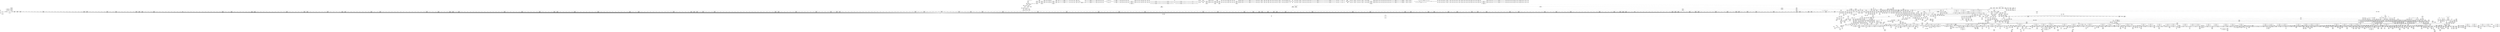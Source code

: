 digraph {
	CE0x565ab10 [shape=record,shape=Mrecord,label="{CE0x565ab10|selinux_socket_connect:tmp18|security/selinux/hooks.c,4144}"]
	CE0x56488b0 [shape=record,shape=Mrecord,label="{CE0x56488b0|16:_i16,_720:_i32,_1216:_i8*,_:_CRE_830,831_}"]
	CE0x566d880 [shape=record,shape=Mrecord,label="{CE0x566d880|16:_i16,_720:_i32,_1216:_i8*,_:_CRE_172,173_}"]
	CE0x56e83f0 [shape=record,shape=Mrecord,label="{CE0x56e83f0|_ret_void,_!dbg_!27735|include/linux/rcupdate.h,884}"]
	CE0x57c4f60 [shape=record,shape=Mrecord,label="{CE0x57c4f60|rcu_lock_acquire:tmp3}"]
	CE0x56cf180 [shape=record,shape=Mrecord,label="{CE0x56cf180|selinux_socket_connect:tmp54|security/selinux/hooks.c,4169|*SummSource*}"]
	CE0x57b7050 [shape=record,shape=Mrecord,label="{CE0x57b7050|rcu_read_unlock:tmp8|include/linux/rcupdate.h,933}"]
	CE0x5657a20 [shape=record,shape=Mrecord,label="{CE0x5657a20|selinux_socket_connect:tmp22|security/selinux/hooks.c,4147|*SummSink*}"]
	CE0x575c6a0 [shape=record,shape=Mrecord,label="{CE0x575c6a0|rcu_read_lock:tmp17|include/linux/rcupdate.h,882|*SummSource*}"]
	CE0x5633db0 [shape=record,shape=Mrecord,label="{CE0x5633db0|16:_i16,_720:_i32,_1216:_i8*,_:_CRE_193,194_}"]
	CE0x56281c0 [shape=record,shape=Mrecord,label="{CE0x56281c0|sock_has_perm:call|security/selinux/hooks.c,3967|*SummSource*}"]
	CE0x5728100 [shape=record,shape=Mrecord,label="{CE0x5728100|i64*_getelementptr_inbounds_(_33_x_i64_,_33_x_i64_*___llvm_gcov_ctr356,_i64_0,_i64_29)|*Constant*|*SummSource*}"]
	CE0x575bcb0 [shape=record,shape=Mrecord,label="{CE0x575bcb0|i64*_getelementptr_inbounds_(_11_x_i64_,_11_x_i64_*___llvm_gcov_ctr127,_i64_0,_i64_8)|*Constant*}"]
	CE0x5709970 [shape=record,shape=Mrecord,label="{CE0x5709970|i64*_getelementptr_inbounds_(_33_x_i64_,_33_x_i64_*___llvm_gcov_ctr356,_i64_0,_i64_23)|*Constant*}"]
	CE0x5642ee0 [shape=record,shape=Mrecord,label="{CE0x5642ee0|get_current:tmp|*SummSink*}"]
	CE0x57b95e0 [shape=record,shape=Mrecord,label="{CE0x57b95e0|GLOBAL:__llvm_gcov_ctr132|Global_var:__llvm_gcov_ctr132|*SummSource*}"]
	CE0x57ced00 [shape=record,shape=Mrecord,label="{CE0x57ced00|_ret_void,_!dbg_!27717|include/linux/rcupdate.h,245|*SummSink*}"]
	CE0x56283f0 [shape=record,shape=Mrecord,label="{CE0x56283f0|16:_i16,_720:_i32,_1216:_i8*,_:_CRE_148,149_}"]
	CE0x581ffd0 [shape=record,shape=Mrecord,label="{CE0x581ffd0|__preempt_count_sub:tmp3}"]
	CE0x5705f50 [shape=record,shape=Mrecord,label="{CE0x5705f50|task_sid:tmp21|security/selinux/hooks.c,208}"]
	CE0x57545e0 [shape=record,shape=Mrecord,label="{CE0x57545e0|rcu_read_unlock:tmp10|include/linux/rcupdate.h,933|*SummSource*}"]
	CE0x55faec0 [shape=record,shape=Mrecord,label="{CE0x55faec0|16:_i16,_720:_i32,_1216:_i8*,_:_CRE_20,24_|*MultipleSource*|*LoadInst*|security/selinux/hooks.c,4133|security/selinux/hooks.c,4134}"]
	CE0x5751f20 [shape=record,shape=Mrecord,label="{CE0x5751f20|rcu_read_lock:land.lhs.true|*SummSource*}"]
	CE0x57d9520 [shape=record,shape=Mrecord,label="{CE0x57d9520|_call_void_mcount()_#3}"]
	CE0x56d9950 [shape=record,shape=Mrecord,label="{CE0x56d9950|selinux_socket_connect:tmp28|security/selinux/hooks.c,4154|*SummSource*}"]
	CE0x5617090 [shape=record,shape=Mrecord,label="{CE0x5617090|16:_i16,_720:_i32,_1216:_i8*,_:_CRE_550,551_}"]
	CE0x5753950 [shape=record,shape=Mrecord,label="{CE0x5753950|rcu_read_lock:tmp|*SummSource*}"]
	CE0x56e0a20 [shape=record,shape=Mrecord,label="{CE0x56e0a20|selinux_socket_connect:tmp45|security/selinux/hooks.c,4162|*SummSource*}"]
	CE0x5746420 [shape=record,shape=Mrecord,label="{CE0x5746420|i32_-22|*Constant*}"]
	CE0x5831d80 [shape=record,shape=Mrecord,label="{CE0x5831d80|__preempt_count_sub:tmp1|*SummSource*}"]
	CE0x5603f20 [shape=record,shape=Mrecord,label="{CE0x5603f20|16:_i16,_720:_i32,_1216:_i8*,_:_CRE_359,360_}"]
	CE0x5633ef0 [shape=record,shape=Mrecord,label="{CE0x5633ef0|16:_i16,_720:_i32,_1216:_i8*,_:_CRE_194,195_}"]
	CE0x56d3510 [shape=record,shape=Mrecord,label="{CE0x56d3510|selinux_socket_connect:skc_family46|security/selinux/hooks.c,4175|*SummSource*}"]
	CE0x575dd90 [shape=record,shape=Mrecord,label="{CE0x575dd90|i64*_getelementptr_inbounds_(_4_x_i64_,_4_x_i64_*___llvm_gcov_ctr130,_i64_0,_i64_2)|*Constant*|*SummSource*}"]
	CE0x562a7e0 [shape=record,shape=Mrecord,label="{CE0x562a7e0|16:_i16,_720:_i32,_1216:_i8*,_:_CRE_680,681_}"]
	CE0x5652ea0 [shape=record,shape=Mrecord,label="{CE0x5652ea0|8:_%struct.sock*,_16:_i16,_18:_i16,_:_SCME_37,38_}"]
	CE0x572ec60 [shape=record,shape=Mrecord,label="{CE0x572ec60|task_sid:real_cred|security/selinux/hooks.c,208|*SummSource*}"]
	CE0x5700940 [shape=record,shape=Mrecord,label="{CE0x5700940|i64_19|*Constant*|*SummSource*}"]
	CE0x5706870 [shape=record,shape=Mrecord,label="{CE0x5706870|i64*_getelementptr_inbounds_(_13_x_i64_,_13_x_i64_*___llvm_gcov_ctr126,_i64_0,_i64_10)|*Constant*}"]
	CE0x57ed4c0 [shape=record,shape=Mrecord,label="{CE0x57ed4c0|i64*_getelementptr_inbounds_(_4_x_i64_,_4_x_i64_*___llvm_gcov_ctr129,_i64_0,_i64_0)|*Constant*|*SummSink*}"]
	CE0x56bf080 [shape=record,shape=Mrecord,label="{CE0x56bf080|task_sid:tmp12|security/selinux/hooks.c,208|*SummSource*}"]
	CE0x56b4360 [shape=record,shape=Mrecord,label="{CE0x56b4360|GLOBAL:__llvm_gcov_ctr126|Global_var:__llvm_gcov_ctr126|*SummSource*}"]
	CE0x5755820 [shape=record,shape=Mrecord,label="{CE0x5755820|rcu_read_unlock:tmp5|include/linux/rcupdate.h,933}"]
	CE0x5680ab0 [shape=record,shape=Mrecord,label="{CE0x5680ab0|16:_i16,_720:_i32,_1216:_i8*,_:_CRE_867,868_}"]
	CE0x56782a0 [shape=record,shape=Mrecord,label="{CE0x56782a0|16:_i16,_720:_i32,_1216:_i8*,_:_CRE_180,181_}"]
	CE0x5700550 [shape=record,shape=Mrecord,label="{CE0x5700550|i64_18|*Constant*|*SummSink*}"]
	CE0x570a000 [shape=record,shape=Mrecord,label="{CE0x570a000|selinux_socket_connect:tmp67|security/selinux/hooks.c,4179|*SummSink*}"]
	CE0x560b470 [shape=record,shape=Mrecord,label="{CE0x560b470|get_current:tmp2|*SummSource*}"]
	CE0x574ee30 [shape=record,shape=Mrecord,label="{CE0x574ee30|GLOBAL:cred_sid|*Constant*|*SummSource*}"]
	CE0x5722f80 [shape=record,shape=Mrecord,label="{CE0x5722f80|selinux_socket_connect:err.0|*SummSink*}"]
	CE0x56b5940 [shape=record,shape=Mrecord,label="{CE0x56b5940|__rcu_read_lock:entry}"]
	CE0x56c6450 [shape=record,shape=Mrecord,label="{CE0x56c6450|task_sid:tmp16|security/selinux/hooks.c,208|*SummSink*}"]
	CE0x564d9c0 [shape=record,shape=Mrecord,label="{CE0x564d9c0|avc_has_perm:requested|Function::avc_has_perm&Arg::requested::}"]
	CE0x56214d0 [shape=record,shape=Mrecord,label="{CE0x56214d0|16:_i16,_720:_i32,_1216:_i8*,_:_CRE_229,230_}"]
	CE0x566ea60 [shape=record,shape=Mrecord,label="{CE0x566ea60|rcu_read_lock:call|include/linux/rcupdate.h,882}"]
	CE0x5707720 [shape=record,shape=Mrecord,label="{CE0x5707720|i8_1|*Constant*|*SummSource*}"]
	CE0x57e6d60 [shape=record,shape=Mrecord,label="{CE0x57e6d60|_ret_void,_!dbg_!27720|./arch/x86/include/asm/preempt.h,78|*SummSink*}"]
	CE0x571bb90 [shape=record,shape=Mrecord,label="{CE0x571bb90|rcu_read_lock:tmp5|include/linux/rcupdate.h,882|*SummSink*}"]
	CE0x5728360 [shape=record,shape=Mrecord,label="{CE0x5728360|selinux_socket_connect:tmp71|security/selinux/hooks.c,4179|*SummSource*}"]
	CE0x56bb5d0 [shape=record,shape=Mrecord,label="{CE0x56bb5d0|rcu_lock_release:tmp3}"]
	CE0x57cf410 [shape=record,shape=Mrecord,label="{CE0x57cf410|rcu_lock_release:tmp3|*SummSink*}"]
	CE0x5613c10 [shape=record,shape=Mrecord,label="{CE0x5613c10|16:_i16,_720:_i32,_1216:_i8*,_:_CRE_667,668_}"]
	CE0x57df570 [shape=record,shape=Mrecord,label="{CE0x57df570|i32_0|*Constant*}"]
	CE0x56070d0 [shape=record,shape=Mrecord,label="{CE0x56070d0|rcu_read_lock:tmp10|include/linux/rcupdate.h,882|*SummSink*}"]
	CE0x56c8dc0 [shape=record,shape=Mrecord,label="{CE0x56c8dc0|i64_9|*Constant*|*SummSink*}"]
	CE0x56868e0 [shape=record,shape=Mrecord,label="{CE0x56868e0|16:_i16,_720:_i32,_1216:_i8*,_:_CRE_1157,1158_}"]
	CE0x56e6f20 [shape=record,shape=Mrecord,label="{CE0x56e6f20|task_sid:tmp6|security/selinux/hooks.c,208}"]
	CE0x5644410 [shape=record,shape=Mrecord,label="{CE0x5644410|__rcu_read_lock:tmp}"]
	CE0x57338f0 [shape=record,shape=Mrecord,label="{CE0x57338f0|i64**_getelementptr_inbounds_(_4_x_i64*_,_4_x_i64*_*___llvm_gcda_edge_table357,_i64_0,_i64_3)|*Constant*}"]
	CE0x5666760 [shape=record,shape=Mrecord,label="{CE0x5666760|_ret_i32_%retval.0,_!dbg_!27740|security/selinux/hooks.c,3977}"]
	CE0x56c68c0 [shape=record,shape=Mrecord,label="{CE0x56c68c0|task_sid:tmp17|security/selinux/hooks.c,208|*SummSink*}"]
	CE0x56668d0 [shape=record,shape=Mrecord,label="{CE0x56668d0|sock_has_perm:perms|Function::sock_has_perm&Arg::perms::|*SummSource*}"]
	CE0x57009e0 [shape=record,shape=Mrecord,label="{CE0x57009e0|i64_19|*Constant*|*SummSink*}"]
	CE0x56744c0 [shape=record,shape=Mrecord,label="{CE0x56744c0|16:_i16,_720:_i32,_1216:_i8*,_:_CRE_365,366_}"]
	CE0x56bed90 [shape=record,shape=Mrecord,label="{CE0x56bed90|cred_sid:tmp|*SummSource*}"]
	CE0x5755da0 [shape=record,shape=Mrecord,label="{CE0x5755da0|rcu_read_lock:land.lhs.true}"]
	CE0x560cf60 [shape=record,shape=Mrecord,label="{CE0x560cf60|16:_i16,_720:_i32,_1216:_i8*,_:_CRE_718,719_}"]
	CE0x56ecf90 [shape=record,shape=Mrecord,label="{CE0x56ecf90|selinux_socket_connect:cmp14|security/selinux/hooks.c,4155}"]
	CE0x561aac0 [shape=record,shape=Mrecord,label="{CE0x561aac0|16:_i16,_720:_i32,_1216:_i8*,_:_CRE_392,393_}"]
	CE0x56fe370 [shape=record,shape=Mrecord,label="{CE0x56fe370|selinux_socket_connect:bf.clear|security/selinux/hooks.c,4165|*SummSink*}"]
	CE0x5666090 [shape=record,shape=Mrecord,label="{CE0x5666090|selinux_socket_connect:tmp32|security/selinux/hooks.c,4155|*SummSource*}"]
	CE0x560b400 [shape=record,shape=Mrecord,label="{CE0x560b400|get_current:tmp2}"]
	CE0x5677410 [shape=record,shape=Mrecord,label="{CE0x5677410|16:_i16,_720:_i32,_1216:_i8*,_:_CRE_65,66_}"]
	CE0x55fe310 [shape=record,shape=Mrecord,label="{CE0x55fe310|selinux_socket_connect:if.then12|*SummSink*}"]
	CE0x57dff40 [shape=record,shape=Mrecord,label="{CE0x57dff40|_call_void_asm_addl_$1,_%gs:$0_,_*m,ri,*m,_dirflag_,_fpsr_,_flags_(i32*___preempt_count,_i32_%val,_i32*___preempt_count)_#3,_!dbg_!27714,_!srcloc_!27717|./arch/x86/include/asm/preempt.h,72|*SummSink*}"]
	CE0x57da650 [shape=record,shape=Mrecord,label="{CE0x57da650|__rcu_read_unlock:do.end|*SummSink*}"]
	CE0x5604c10 [shape=record,shape=Mrecord,label="{CE0x5604c10|16:_i16,_720:_i32,_1216:_i8*,_:_CRE_440,448_|*MultipleSource*|*LoadInst*|security/selinux/hooks.c,4133|security/selinux/hooks.c,4134}"]
	CE0x561d5e0 [shape=record,shape=Mrecord,label="{CE0x561d5e0|16:_i16,_720:_i32,_1216:_i8*,_:_CRE_760,764_|*MultipleSource*|*LoadInst*|security/selinux/hooks.c,4133|security/selinux/hooks.c,4134}"]
	CE0x56c5b10 [shape=record,shape=Mrecord,label="{CE0x56c5b10|task_sid:tmp3|*SummSink*}"]
	CE0x561e160 [shape=record,shape=Mrecord,label="{CE0x561e160|16:_i16,_720:_i32,_1216:_i8*,_:_CRE_245,246_}"]
	CE0x5646b60 [shape=record,shape=Mrecord,label="{CE0x5646b60|16:_i16,_720:_i32,_1216:_i8*,_:_CRE_162,163_}"]
	CE0x56cb130 [shape=record,shape=Mrecord,label="{CE0x56cb130|_ret_%struct.task_struct*_%tmp4,_!dbg_!27714|./arch/x86/include/asm/current.h,14}"]
	CE0x5618830 [shape=record,shape=Mrecord,label="{CE0x5618830|selinux_socket_connect:lor.lhs.false}"]
	CE0x55f7be0 [shape=record,shape=Mrecord,label="{CE0x55f7be0|selinux_socket_connect:if.end|*SummSource*}"]
	CE0x55eb220 [shape=record,shape=Mrecord,label="{CE0x55eb220|selinux_socket_connect:lor.lhs.false|*SummSource*}"]
	CE0x57ea6c0 [shape=record,shape=Mrecord,label="{CE0x57ea6c0|__preempt_count_add:tmp6|./arch/x86/include/asm/preempt.h,73|*SummSource*}"]
	CE0x56c9110 [shape=record,shape=Mrecord,label="{CE0x56c9110|i32_2048|*Constant*|*SummSource*}"]
	CE0x5652860 [shape=record,shape=Mrecord,label="{CE0x5652860|8:_%struct.sock*,_16:_i16,_18:_i16,_:_SCME_32,33_}"]
	CE0x56ef0a0 [shape=record,shape=Mrecord,label="{CE0x56ef0a0|i64*_getelementptr_inbounds_(_4_x_i64_,_4_x_i64_*___llvm_gcov_ctr135,_i64_0,_i64_3)|*Constant*|*SummSource*}"]
	CE0x567e670 [shape=record,shape=Mrecord,label="{CE0x567e670|16:_i16,_720:_i32,_1216:_i8*,_:_CRE_838,839_}"]
	CE0x55fec50 [shape=record,shape=Mrecord,label="{CE0x55fec50|selinux_socket_connect:tmp|*SummSink*}"]
	CE0x57261f0 [shape=record,shape=Mrecord,label="{CE0x57261f0|GLOBAL:__llvm_gcov_indirect_counter_increment|*Constant*|*SummSource*}"]
	CE0x56de0b0 [shape=record,shape=Mrecord,label="{CE0x56de0b0|selinux_socket_connect:tmp40|security/selinux/hooks.c,4160|*SummSource*}"]
	CE0x566c190 [shape=record,shape=Mrecord,label="{CE0x566c190|i32_4|*Constant*|*SummSink*}"]
	CE0x565ee90 [shape=record,shape=Mrecord,label="{CE0x565ee90|i64*_getelementptr_inbounds_(_33_x_i64_,_33_x_i64_*___llvm_gcov_ctr356,_i64_0,_i64_23)|*Constant*|*SummSink*}"]
	CE0x5653ee0 [shape=record,shape=Mrecord,label="{CE0x5653ee0|8:_%struct.sock*,_16:_i16,_18:_i16,_:_SCME_50,51_}"]
	CE0x5658f60 [shape=record,shape=Mrecord,label="{CE0x5658f60|8:_%struct.sock*,_16:_i16,_18:_i16,_:_SCME_27,28_}"]
	CE0x56700f0 [shape=record,shape=Mrecord,label="{CE0x56700f0|16:_i16,_720:_i32,_1216:_i8*,_:_CRE_36,37_}"]
	CE0x56b8280 [shape=record,shape=Mrecord,label="{CE0x56b8280|rcu_read_lock:tmp3}"]
	CE0x570ca40 [shape=record,shape=Mrecord,label="{CE0x570ca40|i8_2|*Constant*|*SummSink*}"]
	CE0x5706290 [shape=record,shape=Mrecord,label="{CE0x5706290|task_sid:tmp22|security/selinux/hooks.c,208}"]
	CE0x567f7f0 [shape=record,shape=Mrecord,label="{CE0x567f7f0|16:_i16,_720:_i32,_1216:_i8*,_:_CRE_852,853_}"]
	CE0x56ca3e0 [shape=record,shape=Mrecord,label="{CE0x56ca3e0|sock_has_perm:task|Function::sock_has_perm&Arg::task::|*SummSource*}"]
	CE0x5826820 [shape=record,shape=Mrecord,label="{CE0x5826820|__preempt_count_add:tmp2}"]
	CE0x562fc00 [shape=record,shape=Mrecord,label="{CE0x562fc00|16:_i16,_720:_i32,_1216:_i8*,_:_CRE_587,588_}"]
	CE0x5755e70 [shape=record,shape=Mrecord,label="{CE0x5755e70|rcu_read_lock:if.then}"]
	CE0x56110d0 [shape=record,shape=Mrecord,label="{CE0x56110d0|16:_i16,_720:_i32,_1216:_i8*,_:_CRE_12,16_|*MultipleSource*|*LoadInst*|security/selinux/hooks.c,4133|security/selinux/hooks.c,4134}"]
	CE0x562d9f0 [shape=record,shape=Mrecord,label="{CE0x562d9f0|selinux_socket_connect:sid|security/selinux/hooks.c, 4151}"]
	CE0x571c380 [shape=record,shape=Mrecord,label="{CE0x571c380|sock_has_perm:type|security/selinux/hooks.c,3972}"]
	CE0x57ba490 [shape=record,shape=Mrecord,label="{CE0x57ba490|rcu_read_unlock:tmp6|include/linux/rcupdate.h,933|*SummSink*}"]
	CE0x5675250 [shape=record,shape=Mrecord,label="{CE0x5675250|i32_59|*Constant*|*SummSource*}"]
	CE0x5609c10 [shape=record,shape=Mrecord,label="{CE0x5609c10|selinux_socket_connect:sk1|security/selinux/hooks.c,4133}"]
	CE0x560c6a0 [shape=record,shape=Mrecord,label="{CE0x560c6a0|16:_i16,_720:_i32,_1216:_i8*,_:_CRE_711,712_}"]
	CE0x562ed70 [shape=record,shape=Mrecord,label="{CE0x562ed70|GLOBAL:__llvm_gcov_ctr327|Global_var:__llvm_gcov_ctr327}"]
	CE0x5686460 [shape=record,shape=Mrecord,label="{CE0x5686460|16:_i16,_720:_i32,_1216:_i8*,_:_CRE_1154,1155_}"]
	CE0x5718950 [shape=record,shape=Mrecord,label="{CE0x5718950|i64*_null|*Constant*|*SummSink*}"]
	CE0x5615a10 [shape=record,shape=Mrecord,label="{CE0x5615a10|16:_i16,_720:_i32,_1216:_i8*,_:_CRE_280,288_|*MultipleSource*|*LoadInst*|security/selinux/hooks.c,4133|security/selinux/hooks.c,4134}"]
	CE0x57fc930 [shape=record,shape=Mrecord,label="{CE0x57fc930|_call_void_asm_addl_$1,_%gs:$0_,_*m,ri,*m,_dirflag_,_fpsr_,_flags_(i32*___preempt_count,_i32_%sub,_i32*___preempt_count)_#3,_!dbg_!27717,_!srcloc_!27718|./arch/x86/include/asm/preempt.h,77}"]
	CE0x5630240 [shape=record,shape=Mrecord,label="{CE0x5630240|16:_i16,_720:_i32,_1216:_i8*,_:_CRE_592,593_}"]
	CE0x566feb0 [shape=record,shape=Mrecord,label="{CE0x566feb0|16:_i16,_720:_i32,_1216:_i8*,_:_CRE_33,34_}"]
	CE0x56be970 [shape=record,shape=Mrecord,label="{CE0x56be970|GLOBAL:task_sid.__warned|Global_var:task_sid.__warned|*SummSource*}"]
	CE0x56d9b50 [shape=record,shape=Mrecord,label="{CE0x56d9b50|selinux_socket_connect:addrlen|Function::selinux_socket_connect&Arg::addrlen::|*SummSource*}"]
	CE0x57dfd00 [shape=record,shape=Mrecord,label="{CE0x57dfd00|COLLAPSED:_GCMRE___llvm_gcov_ctr133_internal_global_4_x_i64_zeroinitializer:_elem_0:default:}"]
	CE0x57134a0 [shape=record,shape=Mrecord,label="{CE0x57134a0|avc_has_perm:requested|Function::avc_has_perm&Arg::requested::|*SummSink*}"]
	CE0x575ac70 [shape=record,shape=Mrecord,label="{CE0x575ac70|rcu_read_lock:tmp13|include/linux/rcupdate.h,882|*SummSink*}"]
	CE0x57f9c20 [shape=record,shape=Mrecord,label="{CE0x57f9c20|GLOBAL:__preempt_count_sub|*Constant*}"]
	CE0x57c9c60 [shape=record,shape=Mrecord,label="{CE0x57c9c60|rcu_read_unlock:tmp22|include/linux/rcupdate.h,935}"]
	CE0x57315b0 [shape=record,shape=Mrecord,label="{CE0x57315b0|rcu_read_unlock:tmp12|include/linux/rcupdate.h,933|*SummSink*}"]
	CE0x571c160 [shape=record,shape=Mrecord,label="{CE0x571c160|task_sid:bb|*SummSink*}"]
	CE0x5673b30 [shape=record,shape=Mrecord,label="{CE0x5673b30|sock_has_perm:bb}"]
	CE0x56439f0 [shape=record,shape=Mrecord,label="{CE0x56439f0|16:_i16,_720:_i32,_1216:_i8*,_:_CRE_113,114_}"]
	CE0x57f2dc0 [shape=record,shape=Mrecord,label="{CE0x57f2dc0|i64*_getelementptr_inbounds_(_4_x_i64_,_4_x_i64_*___llvm_gcov_ctr134,_i64_0,_i64_2)|*Constant*|*SummSource*}"]
	CE0x67abe20 [shape=record,shape=Mrecord,label="{CE0x67abe20|selinux_socket_connect:cleanup}"]
	CE0x56096f0 [shape=record,shape=Mrecord,label="{CE0x56096f0|16:_i16,_720:_i32,_1216:_i8*,_:_CRE_249,250_}"]
	CE0x5641d90 [shape=record,shape=Mrecord,label="{CE0x5641d90|sock_has_perm:sk|Function::sock_has_perm&Arg::sk::}"]
	CE0x55e9ce0 [shape=record,shape=Mrecord,label="{CE0x55e9ce0|selinux_socket_connect:if.else}"]
	CE0x560dbf0 [shape=record,shape=Mrecord,label="{CE0x560dbf0|GLOBAL:__llvm_gcov_ctr356|Global_var:__llvm_gcov_ctr356|*SummSource*}"]
	CE0x570daa0 [shape=record,shape=Mrecord,label="{CE0x570daa0|selinux_socket_connect:call40|security/selinux/hooks.c,4174|*SummSource*}"]
	CE0x570cb80 [shape=record,shape=Mrecord,label="{CE0x570cb80|selinux_socket_connect:net39|security/selinux/hooks.c,4173}"]
	CE0x5718220 [shape=record,shape=Mrecord,label="{CE0x5718220|task_sid:tmp1}"]
	CE0x565a5c0 [shape=record,shape=Mrecord,label="{CE0x565a5c0|selinux_socket_connect:cmp6|security/selinux/hooks.c,4145|*SummSource*}"]
	CE0x57cde60 [shape=record,shape=Mrecord,label="{CE0x57cde60|void_(i32*,_i32,_i32*)*_asm_addl_$1,_%gs:$0_,_*m,ri,*m,_dirflag_,_fpsr_,_flags_|*SummSink*}"]
	CE0x56d0a40 [shape=record,shape=Mrecord,label="{CE0x56d0a40|i64_8388608|*Constant*|*SummSink*}"]
	CE0x564a5a0 [shape=record,shape=Mrecord,label="{CE0x564a5a0|sock_has_perm:sid5|security/selinux/hooks.c,3976}"]
	CE0x56210c0 [shape=record,shape=Mrecord,label="{CE0x56210c0|16:_i16,_720:_i32,_1216:_i8*,_:_CRE_577,578_}"]
	CE0x56789c0 [shape=record,shape=Mrecord,label="{CE0x56789c0|COLLAPSED:_GCMRE___llvm_gcov_ctr327_internal_global_6_x_i64_zeroinitializer:_elem_0:default:}"]
	CE0x561ed80 [shape=record,shape=Mrecord,label="{CE0x561ed80|selinux_socket_connect:tmp8|security/selinux/hooks.c,4138|*SummSource*}"]
	CE0x57fc720 [shape=record,shape=Mrecord,label="{CE0x57fc720|i64*_getelementptr_inbounds_(_4_x_i64_,_4_x_i64_*___llvm_gcov_ctr129,_i64_0,_i64_1)|*Constant*|*SummSink*}"]
	CE0x573a5e0 [shape=record,shape=Mrecord,label="{CE0x573a5e0|sock_has_perm:cmp|security/selinux/hooks.c,3969}"]
	CE0x566e910 [shape=record,shape=Mrecord,label="{CE0x566e910|16:_i16,_720:_i32,_1216:_i8*,_:_CRE_169,170_}"]
	CE0x57c0810 [shape=record,shape=Mrecord,label="{CE0x57c0810|_call_void_asm_sideeffect_,_memory_,_dirflag_,_fpsr_,_flags_()_#3,_!dbg_!27711,_!srcloc_!27714|include/linux/rcupdate.h,244|*SummSource*}"]
	CE0x570fd80 [shape=record,shape=Mrecord,label="{CE0x570fd80|selinux_socket_connect:__sk_common45|security/selinux/hooks.c,4175}"]
	CE0x562dd20 [shape=record,shape=Mrecord,label="{CE0x562dd20|16:_i16,_720:_i32,_1216:_i8*,_:_CRE_616,620_|*MultipleSource*|*LoadInst*|security/selinux/hooks.c,4133|security/selinux/hooks.c,4134}"]
	CE0x56e2a60 [shape=record,shape=Mrecord,label="{CE0x56e2a60|selinux_socket_connect:call25|security/selinux/hooks.c,4162}"]
	CE0x5686080 [shape=record,shape=Mrecord,label="{CE0x5686080|16:_i16,_720:_i32,_1216:_i8*,_:_CRE_1144,1152_|*MultipleSource*|*LoadInst*|security/selinux/hooks.c,4133|security/selinux/hooks.c,4134}"]
	CE0x56078b0 [shape=record,shape=Mrecord,label="{CE0x56078b0|selinux_socket_connect:if.end28|*SummSource*}"]
	CE0x5824540 [shape=record,shape=Mrecord,label="{CE0x5824540|__preempt_count_sub:tmp5|./arch/x86/include/asm/preempt.h,77}"]
	CE0x5661980 [shape=record,shape=Mrecord,label="{CE0x5661980|selinux_socket_connect:call18|security/selinux/hooks.c,4157|*SummSink*}"]
	CE0x57692b0 [shape=record,shape=Mrecord,label="{CE0x57692b0|i32_883|*Constant*}"]
	CE0x57b6970 [shape=record,shape=Mrecord,label="{CE0x57b6970|_call_void_mcount()_#3}"]
	CE0x573abd0 [shape=record,shape=Mrecord,label="{CE0x573abd0|sock_has_perm:tmp1|*SummSink*}"]
	CE0x57c0880 [shape=record,shape=Mrecord,label="{CE0x57c0880|_call_void_asm_sideeffect_,_memory_,_dirflag_,_fpsr_,_flags_()_#3,_!dbg_!27711,_!srcloc_!27714|include/linux/rcupdate.h,244|*SummSink*}"]
	CE0x57ed580 [shape=record,shape=Mrecord,label="{CE0x57ed580|__preempt_count_add:tmp3|*SummSink*}"]
	CE0x565a890 [shape=record,shape=Mrecord,label="{CE0x565a890|i64_6|*Constant*|*SummSource*}"]
	CE0x56fe2d0 [shape=record,shape=Mrecord,label="{CE0x56fe2d0|selinux_socket_connect:bf.clear|security/selinux/hooks.c,4165|*SummSource*}"]
	CE0x565ada0 [shape=record,shape=Mrecord,label="{CE0x565ada0|i64_7|*Constant*|*SummSink*}"]
	CE0x56ee060 [shape=record,shape=Mrecord,label="{CE0x56ee060|i32_23|*Constant*|*SummSource*}"]
	CE0x56ed8f0 [shape=record,shape=Mrecord,label="{CE0x56ed8f0|i64_10|*Constant*|*SummSource*}"]
	CE0x56dbc90 [shape=record,shape=Mrecord,label="{CE0x56dbc90|selinux_socket_connect:tmp38|security/selinux/hooks.c,4159|*SummSource*}"]
	CE0x565c120 [shape=record,shape=Mrecord,label="{CE0x565c120|sock_has_perm:tmp13|security/selinux/hooks.c,3972|*SummSource*}"]
	CE0x57f0dc0 [shape=record,shape=Mrecord,label="{CE0x57f0dc0|__rcu_read_unlock:bb|*SummSource*}"]
	CE0x57151c0 [shape=record,shape=Mrecord,label="{CE0x57151c0|i32_255|*Constant*|*SummSink*}"]
	CE0x563bea0 [shape=record,shape=Mrecord,label="{CE0x563bea0|i64*_getelementptr_inbounds_(_33_x_i64_,_33_x_i64_*___llvm_gcov_ctr356,_i64_0,_i64_0)|*Constant*|*SummSink*}"]
	CE0x56ef390 [shape=record,shape=Mrecord,label="{CE0x56ef390|__preempt_count_add:tmp1|*SummSink*}"]
	CE0x565a9a0 [shape=record,shape=Mrecord,label="{CE0x565a9a0|i64_6|*Constant*|*SummSink*}"]
	CE0x5604a80 [shape=record,shape=Mrecord,label="{CE0x5604a80|16:_i16,_720:_i32,_1216:_i8*,_:_CRE_432,440_|*MultipleSource*|*LoadInst*|security/selinux/hooks.c,4133|security/selinux/hooks.c,4134}"]
	CE0x560ae40 [shape=record,shape=Mrecord,label="{CE0x560ae40|selinux_socket_connect:out|*SummSource*}"]
	CE0x562b4b0 [shape=record,shape=Mrecord,label="{CE0x562b4b0|16:_i16,_720:_i32,_1216:_i8*,_:_CRE_595,596_}"]
	CE0x5700cc0 [shape=record,shape=Mrecord,label="{CE0x5700cc0|selinux_socket_connect:tmp48|security/selinux/hooks.c,4166|*SummSink*}"]
	CE0x57cf560 [shape=record,shape=Mrecord,label="{CE0x57cf560|_call_void_mcount()_#3}"]
	CE0x571ee70 [shape=record,shape=Mrecord,label="{CE0x571ee70|sock_has_perm:tmp9|security/selinux/hooks.c,3969|*SummSource*}"]
	CE0x5622160 [shape=record,shape=Mrecord,label="{CE0x5622160|16:_i16,_720:_i32,_1216:_i8*,_:_CRE_239,240_}"]
	CE0x5655450 [shape=record,shape=Mrecord,label="{CE0x5655450|i32_3|*Constant*}"]
	CE0x571f900 [shape=record,shape=Mrecord,label="{CE0x571f900|i64*_getelementptr_inbounds_(_4_x_i64_,_4_x_i64_*___llvm_gcov_ctr128,_i64_0,_i64_1)|*Constant*|*SummSource*}"]
	CE0x56b4060 [shape=record,shape=Mrecord,label="{CE0x56b4060|_call_void_rcu_lock_acquire(%struct.lockdep_map*_rcu_lock_map)_#10,_!dbg_!27711|include/linux/rcupdate.h,881}"]
	CE0x570e090 [shape=record,shape=Mrecord,label="{CE0x570e090|selinux_socket_connect:call40|security/selinux/hooks.c,4174|*SummSink*}"]
	CE0x5715000 [shape=record,shape=Mrecord,label="{CE0x5715000|i32_255|*Constant*|*SummSource*}"]
	CE0x560de50 [shape=record,shape=Mrecord,label="{CE0x560de50|32:_%struct.sock*,_:_CRE_0,4_|*MultipleSource*|security/selinux/hooks.c,4133|Function::selinux_socket_connect&Arg::sock::}"]
	CE0x57c17d0 [shape=record,shape=Mrecord,label="{CE0x57c17d0|rcu_read_unlock:do.end}"]
	CE0x57fc1d0 [shape=record,shape=Mrecord,label="{CE0x57fc1d0|__rcu_read_unlock:tmp2|*SummSource*}"]
	CE0x55f6690 [shape=record,shape=Mrecord,label="{CE0x55f6690|selinux_socket_connect:unreachable|*SummSource*}"]
	CE0x55ff540 [shape=record,shape=Mrecord,label="{CE0x55ff540|selinux_socket_connect:if.end55}"]
	CE0x5657f50 [shape=record,shape=Mrecord,label="{CE0x5657f50|i8_0|*Constant*|*SummSink*}"]
	CE0x57e3be0 [shape=record,shape=Mrecord,label="{CE0x57e3be0|__preempt_count_sub:tmp6|./arch/x86/include/asm/preempt.h,78|*SummSink*}"]
	CE0x575a1d0 [shape=record,shape=Mrecord,label="{CE0x575a1d0|rcu_read_unlock:tmp14|include/linux/rcupdate.h,933}"]
	CE0x57ba9c0 [shape=record,shape=Mrecord,label="{CE0x57ba9c0|_call_void_mcount()_#3|*SummSink*}"]
	CE0x564f540 [shape=record,shape=Mrecord,label="{CE0x564f540|sock_has_perm:tmp20|security/selinux/hooks.c,3977}"]
	CE0x57e0df0 [shape=record,shape=Mrecord,label="{CE0x57e0df0|i64*_getelementptr_inbounds_(_4_x_i64_,_4_x_i64_*___llvm_gcov_ctr134,_i64_0,_i64_1)|*Constant*|*SummSink*}"]
	CE0x57d5ab0 [shape=record,shape=Mrecord,label="{CE0x57d5ab0|i64*_getelementptr_inbounds_(_4_x_i64_,_4_x_i64_*___llvm_gcov_ctr133,_i64_0,_i64_0)|*Constant*|*SummSource*}"]
	CE0x57c2810 [shape=record,shape=Mrecord,label="{CE0x57c2810|rcu_read_unlock:tmp13|include/linux/rcupdate.h,933}"]
	CE0x5603840 [shape=record,shape=Mrecord,label="{CE0x5603840|16:_i16,_720:_i32,_1216:_i8*,_:_CRE_384,385_}"]
	CE0x5601680 [shape=record,shape=Mrecord,label="{CE0x5601680|16:_i16,_720:_i32,_1216:_i8*,_:_CRE_800,804_|*MultipleSource*|*LoadInst*|security/selinux/hooks.c,4133|security/selinux/hooks.c,4134}"]
	CE0x56d0c00 [shape=record,shape=Mrecord,label="{CE0x56d0c00|selinux_socket_connect:cond|security/selinux/hooks.c,4169|*SummSource*}"]
	CE0x57244c0 [shape=record,shape=Mrecord,label="{CE0x57244c0|selinux_socket_connect:tmp69|security/selinux/hooks.c,4179|*SummSink*}"]
	CE0x56ca4c0 [shape=record,shape=Mrecord,label="{CE0x56ca4c0|sock_has_perm:sk|Function::sock_has_perm&Arg::sk::|*SummSource*}"]
	CE0x567edf0 [shape=record,shape=Mrecord,label="{CE0x567edf0|16:_i16,_720:_i32,_1216:_i8*,_:_CRE_844,845_}"]
	CE0x560b980 [shape=record,shape=Mrecord,label="{CE0x560b980|selinux_socket_connect:sock|Function::selinux_socket_connect&Arg::sock::}"]
	CE0x56bcdc0 [shape=record,shape=Mrecord,label="{CE0x56bcdc0|rcu_read_unlock:tmp4|include/linux/rcupdate.h,933|*SummSource*}"]
	CE0x5708370 [shape=record,shape=Mrecord,label="{CE0x5708370|selinux_socket_connect:tmp61|security/selinux/hooks.c,4177}"]
	CE0x560ab00 [shape=record,shape=Mrecord,label="{CE0x560ab00|selinux_socket_connect:tmp7|security/selinux/hooks.c,4138|*SummSource*}"]
	CE0x56cac30 [shape=record,shape=Mrecord,label="{CE0x56cac30|GLOBAL:get_current|*Constant*|*SummSource*}"]
	CE0x57e0ab0 [shape=record,shape=Mrecord,label="{CE0x57e0ab0|rcu_lock_release:tmp4|include/linux/rcupdate.h,423|*SummSink*}"]
	CE0x56764c0 [shape=record,shape=Mrecord,label="{CE0x56764c0|selinux_socket_connect:sid|security/selinux/hooks.c, 4151|*SummSink*}"]
	CE0x567ea30 [shape=record,shape=Mrecord,label="{CE0x567ea30|16:_i16,_720:_i32,_1216:_i8*,_:_CRE_841,842_}"]
	CE0x57e6980 [shape=record,shape=Mrecord,label="{CE0x57e6980|__preempt_count_sub:val|Function::__preempt_count_sub&Arg::val::|*SummSource*}"]
	CE0x5606980 [shape=record,shape=Mrecord,label="{CE0x5606980|rcu_read_lock:tmp10|include/linux/rcupdate.h,882}"]
	CE0x56435e0 [shape=record,shape=Mrecord,label="{CE0x56435e0|get_current:tmp3|*SummSink*}"]
	CE0x56484f0 [shape=record,shape=Mrecord,label="{CE0x56484f0|16:_i16,_720:_i32,_1216:_i8*,_:_CRE_827,828_}"]
	CE0x576aff0 [shape=record,shape=Mrecord,label="{CE0x576aff0|i64*_getelementptr_inbounds_(_11_x_i64_,_11_x_i64_*___llvm_gcov_ctr132,_i64_0,_i64_8)|*Constant*|*SummSink*}"]
	CE0x5732030 [shape=record,shape=Mrecord,label="{CE0x5732030|__llvm_gcov_indirect_counter_increment:exit}"]
	CE0x5622c10 [shape=record,shape=Mrecord,label="{CE0x5622c10|16:_i16,_720:_i32,_1216:_i8*,_:_CRE_255,256_}"]
	CE0x57ecde0 [shape=record,shape=Mrecord,label="{CE0x57ecde0|__preempt_count_add:do.end|*SummSink*}"]
	CE0x57542d0 [shape=record,shape=Mrecord,label="{CE0x57542d0|rcu_read_unlock:tmp9|include/linux/rcupdate.h,933|*SummSource*}"]
	CE0x57be170 [shape=record,shape=Mrecord,label="{CE0x57be170|rcu_lock_acquire:bb|*SummSource*}"]
	CE0x56bcfb0 [shape=record,shape=Mrecord,label="{CE0x56bcfb0|task_sid:tmp8|security/selinux/hooks.c,208|*SummSink*}"]
	CE0x56d0fe0 [shape=record,shape=Mrecord,label="{CE0x56d0fe0|selinux_socket_connect:conv38|security/selinux/hooks.c,4169|*SummSource*}"]
	CE0x57be490 [shape=record,shape=Mrecord,label="{CE0x57be490|rcu_read_unlock:tmp9|include/linux/rcupdate.h,933}"]
	CE0x5630c90 [shape=record,shape=Mrecord,label="{CE0x5630c90|16:_i16,_720:_i32,_1216:_i8*,_:_CRE_689,690_}"]
	CE0x56e3110 [shape=record,shape=Mrecord,label="{CE0x56e3110|selinux_socket_connect:conv26|security/selinux/hooks.c,4162}"]
	CE0x57467c0 [shape=record,shape=Mrecord,label="{CE0x57467c0|_call_void___llvm_gcov_indirect_counter_increment(i32*___llvm_gcov_global_state_pred358,_i64**_getelementptr_inbounds_(_4_x_i64*_,_4_x_i64*_*___llvm_gcda_edge_table357,_i64_0,_i64_2)),_!dbg_!27816|security/selinux/hooks.c,4185}"]
	CE0x56ca0f0 [shape=record,shape=Mrecord,label="{CE0x56ca0f0|sock_has_perm:entry}"]
	CE0x5724db0 [shape=record,shape=Mrecord,label="{CE0x5724db0|_call_void___llvm_gcov_indirect_counter_increment(i32*___llvm_gcov_global_state_pred358,_i64**_getelementptr_inbounds_(_4_x_i64*_,_4_x_i64*_*___llvm_gcda_edge_table357,_i64_0,_i64_1)),_!dbg_!27810|security/selinux/hooks.c,4179|*SummSource*}"]
	CE0x573a080 [shape=record,shape=Mrecord,label="{CE0x573a080|task_sid:tmp|*SummSink*}"]
	CE0x56b9690 [shape=record,shape=Mrecord,label="{CE0x56b9690|task_sid:tmp14|security/selinux/hooks.c,208}"]
	CE0x567a150 [shape=record,shape=Mrecord,label="{CE0x567a150|task_sid:do.end}"]
	CE0x571d390 [shape=record,shape=Mrecord,label="{CE0x571d390|sock_has_perm:net1|security/selinux/hooks.c,3973|*SummSource*}"]
	CE0x564fdf0 [shape=record,shape=Mrecord,label="{CE0x564fdf0|i64*_getelementptr_inbounds_(_2_x_i64_,_2_x_i64_*___llvm_gcov_ctr353,_i64_0,_i64_0)|*Constant*}"]
	CE0x56db290 [shape=record,shape=Mrecord,label="{CE0x56db290|selinux_socket_connect:conv19|security/selinux/hooks.c,4157}"]
	CE0x57178b0 [shape=record,shape=Mrecord,label="{CE0x57178b0|selinux_socket_connect:err.1|*SummSource*}"]
	CE0x56fec30 [shape=record,shape=Mrecord,label="{CE0x56fec30|selinux_socket_connect:call30|security/selinux/hooks.c,4165|*SummSink*}"]
	CE0x566f690 [shape=record,shape=Mrecord,label="{CE0x566f690|__fswab16:shl|include/uapi/linux/swab.h,53}"]
	CE0x5649e50 [shape=record,shape=Mrecord,label="{CE0x5649e50|sock_has_perm:sk4|security/selinux/hooks.c,3974}"]
	CE0x57119b0 [shape=record,shape=Mrecord,label="{CE0x57119b0|GLOBAL:lockdep_rcu_suspicious|*Constant*}"]
	CE0x57501e0 [shape=record,shape=Mrecord,label="{CE0x57501e0|_call_void_rcu_read_unlock()_#10,_!dbg_!27748|security/selinux/hooks.c,209|*SummSource*}"]
	CE0x572de80 [shape=record,shape=Mrecord,label="{CE0x572de80|rcu_read_lock:if.then|*SummSource*}"]
	CE0x57541d0 [shape=record,shape=Mrecord,label="{CE0x57541d0|rcu_read_lock:tmp5|include/linux/rcupdate.h,882}"]
	CE0x564c860 [shape=record,shape=Mrecord,label="{CE0x564c860|avc_has_perm:tsid|Function::avc_has_perm&Arg::tsid::}"]
	CE0x566a010 [shape=record,shape=Mrecord,label="{CE0x566a010|i64_4|*Constant*|*SummSource*}"]
	CE0x57e07d0 [shape=record,shape=Mrecord,label="{CE0x57e07d0|i64*_getelementptr_inbounds_(_4_x_i64_,_4_x_i64_*___llvm_gcov_ctr133,_i64_0,_i64_2)|*Constant*|*SummSink*}"]
	CE0x561f790 [shape=record,shape=Mrecord,label="{CE0x561f790|selinux_socket_connect:sock|Function::selinux_socket_connect&Arg::sock::|*SummSink*}"]
	CE0x5731820 [shape=record,shape=Mrecord,label="{CE0x5731820|__llvm_gcov_indirect_counter_increment:tmp2}"]
	"CONST[source:0(mediator),value:2(dynamic)][purpose:{object}][SnkIdx:2]"
	CE0x57303c0 [shape=record,shape=Mrecord,label="{CE0x57303c0|cred_sid:security|security/selinux/hooks.c,196}"]
	CE0x5639c30 [shape=record,shape=Mrecord,label="{CE0x5639c30|selinux_socket_connect:net|security/selinux/hooks.c, 4147|*SummSink*}"]
	CE0x583aec0 [shape=record,shape=Mrecord,label="{CE0x583aec0|i64*_getelementptr_inbounds_(_4_x_i64_,_4_x_i64_*___llvm_gcov_ctr135,_i64_0,_i64_0)|*Constant*|*SummSink*}"]
	CE0x5820410 [shape=record,shape=Mrecord,label="{CE0x5820410|__preempt_count_add:tmp4|./arch/x86/include/asm/preempt.h,72|*SummSink*}"]
	CE0x5627c70 [shape=record,shape=Mrecord,label="{CE0x5627c70|16:_i16,_720:_i32,_1216:_i8*,_:_CRE_126,127_}"]
	CE0x56bfae0 [shape=record,shape=Mrecord,label="{CE0x56bfae0|task_sid:tmp}"]
	CE0x575a670 [shape=record,shape=Mrecord,label="{CE0x575a670|rcu_read_unlock:tmp14|include/linux/rcupdate.h,933|*SummSink*}"]
	CE0x56e9fc0 [shape=record,shape=Mrecord,label="{CE0x56e9fc0|sock_has_perm:tmp14|security/selinux/hooks.c,3972}"]
	CE0x5613e90 [shape=record,shape=Mrecord,label="{CE0x5613e90|16:_i16,_720:_i32,_1216:_i8*,_:_CRE_669,670_}"]
	CE0x5700290 [shape=record,shape=Mrecord,label="{CE0x5700290|i64_18|*Constant*}"]
	CE0x5832330 [shape=record,shape=Mrecord,label="{CE0x5832330|__preempt_count_sub:tmp4|./arch/x86/include/asm/preempt.h,77}"]
	CE0x56e9310 [shape=record,shape=Mrecord,label="{CE0x56e9310|rcu_lock_acquire:entry|*SummSink*}"]
	CE0x56766d0 [shape=record,shape=Mrecord,label="{CE0x56766d0|__llvm_gcov_indirect_counter_increment:counter|*SummSource*}"]
	CE0x5729660 [shape=record,shape=Mrecord,label="{CE0x5729660|selinux_socket_connect:tmp73|security/selinux/hooks.c,4181}"]
	CE0x5666c10 [shape=record,shape=Mrecord,label="{CE0x5666c10|_ret_i32_%retval.0,_!dbg_!27740|security/selinux/hooks.c,3977|*SummSource*}"]
	CE0x571bf20 [shape=record,shape=Mrecord,label="{CE0x571bf20|task_sid:bb}"]
	CE0x56526d0 [shape=record,shape=Mrecord,label="{CE0x56526d0|selinux_socket_connect:tmp4|security/selinux/hooks.c,4134|*SummSource*}"]
	CE0x56d8f30 [shape=record,shape=Mrecord,label="{CE0x56d8f30|avc_has_perm:tsid|Function::avc_has_perm&Arg::tsid::|*SummSource*}"]
	CE0x56555d0 [shape=record,shape=Mrecord,label="{CE0x56555d0|selinux_socket_connect:skc_family|security/selinux/hooks.c,4153|*SummSource*}"]
	CE0x56db0b0 [shape=record,shape=Mrecord,label="{CE0x56db0b0|_ret_i16_%conv3,_!dbg_!27720|include/uapi/linux/swab.h,53|*SummSink*}"]
	CE0x56681c0 [shape=record,shape=Mrecord,label="{CE0x56681c0|selinux_socket_connect:address|Function::selinux_socket_connect&Arg::address::|*SummSink*}"]
	CE0x57f1a80 [shape=record,shape=Mrecord,label="{CE0x57f1a80|__rcu_read_unlock:tmp7|include/linux/rcupdate.h,245|*SummSource*}"]
	CE0x5820330 [shape=record,shape=Mrecord,label="{CE0x5820330|__preempt_count_add:tmp4|./arch/x86/include/asm/preempt.h,72}"]
	CE0x56815f0 [shape=record,shape=Mrecord,label="{CE0x56815f0|16:_i16,_720:_i32,_1216:_i8*,_:_CRE_876,877_}"]
	CE0x56d0ae0 [shape=record,shape=Mrecord,label="{CE0x56d0ae0|selinux_socket_connect:cond|security/selinux/hooks.c,4169}"]
	CE0x5654160 [shape=record,shape=Mrecord,label="{CE0x5654160|8:_%struct.sock*,_16:_i16,_18:_i16,_:_SCME_52,53_}"]
	CE0x573a110 [shape=record,shape=Mrecord,label="{CE0x573a110|i64_1|*Constant*}"]
	CE0x56293f0 [shape=record,shape=Mrecord,label="{CE0x56293f0|16:_i16,_720:_i32,_1216:_i8*,_:_CRE_122,123_}"]
	CE0x57da190 [shape=record,shape=Mrecord,label="{CE0x57da190|i64*_getelementptr_inbounds_(_4_x_i64_,_4_x_i64_*___llvm_gcov_ctr129,_i64_0,_i64_2)|*Constant*}"]
	CE0x5716dc0 [shape=record,shape=Mrecord,label="{CE0x5716dc0|selinux_socket_connect:call56|security/selinux/hooks.c,4181|*SummSource*}"]
	CE0x560b770 [shape=record,shape=Mrecord,label="{CE0x560b770|selinux_socket_connect:if.then8|*SummSource*}"]
	CE0x57cb8b0 [shape=record,shape=Mrecord,label="{CE0x57cb8b0|rcu_lock_release:map|Function::rcu_lock_release&Arg::map::|*SummSource*}"]
	CE0x57f2210 [shape=record,shape=Mrecord,label="{CE0x57f2210|__preempt_count_add:do.body|*SummSource*}"]
	CE0x576bc20 [shape=record,shape=Mrecord,label="{CE0x576bc20|_call_void_mcount()_#3|*SummSink*}"]
	CE0x56cad40 [shape=record,shape=Mrecord,label="{CE0x56cad40|GLOBAL:get_current|*Constant*|*SummSink*}"]
	CE0x56bcad0 [shape=record,shape=Mrecord,label="{CE0x56bcad0|__rcu_read_lock:tmp6|include/linux/rcupdate.h,240|*SummSink*}"]
	CE0x57f6fd0 [shape=record,shape=Mrecord,label="{CE0x57f6fd0|__preempt_count_sub:tmp}"]
	CE0x5609970 [shape=record,shape=Mrecord,label="{CE0x5609970|16:_i16,_720:_i32,_1216:_i8*,_:_CRE_251,252_}"]
	CE0x5716820 [shape=record,shape=Mrecord,label="{CE0x5716820|selinux_socket_connect:tmp56|security/selinux/hooks.c,4175|*SummSource*}"]
	CE0x56c8410 [shape=record,shape=Mrecord,label="{CE0x56c8410|i32_2|*Constant*|*SummSource*}"]
	CE0x56e6390 [shape=record,shape=Mrecord,label="{CE0x56e6390|i32_0|*Constant*}"]
	CE0x560a820 [shape=record,shape=Mrecord,label="{CE0x560a820|selinux_socket_connect:tmp6|security/selinux/hooks.c,4138|*SummSink*}"]
	CE0x57b81e0 [shape=record,shape=Mrecord,label="{CE0x57b81e0|rcu_read_unlock:land.lhs.true2|*SummSink*}"]
	CE0x5753ce0 [shape=record,shape=Mrecord,label="{CE0x5753ce0|cred_sid:sid|security/selinux/hooks.c,197|*SummSource*}"]
	CE0x56ce7f0 [shape=record,shape=Mrecord,label="{CE0x56ce7f0|selinux_socket_connect:sclass34|security/selinux/hooks.c,4169|*SummSink*}"]
	CE0x5647eb0 [shape=record,shape=Mrecord,label="{CE0x5647eb0|16:_i16,_720:_i32,_1216:_i8*,_:_CRE_822,823_}"]
	CE0x5656be0 [shape=record,shape=Mrecord,label="{CE0x5656be0|selinux_socket_connect:tmp14|security/selinux/hooks.c,4144|*SummSink*}"]
	CE0x574c290 [shape=record,shape=Mrecord,label="{CE0x574c290|task_sid:tmp23|security/selinux/hooks.c,208|*SummSource*}"]
	CE0x5767fe0 [shape=record,shape=Mrecord,label="{CE0x5767fe0|rcu_read_lock:tmp19|include/linux/rcupdate.h,882|*SummSource*}"]
	CE0x57bbad0 [shape=record,shape=Mrecord,label="{CE0x57bbad0|rcu_read_unlock:if.then|*SummSource*}"]
	CE0x5678cb0 [shape=record,shape=Mrecord,label="{CE0x5678cb0|16:_i16,_720:_i32,_1216:_i8*,_:_CRE_175,176_}"]
	CE0x5706410 [shape=record,shape=Mrecord,label="{CE0x5706410|task_sid:tmp21|security/selinux/hooks.c,208|*SummSink*}"]
	CE0x57d1a10 [shape=record,shape=Mrecord,label="{CE0x57d1a10|rcu_lock_acquire:tmp}"]
	CE0x5671290 [shape=record,shape=Mrecord,label="{CE0x5671290|16:_i16,_720:_i32,_1216:_i8*,_:_CRE_61,62_}"]
	CE0x57cae60 [shape=record,shape=Mrecord,label="{CE0x57cae60|GLOBAL:rcu_lock_release|*Constant*}"]
	CE0x5610500 [shape=record,shape=Mrecord,label="{CE0x5610500|16:_i16,_720:_i32,_1216:_i8*,_:_CRE_542,543_}"]
	CE0x56d39f0 [shape=record,shape=Mrecord,label="{CE0x56d39f0|selinux_socket_connect:tmp60|security/selinux/hooks.c,4176|*SummSink*}"]
	CE0x55f88b0 [shape=record,shape=Mrecord,label="{CE0x55f88b0|selinux_socket_connect:if.end33|*SummSink*}"]
	CE0x56184f0 [shape=record,shape=Mrecord,label="{CE0x56184f0|16:_i16,_720:_i32,_1216:_i8*,_:_CRE_217,218_}"]
	CE0x57e0cd0 [shape=record,shape=Mrecord,label="{CE0x57e0cd0|rcu_lock_release:indirectgoto}"]
	CE0x564b990 [shape=record,shape=Mrecord,label="{CE0x564b990|sock_has_perm:sclass|security/selinux/hooks.c,3976|*SummSink*}"]
	CE0x5730f50 [shape=record,shape=Mrecord,label="{CE0x5730f50|rcu_read_unlock:if.end}"]
	CE0x562fd40 [shape=record,shape=Mrecord,label="{CE0x562fd40|16:_i16,_720:_i32,_1216:_i8*,_:_CRE_588,589_}"]
	CE0x565f540 [shape=record,shape=Mrecord,label="{CE0x565f540|selinux_socket_connect:tmp67|security/selinux/hooks.c,4179}"]
	CE0x56be6d0 [shape=record,shape=Mrecord,label="{CE0x56be6d0|i64_2|*Constant*}"]
	CE0x56432d0 [shape=record,shape=Mrecord,label="{CE0x56432d0|16:_i16,_720:_i32,_1216:_i8*,_:_CRE_159,160_}"]
	CE0x56d0250 [shape=record,shape=Mrecord,label="{CE0x56d0250|i64_67108864|*Constant*}"]
	CE0x5661ba0 [shape=record,shape=Mrecord,label="{CE0x5661ba0|i32_3|*Constant*|*SummSink*}"]
	CE0x566cef0 [shape=record,shape=Mrecord,label="{CE0x566cef0|16:_i16,_720:_i32,_1216:_i8*,_:_CRE_30,31_}"]
	CE0x67abe90 [shape=record,shape=Mrecord,label="{CE0x67abe90|selinux_socket_connect:cleanup|*SummSink*}"]
	CE0x56c1180 [shape=record,shape=Mrecord,label="{CE0x56c1180|cred_sid:tmp6|security/selinux/hooks.c,197|*SummSink*}"]
	CE0x5625850 [shape=record,shape=Mrecord,label="{CE0x5625850|16:_i16,_720:_i32,_1216:_i8*,_:_CRE_209,210_}"]
	CE0x57f3910 [shape=record,shape=Mrecord,label="{CE0x57f3910|__rcu_read_unlock:tmp|*SummSource*}"]
	CE0x56c8a60 [shape=record,shape=Mrecord,label="{CE0x56c8a60|selinux_socket_connect:cmp10|security/selinux/hooks.c,4153|*SummSink*}"]
	CE0x56ed880 [shape=record,shape=Mrecord,label="{CE0x56ed880|i64_10|*Constant*}"]
	CE0x560f750 [shape=record,shape=Mrecord,label="{CE0x560f750|16:_i16,_720:_i32,_1216:_i8*,_:_CRE_402,403_}"]
	CE0x5767f70 [shape=record,shape=Mrecord,label="{CE0x5767f70|rcu_read_lock:tmp19|include/linux/rcupdate.h,882}"]
	CE0x561c040 [shape=record,shape=Mrecord,label="{CE0x561c040|16:_i16,_720:_i32,_1216:_i8*,_:_CRE_133,134_}"]
	CE0x5826890 [shape=record,shape=Mrecord,label="{CE0x5826890|__preempt_count_add:tmp2|*SummSource*}"]
	CE0x56725c0 [shape=record,shape=Mrecord,label="{CE0x56725c0|i64*_getelementptr_inbounds_(_2_x_i64_,_2_x_i64_*___llvm_gcov_ctr353,_i64_0,_i64_1)|*Constant*|*SummSource*}"]
	CE0x57f39b0 [shape=record,shape=Mrecord,label="{CE0x57f39b0|i64*_getelementptr_inbounds_(_4_x_i64_,_4_x_i64_*___llvm_gcov_ctr128,_i64_0,_i64_0)|*Constant*|*SummSource*}"]
	CE0x56de1e0 [shape=record,shape=Mrecord,label="{CE0x56de1e0|selinux_socket_connect:tmp40|security/selinux/hooks.c,4160|*SummSink*}"]
	CE0x572fc20 [shape=record,shape=Mrecord,label="{CE0x572fc20|_ret_void,_!dbg_!27717|include/linux/rcupdate.h,240|*SummSink*}"]
	CE0x5705e30 [shape=record,shape=Mrecord,label="{CE0x5705e30|task_sid:tmp20|security/selinux/hooks.c,208}"]
	CE0x5729800 [shape=record,shape=Mrecord,label="{CE0x5729800|selinux_socket_connect:tmp73|security/selinux/hooks.c,4181|*SummSource*}"]
	CE0x56b7dd0 [shape=record,shape=Mrecord,label="{CE0x56b7dd0|cred_sid:tmp4|*LoadInst*|security/selinux/hooks.c,196}"]
	CE0x571a4c0 [shape=record,shape=Mrecord,label="{CE0x571a4c0|task_sid:tobool|security/selinux/hooks.c,208|*SummSink*}"]
	"CONST[source:1(input),value:2(dynamic)][purpose:{object}][SrcIdx:16]"
	CE0x56001a0 [shape=record,shape=Mrecord,label="{CE0x56001a0|selinux_socket_connect:if.end55|*SummSink*}"]
	CE0x56da400 [shape=record,shape=Mrecord,label="{CE0x56da400|GLOBAL:__fswab16|*Constant*}"]
	CE0x5647af0 [shape=record,shape=Mrecord,label="{CE0x5647af0|16:_i16,_720:_i32,_1216:_i8*,_:_CRE_819,820_}"]
	CE0x57d1930 [shape=record,shape=Mrecord,label="{CE0x57d1930|i64*_getelementptr_inbounds_(_4_x_i64_,_4_x_i64_*___llvm_gcov_ctr130,_i64_0,_i64_0)|*Constant*|*SummSink*}"]
	CE0x56bc5a0 [shape=record,shape=Mrecord,label="{CE0x56bc5a0|rcu_read_lock:tmp7|include/linux/rcupdate.h,882|*SummSource*}"]
	CE0x57c2150 [shape=record,shape=Mrecord,label="{CE0x57c2150|__rcu_read_lock:tmp3|*SummSink*}"]
	CE0x57d4e10 [shape=record,shape=Mrecord,label="{CE0x57d4e10|rcu_lock_release:tmp5|include/linux/rcupdate.h,423}"]
	CE0x5682a40 [shape=record,shape=Mrecord,label="{CE0x5682a40|16:_i16,_720:_i32,_1216:_i8*,_:_CRE_936,944_|*MultipleSource*|*LoadInst*|security/selinux/hooks.c,4133|security/selinux/hooks.c,4134}"]
	CE0x57170b0 [shape=record,shape=Mrecord,label="{CE0x57170b0|GLOBAL:selinux_netlbl_socket_connect|*Constant*}"]
	CE0x5622d50 [shape=record,shape=Mrecord,label="{CE0x5622d50|16:_i16,_720:_i32,_1216:_i8*,_:_CRE_256,257_}"]
	CE0x5649f80 [shape=record,shape=Mrecord,label="{CE0x5649f80|sock_has_perm:sk4|security/selinux/hooks.c,3974|*SummSource*}"]
	CE0x5727e90 [shape=record,shape=Mrecord,label="{CE0x5727e90|i64*_getelementptr_inbounds_(_33_x_i64_,_33_x_i64_*___llvm_gcov_ctr356,_i64_0,_i64_29)|*Constant*}"]
	CE0x562b380 [shape=record,shape=Mrecord,label="{CE0x562b380|16:_i16,_720:_i32,_1216:_i8*,_:_CRE_594,595_}"]
	CE0x5683f90 [shape=record,shape=Mrecord,label="{CE0x5683f90|16:_i16,_720:_i32,_1216:_i8*,_:_CRE_1000,1008_|*MultipleSource*|*LoadInst*|security/selinux/hooks.c,4133|security/selinux/hooks.c,4134}"]
	CE0x567a200 [shape=record,shape=Mrecord,label="{CE0x567a200|task_sid:do.end|*SummSource*}"]
	CE0x5631550 [shape=record,shape=Mrecord,label="{CE0x5631550|16:_i16,_720:_i32,_1216:_i8*,_:_CRE_696,697_}"]
	CE0x5717b30 [shape=record,shape=Mrecord,label="{CE0x5717b30|_call_void___llvm_gcov_indirect_counter_increment(i32*___llvm_gcov_global_state_pred358,_i64**_getelementptr_inbounds_(_4_x_i64*_,_4_x_i64*_*___llvm_gcda_edge_table357,_i64_0,_i64_3)),_!dbg_!27814|security/selinux/hooks.c,4184}"]
	CE0x56e3d00 [shape=record,shape=Mrecord,label="{CE0x56e3d00|selinux_socket_connect:snum.0}"]
	CE0x56e2eb0 [shape=record,shape=Mrecord,label="{CE0x56e2eb0|selinux_socket_connect:call25|security/selinux/hooks.c,4162|*SummSource*}"]
	CE0x5673080 [shape=record,shape=Mrecord,label="{CE0x5673080|16:_i16,_720:_i32,_1216:_i8*,_:_CRE_74,75_}"]
	CE0x57dbd10 [shape=record,shape=Mrecord,label="{CE0x57dbd10|_call_void_lock_acquire(%struct.lockdep_map*_%map,_i32_0,_i32_0,_i32_2,_i32_0,_%struct.lockdep_map*_null,_i64_ptrtoint_(i8*_blockaddress(_rcu_lock_acquire,_%__here)_to_i64))_#10,_!dbg_!27716|include/linux/rcupdate.h,418|*SummSink*}"]
	CE0x5712d40 [shape=record,shape=Mrecord,label="{CE0x5712d40|avc_has_perm:tclass|Function::avc_has_perm&Arg::tclass::|*SummSource*}"]
	CE0x57d6e80 [shape=record,shape=Mrecord,label="{CE0x57d6e80|rcu_lock_release:bb|*SummSink*}"]
	CE0x57272d0 [shape=record,shape=Mrecord,label="{CE0x57272d0|_ret_void}"]
	CE0x570d410 [shape=record,shape=Mrecord,label="{CE0x570d410|selinux_socket_connect:u|security/selinux/hooks.c,4173}"]
	CE0x564f8b0 [shape=record,shape=Mrecord,label="{CE0x564f8b0|__fswab16:bb}"]
	CE0x572fb10 [shape=record,shape=Mrecord,label="{CE0x572fb10|_ret_void,_!dbg_!27717|include/linux/rcupdate.h,240|*SummSource*}"]
	CE0x5656fc0 [shape=record,shape=Mrecord,label="{CE0x5656fc0|selinux_socket_connect:tmp15|security/selinux/hooks.c,4144|*SummSource*}"]
	CE0x57e3060 [shape=record,shape=Mrecord,label="{CE0x57e3060|GLOBAL:__preempt_count_sub|*Constant*|*SummSink*}"]
	CE0x57bbfb0 [shape=record,shape=Mrecord,label="{CE0x57bbfb0|__rcu_read_lock:tmp4|include/linux/rcupdate.h,239|*SummSource*}"]
	CE0x57b7b20 [shape=record,shape=Mrecord,label="{CE0x57b7b20|rcu_read_unlock:tmp2|*SummSink*}"]
	CE0x560bca0 [shape=record,shape=Mrecord,label="{CE0x560bca0|16:_i16,_720:_i32,_1216:_i8*,_:_CRE_703,704_}"]
	CE0x56fbc50 [shape=record,shape=Mrecord,label="{CE0x56fbc50|__preempt_count_sub:tmp2|*SummSource*}"]
	CE0x57f6c40 [shape=record,shape=Mrecord,label="{CE0x57f6c40|i64*_getelementptr_inbounds_(_4_x_i64_,_4_x_i64_*___llvm_gcov_ctr135,_i64_0,_i64_1)|*Constant*|*SummSource*}"]
	CE0x5739d10 [shape=record,shape=Mrecord,label="{CE0x5739d10|sock_has_perm:ad|security/selinux/hooks.c, 3965|*SummSource*}"]
	"CONST[source:0(mediator),value:2(dynamic)][purpose:{object}][SnkIdx:6]"
	CE0x5746a50 [shape=record,shape=Mrecord,label="{CE0x5746a50|selinux_socket_connect:retval.1}"]
	CE0x571b660 [shape=record,shape=Mrecord,label="{CE0x571b660|task_sid:call|security/selinux/hooks.c,208|*SummSink*}"]
	CE0x5633030 [shape=record,shape=Mrecord,label="{CE0x5633030|16:_i16,_720:_i32,_1216:_i8*,_:_CRE_416,417_}"]
	CE0x56ebbb0 [shape=record,shape=Mrecord,label="{CE0x56ebbb0|sock_has_perm:if.end}"]
	CE0x562a060 [shape=record,shape=Mrecord,label="{CE0x562a060|16:_i16,_720:_i32,_1216:_i8*,_:_CRE_674,675_}"]
	CE0x56d7700 [shape=record,shape=Mrecord,label="{CE0x56d7700|selinux_socket_connect:tmp27|security/selinux/hooks.c,4153|*SummSource*}"]
	CE0x57be3a0 [shape=record,shape=Mrecord,label="{CE0x57be3a0|__rcu_read_lock:tmp7|include/linux/rcupdate.h,240|*SummSource*}"]
	CE0x5734eb0 [shape=record,shape=Mrecord,label="{CE0x5734eb0|sock_has_perm:net|security/selinux/hooks.c, 3966|*SummSink*}"]
	CE0x560ac40 [shape=record,shape=Mrecord,label="{CE0x560ac40|selinux_socket_connect:tmp2|*LoadInst*|security/selinux/hooks.c,4133}"]
	CE0x56e4040 [shape=record,shape=Mrecord,label="{CE0x56e4040|selinux_socket_connect:snum.0|*SummSink*}"]
	CE0x5601a20 [shape=record,shape=Mrecord,label="{CE0x5601a20|16:_i16,_720:_i32,_1216:_i8*,_:_CRE_810,811_}"]
	CE0x56fef10 [shape=record,shape=Mrecord,label="{CE0x56fef10|0:_i32,_:_SCRE:_elem_0:default:}"]
	CE0x57d0600 [shape=record,shape=Mrecord,label="{CE0x57d0600|i64_ptrtoint_(i8*_blockaddress(_rcu_lock_acquire,_%__here)_to_i64)|*Constant*|*SummSource*}"]
	CE0x567bd10 [shape=record,shape=Mrecord,label="{CE0x567bd10|i64_5|*Constant*}"]
	CE0x57ca2a0 [shape=record,shape=Mrecord,label="{CE0x57ca2a0|rcu_read_unlock:tmp22|include/linux/rcupdate.h,935|*SummSink*}"]
	CE0x5619120 [shape=record,shape=Mrecord,label="{CE0x5619120|16:_i16,_720:_i32,_1216:_i8*,_:_CRE_480,488_|*MultipleSource*|*LoadInst*|security/selinux/hooks.c,4133|security/selinux/hooks.c,4134}"]
	CE0x57350b0 [shape=record,shape=Mrecord,label="{CE0x57350b0|i32_65280|*Constant*}"]
	CE0x57507a0 [shape=record,shape=Mrecord,label="{CE0x57507a0|GLOBAL:rcu_read_unlock|*Constant*|*SummSink*}"]
	CE0x56ff4a0 [shape=record,shape=Mrecord,label="{CE0x56ff4a0|selinux_socket_connect:tobool31|security/selinux/hooks.c,4166|*SummSink*}"]
	CE0x57d3c80 [shape=record,shape=Mrecord,label="{CE0x57d3c80|rcu_lock_release:tmp6}"]
	CE0x5615920 [shape=record,shape=Mrecord,label="{CE0x5615920|16:_i16,_720:_i32,_1216:_i8*,_:_CRE_272,280_|*MultipleSource*|*LoadInst*|security/selinux/hooks.c,4133|security/selinux/hooks.c,4134}"]
	CE0x55fe3f0 [shape=record,shape=Mrecord,label="{CE0x55fe3f0|selinux_socket_connect:if.end17|*SummSource*}"]
	CE0x5768a70 [shape=record,shape=Mrecord,label="{CE0x5768a70|i64*_getelementptr_inbounds_(_11_x_i64_,_11_x_i64_*___llvm_gcov_ctr127,_i64_0,_i64_10)|*Constant*}"]
	CE0x567e3f0 [shape=record,shape=Mrecord,label="{CE0x567e3f0|16:_i16,_720:_i32,_1216:_i8*,_:_CRE_836,837_}"]
	CE0x56c9cd0 [shape=record,shape=Mrecord,label="{CE0x56c9cd0|GLOBAL:sock_has_perm|*Constant*|*SummSource*}"]
	CE0x56522f0 [shape=record,shape=Mrecord,label="{CE0x56522f0|selinux_socket_connect:tmp3|security/selinux/hooks.c,4134|*SummSource*}"]
	CE0x564e000 [shape=record,shape=Mrecord,label="{CE0x564e000|i64*_getelementptr_inbounds_(_6_x_i64_,_6_x_i64_*___llvm_gcov_ctr327,_i64_0,_i64_5)|*Constant*}"]
	CE0x55ff6a0 [shape=record,shape=Mrecord,label="{CE0x55ff6a0|selinux_socket_connect:if.then32|*SummSource*}"]
	CE0x563bff0 [shape=record,shape=Mrecord,label="{CE0x563bff0|COLLAPSED:_GCMRE___llvm_gcov_ctr356_internal_global_33_x_i64_zeroinitializer:_elem_0:default:}"]
	CE0x5709340 [shape=record,shape=Mrecord,label="{CE0x5709340|selinux_socket_connect:tmp64|security/selinux/hooks.c,4177|*SummSink*}"]
	CE0x5622020 [shape=record,shape=Mrecord,label="{CE0x5622020|16:_i16,_720:_i32,_1216:_i8*,_:_CRE_238,239_}"]
	CE0x5645210 [shape=record,shape=Mrecord,label="{CE0x5645210|16:_i16,_720:_i32,_1216:_i8*,_:_CRE_165,166_}"]
	CE0x564b200 [shape=record,shape=Mrecord,label="{CE0x564b200|sock_has_perm:tmp16|security/selinux/hooks.c,3976|*SummSink*}"]
	CE0x5629850 [shape=record,shape=Mrecord,label="{CE0x5629850|sock_has_perm:sk_security|security/selinux/hooks.c,3964|*SummSource*}"]
	CE0x575aba0 [shape=record,shape=Mrecord,label="{CE0x575aba0|rcu_read_lock:tmp13|include/linux/rcupdate.h,882|*SummSource*}"]
	CE0x5747660 [shape=record,shape=Mrecord,label="{CE0x5747660|selinux_socket_connect:tmp77|security/selinux/hooks.c,4185}"]
	CE0x56cdbf0 [shape=record,shape=Mrecord,label="{CE0x56cdbf0|i64*_getelementptr_inbounds_(_33_x_i64_,_33_x_i64_*___llvm_gcov_ctr356,_i64_0,_i64_20)|*Constant*|*SummSink*}"]
	CE0x5680d30 [shape=record,shape=Mrecord,label="{CE0x5680d30|16:_i16,_720:_i32,_1216:_i8*,_:_CRE_869,870_}"]
	CE0x565dbe0 [shape=record,shape=Mrecord,label="{CE0x565dbe0|selinux_socket_connect:tmp29|security/selinux/hooks.c,4155|*SummSource*}"]
	CE0x56496b0 [shape=record,shape=Mrecord,label="{CE0x56496b0|sock_has_perm:net3|security/selinux/hooks.c,3974|*SummSource*}"]
	CE0x56326a0 [shape=record,shape=Mrecord,label="{CE0x56326a0|16:_i16,_720:_i32,_1216:_i8*,_:_CRE_355,356_}"]
	CE0x56eab30 [shape=record,shape=Mrecord,label="{CE0x56eab30|sock_has_perm:tmp8|security/selinux/hooks.c,3969|*SummSource*}"]
	CE0x5745d50 [shape=record,shape=Mrecord,label="{CE0x5745d50|selinux_socket_connect:tmp74|security/selinux/hooks.c,4184}"]
	CE0x56dd230 [shape=record,shape=Mrecord,label="{CE0x56dd230|selinux_socket_connect:tmp39|security/selinux/hooks.c,4160}"]
	"CONST[source:2(external),value:0(static)][purpose:{operation}][SrcIdx:12]"
	CE0x57d3040 [shape=record,shape=Mrecord,label="{CE0x57d3040|i32_1|*Constant*}"]
	CE0x56201c0 [shape=record,shape=Mrecord,label="{CE0x56201c0|16:_i16,_720:_i32,_1216:_i8*,_:_CRE_565,566_}"]
	CE0x571c060 [shape=record,shape=Mrecord,label="{CE0x571c060|task_sid:bb|*SummSource*}"]
	CE0x56e3390 [shape=record,shape=Mrecord,label="{CE0x56e3390|selinux_socket_connect:conv26|security/selinux/hooks.c,4162|*SummSource*}"]
	CE0x5708e30 [shape=record,shape=Mrecord,label="{CE0x5708e30|selinux_socket_connect:tmp63|security/selinux/hooks.c,4177|*SummSink*}"]
	CE0x576bbb0 [shape=record,shape=Mrecord,label="{CE0x576bbb0|_call_void_mcount()_#3|*SummSource*}"]
	CE0x562c130 [shape=record,shape=Mrecord,label="{CE0x562c130|16:_i16,_720:_i32,_1216:_i8*,_:_CRE_605,606_}"]
	CE0x571be00 [shape=record,shape=Mrecord,label="{CE0x571be00|task_sid:land.lhs.true2|*SummSink*}"]
	CE0x56c0260 [shape=record,shape=Mrecord,label="{CE0x56c0260|i64*_getelementptr_inbounds_(_2_x_i64_,_2_x_i64_*___llvm_gcov_ctr131,_i64_0,_i64_0)|*Constant*|*SummSource*}"]
	CE0x5615230 [shape=record,shape=Mrecord,label="{CE0x5615230|selinux_socket_connect:tmp16|security/selinux/hooks.c,4145}"]
	CE0x570dca0 [shape=record,shape=Mrecord,label="{CE0x570dca0|selinux_socket_connect:net44|security/selinux/hooks.c,4174|*SummSource*}"]
	CE0x57f31c0 [shape=record,shape=Mrecord,label="{CE0x57f31c0|__rcu_read_unlock:tmp1}"]
	CE0x5732160 [shape=record,shape=Mrecord,label="{CE0x5732160|__llvm_gcov_indirect_counter_increment:exit|*SummSource*}"]
	CE0x5723180 [shape=record,shape=Mrecord,label="{CE0x5723180|selinux_socket_connect:cleanup.dest.slot.0}"]
	CE0x561ff40 [shape=record,shape=Mrecord,label="{CE0x561ff40|16:_i16,_720:_i32,_1216:_i8*,_:_CRE_563,564_}"]
	CE0x56130d0 [shape=record,shape=Mrecord,label="{CE0x56130d0|16:_i16,_720:_i32,_1216:_i8*,_:_CRE_658,659_}"]
	CE0x5756430 [shape=record,shape=Mrecord,label="{CE0x5756430|rcu_read_lock:tobool1|include/linux/rcupdate.h,882|*SummSink*}"]
	CE0x57290b0 [shape=record,shape=Mrecord,label="{CE0x57290b0|selinux_socket_connect:tmp72|security/selinux/hooks.c,4181|*SummSource*}"]
	CE0x58325a0 [shape=record,shape=Mrecord,label="{CE0x58325a0|i64*_getelementptr_inbounds_(_4_x_i64_,_4_x_i64_*___llvm_gcov_ctr129,_i64_0,_i64_1)|*Constant*|*SummSource*}"]
	CE0x56428e0 [shape=record,shape=Mrecord,label="{CE0x56428e0|16:_i16,_720:_i32,_1216:_i8*,_:_CRE_119,120_}"]
	CE0x562c4f0 [shape=record,shape=Mrecord,label="{CE0x562c4f0|16:_i16,_720:_i32,_1216:_i8*,_:_CRE_648,649_}"]
	CE0x571e9e0 [shape=record,shape=Mrecord,label="{CE0x571e9e0|__fswab16:or|include/uapi/linux/swab.h,53}"]
	CE0x56010b0 [shape=record,shape=Mrecord,label="{CE0x56010b0|16:_i16,_720:_i32,_1216:_i8*,_:_CRE_776,784_|*MultipleSource*|*LoadInst*|security/selinux/hooks.c,4133|security/selinux/hooks.c,4134}"]
	CE0x5617450 [shape=record,shape=Mrecord,label="{CE0x5617450|16:_i16,_720:_i32,_1216:_i8*,_:_CRE_553,554_}"]
	CE0x565daf0 [shape=record,shape=Mrecord,label="{CE0x565daf0|selinux_socket_connect:tmp29|security/selinux/hooks.c,4155}"]
	CE0x566a2e0 [shape=record,shape=Mrecord,label="{CE0x566a2e0|selinux_socket_connect:tmp12|security/selinux/hooks.c,4144|*SummSource*}"]
	CE0x56e0e00 [shape=record,shape=Mrecord,label="{CE0x56e0e00|i64*_getelementptr_inbounds_(_33_x_i64_,_33_x_i64_*___llvm_gcov_ctr356,_i64_0,_i64_17)|*Constant*|*SummSink*}"]
	CE0x5616e10 [shape=record,shape=Mrecord,label="{CE0x5616e10|16:_i16,_720:_i32,_1216:_i8*,_:_CRE_548,549_}"]
	CE0x562ca50 [shape=record,shape=Mrecord,label="{CE0x562ca50|sock_has_perm:tmp7|security/selinux/hooks.c,3969|*SummSink*}"]
	CE0x5643680 [shape=record,shape=Mrecord,label="{CE0x5643680|_call_void_mcount()_#3}"]
	CE0x57f1f00 [shape=record,shape=Mrecord,label="{CE0x57f1f00|__preempt_count_add:bb|*SummSource*}"]
	CE0x5605750 [shape=record,shape=Mrecord,label="{CE0x5605750|selinux_socket_connect:unreachable}"]
	CE0x56dada0 [shape=record,shape=Mrecord,label="{CE0x56dada0|_ret_i16_%conv3,_!dbg_!27720|include/uapi/linux/swab.h,53}"]
	CE0x581ed90 [shape=record,shape=Mrecord,label="{CE0x581ed90|__preempt_count_add:tmp7|./arch/x86/include/asm/preempt.h,73}"]
	CE0x5748e80 [shape=record,shape=Mrecord,label="{CE0x5748e80|_call_void___llvm_gcov_indirect_counter_increment(i32*___llvm_gcov_global_state_pred358,_i64**_getelementptr_inbounds_(_4_x_i64*_,_4_x_i64*_*___llvm_gcda_edge_table357,_i64_0,_i64_0))|*SummSource*}"]
	CE0x5634080 [shape=record,shape=Mrecord,label="{CE0x5634080|16:_i16,_720:_i32,_1216:_i8*,_:_CRE_195,196_}"]
	CE0x567ce50 [shape=record,shape=Mrecord,label="{CE0x567ce50|i64*_getelementptr_inbounds_(_33_x_i64_,_33_x_i64_*___llvm_gcov_ctr356,_i64_0,_i64_12)|*Constant*|*SummSink*}"]
	CE0x5659ca0 [shape=record,shape=Mrecord,label="{CE0x5659ca0|selinux_socket_connect:conv5|security/selinux/hooks.c,4145|*SummSource*}"]
	CE0x5769430 [shape=record,shape=Mrecord,label="{CE0x5769430|i32_883|*Constant*|*SummSource*}"]
	CE0x560bf20 [shape=record,shape=Mrecord,label="{CE0x560bf20|16:_i16,_720:_i32,_1216:_i8*,_:_CRE_705,706_}"]
	CE0x564f740 [shape=record,shape=Mrecord,label="{CE0x564f740|sock_has_perm:tmp20|security/selinux/hooks.c,3977|*SummSink*}"]
	CE0x5606b00 [shape=record,shape=Mrecord,label="{CE0x5606b00|rcu_read_lock:tmp9|include/linux/rcupdate.h,882|*SummSource*}"]
	CE0x5751e30 [shape=record,shape=Mrecord,label="{CE0x5751e30|i64*_getelementptr_inbounds_(_4_x_i64_,_4_x_i64_*___llvm_gcov_ctr128,_i64_0,_i64_3)|*Constant*|*SummSink*}"]
	CE0x5604e50 [shape=record,shape=Mrecord,label="{CE0x5604e50|16:_i16,_720:_i32,_1216:_i8*,_:_CRE_448,452_|*MultipleSource*|*LoadInst*|security/selinux/hooks.c,4133|security/selinux/hooks.c,4134}"]
	CE0x5687060 [shape=record,shape=Mrecord,label="{CE0x5687060|16:_i16,_720:_i32,_1216:_i8*,_:_CRE_1168,1176_|*MultipleSource*|*LoadInst*|security/selinux/hooks.c,4133|security/selinux/hooks.c,4134}"]
	CE0x571d320 [shape=record,shape=Mrecord,label="{CE0x571d320|sock_has_perm:net1|security/selinux/hooks.c,3973}"]
	CE0x5659dd0 [shape=record,shape=Mrecord,label="{CE0x5659dd0|selinux_socket_connect:conv5|security/selinux/hooks.c,4145|*SummSink*}"]
	CE0x56dc6a0 [shape=record,shape=Mrecord,label="{CE0x56dc6a0|selinux_socket_connect:cmp21|security/selinux/hooks.c,4160}"]
	CE0x5620300 [shape=record,shape=Mrecord,label="{CE0x5620300|16:_i16,_720:_i32,_1216:_i8*,_:_CRE_566,567_}"]
	CE0x5654660 [shape=record,shape=Mrecord,label="{CE0x5654660|i64_56|*Constant*|*SummSource*}"]
	CE0x5643050 [shape=record,shape=Mrecord,label="{CE0x5643050|16:_i16,_720:_i32,_1216:_i8*,_:_CRE_157,158_}"]
	CE0x56458f0 [shape=record,shape=Mrecord,label="{CE0x56458f0|16:_i16,_720:_i32,_1216:_i8*,_:_CRE_259,260_}"]
	CE0x5705000 [shape=record,shape=Mrecord,label="{CE0x5705000|i8*_getelementptr_inbounds_(_41_x_i8_,_41_x_i8_*_.str44,_i32_0,_i32_0)|*Constant*}"]
	CE0x56e4bb0 [shape=record,shape=Mrecord,label="{CE0x56e4bb0|rcu_read_unlock:tmp5|include/linux/rcupdate.h,933|*SummSource*}"]
	CE0x5614510 [shape=record,shape=Mrecord,label="{CE0x5614510|selinux_socket_connect:sclass4|security/selinux/hooks.c,4145}"]
	CE0x5616f50 [shape=record,shape=Mrecord,label="{CE0x5616f50|16:_i16,_720:_i32,_1216:_i8*,_:_CRE_549,550_}"]
	CE0x5613710 [shape=record,shape=Mrecord,label="{CE0x5613710|16:_i16,_720:_i32,_1216:_i8*,_:_CRE_663,664_}"]
	CE0x561c480 [shape=record,shape=Mrecord,label="{CE0x561c480|16:_i16,_720:_i32,_1216:_i8*,_:_CRE_29,30_}"]
	CE0x56b8a20 [shape=record,shape=Mrecord,label="{CE0x56b8a20|i64*_getelementptr_inbounds_(_2_x_i64_,_2_x_i64_*___llvm_gcov_ctr131,_i64_0,_i64_1)|*Constant*}"]
	CE0x561f230 [shape=record,shape=Mrecord,label="{CE0x561f230|selinux_socket_connect:if.then|*SummSink*}"]
	CE0x561f990 [shape=record,shape=Mrecord,label="{CE0x561f990|selinux_socket_connect:sk1|security/selinux/hooks.c,4133|*SummSource*}"]
	CE0x564c1f0 [shape=record,shape=Mrecord,label="{CE0x564c1f0|sock_has_perm:call6|security/selinux/hooks.c,3976|*SummSink*}"]
	CE0x5652c20 [shape=record,shape=Mrecord,label="{CE0x5652c20|8:_%struct.sock*,_16:_i16,_18:_i16,_:_SCME_35,36_}"]
	CE0x56c8990 [shape=record,shape=Mrecord,label="{CE0x56c8990|selinux_socket_connect:cmp10|security/selinux/hooks.c,4153|*SummSource*}"]
	CE0x560fb60 [shape=record,shape=Mrecord,label="{CE0x560fb60|16:_i16,_720:_i32,_1216:_i8*,_:_CRE_528,536_|*MultipleSource*|*LoadInst*|security/selinux/hooks.c,4133|security/selinux/hooks.c,4134}"]
	CE0x5759a90 [shape=record,shape=Mrecord,label="{CE0x5759a90|rcu_read_lock:call3|include/linux/rcupdate.h,882|*SummSink*}"]
	CE0x56cdb40 [shape=record,shape=Mrecord,label="{CE0x56cdb40|i64*_getelementptr_inbounds_(_33_x_i64_,_33_x_i64_*___llvm_gcov_ctr356,_i64_0,_i64_20)|*Constant*|*SummSource*}"]
	CE0x5734450 [shape=record,shape=Mrecord,label="{CE0x5734450|selinux_socket_connect:tmp75|security/selinux/hooks.c,4184|*SummSource*}"]
	CE0x57d5c70 [shape=record,shape=Mrecord,label="{CE0x57d5c70|i64*_getelementptr_inbounds_(_4_x_i64_,_4_x_i64_*___llvm_gcov_ctr128,_i64_0,_i64_1)|*Constant*|*SummSink*}"]
	CE0x57c6280 [shape=record,shape=Mrecord,label="{CE0x57c6280|rcu_read_unlock:do.end|*SummSource*}"]
	CE0x575cee0 [shape=record,shape=Mrecord,label="{CE0x575cee0|i8_1|*Constant*}"]
	CE0x5660620 [shape=record,shape=Mrecord,label="{CE0x5660620|2:_i16,_:_CRE_2,4_|*MultipleSource*|security/selinux/hooks.c,4157|security/selinux/hooks.c,4154|Function::selinux_socket_connect&Arg::address::}"]
	CE0x565c950 [shape=record,shape=Mrecord,label="{CE0x565c950|selinux_socket_connect:tmp19|security/selinux/hooks.c,4144|*SummSink*}"]
	CE0x57c15f0 [shape=record,shape=Mrecord,label="{CE0x57c15f0|rcu_read_unlock:bb|*SummSink*}"]
	CE0x57df5e0 [shape=record,shape=Mrecord,label="{CE0x57df5e0|__preempt_count_sub:sub|./arch/x86/include/asm/preempt.h,77}"]
	CE0x57e23e0 [shape=record,shape=Mrecord,label="{CE0x57e23e0|%struct.lockdep_map*_null|*Constant*|*SummSource*}"]
	CE0x5627280 [shape=record,shape=Mrecord,label="{CE0x5627280|16:_i16,_720:_i32,_1216:_i8*,_:_CRE_150,151_}"]
	CE0x56eb200 [shape=record,shape=Mrecord,label="{CE0x56eb200|sock_has_perm:tmp|*SummSource*}"]
	CE0x562fe80 [shape=record,shape=Mrecord,label="{CE0x562fe80|16:_i16,_720:_i32,_1216:_i8*,_:_CRE_589,590_}"]
	CE0x5667740 [shape=record,shape=Mrecord,label="{CE0x5667740|i64_2|*Constant*|*SummSource*}"]
	CE0x565d3a0 [shape=record,shape=Mrecord,label="{CE0x565d3a0|selinux_socket_connect:tmp21|security/selinux/hooks.c,4147|*SummSource*}"]
	CE0x56b4fe0 [shape=record,shape=Mrecord,label="{CE0x56b4fe0|cred_sid:tmp3}"]
	CE0x57c8f30 [shape=record,shape=Mrecord,label="{CE0x57c8f30|rcu_read_unlock:tmp20|include/linux/rcupdate.h,933|*SummSink*}"]
	CE0x57f28f0 [shape=record,shape=Mrecord,label="{CE0x57f28f0|GLOBAL:lock_acquire|*Constant*}"]
	CE0x5641820 [shape=record,shape=Mrecord,label="{CE0x5641820|i64_8|*Constant*|*SummSource*}"]
	CE0x561b660 [shape=record,shape=Mrecord,label="{CE0x561b660|16:_i16,_720:_i32,_1216:_i8*,_:_CRE_222,223_}"]
	CE0x57cf3a0 [shape=record,shape=Mrecord,label="{CE0x57cf3a0|rcu_lock_release:tmp3|*SummSource*}"]
	CE0x56c9b60 [shape=record,shape=Mrecord,label="{CE0x56c9b60|selinux_socket_connect:call2|security/selinux/hooks.c,4137|*SummSink*}"]
	CE0x567adb0 [shape=record,shape=Mrecord,label="{CE0x567adb0|selinux_socket_connect:sclass|security/selinux/hooks.c,4144|*SummSink*}"]
	CE0x56de3e0 [shape=record,shape=Mrecord,label="{CE0x56de3e0|selinux_socket_connect:tmp41|security/selinux/hooks.c,4160}"]
	CE0x57d5e40 [shape=record,shape=Mrecord,label="{CE0x57d5e40|i8*_undef|*Constant*}"]
	CE0x5677d60 [shape=record,shape=Mrecord,label="{CE0x5677d60|16:_i16,_720:_i32,_1216:_i8*,_:_CRE_179,180_}"]
	CE0x56d0090 [shape=record,shape=Mrecord,label="{CE0x56d0090|selinux_socket_connect:cmp36|security/selinux/hooks.c,4169|*SummSink*}"]
	CE0x583b470 [shape=record,shape=Mrecord,label="{CE0x583b470|_call_void_mcount()_#3|*SummSink*}"]
	CE0x57e1910 [shape=record,shape=Mrecord,label="{CE0x57e1910|i64*_getelementptr_inbounds_(_4_x_i64_,_4_x_i64_*___llvm_gcov_ctr130,_i64_0,_i64_1)|*Constant*}"]
	CE0x574dbe0 [shape=record,shape=Mrecord,label="{CE0x574dbe0|i64*_getelementptr_inbounds_(_13_x_i64_,_13_x_i64_*___llvm_gcov_ctr126,_i64_0,_i64_12)|*Constant*}"]
	CE0x56f2730 [shape=record,shape=Mrecord,label="{CE0x56f2730|i64*_getelementptr_inbounds_(_4_x_i64_,_4_x_i64_*___llvm_gcov_ctr134,_i64_0,_i64_3)|*Constant*|*SummSink*}"]
	CE0x56cd8a0 [shape=record,shape=Mrecord,label="{CE0x56cd8a0|selinux_socket_connect:tmp52|*SummSource*}"]
	CE0x561bb50 [shape=record,shape=Mrecord,label="{CE0x561bb50|16:_i16,_720:_i32,_1216:_i8*,_:_CRE_104,108_|*MultipleSource*|*LoadInst*|security/selinux/hooks.c,4133|security/selinux/hooks.c,4134}"]
	CE0x571f780 [shape=record,shape=Mrecord,label="{CE0x571f780|__rcu_read_lock:tmp1|*SummSink*}"]
	CE0x57f1950 [shape=record,shape=Mrecord,label="{CE0x57f1950|__rcu_read_unlock:tmp7|include/linux/rcupdate.h,245}"]
	CE0x56092d0 [shape=record,shape=Mrecord,label="{CE0x56092d0|selinux_socket_connect:out|*SummSink*}"]
	CE0x56b85f0 [shape=record,shape=Mrecord,label="{CE0x56b85f0|task_sid:tmp1|*SummSink*}"]
	CE0x5682850 [shape=record,shape=Mrecord,label="{CE0x5682850|16:_i16,_720:_i32,_1216:_i8*,_:_CRE_920,936_|*MultipleSource*|*LoadInst*|security/selinux/hooks.c,4133|security/selinux/hooks.c,4134}"]
	CE0x56d6580 [shape=record,shape=Mrecord,label="{CE0x56d6580|avc_has_perm:entry}"]
	CE0x5600300 [shape=record,shape=Mrecord,label="{CE0x5600300|selinux_socket_connect:if.then16|*SummSink*}"]
	CE0x56dce60 [shape=record,shape=Mrecord,label="{CE0x56dce60|selinux_socket_connect:tmp39|security/selinux/hooks.c,4160|*SummSink*}"]
	CE0x5746e80 [shape=record,shape=Mrecord,label="{CE0x5746e80|_call_void___llvm_gcov_indirect_counter_increment(i32*___llvm_gcov_global_state_pred358,_i64**_getelementptr_inbounds_(_4_x_i64*_,_4_x_i64*_*___llvm_gcda_edge_table357,_i64_0,_i64_2)),_!dbg_!27816|security/selinux/hooks.c,4185|*SummSource*}"]
	CE0x561f100 [shape=record,shape=Mrecord,label="{CE0x561f100|selinux_socket_connect:unreachable|*SummSink*}"]
	CE0x571c520 [shape=record,shape=Mrecord,label="{CE0x571c520|sock_has_perm:type|security/selinux/hooks.c,3972|*SummSink*}"]
	CE0x5735e30 [shape=record,shape=Mrecord,label="{CE0x5735e30|__llvm_gcov_indirect_counter_increment:tmp6|*SummSink*}"]
	CE0x57179c0 [shape=record,shape=Mrecord,label="{CE0x57179c0|selinux_socket_connect:err.1|*SummSink*}"]
	CE0x5678a30 [shape=record,shape=Mrecord,label="{CE0x5678a30|16:_i16,_720:_i32,_1216:_i8*,_:_CRE_173,174_}"]
	CE0x56de690 [shape=record,shape=Mrecord,label="{CE0x56de690|selinux_socket_connect:tmp41|security/selinux/hooks.c,4160|*SummSource*}"]
	CE0x5620080 [shape=record,shape=Mrecord,label="{CE0x5620080|16:_i16,_720:_i32,_1216:_i8*,_:_CRE_564,565_}"]
	CE0x5612a40 [shape=record,shape=Mrecord,label="{CE0x5612a40|i64*_getelementptr_inbounds_(_2_x_i64_,_2_x_i64_*___llvm_gcov_ctr353,_i64_0,_i64_0)|*Constant*|*SummSink*}"]
	CE0x5621850 [shape=record,shape=Mrecord,label="{CE0x5621850|16:_i16,_720:_i32,_1216:_i8*,_:_CRE_232,233_}"]
	CE0x5751900 [shape=record,shape=Mrecord,label="{CE0x5751900|0:_i8,_:_GCMR_rcu_read_lock.__warned_internal_global_i8_0,_section_.data.unlikely_,_align_1:_elem_0:default:}"]
	CE0x5717730 [shape=record,shape=Mrecord,label="{CE0x5717730|selinux_socket_connect:err.1}"]
	CE0x57d0760 [shape=record,shape=Mrecord,label="{CE0x57d0760|i64_ptrtoint_(i8*_blockaddress(_rcu_lock_acquire,_%__here)_to_i64)|*Constant*|*SummSink*}"]
	CE0x7374960 [shape=record,shape=Mrecord,label="{CE0x7374960|i64*_getelementptr_inbounds_(_33_x_i64_,_33_x_i64_*___llvm_gcov_ctr356,_i64_0,_i64_0)|*Constant*|*SummSource*}"]
	CE0x565a690 [shape=record,shape=Mrecord,label="{CE0x565a690|selinux_socket_connect:cmp6|security/selinux/hooks.c,4145|*SummSink*}"]
	CE0x57ce430 [shape=record,shape=Mrecord,label="{CE0x57ce430|GLOBAL:__rcu_read_unlock|*Constant*|*SummSource*}"]
	CE0x56e77c0 [shape=record,shape=Mrecord,label="{CE0x56e77c0|task_sid:call3|security/selinux/hooks.c,208|*SummSink*}"]
	CE0x571efb0 [shape=record,shape=Mrecord,label="{CE0x571efb0|__llvm_gcov_indirect_counter_increment:tmp|*SummSource*}"]
	CE0x56ec920 [shape=record,shape=Mrecord,label="{CE0x56ec920|i64_16|*Constant*|*SummSource*}"]
	CE0x56ba780 [shape=record,shape=Mrecord,label="{CE0x56ba780|rcu_read_lock:tmp4|include/linux/rcupdate.h,882}"]
	CE0x56cfb80 [shape=record,shape=Mrecord,label="{CE0x56cfb80|selinux_socket_connect:conv35|security/selinux/hooks.c,4169|*SummSink*}"]
	CE0x57cba80 [shape=record,shape=Mrecord,label="{CE0x57cba80|GLOBAL:__rcu_read_unlock|*Constant*}"]
	CE0x56e70f0 [shape=record,shape=Mrecord,label="{CE0x56e70f0|task_sid:tmp7|security/selinux/hooks.c,208}"]
	CE0x5610bd0 [shape=record,shape=Mrecord,label="{CE0x5610bd0|selinux_socket_connect:if.else|*SummSink*}"]
	CE0x5643b40 [shape=record,shape=Mrecord,label="{CE0x5643b40|16:_i16,_720:_i32,_1216:_i8*,_:_CRE_114,115_}"]
	CE0x572ebf0 [shape=record,shape=Mrecord,label="{CE0x572ebf0|task_sid:real_cred|security/selinux/hooks.c,208}"]
	CE0x5714640 [shape=record,shape=Mrecord,label="{CE0x5714640|i64_22|*Constant*}"]
	CE0x5643190 [shape=record,shape=Mrecord,label="{CE0x5643190|16:_i16,_720:_i32,_1216:_i8*,_:_CRE_158,159_}"]
	CE0x574ce70 [shape=record,shape=Mrecord,label="{CE0x574ce70|i64*_getelementptr_inbounds_(_13_x_i64_,_13_x_i64_*___llvm_gcov_ctr126,_i64_0,_i64_11)|*Constant*|*SummSource*}"]
	CE0x56418f0 [shape=record,shape=Mrecord,label="{CE0x56418f0|i64_8|*Constant*|*SummSink*}"]
	CE0x56554c0 [shape=record,shape=Mrecord,label="{CE0x56554c0|i32_3|*Constant*|*SummSource*}"]
	CE0x56cc710 [shape=record,shape=Mrecord,label="{CE0x56cc710|selinux_socket_connect:tmp50|security/selinux/hooks.c,4166}"]
	CE0x56dfcc0 [shape=record,shape=Mrecord,label="{CE0x56dfcc0|selinux_socket_connect:tmp44|security/selinux/hooks.c,4161}"]
	CE0x5601830 [shape=record,shape=Mrecord,label="{CE0x5601830|16:_i16,_720:_i32,_1216:_i8*,_:_CRE_809,810_}"]
	CE0x57d0070 [shape=record,shape=Mrecord,label="{CE0x57d0070|rcu_lock_acquire:tmp1|*SummSink*}"]
	CE0x5712e70 [shape=record,shape=Mrecord,label="{CE0x5712e70|avc_has_perm:tclass|Function::avc_has_perm&Arg::tclass::|*SummSink*}"]
	CE0x5670f60 [shape=record,shape=Mrecord,label="{CE0x5670f60|16:_i16,_720:_i32,_1216:_i8*,_:_CRE_62,63_}"]
	CE0x575b810 [shape=record,shape=Mrecord,label="{CE0x575b810|rcu_read_lock:tmp16|include/linux/rcupdate.h,882}"]
	CE0x567a730 [shape=record,shape=Mrecord,label="{CE0x567a730|i64*_getelementptr_inbounds_(_33_x_i64_,_33_x_i64_*___llvm_gcov_ctr356,_i64_0,_i64_3)|*Constant*|*SummSource*}"]
	CE0x56e2690 [shape=record,shape=Mrecord,label="{CE0x56e2690|selinux_socket_connect:tmp47|security/selinux/hooks.c,4162|*SummSource*}"]
	CE0x57667c0 [shape=record,shape=Mrecord,label="{CE0x57667c0|i8*_getelementptr_inbounds_(_25_x_i8_,_25_x_i8_*_.str45,_i32_0,_i32_0)|*Constant*}"]
	CE0x561c9c0 [shape=record,shape=Mrecord,label="{CE0x561c9c0|16:_i16,_720:_i32,_1216:_i8*,_:_CRE_720,724_|*MultipleSource*|*LoadInst*|security/selinux/hooks.c,4133|security/selinux/hooks.c,4134}"]
	CE0x5684b30 [shape=record,shape=Mrecord,label="{CE0x5684b30|16:_i16,_720:_i32,_1216:_i8*,_:_CRE_1048,1056_|*MultipleSource*|*LoadInst*|security/selinux/hooks.c,4133|security/selinux/hooks.c,4134}"]
	CE0x57ed910 [shape=record,shape=Mrecord,label="{CE0x57ed910|void_(i32*,_i32,_i32*)*_asm_addl_$1,_%gs:$0_,_*m,ri,*m,_dirflag_,_fpsr_,_flags_}"]
	CE0x5715340 [shape=record,shape=Mrecord,label="{CE0x5715340|selinux_socket_connect:conv29|security/selinux/hooks.c,4165}"]
	CE0x56e7260 [shape=record,shape=Mrecord,label="{CE0x56e7260|task_sid:tmp6|security/selinux/hooks.c,208|*SummSink*}"]
	CE0x5669de0 [shape=record,shape=Mrecord,label="{CE0x5669de0|selinux_socket_connect:tmp13|security/selinux/hooks.c,4144}"]
	CE0x560f250 [shape=record,shape=Mrecord,label="{CE0x560f250|16:_i16,_720:_i32,_1216:_i8*,_:_CRE_398,399_}"]
	CE0x571f540 [shape=record,shape=Mrecord,label="{CE0x571f540|_ret_i32_%call7,_!dbg_!27749|security/selinux/hooks.c,210}"]
	CE0x5710e20 [shape=record,shape=Mrecord,label="{CE0x5710e20|i64*_getelementptr_inbounds_(_13_x_i64_,_13_x_i64_*___llvm_gcov_ctr126,_i64_0,_i64_8)|*Constant*|*SummSink*}"]
	CE0x56dc770 [shape=record,shape=Mrecord,label="{CE0x56dc770|selinux_socket_connect:cmp21|security/selinux/hooks.c,4160|*SummSource*}"]
	CE0x5758ed0 [shape=record,shape=Mrecord,label="{CE0x5758ed0|i64*_getelementptr_inbounds_(_4_x_i64_,_4_x_i64_*___llvm_gcov_ctr128,_i64_0,_i64_2)|*Constant*|*SummSink*}"]
	CE0x5606250 [shape=record,shape=Mrecord,label="{CE0x5606250|16:_i16,_720:_i32,_1216:_i8*,_:_CRE_378,379_}"]
	CE0x5661ca0 [shape=record,shape=Mrecord,label="{CE0x5661ca0|selinux_socket_connect:skc_family|security/selinux/hooks.c,4153}"]
	CE0x57087f0 [shape=record,shape=Mrecord,label="{CE0x57087f0|selinux_socket_connect:tmp62|security/selinux/hooks.c,4177|*SummSource*}"]
	CE0x5758090 [shape=record,shape=Mrecord,label="{CE0x5758090|GLOBAL:rcu_read_lock.__warned|Global_var:rcu_read_lock.__warned|*SummSource*}"]
	CE0x5684940 [shape=record,shape=Mrecord,label="{CE0x5684940|16:_i16,_720:_i32,_1216:_i8*,_:_CRE_1040,1048_|*MultipleSource*|*LoadInst*|security/selinux/hooks.c,4133|security/selinux/hooks.c,4134}"]
	CE0x564a100 [shape=record,shape=Mrecord,label="{CE0x564a100|sock_has_perm:sk4|security/selinux/hooks.c,3974|*SummSink*}"]
	CE0x56b7920 [shape=record,shape=Mrecord,label="{CE0x56b7920|task_sid:tmp13|security/selinux/hooks.c,208|*SummSink*}"]
	CE0x57bb180 [shape=record,shape=Mrecord,label="{CE0x57bb180|rcu_lock_acquire:bb|*SummSink*}"]
	CE0x56e1200 [shape=record,shape=Mrecord,label="{CE0x56e1200|selinux_socket_connect:tmp46|security/selinux/hooks.c,4162|*SummSource*}"]
	CE0x5673700 [shape=record,shape=Mrecord,label="{CE0x5673700|i32_8|*Constant*}"]
	CE0x571a3e0 [shape=record,shape=Mrecord,label="{CE0x571a3e0|i64*_getelementptr_inbounds_(_11_x_i64_,_11_x_i64_*___llvm_gcov_ctr127,_i64_0,_i64_0)|*Constant*|*SummSource*}"]
	CE0x56461b0 [shape=record,shape=Mrecord,label="{CE0x56461b0|i32_2|*Constant*}"]
	CE0x56b8e10 [shape=record,shape=Mrecord,label="{CE0x56b8e10|task_sid:do.end|*SummSink*}"]
	CE0x57bccf0 [shape=record,shape=Mrecord,label="{CE0x57bccf0|i64*_getelementptr_inbounds_(_11_x_i64_,_11_x_i64_*___llvm_gcov_ctr132,_i64_0,_i64_1)|*Constant*}"]
	CE0x56b3730 [shape=record,shape=Mrecord,label="{CE0x56b3730|task_sid:tmp17|security/selinux/hooks.c,208}"]
	CE0x5659190 [shape=record,shape=Mrecord,label="{CE0x5659190|8:_%struct.sock*,_16:_i16,_18:_i16,_:_SCME_29,30_}"]
	CE0x572f3c0 [shape=record,shape=Mrecord,label="{CE0x572f3c0|__llvm_gcov_indirect_counter_increment:tmp5|*SummSink*}"]
	CE0x56bfbc0 [shape=record,shape=Mrecord,label="{CE0x56bfbc0|task_sid:tmp|*SummSource*}"]
	CE0x5755c30 [shape=record,shape=Mrecord,label="{CE0x5755c30|rcu_read_lock:do.end|*SummSource*}"]
	CE0x565d4d0 [shape=record,shape=Mrecord,label="{CE0x565d4d0|selinux_socket_connect:tmp21|security/selinux/hooks.c,4147|*SummSink*}"]
	CE0x56490d0 [shape=record,shape=Mrecord,label="{CE0x56490d0|sock_has_perm:u2|security/selinux/hooks.c,3974}"]
	CE0x5722590 [shape=record,shape=Mrecord,label="{CE0x5722590|rcu_read_lock:tmp12|include/linux/rcupdate.h,882}"]
	CE0x5661190 [shape=record,shape=Mrecord,label="{CE0x5661190|selinux_socket_connect:tmp37|security/selinux/hooks.c,4157|*SummSource*}"]
	CE0x567ac80 [shape=record,shape=Mrecord,label="{CE0x567ac80|selinux_socket_connect:sclass|security/selinux/hooks.c,4144}"]
	CE0x5620800 [shape=record,shape=Mrecord,label="{CE0x5620800|16:_i16,_720:_i32,_1216:_i8*,_:_CRE_570,571_}"]
	CE0x5749300 [shape=record,shape=Mrecord,label="{CE0x5749300|get_current:bb}"]
	CE0x56c7b30 [shape=record,shape=Mrecord,label="{CE0x56c7b30|selinux_socket_connect:tmp60|security/selinux/hooks.c,4176|*SummSource*}"]
	CE0x5600040 [shape=record,shape=Mrecord,label="{CE0x5600040|selinux_socket_connect:tmp1|*SummSource*}"]
	CE0x56db790 [shape=record,shape=Mrecord,label="{CE0x56db790|selinux_socket_connect:conv20|security/selinux/hooks.c,4157|*SummSource*}"]
	CE0x56721e0 [shape=record,shape=Mrecord,label="{CE0x56721e0|16:_i16,_720:_i32,_1216:_i8*,_:_CRE_82,83_}"]
	CE0x5758210 [shape=record,shape=Mrecord,label="{CE0x5758210|GLOBAL:rcu_read_lock.__warned|Global_var:rcu_read_lock.__warned|*SummSink*}"]
	"CONST[source:2(external),value:0(static)][purpose:{operation}][SrcIdx:13]"
	CE0x5674600 [shape=record,shape=Mrecord,label="{CE0x5674600|16:_i16,_720:_i32,_1216:_i8*,_:_CRE_366,367_}"]
	CE0x5630a10 [shape=record,shape=Mrecord,label="{CE0x5630a10|16:_i16,_720:_i32,_1216:_i8*,_:_CRE_687,688_}"]
	CE0x566d200 [shape=record,shape=Mrecord,label="{CE0x566d200|sock_has_perm:tmp4|security/selinux/hooks.c,3966|*SummSink*}"]
	CE0x575bb40 [shape=record,shape=Mrecord,label="{CE0x575bb40|rcu_read_lock:tmp16|include/linux/rcupdate.h,882|*SummSink*}"]
	CE0x56171d0 [shape=record,shape=Mrecord,label="{CE0x56171d0|16:_i16,_720:_i32,_1216:_i8*,_:_CRE_551,552_}"]
	CE0x5713250 [shape=record,shape=Mrecord,label="{CE0x5713250|avc_has_perm:requested|Function::avc_has_perm&Arg::requested::}"]
	CE0x5630dd0 [shape=record,shape=Mrecord,label="{CE0x5630dd0|16:_i16,_720:_i32,_1216:_i8*,_:_CRE_690,691_}"]
	CE0x56fc610 [shape=record,shape=Mrecord,label="{CE0x56fc610|__preempt_count_sub:do.body|*SummSink*}"]
	CE0x57cfa20 [shape=record,shape=Mrecord,label="{CE0x57cfa20|__preempt_count_add:tmp5|./arch/x86/include/asm/preempt.h,72|*SummSink*}"]
	CE0x562b5f0 [shape=record,shape=Mrecord,label="{CE0x562b5f0|16:_i16,_720:_i32,_1216:_i8*,_:_CRE_596,597_}"]
	CE0x565e370 [shape=record,shape=Mrecord,label="{CE0x565e370|selinux_socket_connect:tmp31|security/selinux/hooks.c,4155}"]
	CE0x56222a0 [shape=record,shape=Mrecord,label="{CE0x56222a0|16:_i16,_720:_i32,_1216:_i8*,_:_CRE_240,241_}"]
	CE0x56153e0 [shape=record,shape=Mrecord,label="{CE0x56153e0|sock_has_perm:if.then|*SummSource*}"]
	CE0x562bd70 [shape=record,shape=Mrecord,label="{CE0x562bd70|16:_i16,_720:_i32,_1216:_i8*,_:_CRE_602,603_}"]
	CE0x562c3b0 [shape=record,shape=Mrecord,label="{CE0x562c3b0|16:_i16,_720:_i32,_1216:_i8*,_:_CRE_607,608_}"]
	CE0x56b80e0 [shape=record,shape=Mrecord,label="{CE0x56b80e0|cred_sid:tmp4|*LoadInst*|security/selinux/hooks.c,196|*SummSink*}"]
	CE0x573b1d0 [shape=record,shape=Mrecord,label="{CE0x573b1d0|__fswab16:or|include/uapi/linux/swab.h,53|*SummSink*}"]
	CE0x570f110 [shape=record,shape=Mrecord,label="{CE0x570f110|selinux_socket_connect:u43|security/selinux/hooks.c,4174|*SummSource*}"]
	CE0x5705740 [shape=record,shape=Mrecord,label="{CE0x5705740|i64*_getelementptr_inbounds_(_13_x_i64_,_13_x_i64_*___llvm_gcov_ctr126,_i64_0,_i64_9)|*Constant*|*SummSource*}"]
	CE0x57d5800 [shape=record,shape=Mrecord,label="{CE0x57d5800|rcu_lock_release:indirectgoto|*SummSource*}"]
	CE0x565ad00 [shape=record,shape=Mrecord,label="{CE0x565ad00|i64_7|*Constant*|*SummSource*}"]
	CE0x57e0a40 [shape=record,shape=Mrecord,label="{CE0x57e0a40|rcu_lock_release:tmp4|include/linux/rcupdate.h,423|*SummSource*}"]
	CE0x56783e0 [shape=record,shape=Mrecord,label="{CE0x56783e0|16:_i16,_720:_i32,_1216:_i8*,_:_CRE_181,182_}"]
	CE0x57f7100 [shape=record,shape=Mrecord,label="{CE0x57f7100|i64*_getelementptr_inbounds_(_4_x_i64_,_4_x_i64_*___llvm_gcov_ctr135,_i64_0,_i64_1)|*Constant*}"]
	CE0x5647270 [shape=record,shape=Mrecord,label="{CE0x5647270|16:_i16,_720:_i32,_1216:_i8*,_:_CRE_115,116_}"]
	CE0x56479b0 [shape=record,shape=Mrecord,label="{CE0x56479b0|16:_i16,_720:_i32,_1216:_i8*,_:_CRE_818,819_}"]
	CE0x562a420 [shape=record,shape=Mrecord,label="{CE0x562a420|16:_i16,_720:_i32,_1216:_i8*,_:_CRE_677,678_}"]
	CE0x5734050 [shape=record,shape=Mrecord,label="{CE0x5734050|i64*_getelementptr_inbounds_(_33_x_i64_,_33_x_i64_*___llvm_gcov_ctr356,_i64_0,_i64_31)|*Constant*|*SummSink*}"]
	CE0x5674880 [shape=record,shape=Mrecord,label="{CE0x5674880|16:_i16,_720:_i32,_1216:_i8*,_:_CRE_368,369_}"]
	CE0x5746b50 [shape=record,shape=Mrecord,label="{CE0x5746b50|selinux_socket_connect:retval.1|*SummSink*}"]
	CE0x562e140 [shape=record,shape=Mrecord,label="{CE0x562e140|16:_i16,_720:_i32,_1216:_i8*,_:_CRE_632,640_|*MultipleSource*|*LoadInst*|security/selinux/hooks.c,4133|security/selinux/hooks.c,4134}"]
	CE0x56b41f0 [shape=record,shape=Mrecord,label="{CE0x56b41f0|GLOBAL:__llvm_gcov_ctr126|Global_var:__llvm_gcov_ctr126}"]
	CE0x56297e0 [shape=record,shape=Mrecord,label="{CE0x56297e0|sock_has_perm:sk_security|security/selinux/hooks.c,3964|*SummSink*}"]
	CE0x57c4500 [shape=record,shape=Mrecord,label="{CE0x57c4500|rcu_read_unlock:tmp}"]
	CE0x5622540 [shape=record,shape=Mrecord,label="{CE0x5622540|16:_i16,_720:_i32,_1216:_i8*,_:_CRE_199,200_}"]
	CE0x562f480 [shape=record,shape=Mrecord,label="{CE0x562f480|16:_i16,_720:_i32,_1216:_i8*,_:_CRE_581,582_}"]
	CE0x5631690 [shape=record,shape=Mrecord,label="{CE0x5631690|16:_i16,_720:_i32,_1216:_i8*,_:_CRE_697,698_}"]
	CE0x57361f0 [shape=record,shape=Mrecord,label="{CE0x57361f0|task_sid:entry|*SummSource*}"]
	CE0x5768050 [shape=record,shape=Mrecord,label="{CE0x5768050|rcu_read_lock:tmp19|include/linux/rcupdate.h,882|*SummSink*}"]
	CE0x57f9a50 [shape=record,shape=Mrecord,label="{CE0x57f9a50|_call_void___preempt_count_sub(i32_1)_#10,_!dbg_!27715|include/linux/rcupdate.h,244|*SummSink*}"]
	CE0x55fe570 [shape=record,shape=Mrecord,label="{CE0x55fe570|selinux_socket_connect:entry|*SummSink*}"]
	CE0x57c7c10 [shape=record,shape=Mrecord,label="{CE0x57c7c10|_call_void_lockdep_rcu_suspicious(i8*_getelementptr_inbounds_(_25_x_i8_,_25_x_i8_*_.str45,_i32_0,_i32_0),_i32_934,_i8*_getelementptr_inbounds_(_44_x_i8_,_44_x_i8_*_.str47,_i32_0,_i32_0))_#10,_!dbg_!27726|include/linux/rcupdate.h,933|*SummSink*}"]
	CE0x56bdd70 [shape=record,shape=Mrecord,label="{CE0x56bdd70|cred_sid:tmp|*SummSink*}"]
	CE0x566b820 [shape=record,shape=Mrecord,label="{CE0x566b820|selinux_socket_connect:tmp10|security/selinux/hooks.c,4139}"]
	CE0x5682c30 [shape=record,shape=Mrecord,label="{CE0x5682c30|16:_i16,_720:_i32,_1216:_i8*,_:_CRE_944,948_|*MultipleSource*|*LoadInst*|security/selinux/hooks.c,4133|security/selinux/hooks.c,4134}"]
	CE0x5678950 [shape=record,shape=Mrecord,label="{CE0x5678950|sock_has_perm:tmp}"]
	CE0x575a7e0 [shape=record,shape=Mrecord,label="{CE0x575a7e0|rcu_read_unlock:tmp15|include/linux/rcupdate.h,933}"]
	CE0x5680830 [shape=record,shape=Mrecord,label="{CE0x5680830|16:_i16,_720:_i32,_1216:_i8*,_:_CRE_865,866_}"]
	CE0x56e4c20 [shape=record,shape=Mrecord,label="{CE0x56e4c20|rcu_read_unlock:tmp5|include/linux/rcupdate.h,933|*SummSink*}"]
	CE0x571a8d0 [shape=record,shape=Mrecord,label="{CE0x571a8d0|cred_sid:security|security/selinux/hooks.c,196|*SummSink*}"]
	CE0x56d6930 [shape=record,shape=Mrecord,label="{CE0x56d6930|avc_has_perm:entry|*SummSource*}"]
	CE0x5737fb0 [shape=record,shape=Mrecord,label="{CE0x5737fb0|sock_has_perm:tmp12|security/selinux/hooks.c,3970}"]
	CE0x5675c40 [shape=record,shape=Mrecord,label="{CE0x5675c40|16:_i16,_720:_i32,_1216:_i8*,_:_CRE_96,97_}"]
	CE0x564ed60 [shape=record,shape=Mrecord,label="{CE0x564ed60|sock_has_perm:tmp19|security/selinux/hooks.c,3977|*SummSource*}"]
	CE0x564b4e0 [shape=record,shape=Mrecord,label="{CE0x564b4e0|sock_has_perm:sclass|security/selinux/hooks.c,3976}"]
	CE0x56cd6a0 [shape=record,shape=Mrecord,label="{CE0x56cd6a0|i64*_getelementptr_inbounds_(_33_x_i64_,_33_x_i64_*___llvm_gcov_ctr356,_i64_0,_i64_20)|*Constant*}"]
	CE0x575d190 [shape=record,shape=Mrecord,label="{CE0x575d190|_call_void_lockdep_rcu_suspicious(i8*_getelementptr_inbounds_(_25_x_i8_,_25_x_i8_*_.str45,_i32_0,_i32_0),_i32_883,_i8*_getelementptr_inbounds_(_42_x_i8_,_42_x_i8_*_.str46,_i32_0,_i32_0))_#10,_!dbg_!27728|include/linux/rcupdate.h,882}"]
	CE0x56163b0 [shape=record,shape=Mrecord,label="{CE0x56163b0|_call_void_mcount()_#3|*SummSink*}"]
	CE0x5680e70 [shape=record,shape=Mrecord,label="{CE0x5680e70|16:_i16,_720:_i32,_1216:_i8*,_:_CRE_870,871_}"]
	CE0x581eaa0 [shape=record,shape=Mrecord,label="{CE0x581eaa0|i64*_getelementptr_inbounds_(_4_x_i64_,_4_x_i64_*___llvm_gcov_ctr135,_i64_0,_i64_0)|*Constant*|*SummSource*}"]
	CE0x5682470 [shape=record,shape=Mrecord,label="{CE0x5682470|16:_i16,_720:_i32,_1216:_i8*,_:_CRE_904,912_|*MultipleSource*|*LoadInst*|security/selinux/hooks.c,4133|security/selinux/hooks.c,4134}"]
	CE0x572adf0 [shape=record,shape=Mrecord,label="{CE0x572adf0|selinux_socket_connect:net48|security/selinux/hooks.c,4175|*SummSource*}"]
	CE0x5651b30 [shape=record,shape=Mrecord,label="{CE0x5651b30|16:_i16,_720:_i32,_1216:_i8*,_:_CRE_1256,1264_|*MultipleSource*|*LoadInst*|security/selinux/hooks.c,4133|security/selinux/hooks.c,4134}"]
	CE0x5753760 [shape=record,shape=Mrecord,label="{CE0x5753760|i64*_getelementptr_inbounds_(_11_x_i64_,_11_x_i64_*___llvm_gcov_ctr127,_i64_0,_i64_0)|*Constant*|*SummSink*}"]
	CE0x57cc760 [shape=record,shape=Mrecord,label="{CE0x57cc760|i64*_getelementptr_inbounds_(_11_x_i64_,_11_x_i64_*___llvm_gcov_ctr132,_i64_0,_i64_9)|*Constant*|*SummSource*}"]
	CE0x55ea720 [shape=record,shape=Mrecord,label="{CE0x55ea720|selinux_socket_connect:entry}"]
	CE0x56c8160 [shape=record,shape=Mrecord,label="{CE0x56c8160|selinux_socket_connect:call51|security/selinux/hooks.c,4176|*SummSink*}"]
	CE0x567c230 [shape=record,shape=Mrecord,label="{CE0x567c230|selinux_socket_connect:tmp11|security/selinux/hooks.c,4144|*SummSink*}"]
	CE0x56b4a10 [shape=record,shape=Mrecord,label="{CE0x56b4a10|task_sid:do.end6}"]
	CE0x56cff60 [shape=record,shape=Mrecord,label="{CE0x56cff60|selinux_socket_connect:cmp36|security/selinux/hooks.c,4169|*SummSource*}"]
	CE0x56d05f0 [shape=record,shape=Mrecord,label="{CE0x56d05f0|i64_67108864|*Constant*|*SummSink*}"]
	CE0x67e20b0 [shape=record,shape=Mrecord,label="{CE0x67e20b0|selinux_socket_connect:bb|*SummSink*}"]
	CE0x574f9a0 [shape=record,shape=Mrecord,label="{CE0x574f9a0|_ret_i32_%tmp6,_!dbg_!27716|security/selinux/hooks.c,197}"]
	CE0x56ebcc0 [shape=record,shape=Mrecord,label="{CE0x56ebcc0|%struct.task_struct*_(%struct.task_struct**)*_asm_movq_%gs:$_1:P_,$0_,_r,im,_dirflag_,_fpsr_,_flags_}"]
	CE0x5617950 [shape=record,shape=Mrecord,label="{CE0x5617950|16:_i16,_720:_i32,_1216:_i8*,_:_CRE_557,558_}"]
	CE0x572b2c0 [shape=record,shape=Mrecord,label="{CE0x572b2c0|selinux_socket_connect:tmp57|security/selinux/hooks.c,4175|*SummSource*}"]
	CE0x5722a30 [shape=record,shape=Mrecord,label="{CE0x5722a30|rcu_read_lock:call3|include/linux/rcupdate.h,882}"]
	CE0x56c6cd0 [shape=record,shape=Mrecord,label="{CE0x56c6cd0|rcu_read_lock:tmp6|include/linux/rcupdate.h,882|*SummSource*}"]
	CE0x57d7620 [shape=record,shape=Mrecord,label="{CE0x57d7620|rcu_lock_release:tmp1}"]
	CE0x55ffac0 [shape=record,shape=Mrecord,label="{CE0x55ffac0|i64_1|*Constant*}"]
	CE0x56e3680 [shape=record,shape=Mrecord,label="{CE0x56e3680|selinux_socket_connect:conv27|security/selinux/hooks.c,4162}"]
	CE0x560add0 [shape=record,shape=Mrecord,label="{CE0x560add0|selinux_socket_connect:out}"]
	CE0x57316d0 [shape=record,shape=Mrecord,label="{CE0x57316d0|__llvm_gcov_indirect_counter_increment:tmp1|*SummSink*}"]
	CE0x56196b0 [shape=record,shape=Mrecord,label="{CE0x56196b0|16:_i16,_720:_i32,_1216:_i8*,_:_CRE_512,520_|*MultipleSource*|*LoadInst*|security/selinux/hooks.c,4133|security/selinux/hooks.c,4134}"]
	CE0x561dee0 [shape=record,shape=Mrecord,label="{CE0x561dee0|16:_i16,_720:_i32,_1216:_i8*,_:_CRE_243,244_}"]
	CE0x57d1eb0 [shape=record,shape=Mrecord,label="{CE0x57d1eb0|GLOBAL:__preempt_count|Global_var:__preempt_count}"]
	CE0x561f800 [shape=record,shape=Mrecord,label="{CE0x561f800|i32_0|*Constant*|*SummSource*}"]
	CE0x5672880 [shape=record,shape=Mrecord,label="{CE0x5672880|16:_i16,_720:_i32,_1216:_i8*,_:_CRE_56,57_}"]
	CE0x57d1650 [shape=record,shape=Mrecord,label="{CE0x57d1650|rcu_lock_acquire:tmp7|*SummSource*}"]
	CE0x560cce0 [shape=record,shape=Mrecord,label="{CE0x560cce0|16:_i16,_720:_i32,_1216:_i8*,_:_CRE_716,717_}"]
	CE0x564b0d0 [shape=record,shape=Mrecord,label="{CE0x564b0d0|sock_has_perm:tmp16|security/selinux/hooks.c,3976|*SummSource*}"]
	CE0x57d41c0 [shape=record,shape=Mrecord,label="{CE0x57d41c0|rcu_lock_release:tmp7|*SummSource*}"]
	CE0x57dc5c0 [shape=record,shape=Mrecord,label="{CE0x57dc5c0|__rcu_read_lock:bb|*SummSink*}"]
	CE0x56d07b0 [shape=record,shape=Mrecord,label="{CE0x56d07b0|selinux_socket_connect:conv38|security/selinux/hooks.c,4169}"]
	CE0x56c6850 [shape=record,shape=Mrecord,label="{CE0x56c6850|task_sid:tmp17|security/selinux/hooks.c,208|*SummSource*}"]
	CE0x57c4930 [shape=record,shape=Mrecord,label="{CE0x57c4930|rcu_lock_release:tmp2|*SummSink*}"]
	CE0x5709bb0 [shape=record,shape=Mrecord,label="{CE0x5709bb0|selinux_socket_connect:tmp67|security/selinux/hooks.c,4179|*SummSource*}"]
	CE0x5645df0 [shape=record,shape=Mrecord,label="{CE0x5645df0|16:_i16,_720:_i32,_1216:_i8*,_:_CRE_263,264_}"]
	CE0x566f4e0 [shape=record,shape=Mrecord,label="{CE0x566f4e0|16:_i16,_720:_i32,_1216:_i8*,_:_CRE_92,93_}"]
	CE0x5758bf0 [shape=record,shape=Mrecord,label="{CE0x5758bf0|rcu_lock_acquire:map|Function::rcu_lock_acquire&Arg::map::|*SummSink*}"]
	CE0x57dbb40 [shape=record,shape=Mrecord,label="{CE0x57dbb40|__rcu_read_unlock:tmp3|*SummSink*}"]
	CE0x56fc120 [shape=record,shape=Mrecord,label="{CE0x56fc120|__preempt_count_sub:do.end|*SummSource*}"]
	CE0x57f18e0 [shape=record,shape=Mrecord,label="{CE0x57f18e0|__preempt_count_add:bb}"]
	CE0x572bf90 [shape=record,shape=Mrecord,label="{CE0x572bf90|selinux_socket_connect:sid49|security/selinux/hooks.c,4176|*SummSource*}"]
	CE0x5603de0 [shape=record,shape=Mrecord,label="{CE0x5603de0|16:_i16,_720:_i32,_1216:_i8*,_:_CRE_358,359_}"]
	CE0x5600b10 [shape=record,shape=Mrecord,label="{CE0x5600b10|16:_i16,_720:_i32,_1216:_i8*,_:_CRE_4,5_}"]
	CE0x565ff30 [shape=record,shape=Mrecord,label="{CE0x565ff30|selinux_socket_connect:sin_port|security/selinux/hooks.c,4157|*SummSink*}"]
	CE0x5617d10 [shape=record,shape=Mrecord,label="{CE0x5617d10|16:_i16,_720:_i32,_1216:_i8*,_:_CRE_560,561_}"]
	CE0x5609830 [shape=record,shape=Mrecord,label="{CE0x5609830|16:_i16,_720:_i32,_1216:_i8*,_:_CRE_250,251_}"]
	CE0x567ff70 [shape=record,shape=Mrecord,label="{CE0x567ff70|16:_i16,_720:_i32,_1216:_i8*,_:_CRE_858,859_}"]
	CE0x56ec750 [shape=record,shape=Mrecord,label="{CE0x56ec750|selinux_socket_connect:conv13|security/selinux/hooks.c,4155|*SummSink*}"]
	CE0x5673380 [shape=record,shape=Mrecord,label="{CE0x5673380|__fswab16:and|include/uapi/linux/swab.h,53|*SummSink*}"]
	CE0x574d6c0 [shape=record,shape=Mrecord,label="{CE0x574d6c0|task_sid:tmp25|security/selinux/hooks.c,208|*SummSink*}"]
	CE0x5768be0 [shape=record,shape=Mrecord,label="{CE0x5768be0|rcu_read_lock:tmp21|include/linux/rcupdate.h,884|*SummSource*}"]
	CE0x57c43f0 [shape=record,shape=Mrecord,label="{CE0x57c43f0|i64*_getelementptr_inbounds_(_11_x_i64_,_11_x_i64_*___llvm_gcov_ctr132,_i64_0,_i64_0)|*Constant*|*SummSink*}"]
	CE0x56c9d40 [shape=record,shape=Mrecord,label="{CE0x56c9d40|GLOBAL:sock_has_perm|*Constant*}"]
	CE0x566bae0 [shape=record,shape=Mrecord,label="{CE0x566bae0|selinux_socket_connect:tmp10|security/selinux/hooks.c,4139|*SummSink*}"]
	CE0x561a350 [shape=record,shape=Mrecord,label="{CE0x561a350|selinux_socket_connect:if.then12}"]
	CE0x56ff430 [shape=record,shape=Mrecord,label="{CE0x56ff430|selinux_socket_connect:tobool31|security/selinux/hooks.c,4166}"]
	CE0x5670a20 [shape=record,shape=Mrecord,label="{CE0x5670a20|16:_i16,_720:_i32,_1216:_i8*,_:_CRE_88,89_}"]
	CE0x5653760 [shape=record,shape=Mrecord,label="{CE0x5653760|8:_%struct.sock*,_16:_i16,_18:_i16,_:_SCME_44,45_}"]
	CE0x57dba80 [shape=record,shape=Mrecord,label="{CE0x57dba80|__rcu_read_unlock:tmp3|*SummSource*}"]
	CE0x5668900 [shape=record,shape=Mrecord,label="{CE0x5668900|i64_0|*Constant*|*SummSink*}"]
	CE0x56d8300 [shape=record,shape=Mrecord,label="{CE0x56d8300|avc_has_perm:entry|*SummSink*}"]
	CE0x570efb0 [shape=record,shape=Mrecord,label="{CE0x570efb0|selinux_socket_connect:u43|security/selinux/hooks.c,4174}"]
	CE0x566ff70 [shape=record,shape=Mrecord,label="{CE0x566ff70|16:_i16,_720:_i32,_1216:_i8*,_:_CRE_34,35_}"]
	CE0x57bc1f0 [shape=record,shape=Mrecord,label="{CE0x57bc1f0|rcu_read_unlock:bb}"]
	CE0x5674e80 [shape=record,shape=Mrecord,label="{CE0x5674e80|sock_has_perm:tmp4|security/selinux/hooks.c,3966}"]
	CE0x56588a0 [shape=record,shape=Mrecord,label="{CE0x56588a0|8:_%struct.sock*,_16:_i16,_18:_i16,_:_SCME_18,20_|*MultipleSource*|security/selinux/hooks.c, 4147|security/selinux/hooks.c,4147|security/selinux/hooks.c,4147}"]
	CE0x57cb110 [shape=record,shape=Mrecord,label="{CE0x57cb110|GLOBAL:rcu_lock_release|*Constant*|*SummSink*}"]
	CE0x5668ce0 [shape=record,shape=Mrecord,label="{CE0x5668ce0|GLOBAL:__llvm_gcov_ctr356|Global_var:__llvm_gcov_ctr356}"]
	CE0x575c9a0 [shape=record,shape=Mrecord,label="{CE0x575c9a0|rcu_read_lock:tmp18|include/linux/rcupdate.h,882}"]
	CE0x573aaf0 [shape=record,shape=Mrecord,label="{CE0x573aaf0|sock_has_perm:tmp1}"]
	CE0x5713dc0 [shape=record,shape=Mrecord,label="{CE0x5713dc0|selinux_socket_connect:tobool52|security/selinux/hooks.c,4177|*SummSink*}"]
	CE0x5751fc0 [shape=record,shape=Mrecord,label="{CE0x5751fc0|rcu_read_lock:land.lhs.true|*SummSink*}"]
	CE0x56e8490 [shape=record,shape=Mrecord,label="{CE0x56e8490|_ret_void,_!dbg_!27735|include/linux/rcupdate.h,884|*SummSource*}"]
	CE0x56c8570 [shape=record,shape=Mrecord,label="{CE0x56c8570|i32_2|*Constant*|*SummSink*}"]
	CE0x57c2ca0 [shape=record,shape=Mrecord,label="{CE0x57c2ca0|rcu_read_unlock:tmp13|include/linux/rcupdate.h,933|*SummSource*}"]
	CE0x56135d0 [shape=record,shape=Mrecord,label="{CE0x56135d0|16:_i16,_720:_i32,_1216:_i8*,_:_CRE_662,663_}"]
	CE0x565fd90 [shape=record,shape=Mrecord,label="{CE0x565fd90|selinux_socket_connect:sin_port|security/selinux/hooks.c,4157}"]
	CE0x566def0 [shape=record,shape=Mrecord,label="{CE0x566def0|16:_i16,_720:_i32,_1216:_i8*,_:_CRE_98,99_}"]
	CE0x574e7d0 [shape=record,shape=Mrecord,label="{CE0x574e7d0|task_sid:tmp27|security/selinux/hooks.c,208|*SummSink*}"]
	CE0x576b470 [shape=record,shape=Mrecord,label="{CE0x576b470|rcu_read_unlock:tmp17|include/linux/rcupdate.h,933|*SummSource*}"]
	CE0x56c0460 [shape=record,shape=Mrecord,label="{CE0x56c0460|cred_sid:tmp}"]
	CE0x57ed040 [shape=record,shape=Mrecord,label="{CE0x57ed040|i64*_getelementptr_inbounds_(_4_x_i64_,_4_x_i64_*___llvm_gcov_ctr129,_i64_0,_i64_0)|*Constant*|*SummSource*}"]
	CE0x5609ab0 [shape=record,shape=Mrecord,label="{CE0x5609ab0|16:_i16,_720:_i32,_1216:_i8*,_:_CRE_252,253_}"]
	CE0x5684d20 [shape=record,shape=Mrecord,label="{CE0x5684d20|16:_i16,_720:_i32,_1216:_i8*,_:_CRE_1056,1064_|*MultipleSource*|*LoadInst*|security/selinux/hooks.c,4133|security/selinux/hooks.c,4134}"]
	CE0x5675150 [shape=record,shape=Mrecord,label="{CE0x5675150|selinux_socket_connect:tmp2|*LoadInst*|security/selinux/hooks.c,4133|*SummSource*}"]
	CE0x567f070 [shape=record,shape=Mrecord,label="{CE0x567f070|16:_i16,_720:_i32,_1216:_i8*,_:_CRE_846,847_}"]
	CE0x57bdbf0 [shape=record,shape=Mrecord,label="{CE0x57bdbf0|rcu_read_unlock:tmp|*SummSource*}"]
	CE0x58242d0 [shape=record,shape=Mrecord,label="{CE0x58242d0|i64_1|*Constant*}"]
	CE0x571ba20 [shape=record,shape=Mrecord,label="{CE0x571ba20|rcu_read_lock:tmp6|include/linux/rcupdate.h,882}"]
	CE0x560a790 [shape=record,shape=Mrecord,label="{CE0x560a790|get_current:tmp3}"]
	CE0x5610a00 [shape=record,shape=Mrecord,label="{CE0x5610a00|16:_i16,_720:_i32,_1216:_i8*,_:_CRE_546,547_}"]
	CE0x5723d80 [shape=record,shape=Mrecord,label="{CE0x5723d80|GLOBAL:__llvm_gcov_global_state_pred358|Global_var:__llvm_gcov_global_state_pred358|*SummSink*}"]
	CE0x56e1e70 [shape=record,shape=Mrecord,label="{CE0x56e1e70|selinux_socket_connect:sin6_port|security/selinux/hooks.c,4162|*SummSource*}"]
	CE0x57def70 [shape=record,shape=Mrecord,label="{CE0x57def70|i64_ptrtoint_(i8*_blockaddress(_rcu_lock_release,_%__here)_to_i64)|*Constant*|*SummSource*}"]
	CE0x5652660 [shape=record,shape=Mrecord,label="{CE0x5652660|selinux_socket_connect:tmp4|security/selinux/hooks.c,4134|*SummSink*}"]
	CE0x55f86f0 [shape=record,shape=Mrecord,label="{CE0x55f86f0|selinux_socket_connect:if.end54|*SummSink*}"]
	CE0x576a0d0 [shape=record,shape=Mrecord,label="{CE0x576a0d0|rcu_read_lock:tmp22|include/linux/rcupdate.h,884|*SummSink*}"]
	CE0x565ce60 [shape=record,shape=Mrecord,label="{CE0x565ce60|selinux_socket_connect:tmp20|security/selinux/hooks.c,4144|*SummSink*}"]
	CE0x56337b0 [shape=record,shape=Mrecord,label="{CE0x56337b0|16:_i16,_720:_i32,_1216:_i8*,_:_CRE_422,423_}"]
	CE0x566b440 [shape=record,shape=Mrecord,label="{CE0x566b440|selinux_socket_connect:tmp9|security/selinux/hooks.c,4139|*SummSink*}"]
	CE0x5732a10 [shape=record,shape=Mrecord,label="{CE0x5732a10|i64*_getelementptr_inbounds_(_2_x_i64_,_2_x_i64_*___llvm_gcov_ctr98,_i64_0,_i64_1)|*Constant*|*SummSource*}"]
	CE0x56529a0 [shape=record,shape=Mrecord,label="{CE0x56529a0|8:_%struct.sock*,_16:_i16,_18:_i16,_:_SCME_33,34_}"]
	CE0x57e2da0 [shape=record,shape=Mrecord,label="{CE0x57e2da0|rcu_lock_acquire:tmp|*SummSink*}"]
	CE0x57f9f00 [shape=record,shape=Mrecord,label="{CE0x57f9f00|GLOBAL:__preempt_count|Global_var:__preempt_count|*SummSource*}"]
	CE0x5730560 [shape=record,shape=Mrecord,label="{CE0x5730560|task_sid:real_cred|security/selinux/hooks.c,208|*SummSink*}"]
	CE0x565f190 [shape=record,shape=Mrecord,label="{CE0x565f190|selinux_socket_connect:tmp66|*SummSink*}"]
	CE0x5730150 [shape=record,shape=Mrecord,label="{CE0x5730150|i32_22|*Constant*|*SummSource*}"]
	CE0x56d6f40 [shape=record,shape=Mrecord,label="{CE0x56d6f40|selinux_socket_connect:tmp26|security/selinux/hooks.c,4153}"]
	CE0x57c5b20 [shape=record,shape=Mrecord,label="{CE0x57c5b20|rcu_read_unlock:tmp10|include/linux/rcupdate.h,933|*SummSink*}"]
	CE0x575a060 [shape=record,shape=Mrecord,label="{CE0x575a060|rcu_read_unlock:tmp13|include/linux/rcupdate.h,933|*SummSink*}"]
	CE0x57effe0 [shape=record,shape=Mrecord,label="{CE0x57effe0|__preempt_count_sub:tmp7|./arch/x86/include/asm/preempt.h,78}"]
	CE0x57c19b0 [shape=record,shape=Mrecord,label="{CE0x57c19b0|rcu_read_unlock:call3|include/linux/rcupdate.h,933}"]
	CE0x562f5c0 [shape=record,shape=Mrecord,label="{CE0x562f5c0|16:_i16,_720:_i32,_1216:_i8*,_:_CRE_582,583_}"]
	CE0x57f7eb0 [shape=record,shape=Mrecord,label="{CE0x57f7eb0|__preempt_count_sub:do.body}"]
	CE0x5671a80 [shape=record,shape=Mrecord,label="{CE0x5671a80|16:_i16,_720:_i32,_1216:_i8*,_:_CRE_72,73_}"]
	CE0x57dfed0 [shape=record,shape=Mrecord,label="{CE0x57dfed0|rcu_lock_release:bb}"]
	CE0x57e6a90 [shape=record,shape=Mrecord,label="{CE0x57e6a90|__preempt_count_sub:val|Function::__preempt_count_sub&Arg::val::|*SummSink*}"]
	CE0x574a0a0 [shape=record,shape=Mrecord,label="{CE0x574a0a0|i64**_getelementptr_inbounds_(_4_x_i64*_,_4_x_i64*_*___llvm_gcda_edge_table357,_i64_0,_i64_2)|*Constant*}"]
	CE0x5824340 [shape=record,shape=Mrecord,label="{CE0x5824340|__preempt_count_add:tmp1}"]
	CE0x56ba620 [shape=record,shape=Mrecord,label="{CE0x56ba620|task_sid:do.body5|*SummSink*}"]
	CE0x56cf3d0 [shape=record,shape=Mrecord,label="{CE0x56cf3d0|selinux_socket_connect:tmp54|security/selinux/hooks.c,4169|*SummSink*}"]
	CE0x57c8e10 [shape=record,shape=Mrecord,label="{CE0x57c8e10|i8*_getelementptr_inbounds_(_44_x_i8_,_44_x_i8_*_.str47,_i32_0,_i32_0)|*Constant*|*SummSink*}"]
	CE0x5737a70 [shape=record,shape=Mrecord,label="{CE0x5737a70|sock_has_perm:tmp11|security/selinux/hooks.c,3970}"]
	CE0x566ed20 [shape=record,shape=Mrecord,label="{CE0x566ed20|_ret_void,_!dbg_!27717|include/linux/rcupdate.h,419|*SummSource*}"]
	CE0x5726ea0 [shape=record,shape=Mrecord,label="{CE0x5726ea0|i64**_getelementptr_inbounds_(_4_x_i64*_,_4_x_i64*_*___llvm_gcda_edge_table357,_i64_0,_i64_1)|*Constant*|*SummSource*}"]
	CE0x56b4b40 [shape=record,shape=Mrecord,label="{CE0x56b4b40|task_sid:do.end6|*SummSink*}"]
	CE0x5602120 [shape=record,shape=Mrecord,label="{CE0x5602120|16:_i16,_720:_i32,_1216:_i8*,_:_CRE_815,816_}"]
	CE0x56cbfe0 [shape=record,shape=Mrecord,label="{CE0x56cbfe0|selinux_socket_connect:bf.load|security/selinux/hooks.c,4165|*SummSink*}"]
	CE0x566a810 [shape=record,shape=Mrecord,label="{CE0x566a810|selinux_socket_connect:tmp13|security/selinux/hooks.c,4144|*SummSink*}"]
	CE0x565c0b0 [shape=record,shape=Mrecord,label="{CE0x565c0b0|sock_has_perm:tmp13|security/selinux/hooks.c,3972}"]
	CE0x57e7020 [shape=record,shape=Mrecord,label="{CE0x57e7020|__rcu_read_unlock:do.body|*SummSource*}"]
	CE0x575aad0 [shape=record,shape=Mrecord,label="{CE0x575aad0|rcu_read_lock:tmp14|include/linux/rcupdate.h,882}"]
	CE0x56854e0 [shape=record,shape=Mrecord,label="{CE0x56854e0|16:_i16,_720:_i32,_1216:_i8*,_:_CRE_1080,1088_|*MultipleSource*|*LoadInst*|security/selinux/hooks.c,4133|security/selinux/hooks.c,4134}"]
	CE0x56da7c0 [shape=record,shape=Mrecord,label="{CE0x56da7c0|__fswab16:entry}"]
	CE0x571b500 [shape=record,shape=Mrecord,label="{CE0x571b500|task_sid:call|security/selinux/hooks.c,208|*SummSource*}"]
	CE0x57d46d0 [shape=record,shape=Mrecord,label="{CE0x57d46d0|rcu_lock_release:indirectgoto|*SummSink*}"]
	CE0x57de9f0 [shape=record,shape=Mrecord,label="{CE0x57de9f0|GLOBAL:lock_release|*Constant*}"]
	CE0x57bde00 [shape=record,shape=Mrecord,label="{CE0x57bde00|rcu_read_unlock:tmp1}"]
	CE0x571eab0 [shape=record,shape=Mrecord,label="{CE0x571eab0|__fswab16:or|include/uapi/linux/swab.h,53|*SummSource*}"]
	CE0x56e6f90 [shape=record,shape=Mrecord,label="{CE0x56e6f90|task_sid:tmp6|security/selinux/hooks.c,208|*SummSource*}"]
	CE0x56cc9f0 [shape=record,shape=Mrecord,label="{CE0x56cc9f0|selinux_socket_connect:tmp50|security/selinux/hooks.c,4166|*SummSource*}"]
	CE0x56dbdf0 [shape=record,shape=Mrecord,label="{CE0x56dbdf0|selinux_socket_connect:tmp38|security/selinux/hooks.c,4159|*SummSink*}"]
	CE0x57278d0 [shape=record,shape=Mrecord,label="{CE0x57278d0|selinux_socket_connect:tmp70|security/selinux/hooks.c,4179}"]
	CE0x56b3660 [shape=record,shape=Mrecord,label="{CE0x56b3660|task_sid:tmp15|security/selinux/hooks.c,208|*SummSink*}"]
	CE0x56d04c0 [shape=record,shape=Mrecord,label="{CE0x56d04c0|i64_67108864|*Constant*|*SummSource*}"]
	CE0x560c7e0 [shape=record,shape=Mrecord,label="{CE0x560c7e0|16:_i16,_720:_i32,_1216:_i8*,_:_CRE_712,713_}"]
	CE0x564bd50 [shape=record,shape=Mrecord,label="{CE0x564bd50|sock_has_perm:tmp17|security/selinux/hooks.c,3976|*SummSink*}"]
	"CONST[source:0(mediator),value:2(dynamic)][purpose:{object}][SnkIdx:5]"
	CE0x57b8500 [shape=record,shape=Mrecord,label="{CE0x57b8500|__rcu_read_lock:tmp3}"]
	CE0x57bd170 [shape=record,shape=Mrecord,label="{CE0x57bd170|_call_void___preempt_count_add(i32_1)_#10,_!dbg_!27711|include/linux/rcupdate.h,239|*SummSource*}"]
	CE0x56cb070 [shape=record,shape=Mrecord,label="{CE0x56cb070|_ret_%struct.task_struct*_%tmp4,_!dbg_!27714|./arch/x86/include/asm/current.h,14|*SummSource*}"]
	CE0x56c7e90 [shape=record,shape=Mrecord,label="{CE0x56c7e90|selinux_socket_connect:call51|security/selinux/hooks.c,4176}"]
	CE0x562db20 [shape=record,shape=Mrecord,label="{CE0x562db20|get_current:tmp3|*SummSource*}"]
	CE0x576b7e0 [shape=record,shape=Mrecord,label="{CE0x576b7e0|rcu_read_unlock:tmp18|include/linux/rcupdate.h,933|*SummSource*}"]
	CE0x56e66c0 [shape=record,shape=Mrecord,label="{CE0x56e66c0|GLOBAL:rcu_read_lock|*Constant*}"]
	CE0x56b6630 [shape=record,shape=Mrecord,label="{CE0x56b6630|task_sid:tmp3|*SummSource*}"]
	CE0x56e6cb0 [shape=record,shape=Mrecord,label="{CE0x56e6cb0|_call_void_mcount()_#3|*SummSink*}"]
	CE0x56b8030 [shape=record,shape=Mrecord,label="{CE0x56b8030|cred_sid:tmp5|security/selinux/hooks.c,196}"]
	CE0x576a770 [shape=record,shape=Mrecord,label="{CE0x576a770|i64*_getelementptr_inbounds_(_2_x_i64_,_2_x_i64_*___llvm_gcov_ctr131,_i64_0,_i64_0)|*Constant*}"]
	CE0x562f980 [shape=record,shape=Mrecord,label="{CE0x562f980|16:_i16,_720:_i32,_1216:_i8*,_:_CRE_585,586_}"]
	CE0x57e3210 [shape=record,shape=Mrecord,label="{CE0x57e3210|__preempt_count_sub:entry}"]
	CE0x56bf160 [shape=record,shape=Mrecord,label="{CE0x56bf160|task_sid:call3|security/selinux/hooks.c,208}"]
	CE0x57da8b0 [shape=record,shape=Mrecord,label="{CE0x57da8b0|i64*_getelementptr_inbounds_(_4_x_i64_,_4_x_i64_*___llvm_gcov_ctr134,_i64_0,_i64_0)|*Constant*}"]
	CE0x56c6e00 [shape=record,shape=Mrecord,label="{CE0x56c6e00|rcu_read_lock:tmp6|include/linux/rcupdate.h,882|*SummSink*}"]
	CE0x561f440 [shape=record,shape=Mrecord,label="{CE0x561f440|selinux_socket_connect:tmp1|*SummSink*}"]
	CE0x5711cd0 [shape=record,shape=Mrecord,label="{CE0x5711cd0|GLOBAL:lockdep_rcu_suspicious|*Constant*|*SummSink*}"]
	CE0x5647c30 [shape=record,shape=Mrecord,label="{CE0x5647c30|16:_i16,_720:_i32,_1216:_i8*,_:_CRE_820,821_}"]
	CE0x560bb60 [shape=record,shape=Mrecord,label="{CE0x560bb60|16:_i16,_720:_i32,_1216:_i8*,_:_CRE_702,703_}"]
	CE0x56cbe20 [shape=record,shape=Mrecord,label="{CE0x56cbe20|selinux_socket_connect:bf.load|security/selinux/hooks.c,4165|*SummSource*}"]
	CE0x5725c10 [shape=record,shape=Mrecord,label="{CE0x5725c10|__llvm_gcov_indirect_counter_increment:predecessor|Function::__llvm_gcov_indirect_counter_increment&Arg::predecessor::}"]
	CE0x5738a10 [shape=record,shape=Mrecord,label="{CE0x5738a10|i64*_getelementptr_inbounds_(_6_x_i64_,_6_x_i64_*___llvm_gcov_ctr327,_i64_0,_i64_3)|*Constant*|*SummSink*}"]
	CE0x5667210 [shape=record,shape=Mrecord,label="{CE0x5667210|selinux_socket_connect:tobool|security/selinux/hooks.c,4138}"]
	CE0x5728200 [shape=record,shape=Mrecord,label="{CE0x5728200|selinux_socket_connect:tmp70|security/selinux/hooks.c,4179|*SummSink*}"]
	CE0x572e810 [shape=record,shape=Mrecord,label="{CE0x572e810|__llvm_gcov_indirect_counter_increment:tmp|*SummSink*}"]
	CE0x5754040 [shape=record,shape=Mrecord,label="{CE0x5754040|GLOBAL:__llvm_gcov_ctr127|Global_var:__llvm_gcov_ctr127|*SummSink*}"]
	CE0x565a4a0 [shape=record,shape=Mrecord,label="{CE0x565a4a0|selinux_socket_connect:cmp6|security/selinux/hooks.c,4145}"]
	CE0x5671e60 [shape=record,shape=Mrecord,label="{CE0x5671e60|__fswab16:tmp|*SummSink*}"]
	CE0x5719760 [shape=record,shape=Mrecord,label="{CE0x5719760|i32_-1|*Constant*}"]
	CE0x5747d60 [shape=record,shape=Mrecord,label="{CE0x5747d60|selinux_socket_connect:tmp77|security/selinux/hooks.c,4185|*SummSink*}"]
	CE0x575c630 [shape=record,shape=Mrecord,label="{CE0x575c630|rcu_read_lock:tmp17|include/linux/rcupdate.h,882}"]
	CE0x57ce670 [shape=record,shape=Mrecord,label="{CE0x57ce670|__rcu_read_unlock:entry|*SummSink*}"]
	CE0x57d0f40 [shape=record,shape=Mrecord,label="{CE0x57d0f40|i64*_getelementptr_inbounds_(_4_x_i64_,_4_x_i64_*___llvm_gcov_ctr130,_i64_0,_i64_3)|*Constant*|*SummSink*}"]
	CE0x57f2f80 [shape=record,shape=Mrecord,label="{CE0x57f2f80|i64*_getelementptr_inbounds_(_4_x_i64_,_4_x_i64_*___llvm_gcov_ctr134,_i64_0,_i64_2)|*Constant*|*SummSink*}"]
	CE0x564e5a0 [shape=record,shape=Mrecord,label="{CE0x564e5a0|i64*_getelementptr_inbounds_(_6_x_i64_,_6_x_i64_*___llvm_gcov_ctr327,_i64_0,_i64_5)|*Constant*|*SummSource*}"]
	CE0x56dd090 [shape=record,shape=Mrecord,label="{CE0x56dd090|i64_15|*Constant*|*SummSource*}"]
	CE0x57bbce0 [shape=record,shape=Mrecord,label="{CE0x57bbce0|i64*_getelementptr_inbounds_(_11_x_i64_,_11_x_i64_*___llvm_gcov_ctr132,_i64_0,_i64_0)|*Constant*}"]
	CE0x5659050 [shape=record,shape=Mrecord,label="{CE0x5659050|8:_%struct.sock*,_16:_i16,_18:_i16,_:_SCME_28,29_}"]
	CE0x574d370 [shape=record,shape=Mrecord,label="{CE0x574d370|task_sid:tmp25|security/selinux/hooks.c,208|*SummSource*}"]
	CE0x561e2a0 [shape=record,shape=Mrecord,label="{CE0x561e2a0|16:_i16,_720:_i32,_1216:_i8*,_:_CRE_246,247_}"]
	CE0x5671b90 [shape=record,shape=Mrecord,label="{CE0x5671b90|__fswab16:tmp1|*SummSource*}"]
	CE0x57068e0 [shape=record,shape=Mrecord,label="{CE0x57068e0|task_sid:tmp23|security/selinux/hooks.c,208}"]
	CE0x5685ab0 [shape=record,shape=Mrecord,label="{CE0x5685ab0|16:_i16,_720:_i32,_1216:_i8*,_:_CRE_1112,1128_|*MultipleSource*|*LoadInst*|security/selinux/hooks.c,4133|security/selinux/hooks.c,4134}"]
	CE0x5622fd0 [shape=record,shape=Mrecord,label="{CE0x5622fd0|16:_i16,_720:_i32,_1216:_i8*,_:_CRE_258,259_}"]
	CE0x56ba130 [shape=record,shape=Mrecord,label="{CE0x56ba130|rcu_read_lock:do.body}"]
	CE0x5826a20 [shape=record,shape=Mrecord,label="{CE0x5826a20|__preempt_count_add:tmp3}"]
	CE0x567eb70 [shape=record,shape=Mrecord,label="{CE0x567eb70|16:_i16,_720:_i32,_1216:_i8*,_:_CRE_842,843_}"]
	CE0x5736f10 [shape=record,shape=Mrecord,label="{CE0x5736f10|__fswab16:shr|include/uapi/linux/swab.h,53}"]
	CE0x562e710 [shape=record,shape=Mrecord,label="{CE0x562e710|16:_i16,_720:_i32,_1216:_i8*,_:_CRE_650,651_}"]
	CE0x5670960 [shape=record,shape=Mrecord,label="{CE0x5670960|16:_i16,_720:_i32,_1216:_i8*,_:_CRE_87,88_}"]
	CE0x55fe990 [shape=record,shape=Mrecord,label="{CE0x55fe990|selinux_socket_connect:ad|security/selinux/hooks.c, 4146}"]
	CE0x57125d0 [shape=record,shape=Mrecord,label="{CE0x57125d0|i32_208|*Constant*|*SummSource*}"]
	CE0x5724330 [shape=record,shape=Mrecord,label="{CE0x5724330|selinux_socket_connect:tmp69|security/selinux/hooks.c,4179|*SummSource*}"]
	CE0x5687bf0 [shape=record,shape=Mrecord,label="{CE0x5687bf0|16:_i16,_720:_i32,_1216:_i8*,_:_CRE_1208,1212_|*MultipleSource*|*LoadInst*|security/selinux/hooks.c,4133|security/selinux/hooks.c,4134}"]
	CE0x55f8530 [shape=record,shape=Mrecord,label="{CE0x55f8530|selinux_socket_connect:cleanup.cont|*SummSource*}"]
	CE0x5652fe0 [shape=record,shape=Mrecord,label="{CE0x5652fe0|8:_%struct.sock*,_16:_i16,_18:_i16,_:_SCME_38,39_}"]
	CE0x5747400 [shape=record,shape=Mrecord,label="{CE0x5747400|i64*_getelementptr_inbounds_(_33_x_i64_,_33_x_i64_*___llvm_gcov_ctr356,_i64_0,_i64_32)|*Constant*|*SummSink*}"]
	CE0x56c6f30 [shape=record,shape=Mrecord,label="{CE0x56c6f30|task_sid:if.end|*SummSink*}"]
	CE0x5667ba0 [shape=record,shape=Mrecord,label="{CE0x5667ba0|selinux_socket_connect:tmp5|security/selinux/hooks.c,4138}"]
	CE0x567d970 [shape=record,shape=Mrecord,label="{CE0x567d970|selinux_socket_connect:tmp35|security/selinux/hooks.c,4157}"]
	CE0x5651750 [shape=record,shape=Mrecord,label="{CE0x5651750|16:_i16,_720:_i32,_1216:_i8*,_:_CRE_1240,1248_|*MultipleSource*|*LoadInst*|security/selinux/hooks.c,4133|security/selinux/hooks.c,4134}"]
	CE0x56cb1a0 [shape=record,shape=Mrecord,label="{CE0x56cb1a0|_ret_%struct.task_struct*_%tmp4,_!dbg_!27714|./arch/x86/include/asm/current.h,14|*SummSink*}"]
	CE0x5670420 [shape=record,shape=Mrecord,label="{CE0x5670420|_call_void_mcount()_#3|*SummSink*}"]
	CE0x57c59c0 [shape=record,shape=Mrecord,label="{CE0x57c59c0|rcu_lock_acquire:tmp5|include/linux/rcupdate.h,418}"]
	CE0x5745c00 [shape=record,shape=Mrecord,label="{CE0x5745c00|_call_void___llvm_gcov_indirect_counter_increment(i32*___llvm_gcov_global_state_pred358,_i64**_getelementptr_inbounds_(_4_x_i64*_,_4_x_i64*_*___llvm_gcda_edge_table357,_i64_0,_i64_3)),_!dbg_!27814|security/selinux/hooks.c,4184|*SummSource*}"]
	CE0x57cd390 [shape=record,shape=Mrecord,label="{CE0x57cd390|rcu_read_unlock:tmp20|include/linux/rcupdate.h,933|*SummSource*}"]
	CE0x56183b0 [shape=record,shape=Mrecord,label="{CE0x56183b0|16:_i16,_720:_i32,_1216:_i8*,_:_CRE_216,217_}"]
	CE0x56f2a50 [shape=record,shape=Mrecord,label="{CE0x56f2a50|__rcu_read_unlock:tmp6|include/linux/rcupdate.h,245|*SummSource*}"]
	CE0x56b31b0 [shape=record,shape=Mrecord,label="{CE0x56b31b0|task_sid:tmp14|security/selinux/hooks.c,208|*SummSink*}"]
	CE0x574e480 [shape=record,shape=Mrecord,label="{CE0x574e480|task_sid:tmp27|security/selinux/hooks.c,208|*SummSource*}"]
	CE0x5613850 [shape=record,shape=Mrecord,label="{CE0x5613850|16:_i16,_720:_i32,_1216:_i8*,_:_CRE_664,665_}"]
	CE0x561a0e0 [shape=record,shape=Mrecord,label="{CE0x561a0e0|16:_i16,_720:_i32,_1216:_i8*,_:_CRE_228,229_}"]
	CE0x57daa50 [shape=record,shape=Mrecord,label="{CE0x57daa50|__preempt_count_add:tmp}"]
	CE0x57f38a0 [shape=record,shape=Mrecord,label="{CE0x57f38a0|COLLAPSED:_GCMRE___llvm_gcov_ctr134_internal_global_4_x_i64_zeroinitializer:_elem_0:default:}"]
	CE0x56d8c70 [shape=record,shape=Mrecord,label="{CE0x56d8c70|avc_has_perm:ssid|Function::avc_has_perm&Arg::ssid::|*SummSink*}"]
	CE0x5738e10 [shape=record,shape=Mrecord,label="{CE0x5738e10|__fswab16:conv3|include/uapi/linux/swab.h,53}"]
	CE0x56b5130 [shape=record,shape=Mrecord,label="{CE0x56b5130|cred_sid:tmp3|*SummSource*}"]
	CE0x566d740 [shape=record,shape=Mrecord,label="{CE0x566d740|16:_i16,_720:_i32,_1216:_i8*,_:_CRE_171,172_}"]
	CE0x5751130 [shape=record,shape=Mrecord,label="{CE0x5751130|rcu_read_lock:if.end}"]
	CE0x5752600 [shape=record,shape=Mrecord,label="{CE0x5752600|i64*_getelementptr_inbounds_(_11_x_i64_,_11_x_i64_*___llvm_gcov_ctr127,_i64_0,_i64_1)|*Constant*}"]
	CE0x57198a0 [shape=record,shape=Mrecord,label="{CE0x57198a0|i32_-1|*Constant*|*SummSource*}"]
	CE0x5707250 [shape=record,shape=Mrecord,label="{CE0x5707250|task_sid:tmp18|security/selinux/hooks.c,208|*SummSink*}"]
	CE0x5720c40 [shape=record,shape=Mrecord,label="{CE0x5720c40|sock_has_perm:tmp3|security/selinux/hooks.c,3964|*SummSink*}"]
	CE0x57d2ed0 [shape=record,shape=Mrecord,label="{CE0x57d2ed0|_call_void_lock_release(%struct.lockdep_map*_%map,_i32_1,_i64_ptrtoint_(i8*_blockaddress(_rcu_lock_release,_%__here)_to_i64))_#10,_!dbg_!27716|include/linux/rcupdate.h,423|*SummSink*}"]
	CE0x57194f0 [shape=record,shape=Mrecord,label="{CE0x57194f0|__llvm_gcov_indirect_counter_increment:pred|*SummSource*}"]
	CE0x567bc70 [shape=record,shape=Mrecord,label="{CE0x567bc70|selinux_socket_connect:conv|security/selinux/hooks.c,4144}"]
	CE0x561c4f0 [shape=record,shape=Mrecord,label="{CE0x561c4f0|16:_i16,_720:_i32,_1216:_i8*,_:_CRE_26,27_}"]
	CE0x567e240 [shape=record,shape=Mrecord,label="{CE0x567e240|selinux_socket_connect:tmp36|security/selinux/hooks.c,4157}"]
	CE0x570eae0 [shape=record,shape=Mrecord,label="{CE0x570eae0|selinux_socket_connect:conv42|security/selinux/hooks.c,4174|*SummSource*}"]
	CE0x56ed320 [shape=record,shape=Mrecord,label="{CE0x56ed320|i64_11|*Constant*}"]
	CE0x56edd70 [shape=record,shape=Mrecord,label="{CE0x56edd70|i64_10|*Constant*|*SummSink*}"]
	CE0x56120c0 [shape=record,shape=Mrecord,label="{CE0x56120c0|16:_i16,_720:_i32,_1216:_i8*,_:_CRE_320,328_|*MultipleSource*|*LoadInst*|security/selinux/hooks.c,4133|security/selinux/hooks.c,4134}"]
	CE0x5614330 [shape=record,shape=Mrecord,label="{CE0x5614330|sock_has_perm:bb|*SummSink*}"]
	CE0x5826b40 [shape=record,shape=Mrecord,label="{CE0x5826b40|__preempt_count_add:tmp3|*SummSource*}"]
	CE0x56227c0 [shape=record,shape=Mrecord,label="{CE0x56227c0|16:_i16,_720:_i32,_1216:_i8*,_:_CRE_201,202_}"]
	CE0x57bb650 [shape=record,shape=Mrecord,label="{CE0x57bb650|_call_void_asm_sideeffect_,_memory_,_dirflag_,_fpsr_,_flags_()_#3,_!dbg_!27714,_!srcloc_!27715|include/linux/rcupdate.h,239}"]
	CE0x57ece50 [shape=record,shape=Mrecord,label="{CE0x57ece50|i64*_getelementptr_inbounds_(_4_x_i64_,_4_x_i64_*___llvm_gcov_ctr129,_i64_0,_i64_0)|*Constant*}"]
	CE0x5768e30 [shape=record,shape=Mrecord,label="{CE0x5768e30|i64*_getelementptr_inbounds_(_11_x_i64_,_11_x_i64_*___llvm_gcov_ctr127,_i64_0,_i64_10)|*Constant*|*SummSource*}"]
	CE0x57c3e60 [shape=record,shape=Mrecord,label="{CE0x57c3e60|GLOBAL:__preempt_count_add|*Constant*}"]
	CE0x56dac60 [shape=record,shape=Mrecord,label="{CE0x56dac60|__fswab16:val|Function::__fswab16&Arg::val::|*SummSource*}"]
	CE0x5627b30 [shape=record,shape=Mrecord,label="{CE0x5627b30|16:_i16,_720:_i32,_1216:_i8*,_:_CRE_125,126_}"]
	CE0x571a040 [shape=record,shape=Mrecord,label="{CE0x571a040|i64*_getelementptr_inbounds_(_13_x_i64_,_13_x_i64_*___llvm_gcov_ctr126,_i64_0,_i64_1)|*Constant*|*SummSource*}"]
	CE0x567f6b0 [shape=record,shape=Mrecord,label="{CE0x567f6b0|16:_i16,_720:_i32,_1216:_i8*,_:_CRE_851,852_}"]
	CE0x5767360 [shape=record,shape=Mrecord,label="{CE0x5767360|i8*_getelementptr_inbounds_(_42_x_i8_,_42_x_i8_*_.str46,_i32_0,_i32_0)|*Constant*|*SummSink*}"]
	CE0x56333f0 [shape=record,shape=Mrecord,label="{CE0x56333f0|16:_i16,_720:_i32,_1216:_i8*,_:_CRE_419,420_}"]
	CE0x562c7d0 [shape=record,shape=Mrecord,label="{CE0x562c7d0|sock_has_perm:tmp7|security/selinux/hooks.c,3969|*SummSource*}"]
	CE0x56d9ae0 [shape=record,shape=Mrecord,label="{CE0x56d9ae0|selinux_socket_connect:addrlen|Function::selinux_socket_connect&Arg::addrlen::}"]
	CE0x56ee120 [shape=record,shape=Mrecord,label="{CE0x56ee120|i32_23|*Constant*|*SummSink*}"]
	CE0x567fa70 [shape=record,shape=Mrecord,label="{CE0x567fa70|16:_i16,_720:_i32,_1216:_i8*,_:_CRE_854,855_}"]
	CE0x57684d0 [shape=record,shape=Mrecord,label="{CE0x57684d0|rcu_read_lock:tmp20|include/linux/rcupdate.h,882|*SummSink*}"]
	CE0x57c8cf0 [shape=record,shape=Mrecord,label="{CE0x57c8cf0|i8*_getelementptr_inbounds_(_44_x_i8_,_44_x_i8_*_.str47,_i32_0,_i32_0)|*Constant*}"]
	CE0x5677c20 [shape=record,shape=Mrecord,label="{CE0x5677c20|16:_i16,_720:_i32,_1216:_i8*,_:_CRE_178,179_}"]
	CE0x5603ca0 [shape=record,shape=Mrecord,label="{CE0x5603ca0|16:_i16,_720:_i32,_1216:_i8*,_:_CRE_357,358_}"]
	CE0x5672b60 [shape=record,shape=Mrecord,label="{CE0x5672b60|GLOBAL:current_task|Global_var:current_task}"]
	CE0x5651370 [shape=record,shape=Mrecord,label="{CE0x5651370|16:_i16,_720:_i32,_1216:_i8*,_:_CRE_1228,1232_|*MultipleSource*|*LoadInst*|security/selinux/hooks.c,4133|security/selinux/hooks.c,4134}"]
	CE0x56edec0 [shape=record,shape=Mrecord,label="{CE0x56edec0|selinux_socket_connect:conv9|security/selinux/hooks.c,4153|*SummSource*}"]
	CE0x5718410 [shape=record,shape=Mrecord,label="{CE0x5718410|i64*_getelementptr_inbounds_(_13_x_i64_,_13_x_i64_*___llvm_gcov_ctr126,_i64_0,_i64_1)|*Constant*}"]
	CE0x5750100 [shape=record,shape=Mrecord,label="{CE0x5750100|_call_void_rcu_read_unlock()_#10,_!dbg_!27748|security/selinux/hooks.c,209}"]
	CE0x56d6290 [shape=record,shape=Mrecord,label="{CE0x56d6290|i32_(i32,_i32,_i16,_i32,_%struct.common_audit_data*)*_bitcast_(i32_(i32,_i32,_i16,_i32,_%struct.common_audit_data.495*)*_avc_has_perm_to_i32_(i32,_i32,_i16,_i32,_%struct.common_audit_data*)*)|*Constant*|*SummSource*}"]
	CE0x5731480 [shape=record,shape=Mrecord,label="{CE0x5731480|rcu_read_unlock:tmp12|include/linux/rcupdate.h,933|*SummSource*}"]
	CE0x56e5370 [shape=record,shape=Mrecord,label="{CE0x56e5370|rcu_read_lock:tmp2|*SummSource*}"]
	CE0x560eee0 [shape=record,shape=Mrecord,label="{CE0x560eee0|16:_i16,_720:_i32,_1216:_i8*,_:_CRE_395,396_}"]
	CE0x560b510 [shape=record,shape=Mrecord,label="{CE0x560b510|selinux_socket_connect:if.then8|*SummSink*}"]
	CE0x56dcb30 [shape=record,shape=Mrecord,label="{CE0x56dcb30|i64_14|*Constant*|*SummSource*}"]
	CE0x5629b60 [shape=record,shape=Mrecord,label="{CE0x5629b60|16:_i16,_720:_i32,_1216:_i8*,_:_CRE_670,671_}"]
	CE0x5712c00 [shape=record,shape=Mrecord,label="{CE0x5712c00|avc_has_perm:tclass|Function::avc_has_perm&Arg::tclass::}"]
	CE0x5620bc0 [shape=record,shape=Mrecord,label="{CE0x5620bc0|16:_i16,_720:_i32,_1216:_i8*,_:_CRE_573,574_}"]
	CE0x5602e20 [shape=record,shape=Mrecord,label="{CE0x5602e20|16:_i16,_720:_i32,_1216:_i8*,_:_CRE_2,3_}"]
	CE0x56b78b0 [shape=record,shape=Mrecord,label="{CE0x56b78b0|task_sid:tmp13|security/selinux/hooks.c,208|*SummSource*}"]
	CE0x57c1f30 [shape=record,shape=Mrecord,label="{CE0x57c1f30|i64*_getelementptr_inbounds_(_4_x_i64_,_4_x_i64_*___llvm_gcov_ctr134,_i64_0,_i64_1)|*Constant*|*SummSource*}"]
	CE0x5631a50 [shape=record,shape=Mrecord,label="{CE0x5631a50|16:_i16,_720:_i32,_1216:_i8*,_:_CRE_700,701_}"]
	CE0x57bd2a0 [shape=record,shape=Mrecord,label="{CE0x57bd2a0|_call_void___preempt_count_add(i32_1)_#10,_!dbg_!27711|include/linux/rcupdate.h,239|*SummSink*}"]
	CE0x57ecfa0 [shape=record,shape=Mrecord,label="{CE0x57ecfa0|i64_1|*Constant*}"]
	CE0x57cfbd0 [shape=record,shape=Mrecord,label="{CE0x57cfbd0|_call_void_asm_sideeffect_,_memory_,_dirflag_,_fpsr_,_flags_()_#3,_!dbg_!27711,_!srcloc_!27714|include/linux/rcupdate.h,244}"]
	CE0x5679940 [shape=record,shape=Mrecord,label="{CE0x5679940|_call_void_mcount()_#3|*SummSource*}"]
	CE0x56bca60 [shape=record,shape=Mrecord,label="{CE0x56bca60|__rcu_read_lock:tmp6|include/linux/rcupdate.h,240|*SummSource*}"]
	CE0x57db5c0 [shape=record,shape=Mrecord,label="{CE0x57db5c0|rcu_lock_acquire:tmp4|include/linux/rcupdate.h,418}"]
	CE0x5736930 [shape=record,shape=Mrecord,label="{CE0x5736930|sock_has_perm:ad|security/selinux/hooks.c, 3965}"]
	CE0x56cd230 [shape=record,shape=Mrecord,label="{CE0x56cd230|selinux_socket_connect:tmp52}"]
	CE0x56ca880 [shape=record,shape=Mrecord,label="{CE0x56ca880|selinux_socket_connect:call|security/selinux/hooks.c,4137|*SummSource*}"]
	CE0x564f5b0 [shape=record,shape=Mrecord,label="{CE0x564f5b0|sock_has_perm:tmp20|security/selinux/hooks.c,3977|*SummSource*}"]
	CE0x5680970 [shape=record,shape=Mrecord,label="{CE0x5680970|16:_i16,_720:_i32,_1216:_i8*,_:_CRE_866,867_}"]
	CE0x57d11f0 [shape=record,shape=Mrecord,label="{CE0x57d11f0|rcu_lock_acquire:tmp6|*SummSink*}"]
	CE0x56b8400 [shape=record,shape=Mrecord,label="{CE0x56b8400|rcu_read_lock:tmp3|*SummSource*}"]
	CE0x57b7540 [shape=record,shape=Mrecord,label="{CE0x57b7540|GLOBAL:__preempt_count_add|*Constant*|*SummSink*}"]
	CE0x5653120 [shape=record,shape=Mrecord,label="{CE0x5653120|8:_%struct.sock*,_16:_i16,_18:_i16,_:_SCME_39,40_}"]
	CE0x565b3d0 [shape=record,shape=Mrecord,label="{CE0x565b3d0|selinux_socket_connect:tmp18|security/selinux/hooks.c,4144|*SummSource*}"]
	CE0x5653b20 [shape=record,shape=Mrecord,label="{CE0x5653b20|8:_%struct.sock*,_16:_i16,_18:_i16,_:_SCME_47,48_}"]
	CE0x57e30d0 [shape=record,shape=Mrecord,label="{CE0x57e30d0|GLOBAL:__preempt_count_sub|*Constant*|*SummSource*}"]
	CE0x562fac0 [shape=record,shape=Mrecord,label="{CE0x562fac0|16:_i16,_720:_i32,_1216:_i8*,_:_CRE_586,587_}"]
	CE0x5617810 [shape=record,shape=Mrecord,label="{CE0x5617810|16:_i16,_720:_i32,_1216:_i8*,_:_CRE_556,557_}"]
	"CONST[source:0(mediator),value:0(static)][purpose:{operation}][SnkIdx:3]"
	CE0x573a890 [shape=record,shape=Mrecord,label="{CE0x573a890|__llvm_gcov_indirect_counter_increment:tmp2|*SummSink*}"]
	CE0x5620e40 [shape=record,shape=Mrecord,label="{CE0x5620e40|16:_i16,_720:_i32,_1216:_i8*,_:_CRE_575,576_}"]
	CE0x5674200 [shape=record,shape=Mrecord,label="{CE0x5674200|sock_has_perm:tmp3|security/selinux/hooks.c,3964}"]
	CE0x57d2000 [shape=record,shape=Mrecord,label="{CE0x57d2000|i64*_getelementptr_inbounds_(_4_x_i64_,_4_x_i64_*___llvm_gcov_ctr135,_i64_0,_i64_3)|*Constant*}"]
	CE0x56722a0 [shape=record,shape=Mrecord,label="{CE0x56722a0|16:_i16,_720:_i32,_1216:_i8*,_:_CRE_83,84_}"]
	CE0x5659410 [shape=record,shape=Mrecord,label="{CE0x5659410|8:_%struct.sock*,_16:_i16,_18:_i16,_:_SCME_31,32_}"]
	CE0x5759530 [shape=record,shape=Mrecord,label="{CE0x5759530|i64*_getelementptr_inbounds_(_4_x_i64_,_4_x_i64_*___llvm_gcov_ctr130,_i64_0,_i64_2)|*Constant*}"]
	CE0x57362b0 [shape=record,shape=Mrecord,label="{CE0x57362b0|task_sid:entry|*SummSink*}"]
	CE0x57f02a0 [shape=record,shape=Mrecord,label="{CE0x57f02a0|i64*_getelementptr_inbounds_(_4_x_i64_,_4_x_i64_*___llvm_gcov_ctr135,_i64_0,_i64_0)|*Constant*}"]
	CE0x56012a0 [shape=record,shape=Mrecord,label="{CE0x56012a0|16:_i16,_720:_i32,_1216:_i8*,_:_CRE_784,792_|*MultipleSource*|*LoadInst*|security/selinux/hooks.c,4133|security/selinux/hooks.c,4134}"]
	CE0x576aee0 [shape=record,shape=Mrecord,label="{CE0x576aee0|rcu_read_unlock:land.lhs.true|*SummSource*}"]
	CE0x572eb80 [shape=record,shape=Mrecord,label="{CE0x572eb80|task_sid:tmp4|*LoadInst*|security/selinux/hooks.c,208}"]
	CE0x5715c70 [shape=record,shape=Mrecord,label="{CE0x5715c70|selinux_socket_connect:sclass50|security/selinux/hooks.c,4176}"]
	CE0x5604420 [shape=record,shape=Mrecord,label="{CE0x5604420|16:_i16,_720:_i32,_1216:_i8*,_:_CRE_363,364_}"]
	CE0x571d4f0 [shape=record,shape=Mrecord,label="{CE0x571d4f0|sock_has_perm:net1|security/selinux/hooks.c,3973|*SummSink*}"]
	CE0x57d2d30 [shape=record,shape=Mrecord,label="{CE0x57d2d30|_call_void_lock_release(%struct.lockdep_map*_%map,_i32_1,_i64_ptrtoint_(i8*_blockaddress(_rcu_lock_release,_%__here)_to_i64))_#10,_!dbg_!27716|include/linux/rcupdate.h,423}"]
	CE0x5652ae0 [shape=record,shape=Mrecord,label="{CE0x5652ae0|8:_%struct.sock*,_16:_i16,_18:_i16,_:_SCME_34,35_}"]
	CE0x581f520 [shape=record,shape=Mrecord,label="{CE0x581f520|__rcu_read_unlock:tmp4|include/linux/rcupdate.h,244}"]
	CE0x565f070 [shape=record,shape=Mrecord,label="{CE0x565f070|selinux_socket_connect:tmp66|*SummSource*}"]
	CE0x57b75b0 [shape=record,shape=Mrecord,label="{CE0x57b75b0|GLOBAL:__preempt_count_add|*Constant*|*SummSource*}"]
	CE0x561ba90 [shape=record,shape=Mrecord,label="{CE0x561ba90|16:_i16,_720:_i32,_1216:_i8*,_:_CRE_112,113_}"]
	CE0x564c6f0 [shape=record,shape=Mrecord,label="{CE0x564c6f0|avc_has_perm:ssid|Function::avc_has_perm&Arg::ssid::}"]
	CE0x573b460 [shape=record,shape=Mrecord,label="{CE0x573b460|sock_has_perm:tmp12|security/selinux/hooks.c,3970|*SummSink*}"]
	CE0x5684370 [shape=record,shape=Mrecord,label="{CE0x5684370|16:_i16,_720:_i32,_1216:_i8*,_:_CRE_1016,1024_|*MultipleSource*|*LoadInst*|security/selinux/hooks.c,4133|security/selinux/hooks.c,4134}"]
	CE0x566dfb0 [shape=record,shape=Mrecord,label="{CE0x566dfb0|16:_i16,_720:_i32,_1216:_i8*,_:_CRE_99,100_}"]
	CE0x56ccce0 [shape=record,shape=Mrecord,label="{CE0x56ccce0|selinux_socket_connect:tmp51|security/selinux/hooks.c,4166}"]
	CE0x5705930 [shape=record,shape=Mrecord,label="{CE0x5705930|i64*_getelementptr_inbounds_(_13_x_i64_,_13_x_i64_*___llvm_gcov_ctr126,_i64_0,_i64_9)|*Constant*|*SummSink*}"]
	CE0x5610640 [shape=record,shape=Mrecord,label="{CE0x5610640|16:_i16,_720:_i32,_1216:_i8*,_:_CRE_543,544_}"]
	CE0x565a2e0 [shape=record,shape=Mrecord,label="{CE0x565a2e0|i32_44|*Constant*|*SummSink*}"]
	CE0x567e160 [shape=record,shape=Mrecord,label="{CE0x567e160|selinux_socket_connect:tmp35|security/selinux/hooks.c,4157|*SummSink*}"]
	CE0x565dcf0 [shape=record,shape=Mrecord,label="{CE0x565dcf0|selinux_socket_connect:tmp29|security/selinux/hooks.c,4155|*SummSink*}"]
	CE0x56312d0 [shape=record,shape=Mrecord,label="{CE0x56312d0|16:_i16,_720:_i32,_1216:_i8*,_:_CRE_694,695_}"]
	CE0x57587a0 [shape=record,shape=Mrecord,label="{CE0x57587a0|rcu_read_unlock:tobool|include/linux/rcupdate.h,933|*SummSource*}"]
	CE0x5735cd0 [shape=record,shape=Mrecord,label="{CE0x5735cd0|__llvm_gcov_indirect_counter_increment:tmp6|*SummSource*}"]
	CE0x57cfb60 [shape=record,shape=Mrecord,label="{CE0x57cfb60|__rcu_read_unlock:tmp5|include/linux/rcupdate.h,244}"]
	CE0x5609fa0 [shape=record,shape=Mrecord,label="{CE0x5609fa0|16:_i16,_720:_i32,_1216:_i8*,_:_CRE_210,211_}"]
	CE0x57f0170 [shape=record,shape=Mrecord,label="{CE0x57f0170|__preempt_count_sub:tmp7|./arch/x86/include/asm/preempt.h,78|*SummSource*}"]
	CE0x57489b0 [shape=record,shape=Mrecord,label="{CE0x57489b0|sock_has_perm:tmp9|security/selinux/hooks.c,3969|*SummSink*}"]
	CE0x57e3b70 [shape=record,shape=Mrecord,label="{CE0x57e3b70|__preempt_count_sub:tmp6|./arch/x86/include/asm/preempt.h,78|*SummSource*}"]
	CE0x57567c0 [shape=record,shape=Mrecord,label="{CE0x57567c0|i64_4|*Constant*}"]
	CE0x5653da0 [shape=record,shape=Mrecord,label="{CE0x5653da0|8:_%struct.sock*,_16:_i16,_18:_i16,_:_SCME_49,50_}"]
	CE0x567f930 [shape=record,shape=Mrecord,label="{CE0x567f930|16:_i16,_720:_i32,_1216:_i8*,_:_CRE_853,854_}"]
	CE0x5661390 [shape=record,shape=Mrecord,label="{CE0x5661390|selinux_socket_connect:tmp37|security/selinux/hooks.c,4157|*SummSink*}"]
	CE0x5667870 [shape=record,shape=Mrecord,label="{CE0x5667870|i64_2|*Constant*|*SummSink*}"]
	CE0x564d590 [shape=record,shape=Mrecord,label="{CE0x564d590|avc_has_perm:tclass|Function::avc_has_perm&Arg::tclass::}"]
	CE0x5631050 [shape=record,shape=Mrecord,label="{CE0x5631050|16:_i16,_720:_i32,_1216:_i8*,_:_CRE_692,693_}"]
	CE0x570d120 [shape=record,shape=Mrecord,label="{CE0x570d120|selinux_socket_connect:net39|security/selinux/hooks.c,4173|*SummSink*}"]
	CE0x56fba90 [shape=record,shape=Mrecord,label="{CE0x56fba90|i64*_getelementptr_inbounds_(_4_x_i64_,_4_x_i64_*___llvm_gcov_ctr129,_i64_0,_i64_3)|*Constant*|*SummSource*}"]
	CE0x57126f0 [shape=record,shape=Mrecord,label="{CE0x57126f0|i8*_getelementptr_inbounds_(_41_x_i8_,_41_x_i8_*_.str44,_i32_0,_i32_0)|*Constant*|*SummSource*}"]
	CE0x567b210 [shape=record,shape=Mrecord,label="{CE0x567b210|16:_i32,_24:_i16,_:_CRE_16,20_|*MultipleSource*|security/selinux/hooks.c,4134|security/selinux/hooks.c,4134|security/selinux/hooks.c,4144}"]
	CE0x56e5300 [shape=record,shape=Mrecord,label="{CE0x56e5300|rcu_read_lock:tmp2}"]
	CE0x567f2f0 [shape=record,shape=Mrecord,label="{CE0x567f2f0|16:_i16,_720:_i32,_1216:_i8*,_:_CRE_848,849_}"]
	CE0x5707fa0 [shape=record,shape=Mrecord,label="{CE0x5707fa0|selinux_socket_connect:tmp62|security/selinux/hooks.c,4177}"]
	CE0x56bd4c0 [shape=record,shape=Mrecord,label="{CE0x56bd4c0|GLOBAL:rcu_read_lock.__warned|Global_var:rcu_read_lock.__warned}"]
	CE0x572b3f0 [shape=record,shape=Mrecord,label="{CE0x572b3f0|selinux_socket_connect:tmp57|security/selinux/hooks.c,4175|*SummSink*}"]
	CE0x56c57f0 [shape=record,shape=Mrecord,label="{CE0x56c57f0|_call_void___rcu_read_lock()_#10,_!dbg_!27710|include/linux/rcupdate.h,879|*SummSource*}"]
	CE0x561eb20 [shape=record,shape=Mrecord,label="{CE0x561eb20|selinux_socket_connect:tmp8|security/selinux/hooks.c,4138}"]
	CE0x5629300 [shape=record,shape=Mrecord,label="{CE0x5629300|16:_i16,_720:_i32,_1216:_i8*,_:_CRE_121,122_}"]
	CE0x56fb110 [shape=record,shape=Mrecord,label="{CE0x56fb110|_call_void_mcount()_#3|*SummSink*}"]
	CE0x56306e0 [shape=record,shape=Mrecord,label="{CE0x56306e0|get_current:tmp4|./arch/x86/include/asm/current.h,14|*SummSource*}"]
	CE0x57d6f40 [shape=record,shape=Mrecord,label="{CE0x57d6f40|rcu_lock_release:__here}"]
	CE0x5654520 [shape=record,shape=Mrecord,label="{CE0x5654520|8:_%struct.sock*,_16:_i16,_18:_i16,_:_SCME_55,56_}"]
	CE0x56fbcc0 [shape=record,shape=Mrecord,label="{CE0x56fbcc0|__preempt_count_sub:tmp2|*SummSink*}"]
	CE0x574df80 [shape=record,shape=Mrecord,label="{CE0x574df80|i64*_getelementptr_inbounds_(_13_x_i64_,_13_x_i64_*___llvm_gcov_ctr126,_i64_0,_i64_12)|*Constant*|*SummSource*}"]
	CE0x56d17a0 [shape=record,shape=Mrecord,label="{CE0x56d17a0|selinux_socket_connect:type|security/selinux/hooks.c,4172|*SummSink*}"]
	CE0x56d63c0 [shape=record,shape=Mrecord,label="{CE0x56d63c0|i32_(i32,_i32,_i16,_i32,_%struct.common_audit_data*)*_bitcast_(i32_(i32,_i32,_i16,_i32,_%struct.common_audit_data.495*)*_avc_has_perm_to_i32_(i32,_i32,_i16,_i32,_%struct.common_audit_data*)*)|*Constant*|*SummSink*}"]
	CE0x56108c0 [shape=record,shape=Mrecord,label="{CE0x56108c0|16:_i16,_720:_i32,_1216:_i8*,_:_CRE_545,546_}"]
	CE0x5739480 [shape=record,shape=Mrecord,label="{CE0x5739480|sock_has_perm:cmp|security/selinux/hooks.c,3969|*SummSink*}"]
	CE0x56bce30 [shape=record,shape=Mrecord,label="{CE0x56bce30|rcu_read_unlock:tmp4|include/linux/rcupdate.h,933|*SummSink*}"]
	CE0x56db410 [shape=record,shape=Mrecord,label="{CE0x56db410|selinux_socket_connect:conv19|security/selinux/hooks.c,4157|*SummSource*}"]
	CE0x57c5340 [shape=record,shape=Mrecord,label="{CE0x57c5340|rcu_read_unlock:tmp11|include/linux/rcupdate.h,933|*SummSource*}"]
	CE0x574ecf0 [shape=record,shape=Mrecord,label="{CE0x574ecf0|task_sid:call7|security/selinux/hooks.c,208|*SummSource*}"]
	CE0x5602260 [shape=record,shape=Mrecord,label="{CE0x5602260|16:_i16,_720:_i32,_1216:_i8*,_:_CRE_816,817_}"]
	CE0x561a700 [shape=record,shape=Mrecord,label="{CE0x561a700|16:_i16,_720:_i32,_1216:_i8*,_:_CRE_389,390_}"]
	CE0x5734a10 [shape=record,shape=Mrecord,label="{CE0x5734a10|__fswab16:conv1|include/uapi/linux/swab.h,53|*SummSource*}"]
	CE0x57cfec0 [shape=record,shape=Mrecord,label="{CE0x57cfec0|__rcu_read_unlock:tmp5|include/linux/rcupdate.h,244|*SummSink*}"]
	CE0x5710580 [shape=record,shape=Mrecord,label="{CE0x5710580|selinux_socket_connect:dport|security/selinux/hooks.c,4174|*SummSink*}"]
	CE0x56cfcb0 [shape=record,shape=Mrecord,label="{CE0x56cfcb0|selinux_socket_connect:cmp36|security/selinux/hooks.c,4169}"]
	CE0x56f29e0 [shape=record,shape=Mrecord,label="{CE0x56f29e0|__rcu_read_unlock:tmp6|include/linux/rcupdate.h,245}"]
	CE0x5712fe0 [shape=record,shape=Mrecord,label="{CE0x5712fe0|_ret_i32_%retval.0,_!dbg_!27728|security/selinux/avc.c,775}"]
	CE0x56caae0 [shape=record,shape=Mrecord,label="{CE0x56caae0|GLOBAL:get_current|*Constant*}"]
	CE0x57b87c0 [shape=record,shape=Mrecord,label="{CE0x57b87c0|i64_1|*Constant*}"]
	CE0x5722de0 [shape=record,shape=Mrecord,label="{CE0x5722de0|selinux_socket_connect:err.0}"]
	CE0x56c6ff0 [shape=record,shape=Mrecord,label="{CE0x56c6ff0|task_sid:do.body}"]
	CE0x56198a0 [shape=record,shape=Mrecord,label="{CE0x56198a0|16:_i16,_720:_i32,_1216:_i8*,_:_CRE_520,528_|*MultipleSource*|*LoadInst*|security/selinux/hooks.c,4133|security/selinux/hooks.c,4134}"]
	CE0x571e810 [shape=record,shape=Mrecord,label="{CE0x571e810|__fswab16:shr|include/uapi/linux/swab.h,53|*SummSource*}"]
	CE0x56b7370 [shape=record,shape=Mrecord,label="{CE0x56b7370|rcu_read_unlock:call|include/linux/rcupdate.h,933|*SummSink*}"]
	CE0x56ccf00 [shape=record,shape=Mrecord,label="{CE0x56ccf00|selinux_socket_connect:tmp51|security/selinux/hooks.c,4166|*SummSource*}"]
	CE0x5724450 [shape=record,shape=Mrecord,label="{CE0x5724450|_call_void___llvm_gcov_indirect_counter_increment(i32*___llvm_gcov_global_state_pred358,_i64**_getelementptr_inbounds_(_4_x_i64*_,_4_x_i64*_*___llvm_gcda_edge_table357,_i64_0,_i64_1)),_!dbg_!27810|security/selinux/hooks.c,4179}"]
	CE0x5712040 [shape=record,shape=Mrecord,label="{CE0x5712040|i8*_getelementptr_inbounds_(_25_x_i8_,_25_x_i8_*_.str3,_i32_0,_i32_0)|*Constant*|*SummSource*}"]
	CE0x565e750 [shape=record,shape=Mrecord,label="{CE0x565e750|selinux_socket_connect:tmp31|security/selinux/hooks.c,4155|*SummSink*}"]
	CE0x55fb150 [shape=record,shape=Mrecord,label="{CE0x55fb150|selinux_socket_connect:if.then53|*SummSource*}"]
	CE0x56e53e0 [shape=record,shape=Mrecord,label="{CE0x56e53e0|rcu_read_lock:tmp2|*SummSink*}"]
	CE0x5647d70 [shape=record,shape=Mrecord,label="{CE0x5647d70|16:_i16,_720:_i32,_1216:_i8*,_:_CRE_821,822_}"]
	CE0x5613ad0 [shape=record,shape=Mrecord,label="{CE0x5613ad0|16:_i16,_720:_i32,_1216:_i8*,_:_CRE_666,667_}"]
	CE0x56765a0 [shape=record,shape=Mrecord,label="{CE0x56765a0|__llvm_gcov_indirect_counter_increment:counter}"]
	CE0x567acf0 [shape=record,shape=Mrecord,label="{CE0x567acf0|selinux_socket_connect:sclass|security/selinux/hooks.c,4144|*SummSource*}"]
	CE0x5681730 [shape=record,shape=Mrecord,label="{CE0x5681730|16:_i16,_720:_i32,_1216:_i8*,_:_CRE_877,878_}"]
	CE0x57d2b90 [shape=record,shape=Mrecord,label="{CE0x57d2b90|rcu_lock_acquire:__here|*SummSource*}"]
	CE0x56cd030 [shape=record,shape=Mrecord,label="{CE0x56cd030|selinux_socket_connect:tmp51|security/selinux/hooks.c,4166|*SummSink*}"]
	CE0x566e450 [shape=record,shape=Mrecord,label="{CE0x566e450|i64*_getelementptr_inbounds_(_2_x_i64_,_2_x_i64_*___llvm_gcov_ctr98,_i64_0,_i64_1)|*Constant*}"]
	CE0x56578f0 [shape=record,shape=Mrecord,label="{CE0x56578f0|selinux_socket_connect:tmp22|security/selinux/hooks.c,4147|*SummSource*}"]
	CE0x56d0cf0 [shape=record,shape=Mrecord,label="{CE0x56d0cf0|selinux_socket_connect:cond|security/selinux/hooks.c,4169|*SummSink*}"]
	CE0x562bc30 [shape=record,shape=Mrecord,label="{CE0x562bc30|16:_i16,_720:_i32,_1216:_i8*,_:_CRE_601,602_}"]
	CE0x5674c40 [shape=record,shape=Mrecord,label="{CE0x5674c40|16:_i16,_720:_i32,_1216:_i8*,_:_CRE_371,372_}"]
	CE0x5732610 [shape=record,shape=Mrecord,label="{CE0x5732610|sock_has_perm:tmp6|security/selinux/hooks.c,3969}"]
	CE0x5758550 [shape=record,shape=Mrecord,label="{CE0x5758550|rcu_read_unlock:tobool|include/linux/rcupdate.h,933}"]
	CE0x56124a0 [shape=record,shape=Mrecord,label="{CE0x56124a0|16:_i16,_720:_i32,_1216:_i8*,_:_CRE_336,344_|*MultipleSource*|*LoadInst*|security/selinux/hooks.c,4133|security/selinux/hooks.c,4134}"]
	CE0x5656720 [shape=record,shape=Mrecord,label="{CE0x5656720|selinux_socket_connect:__sk_common|security/selinux/hooks.c,4153}"]
	CE0x55ff120 [shape=record,shape=Mrecord,label="{CE0x55ff120|i32_1|*Constant*|*SummSink*}"]
	CE0x56122b0 [shape=record,shape=Mrecord,label="{CE0x56122b0|16:_i16,_720:_i32,_1216:_i8*,_:_CRE_328,336_|*MultipleSource*|*LoadInst*|security/selinux/hooks.c,4133|security/selinux/hooks.c,4134}"]
	CE0x566c9e0 [shape=record,shape=Mrecord,label="{CE0x566c9e0|__fswab16:tmp2}"]
	CE0x56bdab0 [shape=record,shape=Mrecord,label="{CE0x56bdab0|task_sid:tmp10|security/selinux/hooks.c,208|*SummSource*}"]
	CE0x5603150 [shape=record,shape=Mrecord,label="{CE0x5603150|selinux_socket_connect:if.then12|*SummSource*}"]
	CE0x55ff3e0 [shape=record,shape=Mrecord,label="{CE0x55ff3e0|selinux_socket_connect:return|*SummSource*}"]
	CE0x56542a0 [shape=record,shape=Mrecord,label="{CE0x56542a0|8:_%struct.sock*,_16:_i16,_18:_i16,_:_SCME_53,54_}"]
	CE0x5684f10 [shape=record,shape=Mrecord,label="{CE0x5684f10|16:_i16,_720:_i32,_1216:_i8*,_:_CRE_1064,1072_|*MultipleSource*|*LoadInst*|security/selinux/hooks.c,4133|security/selinux/hooks.c,4134}"]
	CE0x570c9d0 [shape=record,shape=Mrecord,label="{CE0x570c9d0|selinux_socket_connect:u|security/selinux/hooks.c,4173|*SummSource*}"]
	CE0x5708920 [shape=record,shape=Mrecord,label="{CE0x5708920|selinux_socket_connect:tmp62|security/selinux/hooks.c,4177|*SummSink*}"]
	CE0x57563a0 [shape=record,shape=Mrecord,label="{CE0x57563a0|rcu_read_lock:tobool1|include/linux/rcupdate.h,882|*SummSource*}"]
	CE0x56176d0 [shape=record,shape=Mrecord,label="{CE0x56176d0|16:_i16,_720:_i32,_1216:_i8*,_:_CRE_555,556_}"]
	CE0x565bce0 [shape=record,shape=Mrecord,label="{CE0x565bce0|i64*_getelementptr_inbounds_(_6_x_i64_,_6_x_i64_*___llvm_gcov_ctr327,_i64_0,_i64_4)|*Constant*|*SummSink*}"]
	CE0x56856d0 [shape=record,shape=Mrecord,label="{CE0x56856d0|16:_i16,_720:_i32,_1216:_i8*,_:_CRE_1088,1104_|*MultipleSource*|*LoadInst*|security/selinux/hooks.c,4133|security/selinux/hooks.c,4134}"]
	CE0x56c7190 [shape=record,shape=Mrecord,label="{CE0x56c7190|task_sid:do.body|*SummSink*}"]
	CE0x5686ca0 [shape=record,shape=Mrecord,label="{CE0x5686ca0|selinux_socket_connect:tmp3|security/selinux/hooks.c,4134}"]
	CE0x57138a0 [shape=record,shape=Mrecord,label="{CE0x57138a0|avc_has_perm:auditdata|Function::avc_has_perm&Arg::auditdata::|*SummSink*}"]
	CE0x56e9620 [shape=record,shape=Mrecord,label="{CE0x56e9620|GLOBAL:rcu_lock_map|Global_var:rcu_lock_map|*SummSink*}"]
	CE0x567b9b0 [shape=record,shape=Mrecord,label="{CE0x567b9b0|selinux_socket_connect:tmp11|security/selinux/hooks.c,4144}"]
	CE0x5715e80 [shape=record,shape=Mrecord,label="{CE0x5715e80|selinux_socket_connect:tmp58|security/selinux/hooks.c,4176}"]
	CE0x561a5c0 [shape=record,shape=Mrecord,label="{CE0x561a5c0|16:_i16,_720:_i32,_1216:_i8*,_:_CRE_388,389_}"]
	CE0x574bf70 [shape=record,shape=Mrecord,label="{CE0x574bf70|task_sid:tmp22|security/selinux/hooks.c,208|*SummSink*}"]
	CE0x5673270 [shape=record,shape=Mrecord,label="{CE0x5673270|16:_i16,_720:_i32,_1216:_i8*,_:_CRE_77,78_}"]
	CE0x561fe00 [shape=record,shape=Mrecord,label="{CE0x561fe00|16:_i16,_720:_i32,_1216:_i8*,_:_CRE_562,563_}"]
	CE0x56bf850 [shape=record,shape=Mrecord,label="{CE0x56bf850|i64*_getelementptr_inbounds_(_13_x_i64_,_13_x_i64_*___llvm_gcov_ctr126,_i64_0,_i64_0)|*Constant*}"]
	CE0x5615de0 [shape=record,shape=Mrecord,label="{CE0x5615de0|16:_i16,_720:_i32,_1216:_i8*,_:_CRE_304,312_|*MultipleSource*|*LoadInst*|security/selinux/hooks.c,4133|security/selinux/hooks.c,4134}"]
	CE0x574c0f0 [shape=record,shape=Mrecord,label="{CE0x574c0f0|task_sid:tmp24|security/selinux/hooks.c,208}"]
	CE0x56533a0 [shape=record,shape=Mrecord,label="{CE0x56533a0|8:_%struct.sock*,_16:_i16,_18:_i16,_:_SCME_41,42_}"]
	CE0x5680bf0 [shape=record,shape=Mrecord,label="{CE0x5680bf0|16:_i16,_720:_i32,_1216:_i8*,_:_CRE_868,869_}"]
	CE0x57c0bf0 [shape=record,shape=Mrecord,label="{CE0x57c0bf0|i64*_getelementptr_inbounds_(_11_x_i64_,_11_x_i64_*___llvm_gcov_ctr132,_i64_0,_i64_8)|*Constant*}"]
	CE0x5658140 [shape=record,shape=Mrecord,label="{CE0x5658140|8:_%struct.sock*,_16:_i16,_18:_i16,_:_SCME_16,18_|*MultipleSource*|security/selinux/hooks.c, 4147|security/selinux/hooks.c,4147|security/selinux/hooks.c,4147}"]
	CE0x56b66a0 [shape=record,shape=Mrecord,label="{CE0x56b66a0|_call_void_mcount()_#3}"]
	CE0x56c6520 [shape=record,shape=Mrecord,label="{CE0x56c6520|i64*_getelementptr_inbounds_(_13_x_i64_,_13_x_i64_*___llvm_gcov_ctr126,_i64_0,_i64_8)|*Constant*}"]
	CE0x56b7660 [shape=record,shape=Mrecord,label="{CE0x56b7660|rcu_lock_acquire:entry}"]
	CE0x581ef50 [shape=record,shape=Mrecord,label="{CE0x581ef50|__preempt_count_add:tmp7|./arch/x86/include/asm/preempt.h,73|*SummSource*}"]
	CE0x56d36d0 [shape=record,shape=Mrecord,label="{CE0x56d36d0|selinux_socket_connect:skc_family46|security/selinux/hooks.c,4175|*SummSink*}"]
	CE0x570c890 [shape=record,shape=Mrecord,label="{CE0x570c890|i8_2|*Constant*|*SummSource*}"]
	CE0x56338f0 [shape=record,shape=Mrecord,label="{CE0x56338f0|16:_i16,_720:_i32,_1216:_i8*,_:_CRE_423,424_}"]
	CE0x5717400 [shape=record,shape=Mrecord,label="{CE0x5717400|GLOBAL:selinux_netlbl_socket_connect|*Constant*|*SummSource*}"]
	CE0x57c26f0 [shape=record,shape=Mrecord,label="{CE0x57c26f0|rcu_read_unlock:call3|include/linux/rcupdate.h,933|*SummSink*}"]
	CE0x5680470 [shape=record,shape=Mrecord,label="{CE0x5680470|16:_i16,_720:_i32,_1216:_i8*,_:_CRE_862,863_}"]
	CE0x5653260 [shape=record,shape=Mrecord,label="{CE0x5653260|8:_%struct.sock*,_16:_i16,_18:_i16,_:_SCME_40,41_}"]
	CE0x56324b0 [shape=record,shape=Mrecord,label="{CE0x56324b0|16:_i16,_720:_i32,_1216:_i8*,_:_CRE_354,355_}"]
	CE0x5737150 [shape=record,shape=Mrecord,label="{CE0x5737150|i64_2|*Constant*}"]
	CE0x576a480 [shape=record,shape=Mrecord,label="{CE0x576a480|cred_sid:bb|*SummSource*}"]
	CE0x565cd30 [shape=record,shape=Mrecord,label="{CE0x565cd30|selinux_socket_connect:tmp20|security/selinux/hooks.c,4144|*SummSource*}"]
	CE0x57bf490 [shape=record,shape=Mrecord,label="{CE0x57bf490|rcu_lock_acquire:tmp5|include/linux/rcupdate.h,418|*SummSink*}"]
	CE0x57681c0 [shape=record,shape=Mrecord,label="{CE0x57681c0|rcu_read_lock:tmp20|include/linux/rcupdate.h,882}"]
	CE0x56ecd80 [shape=record,shape=Mrecord,label="{CE0x56ecd80|selinux_socket_connect:cmp14|security/selinux/hooks.c,4155|*SummSink*}"]
	CE0x5726460 [shape=record,shape=Mrecord,label="{CE0x5726460|__llvm_gcov_indirect_counter_increment:entry|*SummSource*}"]
	CE0x572e6d0 [shape=record,shape=Mrecord,label="{CE0x572e6d0|task_sid:tmp5|security/selinux/hooks.c,208}"]
	CE0x5708160 [shape=record,shape=Mrecord,label="{CE0x5708160|i64_21|*Constant*}"]
	CE0x57c8570 [shape=record,shape=Mrecord,label="{CE0x57c8570|i32_934|*Constant*|*SummSource*}"]
	CE0x566a6e0 [shape=record,shape=Mrecord,label="{CE0x566a6e0|selinux_socket_connect:tmp13|security/selinux/hooks.c,4144|*SummSource*}"]
	CE0x5648130 [shape=record,shape=Mrecord,label="{CE0x5648130|16:_i16,_720:_i32,_1216:_i8*,_:_CRE_824,825_}"]
	CE0x5753ed0 [shape=record,shape=Mrecord,label="{CE0x5753ed0|GLOBAL:__llvm_gcov_ctr127|Global_var:__llvm_gcov_ctr127|*SummSource*}"]
	CE0x56c8920 [shape=record,shape=Mrecord,label="{CE0x56c8920|i64_9|*Constant*}"]
	CE0x5600cd0 [shape=record,shape=Mrecord,label="{CE0x5600cd0|16:_i16,_720:_i32,_1216:_i8*,_:_CRE_24,25_}"]
	CE0x571a120 [shape=record,shape=Mrecord,label="{CE0x571a120|rcu_read_lock:do.body|*SummSource*}"]
	CE0x5734d30 [shape=record,shape=Mrecord,label="{CE0x5734d30|sock_has_perm:net|security/selinux/hooks.c, 3966|*SummSource*}"]
	CE0x5707ab0 [shape=record,shape=Mrecord,label="{CE0x5707ab0|i8_1|*Constant*|*SummSink*}"]
	CE0x5631910 [shape=record,shape=Mrecord,label="{CE0x5631910|16:_i16,_720:_i32,_1216:_i8*,_:_CRE_699,700_}"]
	CE0x572e400 [shape=record,shape=Mrecord,label="{CE0x572e400|i64_3|*Constant*|*SummSink*}"]
	CE0x570faf0 [shape=record,shape=Mrecord,label="{CE0x570faf0|selinux_socket_connect:__sk_common45|security/selinux/hooks.c,4175|*SummSource*}"]
	CE0x5633bd0 [shape=record,shape=Mrecord,label="{CE0x5633bd0|GLOBAL:current_task|Global_var:current_task|*SummSink*}"]
	CE0x561b960 [shape=record,shape=Mrecord,label="{CE0x561b960|16:_i16,_720:_i32,_1216:_i8*,_:_CRE_102,103_}"]
	CE0x5611570 [shape=record,shape=Mrecord,label="{CE0x5611570|selinux_socket_connect:cleanup|*SummSource*}"]
	CE0x574cfe0 [shape=record,shape=Mrecord,label="{CE0x574cfe0|task_sid:tmp24|security/selinux/hooks.c,208|*SummSource*}"]
	CE0x57bfb10 [shape=record,shape=Mrecord,label="{CE0x57bfb10|rcu_read_unlock:land.lhs.true}"]
	CE0x56c72a0 [shape=record,shape=Mrecord,label="{CE0x56c72a0|selinux_socket_connect:tmp56|security/selinux/hooks.c,4175}"]
	CE0x5668520 [shape=record,shape=Mrecord,label="{CE0x5668520|selinux_socket_connect:tmp5|security/selinux/hooks.c,4138|*SummSink*}"]
	CE0x574e160 [shape=record,shape=Mrecord,label="{CE0x574e160|task_sid:tmp26|security/selinux/hooks.c,208|*SummSink*}"]
	CE0x56badb0 [shape=record,shape=Mrecord,label="{CE0x56badb0|__preempt_count_add:val|Function::__preempt_count_add&Arg::val::|*SummSink*}"]
	CE0x57bc560 [shape=record,shape=Mrecord,label="{CE0x57bc560|GLOBAL:rcu_read_unlock.__warned|Global_var:rcu_read_unlock.__warned|*SummSource*}"]
	CE0x56ed4c0 [shape=record,shape=Mrecord,label="{CE0x56ed4c0|i64_11|*Constant*|*SummSink*}"]
	CE0x56cf550 [shape=record,shape=Mrecord,label="{CE0x56cf550|selinux_socket_connect:conv35|security/selinux/hooks.c,4169}"]
	CE0x5619e60 [shape=record,shape=Mrecord,label="{CE0x5619e60|16:_i16,_720:_i32,_1216:_i8*,_:_CRE_226,227_}"]
	CE0x57c0f60 [shape=record,shape=Mrecord,label="{CE0x57c0f60|i64*_getelementptr_inbounds_(_11_x_i64_,_11_x_i64_*___llvm_gcov_ctr132,_i64_0,_i64_8)|*Constant*|*SummSource*}"]
	CE0x56d15e0 [shape=record,shape=Mrecord,label="{CE0x56d15e0|selinux_socket_connect:type|security/selinux/hooks.c,4172|*SummSource*}"]
	CE0x57140d0 [shape=record,shape=Mrecord,label="{CE0x57140d0|selinux_socket_connect:tobool52|security/selinux/hooks.c,4177}"]
	CE0x567e8f0 [shape=record,shape=Mrecord,label="{CE0x567e8f0|16:_i16,_720:_i32,_1216:_i8*,_:_CRE_840,841_}"]
	CE0x57d2330 [shape=record,shape=Mrecord,label="{CE0x57d2330|rcu_lock_acquire:tmp|*SummSource*}"]
	CE0x560b700 [shape=record,shape=Mrecord,label="{CE0x560b700|i64*_getelementptr_inbounds_(_2_x_i64_,_2_x_i64_*___llvm_gcov_ctr98,_i64_0,_i64_1)|*Constant*|*SummSink*}"]
	CE0x5633fa0 [shape=record,shape=Mrecord,label="{CE0x5633fa0|16:_i16,_720:_i32,_1216:_i8*,_:_CRE_197,198_}"]
	CE0x5602db0 [shape=record,shape=Mrecord,label="{CE0x5602db0|16:_i16,_720:_i32,_1216:_i8*,_:_CRE_1,2_}"]
	CE0x565afa0 [shape=record,shape=Mrecord,label="{CE0x565afa0|selinux_socket_connect:tmp17|security/selinux/hooks.c,4144|*SummSource*}"]
	CE0x57c9950 [shape=record,shape=Mrecord,label="{CE0x57c9950|i64*_getelementptr_inbounds_(_11_x_i64_,_11_x_i64_*___llvm_gcov_ctr132,_i64_0,_i64_10)|*Constant*|*SummSource*}"]
	CE0x57d1180 [shape=record,shape=Mrecord,label="{CE0x57d1180|rcu_lock_acquire:tmp6|*SummSource*}"]
	CE0x5727340 [shape=record,shape=Mrecord,label="{CE0x5727340|_ret_void|*SummSource*}"]
	CE0x5649ce0 [shape=record,shape=Mrecord,label="{CE0x5649ce0|sock_has_perm:tmp15|security/selinux/hooks.c,3974|*SummSink*}"]
	CE0x56c5710 [shape=record,shape=Mrecord,label="{CE0x56c5710|_call_void___rcu_read_lock()_#10,_!dbg_!27710|include/linux/rcupdate.h,879}"]
	CE0x5768640 [shape=record,shape=Mrecord,label="{CE0x5768640|rcu_read_lock:tmp21|include/linux/rcupdate.h,884}"]
	CE0x56deed0 [shape=record,shape=Mrecord,label="{CE0x56deed0|selinux_socket_connect:tmp43|security/selinux/hooks.c,4161}"]
	CE0x5622990 [shape=record,shape=Mrecord,label="{CE0x5622990|16:_i16,_720:_i32,_1216:_i8*,_:_CRE_253,254_}"]
	CE0x57dbe80 [shape=record,shape=Mrecord,label="{CE0x57dbe80|i32_0|*Constant*}"]
	CE0x574cb40 [shape=record,shape=Mrecord,label="{CE0x574cb40|task_sid:tmp25|security/selinux/hooks.c,208}"]
	CE0x5672340 [shape=record,shape=Mrecord,label="{CE0x5672340|i64*_getelementptr_inbounds_(_2_x_i64_,_2_x_i64_*___llvm_gcov_ctr353,_i64_0,_i64_1)|*Constant*}"]
	CE0x5678750 [shape=record,shape=Mrecord,label="{CE0x5678750|i64*_getelementptr_inbounds_(_6_x_i64_,_6_x_i64_*___llvm_gcov_ctr327,_i64_0,_i64_0)|*Constant*|*SummSource*}"]
	CE0x57b7a40 [shape=record,shape=Mrecord,label="{CE0x57b7a40|rcu_read_unlock:tmp2}"]
	CE0x5658b90 [shape=record,shape=Mrecord,label="{CE0x5658b90|8:_%struct.sock*,_16:_i16,_18:_i16,_:_SCME_24,25_}"]
	CE0x5758a70 [shape=record,shape=Mrecord,label="{CE0x5758a70|rcu_lock_acquire:map|Function::rcu_lock_acquire&Arg::map::|*SummSource*}"]
	CE0x56742e0 [shape=record,shape=Mrecord,label="{CE0x56742e0|sock_has_perm:tmp3|security/selinux/hooks.c,3964|*SummSource*}"]
	CE0x56b9dc0 [shape=record,shape=Mrecord,label="{CE0x56b9dc0|i64_1|*Constant*}"]
	CE0x56bcd50 [shape=record,shape=Mrecord,label="{CE0x56bcd50|rcu_read_unlock:tobool|include/linux/rcupdate.h,933|*SummSink*}"]
	CE0x56ea0f0 [shape=record,shape=Mrecord,label="{CE0x56ea0f0|sock_has_perm:tmp14|security/selinux/hooks.c,3972|*SummSource*}"]
	CE0x57d6900 [shape=record,shape=Mrecord,label="{CE0x57d6900|i8*_undef|*Constant*|*SummSink*}"]
	CE0x57b9750 [shape=record,shape=Mrecord,label="{CE0x57b9750|GLOBAL:__llvm_gcov_ctr132|Global_var:__llvm_gcov_ctr132|*SummSink*}"]
	CE0x56d08f0 [shape=record,shape=Mrecord,label="{CE0x56d08f0|i64_8388608|*Constant*}"]
	CE0x56065f0 [shape=record,shape=Mrecord,label="{CE0x56065f0|_call_void_mcount()_#3|*SummSink*}"]
	CE0x57d7520 [shape=record,shape=Mrecord,label="{CE0x57d7520|__rcu_read_lock:tmp|*SummSink*}"]
	CE0x572b5b0 [shape=record,shape=Mrecord,label="{CE0x572b5b0|selinux_socket_connect:family|security/selinux/hooks.c,4175}"]
	CE0x56bc3f0 [shape=record,shape=Mrecord,label="{CE0x56bc3f0|rcu_read_lock:tmp7|include/linux/rcupdate.h,882}"]
	CE0x56ea820 [shape=record,shape=Mrecord,label="{CE0x56ea820|task_sid:tobool1|security/selinux/hooks.c,208|*SummSink*}"]
	CE0x575d310 [shape=record,shape=Mrecord,label="{CE0x575d310|_call_void_lockdep_rcu_suspicious(i8*_getelementptr_inbounds_(_25_x_i8_,_25_x_i8_*_.str45,_i32_0,_i32_0),_i32_883,_i8*_getelementptr_inbounds_(_42_x_i8_,_42_x_i8_*_.str46,_i32_0,_i32_0))_#10,_!dbg_!27728|include/linux/rcupdate.h,882|*SummSource*}"]
	CE0x5644820 [shape=record,shape=Mrecord,label="{CE0x5644820|16:_i16,_720:_i32,_1216:_i8*,_:_CRE_134,135_}"]
	"CONST[source:1(input),value:2(dynamic)][purpose:{object}][SrcIdx:17]"
	CE0x5831d10 [shape=record,shape=Mrecord,label="{CE0x5831d10|__preempt_count_sub:tmp1}"]
	CE0x5626190 [shape=record,shape=Mrecord,label="{CE0x5626190|16:_i16,_720:_i32,_1216:_i8*,_:_CRE_410,411_}"]
	CE0x5625b50 [shape=record,shape=Mrecord,label="{CE0x5625b50|16:_i16,_720:_i32,_1216:_i8*,_:_CRE_405,406_}"]
	CE0x57b63b0 [shape=record,shape=Mrecord,label="{CE0x57b63b0|rcu_lock_acquire:indirectgoto|*SummSource*}"]
	CE0x57ee320 [shape=record,shape=Mrecord,label="{CE0x57ee320|__preempt_count_add:do.end}"]
	CE0x5633d20 [shape=record,shape=Mrecord,label="{CE0x5633d20|get_current:tmp}"]
	CE0x56cdcd0 [shape=record,shape=Mrecord,label="{CE0x56cdcd0|selinux_socket_connect:tmp53}"]
	CE0x5623170 [shape=record,shape=Mrecord,label="{CE0x5623170|16:_i16,_720:_i32,_1216:_i8*,_:_CRE_141,142_}"]
	CE0x56b3b50 [shape=record,shape=Mrecord,label="{CE0x56b3b50|cred_sid:tmp5|security/selinux/hooks.c,196|*SummSource*}"]
	CE0x56c9f50 [shape=record,shape=Mrecord,label="{CE0x56c9f50|GLOBAL:sock_has_perm|*Constant*|*SummSink*}"]
	CE0x56bf8e0 [shape=record,shape=Mrecord,label="{CE0x56bf8e0|i64*_getelementptr_inbounds_(_13_x_i64_,_13_x_i64_*___llvm_gcov_ctr126,_i64_0,_i64_0)|*Constant*|*SummSource*}"]
	CE0x57bcef0 [shape=record,shape=Mrecord,label="{CE0x57bcef0|rcu_read_unlock:tmp|*SummSink*}"]
	CE0x57c8d60 [shape=record,shape=Mrecord,label="{CE0x57c8d60|i8*_getelementptr_inbounds_(_44_x_i8_,_44_x_i8_*_.str47,_i32_0,_i32_0)|*Constant*|*SummSource*}"]
	CE0x5766a10 [shape=record,shape=Mrecord,label="{CE0x5766a10|i8*_getelementptr_inbounds_(_25_x_i8_,_25_x_i8_*_.str45,_i32_0,_i32_0)|*Constant*|*SummSource*}"]
	CE0x57538e0 [shape=record,shape=Mrecord,label="{CE0x57538e0|COLLAPSED:_GCMRE___llvm_gcov_ctr127_internal_global_11_x_i64_zeroinitializer:_elem_0:default:}"]
	CE0x565ac90 [shape=record,shape=Mrecord,label="{CE0x565ac90|i64_7|*Constant*}"]
	CE0x5645f30 [shape=record,shape=Mrecord,label="{CE0x5645f30|16:_i16,_720:_i32,_1216:_i8*,_:_CRE_352,353_}"]
	CE0x57b7ec0 [shape=record,shape=Mrecord,label="{CE0x57b7ec0|_ret_void,_!dbg_!27719|./arch/x86/include/asm/preempt.h,73|*SummSink*}"]
	CE0x57f2390 [shape=record,shape=Mrecord,label="{CE0x57f2390|__preempt_count_add:do.body|*SummSink*}"]
	CE0x57c3730 [shape=record,shape=Mrecord,label="{CE0x57c3730|rcu_lock_acquire:tmp2|*SummSource*}"]
	CE0x57bafe0 [shape=record,shape=Mrecord,label="{CE0x57bafe0|i64*_getelementptr_inbounds_(_11_x_i64_,_11_x_i64_*___llvm_gcov_ctr132,_i64_0,_i64_1)|*Constant*|*SummSink*}"]
	CE0x57e1470 [shape=record,shape=Mrecord,label="{CE0x57e1470|rcu_lock_release:tmp1|*SummSink*}"]
	CE0x5681370 [shape=record,shape=Mrecord,label="{CE0x5681370|16:_i16,_720:_i32,_1216:_i8*,_:_CRE_874,875_}"]
	CE0x5752a30 [shape=record,shape=Mrecord,label="{CE0x5752a30|rcu_read_unlock:tobool1|include/linux/rcupdate.h,933|*SummSource*}"]
	CE0x55ea350 [shape=record,shape=Mrecord,label="{CE0x55ea350|selinux_socket_connect:if.then53}"]
	CE0x56111d0 [shape=record,shape=Mrecord,label="{CE0x56111d0|16:_i16,_720:_i32,_1216:_i8*,_:_CRE_16,18_|*MultipleSource*|*LoadInst*|security/selinux/hooks.c,4133|security/selinux/hooks.c,4134}"]
	CE0x5625a20 [shape=record,shape=Mrecord,label="{CE0x5625a20|16:_i16,_720:_i32,_1216:_i8*,_:_CRE_404,405_}"]
	CE0x5684180 [shape=record,shape=Mrecord,label="{CE0x5684180|16:_i16,_720:_i32,_1216:_i8*,_:_CRE_1008,1016_|*MultipleSource*|*LoadInst*|security/selinux/hooks.c,4133|security/selinux/hooks.c,4134}"]
	CE0x57da440 [shape=record,shape=Mrecord,label="{CE0x57da440|__rcu_read_unlock:do.end|*SummSource*}"]
	CE0x57c1d50 [shape=record,shape=Mrecord,label="{CE0x57c1d50|rcu_read_unlock:call3|include/linux/rcupdate.h,933|*SummSource*}"]
	CE0x57056d0 [shape=record,shape=Mrecord,label="{CE0x57056d0|i64*_getelementptr_inbounds_(_13_x_i64_,_13_x_i64_*___llvm_gcov_ctr126,_i64_0,_i64_9)|*Constant*}"]
	CE0x57bcaf0 [shape=record,shape=Mrecord,label="{CE0x57bcaf0|_call_void_mcount()_#3|*SummSink*}"]
	CE0x56b3c60 [shape=record,shape=Mrecord,label="{CE0x56b3c60|cred_sid:tmp5|security/selinux/hooks.c,196|*SummSink*}"]
	CE0x56db540 [shape=record,shape=Mrecord,label="{CE0x56db540|selinux_socket_connect:conv19|security/selinux/hooks.c,4157|*SummSink*}"]
	CE0x5685100 [shape=record,shape=Mrecord,label="{CE0x5685100|16:_i16,_720:_i32,_1216:_i8*,_:_CRE_1072,1076_|*MultipleSource*|*LoadInst*|security/selinux/hooks.c,4133|security/selinux/hooks.c,4134}"]
	CE0x5719650 [shape=record,shape=Mrecord,label="{CE0x5719650|__llvm_gcov_indirect_counter_increment:pred|*SummSink*}"]
	CE0x57cf8a0 [shape=record,shape=Mrecord,label="{CE0x57cf8a0|__preempt_count_add:tmp5|./arch/x86/include/asm/preempt.h,72|*SummSource*}"]
	CE0x5669fa0 [shape=record,shape=Mrecord,label="{CE0x5669fa0|i64_4|*Constant*}"]
	CE0x57ba240 [shape=record,shape=Mrecord,label="{CE0x57ba240|__rcu_read_lock:tmp5|include/linux/rcupdate.h,239|*SummSink*}"]
	CE0x561e670 [shape=record,shape=Mrecord,label="{CE0x561e670|16:_i16,_720:_i32,_1216:_i8*,_:_CRE_144,145_}"]
	CE0x5675ac0 [shape=record,shape=Mrecord,label="{CE0x5675ac0|16:_i16,_720:_i32,_1216:_i8*,_:_CRE_94,95_}"]
	CE0x5687fd0 [shape=record,shape=Mrecord,label="{CE0x5687fd0|16:_i16,_720:_i32,_1216:_i8*,_:_CRE_1216,1224_|*MultipleSource*|*LoadInst*|security/selinux/hooks.c,4133|security/selinux/hooks.c,4134}"]
	CE0x5645450 [shape=record,shape=Mrecord,label="{CE0x5645450|get_current:tmp1|*SummSink*}"]
	CE0x5735770 [shape=record,shape=Mrecord,label="{CE0x5735770|rcu_read_lock:bb|*SummSource*}"]
	CE0x56b9d30 [shape=record,shape=Mrecord,label="{CE0x56b9d30|rcu_read_lock:tmp|*SummSink*}"]
	CE0x57b8730 [shape=record,shape=Mrecord,label="{CE0x57b8730|rcu_lock_release:tmp|*SummSink*}"]
	CE0x56180a0 [shape=record,shape=Mrecord,label="{CE0x56180a0|selinux_socket_connect:if.end28}"]
	CE0x56dacd0 [shape=record,shape=Mrecord,label="{CE0x56dacd0|__fswab16:val|Function::__fswab16&Arg::val::|*SummSink*}"]
	CE0x56c63e0 [shape=record,shape=Mrecord,label="{CE0x56c63e0|task_sid:tmp16|security/selinux/hooks.c,208|*SummSource*}"]
	CE0x571ae40 [shape=record,shape=Mrecord,label="{CE0x571ae40|GLOBAL:rcu_read_lock|*Constant*|*SummSource*}"]
	CE0x57520d0 [shape=record,shape=Mrecord,label="{CE0x57520d0|rcu_read_lock:land.lhs.true2}"]
	"CONST[source:0(mediator),value:0(static)][purpose:{operation}][SnkIdx:7]"
	CE0x5618270 [shape=record,shape=Mrecord,label="{CE0x5618270|16:_i16,_720:_i32,_1216:_i8*,_:_CRE_215,216_}"]
	CE0x56bed20 [shape=record,shape=Mrecord,label="{CE0x56bed20|COLLAPSED:_GCMRE___llvm_gcov_ctr131_internal_global_2_x_i64_zeroinitializer:_elem_0:default:}"]
	CE0x562ace0 [shape=record,shape=Mrecord,label="{CE0x562ace0|16:_i16,_720:_i32,_1216:_i8*,_:_CRE_684,685_}"]
	CE0x566da90 [shape=record,shape=Mrecord,label="{CE0x566da90|GLOBAL:__rcu_read_lock|*Constant*}"]
	CE0x56cbdb0 [shape=record,shape=Mrecord,label="{CE0x56cbdb0|selinux_socket_connect:bf.load|security/selinux/hooks.c,4165}"]
	CE0x57d0000 [shape=record,shape=Mrecord,label="{CE0x57d0000|rcu_lock_acquire:tmp1|*SummSource*}"]
	CE0x5757460 [shape=record,shape=Mrecord,label="{CE0x5757460|_call_void_asm_sideeffect_,_memory_,_dirflag_,_fpsr_,_flags_()_#3,_!dbg_!27714,_!srcloc_!27715|include/linux/rcupdate.h,239|*SummSource*}"]
	CE0x5619a00 [shape=record,shape=Mrecord,label="{CE0x5619a00|selinux_socket_connect:if.end24}"]
	CE0x5673c10 [shape=record,shape=Mrecord,label="{CE0x5673c10|32:_%struct.sock*,_:_CRE_40,48_|*MultipleSource*|security/selinux/hooks.c,4133|Function::selinux_socket_connect&Arg::sock::}"]
	CE0x56ed390 [shape=record,shape=Mrecord,label="{CE0x56ed390|i64_11|*Constant*|*SummSource*}"]
	CE0x567f570 [shape=record,shape=Mrecord,label="{CE0x567f570|16:_i16,_720:_i32,_1216:_i8*,_:_CRE_850,851_}"]
	CE0x563bf10 [shape=record,shape=Mrecord,label="{CE0x563bf10|selinux_socket_connect:tmp|*SummSource*}"]
	CE0x5756120 [shape=record,shape=Mrecord,label="{CE0x5756120|rcu_read_lock:tmp8|include/linux/rcupdate.h,882|*SummSink*}"]
	CE0x56be130 [shape=record,shape=Mrecord,label="{CE0x56be130|task_sid:tmp9|security/selinux/hooks.c,208|*SummSink*}"]
	CE0x57dfd70 [shape=record,shape=Mrecord,label="{CE0x57dfd70|rcu_lock_release:tmp|*SummSource*}"]
	CE0x570e620 [shape=record,shape=Mrecord,label="{CE0x570e620|selinux_socket_connect:conv41|security/selinux/hooks.c,4174|*SummSink*}"]
	CE0x5651560 [shape=record,shape=Mrecord,label="{CE0x5651560|16:_i16,_720:_i32,_1216:_i8*,_:_CRE_1232,1240_|*MultipleSource*|*LoadInst*|security/selinux/hooks.c,4133|security/selinux/hooks.c,4134}"]
	CE0x573b750 [shape=record,shape=Mrecord,label="{CE0x573b750|i64*_getelementptr_inbounds_(_6_x_i64_,_6_x_i64_*___llvm_gcov_ctr327,_i64_0,_i64_4)|*Constant*}"]
	CE0x566efa0 [shape=record,shape=Mrecord,label="{CE0x566efa0|rcu_read_unlock:tmp7|include/linux/rcupdate.h,933|*SummSink*}"]
	CE0x58259a0 [shape=record,shape=Mrecord,label="{CE0x58259a0|__preempt_count_sub:bb}"]
	CE0x5644370 [shape=record,shape=Mrecord,label="{CE0x5644370|16:_i16,_720:_i32,_1216:_i8*,_:_CRE_156,157_}"]
	CE0x56419f0 [shape=record,shape=Mrecord,label="{CE0x56419f0|selinux_socket_connect:tmp24|security/selinux/hooks.c,4153}"]
	CE0x57cfd50 [shape=record,shape=Mrecord,label="{CE0x57cfd50|__rcu_read_unlock:tmp5|include/linux/rcupdate.h,244|*SummSource*}"]
	CE0x565fe00 [shape=record,shape=Mrecord,label="{CE0x565fe00|selinux_socket_connect:sin_port|security/selinux/hooks.c,4157|*SummSource*}"]
	CE0x67e1f10 [shape=record,shape=Mrecord,label="{CE0x67e1f10|selinux_socket_connect:if.then53|*SummSink*}"]
	CE0x56708a0 [shape=record,shape=Mrecord,label="{CE0x56708a0|16:_i16,_720:_i32,_1216:_i8*,_:_CRE_86,87_}"]
	CE0x5673800 [shape=record,shape=Mrecord,label="{CE0x5673800|sock_has_perm:if.end|*SummSink*}"]
	CE0x5754880 [shape=record,shape=Mrecord,label="{CE0x5754880|__preempt_count_add:entry|*SummSink*}"]
	CE0x560cba0 [shape=record,shape=Mrecord,label="{CE0x560cba0|16:_i16,_720:_i32,_1216:_i8*,_:_CRE_715,716_}"]
	CE0x566be60 [shape=record,shape=Mrecord,label="{CE0x566be60|i32_4|*Constant*}"]
	CE0x56b74e0 [shape=record,shape=Mrecord,label="{CE0x56b74e0|_call_void_rcu_lock_acquire(%struct.lockdep_map*_rcu_lock_map)_#10,_!dbg_!27711|include/linux/rcupdate.h,881|*SummSink*}"]
	CE0x57e9e50 [shape=record,shape=Mrecord,label="{CE0x57e9e50|i64*_getelementptr_inbounds_(_4_x_i64_,_4_x_i64_*___llvm_gcov_ctr129,_i64_0,_i64_2)|*Constant*|*SummSink*}"]
	CE0x5671840 [shape=record,shape=Mrecord,label="{CE0x5671840|16:_i16,_720:_i32,_1216:_i8*,_:_CRE_69,70_}"]
	CE0x56da280 [shape=record,shape=Mrecord,label="{CE0x56da280|selinux_socket_connect:conv13|security/selinux/hooks.c,4155}"]
	CE0x56bb7e0 [shape=record,shape=Mrecord,label="{CE0x56bb7e0|task_sid:tmp8|security/selinux/hooks.c,208}"]
	CE0x56de7c0 [shape=record,shape=Mrecord,label="{CE0x56de7c0|selinux_socket_connect:tmp41|security/selinux/hooks.c,4160|*SummSink*}"]
	CE0x57bb1f0 [shape=record,shape=Mrecord,label="{CE0x57bb1f0|rcu_lock_acquire:indirectgoto}"]
	CE0x562e520 [shape=record,shape=Mrecord,label="{CE0x562e520|16:_i16,_720:_i32,_1216:_i8*,_:_CRE_649,650_}"]
	CE0x5767230 [shape=record,shape=Mrecord,label="{CE0x5767230|i8*_getelementptr_inbounds_(_42_x_i8_,_42_x_i8_*_.str46,_i32_0,_i32_0)|*Constant*}"]
	CE0x56570f0 [shape=record,shape=Mrecord,label="{CE0x56570f0|selinux_socket_connect:tmp15|security/selinux/hooks.c,4144|*SummSink*}"]
	CE0x5733b00 [shape=record,shape=Mrecord,label="{CE0x5733b00|i64**_getelementptr_inbounds_(_4_x_i64*_,_4_x_i64*_*___llvm_gcda_edge_table357,_i64_0,_i64_3)|*Constant*|*SummSource*}"]
	CE0x5620a80 [shape=record,shape=Mrecord,label="{CE0x5620a80|16:_i16,_720:_i32,_1216:_i8*,_:_CRE_572,573_}"]
	CE0x57c9500 [shape=record,shape=Mrecord,label="{CE0x57c9500|i64*_getelementptr_inbounds_(_11_x_i64_,_11_x_i64_*___llvm_gcov_ctr132,_i64_0,_i64_10)|*Constant*}"]
	CE0x560b160 [shape=record,shape=Mrecord,label="{CE0x560b160|32:_%struct.sock*,_:_CRE_32,40_|*MultipleSource*|security/selinux/hooks.c,4133|Function::selinux_socket_connect&Arg::sock::}"]
	CE0x5767750 [shape=record,shape=Mrecord,label="{CE0x5767750|i64*_getelementptr_inbounds_(_11_x_i64_,_11_x_i64_*___llvm_gcov_ctr127,_i64_0,_i64_9)|*Constant*}"]
	CE0x567b8d0 [shape=record,shape=Mrecord,label="{CE0x567b8d0|16:_i32,_24:_i16,_:_CRE_24,26_|*MultipleSource*|security/selinux/hooks.c,4134|security/selinux/hooks.c,4134|security/selinux/hooks.c,4144}"]
	CE0x573a730 [shape=record,shape=Mrecord,label="{CE0x573a730|__llvm_gcov_indirect_counter_increment:tmp2|*SummSource*}"]
	CE0x561cc40 [shape=record,shape=Mrecord,label="{CE0x561cc40|16:_i16,_720:_i32,_1216:_i8*,_:_CRE_728,732_|*MultipleSource*|*LoadInst*|security/selinux/hooks.c,4133|security/selinux/hooks.c,4134}"]
	CE0x573a440 [shape=record,shape=Mrecord,label="{CE0x573a440|sock_has_perm:tmp6|security/selinux/hooks.c,3969|*SummSink*}"]
	CE0x5645a30 [shape=record,shape=Mrecord,label="{CE0x5645a30|16:_i16,_720:_i32,_1216:_i8*,_:_CRE_260,261_}"]
	CE0x5730230 [shape=record,shape=Mrecord,label="{CE0x5730230|i32_22|*Constant*|*SummSink*}"]
	CE0x56779f0 [shape=record,shape=Mrecord,label="{CE0x56779f0|16:_i16,_720:_i32,_1216:_i8*,_:_CRE_176,177_}"]
	CE0x572e530 [shape=record,shape=Mrecord,label="{CE0x572e530|i64_0|*Constant*}"]
	CE0x560c560 [shape=record,shape=Mrecord,label="{CE0x560c560|16:_i16,_720:_i32,_1216:_i8*,_:_CRE_710,711_}"]
	CE0x56bbbd0 [shape=record,shape=Mrecord,label="{CE0x56bbbd0|cred_sid:tmp1|*SummSource*}"]
	CE0x566b3d0 [shape=record,shape=Mrecord,label="{CE0x566b3d0|selinux_socket_connect:tmp9|security/selinux/hooks.c,4139|*SummSource*}"]
	CE0x56450d0 [shape=record,shape=Mrecord,label="{CE0x56450d0|16:_i16,_720:_i32,_1216:_i8*,_:_CRE_164,165_}"]
	CE0x564bec0 [shape=record,shape=Mrecord,label="{CE0x564bec0|sock_has_perm:call6|security/selinux/hooks.c,3976}"]
	CE0x56c0030 [shape=record,shape=Mrecord,label="{CE0x56c0030|task_sid:tobool1|security/selinux/hooks.c,208}"]
	CE0x57267b0 [shape=record,shape=Mrecord,label="{CE0x57267b0|__llvm_gcov_indirect_counter_increment:predecessor|Function::__llvm_gcov_indirect_counter_increment&Arg::predecessor::|*SummSink*}"]
	CE0x5673790 [shape=record,shape=Mrecord,label="{CE0x5673790|sock_has_perm:if.end|*SummSource*}"]
	CE0x566cac0 [shape=record,shape=Mrecord,label="{CE0x566cac0|__fswab16:tmp2|*SummSink*}"]
	CE0x57bd100 [shape=record,shape=Mrecord,label="{CE0x57bd100|_call_void___preempt_count_add(i32_1)_#10,_!dbg_!27711|include/linux/rcupdate.h,239}"]
	CE0x5686f20 [shape=record,shape=Mrecord,label="{CE0x5686f20|16:_i16,_720:_i32,_1216:_i8*,_:_CRE_1164,1168_|*MultipleSource*|*LoadInst*|security/selinux/hooks.c,4133|security/selinux/hooks.c,4134}"]
	CE0x57c4610 [shape=record,shape=Mrecord,label="{CE0x57c4610|i64*_getelementptr_inbounds_(_4_x_i64_,_4_x_i64_*___llvm_gcov_ctr133,_i64_0,_i64_1)|*Constant*|*SummSink*}"]
	CE0x5753870 [shape=record,shape=Mrecord,label="{CE0x5753870|rcu_read_lock:tmp}"]
	CE0x5656ab0 [shape=record,shape=Mrecord,label="{CE0x5656ab0|selinux_socket_connect:tmp14|security/selinux/hooks.c,4144|*SummSource*}"]
	CE0x56749c0 [shape=record,shape=Mrecord,label="{CE0x56749c0|16:_i16,_720:_i32,_1216:_i8*,_:_CRE_369,370_}"]
	CE0x56ca990 [shape=record,shape=Mrecord,label="{CE0x56ca990|selinux_socket_connect:call|security/selinux/hooks.c,4137|*SummSink*}"]
	CE0x562e330 [shape=record,shape=Mrecord,label="{CE0x562e330|16:_i16,_720:_i32,_1216:_i8*,_:_CRE_640,644_|*MultipleSource*|*LoadInst*|security/selinux/hooks.c,4133|security/selinux/hooks.c,4134}"]
	CE0x5605040 [shape=record,shape=Mrecord,label="{CE0x5605040|16:_i16,_720:_i32,_1216:_i8*,_:_CRE_452,456_|*MultipleSource*|*LoadInst*|security/selinux/hooks.c,4133|security/selinux/hooks.c,4134}"]
	CE0x56215d0 [shape=record,shape=Mrecord,label="{CE0x56215d0|16:_i16,_720:_i32,_1216:_i8*,_:_CRE_230,231_}"]
	CE0x56800b0 [shape=record,shape=Mrecord,label="{CE0x56800b0|16:_i16,_720:_i32,_1216:_i8*,_:_CRE_859,860_}"]
	CE0x5626aa0 [shape=record,shape=Mrecord,label="{CE0x5626aa0|16:_i16,_720:_i32,_1216:_i8*,_:_CRE_128,129_}"]
	CE0x5706fd0 [shape=record,shape=Mrecord,label="{CE0x5706fd0|task_sid:tmp19|security/selinux/hooks.c,208}"]
	CE0x5733b70 [shape=record,shape=Mrecord,label="{CE0x5733b70|i64**_getelementptr_inbounds_(_4_x_i64*_,_4_x_i64*_*___llvm_gcda_edge_table357,_i64_0,_i64_3)|*Constant*|*SummSink*}"]
	CE0x5722740 [shape=record,shape=Mrecord,label="{CE0x5722740|rcu_read_lock:tmp12|include/linux/rcupdate.h,882|*SummSource*}"]
	CE0x5617310 [shape=record,shape=Mrecord,label="{CE0x5617310|16:_i16,_720:_i32,_1216:_i8*,_:_CRE_552,553_}"]
	CE0x56543e0 [shape=record,shape=Mrecord,label="{CE0x56543e0|8:_%struct.sock*,_16:_i16,_18:_i16,_:_SCME_54,55_}"]
	CE0x5622400 [shape=record,shape=Mrecord,label="{CE0x5622400|16:_i16,_720:_i32,_1216:_i8*,_:_CRE_198,199_}"]
	CE0x56f22e0 [shape=record,shape=Mrecord,label="{CE0x56f22e0|i64*_getelementptr_inbounds_(_4_x_i64_,_4_x_i64_*___llvm_gcov_ctr134,_i64_0,_i64_3)|*Constant*|*SummSource*}"]
	CE0x55f6a10 [shape=record,shape=Mrecord,label="{CE0x55f6a10|selinux_socket_connect:lor.lhs.false|*SummSink*}"]
	CE0x5658a20 [shape=record,shape=Mrecord,label="{CE0x5658a20|8:_%struct.sock*,_16:_i16,_18:_i16,_:_SCME_20,22_|*MultipleSource*|security/selinux/hooks.c, 4147|security/selinux/hooks.c,4147|security/selinux/hooks.c,4147}"]
	CE0x5671900 [shape=record,shape=Mrecord,label="{CE0x5671900|16:_i16,_720:_i32,_1216:_i8*,_:_CRE_70,71_}"]
	CE0x5769c40 [shape=record,shape=Mrecord,label="{CE0x5769c40|rcu_read_lock:tmp22|include/linux/rcupdate.h,884|*SummSource*}"]
	CE0x5618630 [shape=record,shape=Mrecord,label="{CE0x5618630|16:_i16,_720:_i32,_1216:_i8*,_:_CRE_218,219_}"]
	CE0x57d6080 [shape=record,shape=Mrecord,label="{CE0x57d6080|i8*_undef|*Constant*|*SummSource*}"]
	CE0x57ee080 [shape=record,shape=Mrecord,label="{CE0x57ee080|i64*_getelementptr_inbounds_(_4_x_i64_,_4_x_i64_*___llvm_gcov_ctr135,_i64_0,_i64_2)|*Constant*}"]
	CE0x5681af0 [shape=record,shape=Mrecord,label="{CE0x5681af0|16:_i16,_720:_i32,_1216:_i8*,_:_CRE_1152,1153_}"]
	CE0x56b9a90 [shape=record,shape=Mrecord,label="{CE0x56b9a90|rcu_read_lock:tmp1|*SummSource*}"]
	CE0x56707e0 [shape=record,shape=Mrecord,label="{CE0x56707e0|16:_i16,_720:_i32,_1216:_i8*,_:_CRE_85,86_}"]
	CE0x5668c70 [shape=record,shape=Mrecord,label="{CE0x5668c70|selinux_socket_connect:tmp6|security/selinux/hooks.c,4138}"]
	CE0x5629f20 [shape=record,shape=Mrecord,label="{CE0x5629f20|16:_i16,_720:_i32,_1216:_i8*,_:_CRE_673,674_}"]
	CE0x5726650 [shape=record,shape=Mrecord,label="{CE0x5726650|__llvm_gcov_indirect_counter_increment:predecessor|Function::__llvm_gcov_indirect_counter_increment&Arg::predecessor::|*SummSource*}"]
	CE0x5612d10 [shape=record,shape=Mrecord,label="{CE0x5612d10|16:_i16,_720:_i32,_1216:_i8*,_:_CRE_655,656_}"]
	CE0x56ba460 [shape=record,shape=Mrecord,label="{CE0x56ba460|task_sid:if.end|*SummSource*}"]
	CE0x56b7470 [shape=record,shape=Mrecord,label="{CE0x56b7470|_call_void_rcu_lock_acquire(%struct.lockdep_map*_rcu_lock_map)_#10,_!dbg_!27711|include/linux/rcupdate.h,881|*SummSource*}"]
	CE0x571fa00 [shape=record,shape=Mrecord,label="{CE0x571fa00|task_sid:tmp5|security/selinux/hooks.c,208|*SummSource*}"]
	CE0x56dfe60 [shape=record,shape=Mrecord,label="{CE0x56dfe60|selinux_socket_connect:tmp44|security/selinux/hooks.c,4161|*SummSource*}"]
	CE0x5753370 [shape=record,shape=Mrecord,label="{CE0x5753370|i64*_getelementptr_inbounds_(_4_x_i64_,_4_x_i64_*___llvm_gcov_ctr128,_i64_0,_i64_0)|*Constant*|*SummSink*}"]
	CE0x5668090 [shape=record,shape=Mrecord,label="{CE0x5668090|selinux_socket_connect:address|Function::selinux_socket_connect&Arg::address::|*SummSource*}"]
	CE0x56da560 [shape=record,shape=Mrecord,label="{CE0x56da560|GLOBAL:__fswab16|*Constant*|*SummSource*}"]
	CE0x5672ac0 [shape=record,shape=Mrecord,label="{CE0x5672ac0|16:_i16,_720:_i32,_1216:_i8*,_:_CRE_57,58_}"]
	CE0x57ea650 [shape=record,shape=Mrecord,label="{CE0x57ea650|__preempt_count_add:tmp6|./arch/x86/include/asm/preempt.h,73}"]
	CE0x57cebf0 [shape=record,shape=Mrecord,label="{CE0x57cebf0|_ret_void,_!dbg_!27717|include/linux/rcupdate.h,245|*SummSource*}"]
	CE0x5736d90 [shape=record,shape=Mrecord,label="{CE0x5736d90|__fswab16:and2|include/uapi/linux/swab.h,53|*SummSink*}"]
	CE0x564b370 [shape=record,shape=Mrecord,label="{CE0x564b370|i32_4|*Constant*}"]
	CE0x57c90f0 [shape=record,shape=Mrecord,label="{CE0x57c90f0|rcu_read_unlock:tmp21|include/linux/rcupdate.h,935}"]
	CE0x57c5140 [shape=record,shape=Mrecord,label="{CE0x57c5140|rcu_lock_acquire:tmp3|*SummSource*}"]
	CE0x5602c40 [shape=record,shape=Mrecord,label="{CE0x5602c40|i64_1|*Constant*|*SummSource*}"]
	CE0x55eb610 [shape=record,shape=Mrecord,label="{CE0x55eb610|selinux_socket_connect:if.end54|*SummSource*}"]
	CE0x55ea1f0 [shape=record,shape=Mrecord,label="{CE0x55ea1f0|selinux_socket_connect:return|*SummSink*}"]
	CE0x5625c90 [shape=record,shape=Mrecord,label="{CE0x5625c90|16:_i16,_720:_i32,_1216:_i8*,_:_CRE_406,407_}"]
	CE0x56eaac0 [shape=record,shape=Mrecord,label="{CE0x56eaac0|sock_has_perm:tmp8|security/selinux/hooks.c,3969}"]
	CE0x572b760 [shape=record,shape=Mrecord,label="{CE0x572b760|selinux_socket_connect:family|security/selinux/hooks.c,4175|*SummSource*}"]
	CE0x5601ba0 [shape=record,shape=Mrecord,label="{CE0x5601ba0|16:_i16,_720:_i32,_1216:_i8*,_:_CRE_812,813_}"]
	CE0x5686a20 [shape=record,shape=Mrecord,label="{CE0x5686a20|16:_i16,_720:_i32,_1216:_i8*,_:_CRE_1158,1159_}"]
	CE0x5656640 [shape=record,shape=Mrecord,label="{CE0x5656640|i32_8|*Constant*|*SummSink*}"]
	CE0x57db3c0 [shape=record,shape=Mrecord,label="{CE0x57db3c0|i64*_getelementptr_inbounds_(_4_x_i64_,_4_x_i64_*___llvm_gcov_ctr130,_i64_0,_i64_2)|*Constant*|*SummSink*}"]
	CE0x5716d50 [shape=record,shape=Mrecord,label="{CE0x5716d50|selinux_socket_connect:call56|security/selinux/hooks.c,4181}"]
	CE0x5767920 [shape=record,shape=Mrecord,label="{CE0x5767920|i64*_getelementptr_inbounds_(_11_x_i64_,_11_x_i64_*___llvm_gcov_ctr127,_i64_0,_i64_9)|*Constant*|*SummSink*}"]
	CE0x574c5b0 [shape=record,shape=Mrecord,label="{CE0x574c5b0|task_sid:tmp23|security/selinux/hooks.c,208|*SummSink*}"]
	CE0x574cad0 [shape=record,shape=Mrecord,label="{CE0x574cad0|i64*_getelementptr_inbounds_(_13_x_i64_,_13_x_i64_*___llvm_gcov_ctr126,_i64_0,_i64_11)|*Constant*}"]
	CE0x56c6990 [shape=record,shape=Mrecord,label="{CE0x56c6990|i64*_getelementptr_inbounds_(_13_x_i64_,_13_x_i64_*___llvm_gcov_ctr126,_i64_0,_i64_8)|*Constant*|*SummSource*}"]
	CE0x5602980 [shape=record,shape=Mrecord,label="{CE0x5602980|selinux_socket_connect:if.end54}"]
	CE0x56e39e0 [shape=record,shape=Mrecord,label="{CE0x56e39e0|selinux_socket_connect:conv27|security/selinux/hooks.c,4162|*SummSource*}"]
	CE0x56c8fa0 [shape=record,shape=Mrecord,label="{CE0x56c8fa0|i32_2048|*Constant*}"]
	CE0x574ed60 [shape=record,shape=Mrecord,label="{CE0x574ed60|task_sid:call7|security/selinux/hooks.c,208|*SummSink*}"]
	CE0x5709f90 [shape=record,shape=Mrecord,label="{CE0x5709f90|i64*_getelementptr_inbounds_(_33_x_i64_,_33_x_i64_*___llvm_gcov_ctr356,_i64_0,_i64_24)|*Constant*|*SummSink*}"]
	CE0x57d4770 [shape=record,shape=Mrecord,label="{CE0x57d4770|i64*_getelementptr_inbounds_(_4_x_i64_,_4_x_i64_*___llvm_gcov_ctr133,_i64_0,_i64_0)|*Constant*}"]
	CE0x57571b0 [shape=record,shape=Mrecord,label="{CE0x57571b0|GLOBAL:rcu_lock_acquire|*Constant*|*SummSource*}"]
	CE0x56023a0 [shape=record,shape=Mrecord,label="{CE0x56023a0|16:_i16,_720:_i32,_1216:_i8*,_:_CRE_817,818_}"]
	CE0x56d1df0 [shape=record,shape=Mrecord,label="{CE0x56d1df0|0:_i8,_8:_%struct.lsm_network_audit*,_24:_%struct.selinux_audit_data*,_:_SCMRE_0,1_|*MultipleSource*|security/selinux/hooks.c, 4146|security/selinux/hooks.c,4172}"]
	CE0x562eb90 [shape=record,shape=Mrecord,label="{CE0x562eb90|16:_i16,_720:_i32,_1216:_i8*,_:_CRE_653,654_}"]
	CE0x57bf770 [shape=record,shape=Mrecord,label="{CE0x57bf770|_call_void_lock_acquire(%struct.lockdep_map*_%map,_i32_0,_i32_0,_i32_2,_i32_0,_%struct.lockdep_map*_null,_i64_ptrtoint_(i8*_blockaddress(_rcu_lock_acquire,_%__here)_to_i64))_#10,_!dbg_!27716|include/linux/rcupdate.h,418}"]
	CE0x57ed670 [shape=record,shape=Mrecord,label="{CE0x57ed670|_call_void_mcount()_#3}"]
	CE0x561e7b0 [shape=record,shape=Mrecord,label="{CE0x561e7b0|16:_i16,_720:_i32,_1216:_i8*,_:_CRE_145,146_}"]
	CE0x56fe260 [shape=record,shape=Mrecord,label="{CE0x56fe260|selinux_socket_connect:bf.clear|security/selinux/hooks.c,4165}"]
	CE0x56b51a0 [shape=record,shape=Mrecord,label="{CE0x56b51a0|cred_sid:tmp3|*SummSink*}"]
	CE0x56b98d0 [shape=record,shape=Mrecord,label="{CE0x56b98d0|task_sid:tmp15|security/selinux/hooks.c,208}"]
	CE0x56b9340 [shape=record,shape=Mrecord,label="{CE0x56b9340|i64_7|*Constant*}"]
	CE0x5712760 [shape=record,shape=Mrecord,label="{CE0x5712760|i32_208|*Constant*|*SummSink*}"]
	CE0x57bf880 [shape=record,shape=Mrecord,label="{CE0x57bf880|rcu_read_unlock:do.body|*SummSource*}"]
	CE0x5731060 [shape=record,shape=Mrecord,label="{CE0x5731060|rcu_read_unlock:if.end|*SummSource*}"]
	CE0x573ab60 [shape=record,shape=Mrecord,label="{CE0x573ab60|sock_has_perm:tmp1|*SummSource*}"]
	CE0x57e20d0 [shape=record,shape=Mrecord,label="{CE0x57e20d0|i64*_getelementptr_inbounds_(_4_x_i64_,_4_x_i64_*___llvm_gcov_ctr130,_i64_0,_i64_3)|*Constant*}"]
	CE0x5617a90 [shape=record,shape=Mrecord,label="{CE0x5617a90|16:_i16,_720:_i32,_1216:_i8*,_:_CRE_558,559_}"]
	CE0x5755cc0 [shape=record,shape=Mrecord,label="{CE0x5755cc0|rcu_read_lock:do.end|*SummSink*}"]
	CE0x69c0ab0 [shape=record,shape=Mrecord,label="{CE0x69c0ab0|16:_i16,_720:_i32,_1216:_i8*,_:_CRE_140,141_}"]
	CE0x56dfae0 [shape=record,shape=Mrecord,label="{CE0x56dfae0|i64*_getelementptr_inbounds_(_33_x_i64_,_33_x_i64_*___llvm_gcov_ctr356,_i64_0,_i64_16)|*Constant*|*SummSink*}"]
	CE0x5736160 [shape=record,shape=Mrecord,label="{CE0x5736160|task_sid:entry}"]
	CE0x5736390 [shape=record,shape=Mrecord,label="{CE0x5736390|task_sid:task|Function::task_sid&Arg::task::}"]
	CE0x57c7ae0 [shape=record,shape=Mrecord,label="{CE0x57c7ae0|_call_void_lockdep_rcu_suspicious(i8*_getelementptr_inbounds_(_25_x_i8_,_25_x_i8_*_.str45,_i32_0,_i32_0),_i32_934,_i8*_getelementptr_inbounds_(_44_x_i8_,_44_x_i8_*_.str47,_i32_0,_i32_0))_#10,_!dbg_!27726|include/linux/rcupdate.h,933|*SummSource*}"]
	CE0x57008d0 [shape=record,shape=Mrecord,label="{CE0x57008d0|i64_19|*Constant*}"]
	CE0x57e9fb0 [shape=record,shape=Mrecord,label="{CE0x57e9fb0|__preempt_count_sub:tmp6|./arch/x86/include/asm/preempt.h,78}"]
	CE0x5754680 [shape=record,shape=Mrecord,label="{CE0x5754680|__preempt_count_add:entry|*SummSource*}"]
	CE0x5747800 [shape=record,shape=Mrecord,label="{CE0x5747800|selinux_socket_connect:tmp77|security/selinux/hooks.c,4185|*SummSource*}"]
	CE0x560a220 [shape=record,shape=Mrecord,label="{CE0x560a220|16:_i16,_720:_i32,_1216:_i8*,_:_CRE_212,213_}"]
	CE0x5603340 [shape=record,shape=Mrecord,label="{CE0x5603340|16:_i16,_720:_i32,_1216:_i8*,_:_CRE_380,381_}"]
	CE0x5705230 [shape=record,shape=Mrecord,label="{CE0x5705230|i8*_getelementptr_inbounds_(_41_x_i8_,_41_x_i8_*_.str44,_i32_0,_i32_0)|*Constant*|*SummSink*}"]
	CE0x57271d0 [shape=record,shape=Mrecord,label="{CE0x57271d0|__llvm_gcov_indirect_counter_increment:counters|Function::__llvm_gcov_indirect_counter_increment&Arg::counters::|*SummSink*}"]
	CE0x56799b0 [shape=record,shape=Mrecord,label="{CE0x56799b0|_call_void_mcount()_#3|*SummSink*}"]
	CE0x5629de0 [shape=record,shape=Mrecord,label="{CE0x5629de0|16:_i16,_720:_i32,_1216:_i8*,_:_CRE_672,673_}"]
	CE0x56805b0 [shape=record,shape=Mrecord,label="{CE0x56805b0|16:_i16,_720:_i32,_1216:_i8*,_:_CRE_863,864_}"]
	CE0x5656da0 [shape=record,shape=Mrecord,label="{CE0x5656da0|selinux_socket_connect:tmp15|security/selinux/hooks.c,4144}"]
	CE0x56534e0 [shape=record,shape=Mrecord,label="{CE0x56534e0|8:_%struct.sock*,_16:_i16,_18:_i16,_:_SCME_42,43_}"]
	CE0x56364c0 [shape=record,shape=Mrecord,label="{CE0x56364c0|selinux_socket_connect:sk_security|security/selinux/hooks.c,4134|*SummSink*}"]
	CE0x566f110 [shape=record,shape=Mrecord,label="{CE0x566f110|GLOBAL:rcu_read_unlock.__warned|Global_var:rcu_read_unlock.__warned}"]
	CE0x560f890 [shape=record,shape=Mrecord,label="{CE0x560f890|16:_i16,_720:_i32,_1216:_i8*,_:_CRE_403,404_}"]
	CE0x56e62b0 [shape=record,shape=Mrecord,label="{CE0x56e62b0|rcu_read_lock:call|include/linux/rcupdate.h,882|*SummSink*}"]
	CE0x5714980 [shape=record,shape=Mrecord,label="{CE0x5714980|selinux_socket_connect:bf.lshr|security/selinux/hooks.c,4165|*SummSource*}"]
	CE0x5723820 [shape=record,shape=Mrecord,label="{CE0x5723820|GLOBAL:__llvm_gcov_global_state_pred358|Global_var:__llvm_gcov_global_state_pred358}"]
	CE0x566ee70 [shape=record,shape=Mrecord,label="{CE0x566ee70|rcu_read_unlock:tmp7|include/linux/rcupdate.h,933|*SummSource*}"]
	CE0x5659f00 [shape=record,shape=Mrecord,label="{CE0x5659f00|i32_44|*Constant*}"]
	CE0x56e34c0 [shape=record,shape=Mrecord,label="{CE0x56e34c0|selinux_socket_connect:conv26|security/selinux/hooks.c,4162|*SummSink*}"]
	CE0x57188e0 [shape=record,shape=Mrecord,label="{CE0x57188e0|i64*_null|*Constant*|*SummSource*}"]
	CE0x57b7e50 [shape=record,shape=Mrecord,label="{CE0x57b7e50|_ret_void,_!dbg_!27719|./arch/x86/include/asm/preempt.h,73|*SummSource*}"]
	CE0x5656800 [shape=record,shape=Mrecord,label="{CE0x5656800|selinux_socket_connect:tmp14|security/selinux/hooks.c,4144}"]
	CE0x5748270 [shape=record,shape=Mrecord,label="{CE0x5748270|_ret_i32_%retval.1,_!dbg_!27816|security/selinux/hooks.c,4185|*SummSink*}"]
	"CONST[source:0(mediator),value:2(dynamic)][purpose:{subject}][SnkIdx:4]"
	CE0x57c0430 [shape=record,shape=Mrecord,label="{CE0x57c0430|i32_2|*Constant*}"]
	CE0x56194c0 [shape=record,shape=Mrecord,label="{CE0x56194c0|16:_i16,_720:_i32,_1216:_i8*,_:_CRE_496,512_|*MultipleSource*|*LoadInst*|security/selinux/hooks.c,4133|security/selinux/hooks.c,4134}"]
	CE0x56ec290 [shape=record,shape=Mrecord,label="{CE0x56ec290|__fswab16:conv|include/uapi/linux/swab.h,53|*SummSink*}"]
	CE0x5605c10 [shape=record,shape=Mrecord,label="{CE0x5605c10|16:_i16,_720:_i32,_1216:_i8*,_:_CRE_373,374_}"]
	CE0x57236c0 [shape=record,shape=Mrecord,label="{CE0x57236c0|selinux_socket_connect:cleanup.dest.slot.0|*SummSink*}"]
	CE0x57b8d80 [shape=record,shape=Mrecord,label="{CE0x57b8d80|rcu_read_unlock:tmp7|include/linux/rcupdate.h,933}"]
	CE0x55fa790 [shape=record,shape=Mrecord,label="{CE0x55fa790|selinux_socket_connect:sock|Function::selinux_socket_connect&Arg::sock::|*SummSource*}"]
	CE0x566adb0 [shape=record,shape=Mrecord,label="{CE0x566adb0|selinux_socket_connect:tmp36|security/selinux/hooks.c,4157|*SummSink*}"]
	CE0x56e3b40 [shape=record,shape=Mrecord,label="{CE0x56e3b40|selinux_socket_connect:conv27|security/selinux/hooks.c,4162|*SummSink*}"]
	CE0x56cc5a0 [shape=record,shape=Mrecord,label="{CE0x56cc5a0|selinux_socket_connect:tmp49|security/selinux/hooks.c,4166|*SummSink*}"]
	CE0x5627db0 [shape=record,shape=Mrecord,label="{CE0x5627db0|16:_i16,_720:_i32,_1216:_i8*,_:_CRE_127,128_}"]
	CE0x5651d20 [shape=record,shape=Mrecord,label="{CE0x5651d20|16:_i16,_720:_i32,_1216:_i8*,_:_CRE_1264,1272_|*MultipleSource*|*LoadInst*|security/selinux/hooks.c,4133|security/selinux/hooks.c,4134}"]
	CE0x56ba8f0 [shape=record,shape=Mrecord,label="{CE0x56ba8f0|i64_0|*Constant*}"]
	CE0x57e1f70 [shape=record,shape=Mrecord,label="{CE0x57e1f70|%struct.lockdep_map*_null|*Constant*}"]
	CE0x57081d0 [shape=record,shape=Mrecord,label="{CE0x57081d0|i64_21|*Constant*|*SummSource*}"]
	CE0x575b9c0 [shape=record,shape=Mrecord,label="{CE0x575b9c0|rcu_read_lock:tmp16|include/linux/rcupdate.h,882|*SummSource*}"]
	CE0x57cbcc0 [shape=record,shape=Mrecord,label="{CE0x57cbcc0|_ret_void,_!dbg_!27717|include/linux/rcupdate.h,424}"]
	CE0x5706090 [shape=record,shape=Mrecord,label="{CE0x5706090|task_sid:tmp20|security/selinux/hooks.c,208|*SummSink*}"]
	CE0x572f260 [shape=record,shape=Mrecord,label="{CE0x572f260|__llvm_gcov_indirect_counter_increment:tmp5|*SummSource*}"]
	CE0x56427a0 [shape=record,shape=Mrecord,label="{CE0x56427a0|16:_i16,_720:_i32,_1216:_i8*,_:_CRE_118,119_}"]
	CE0x57dab90 [shape=record,shape=Mrecord,label="{CE0x57dab90|COLLAPSED:_GCMRE___llvm_gcov_ctr129_internal_global_4_x_i64_zeroinitializer:_elem_0:default:}"]
	CE0x55fe8e0 [shape=record,shape=Mrecord,label="{CE0x55fe8e0|selinux_socket_connect:entry|*SummSource*}"]
	CE0x57472d0 [shape=record,shape=Mrecord,label="{CE0x57472d0|i64*_getelementptr_inbounds_(_33_x_i64_,_33_x_i64_*___llvm_gcov_ctr356,_i64_0,_i64_32)|*Constant*|*SummSource*}"]
	CE0x57bca80 [shape=record,shape=Mrecord,label="{CE0x57bca80|_call_void_mcount()_#3|*SummSource*}"]
	CE0x5672fc0 [shape=record,shape=Mrecord,label="{CE0x5672fc0|16:_i16,_720:_i32,_1216:_i8*,_:_CRE_73,74_}"]
	CE0x571eb50 [shape=record,shape=Mrecord,label="{CE0x571eb50|sock_has_perm:tmp8|security/selinux/hooks.c,3969|*SummSink*}"]
	CE0x56bbc40 [shape=record,shape=Mrecord,label="{CE0x56bbc40|cred_sid:tmp1|*SummSink*}"]
	CE0x56307e0 [shape=record,shape=Mrecord,label="{CE0x56307e0|get_current:tmp4|./arch/x86/include/asm/current.h,14|*SummSink*}"]
	CE0x5712430 [shape=record,shape=Mrecord,label="{CE0x5712430|i32_208|*Constant*}"]
	CE0x562a920 [shape=record,shape=Mrecord,label="{CE0x562a920|16:_i16,_720:_i32,_1216:_i8*,_:_CRE_681,682_}"]
	CE0x570a290 [shape=record,shape=Mrecord,label="{CE0x570a290|selinux_socket_connect:tmp68|security/selinux/hooks.c,4179|*SummSource*}"]
	CE0x56489f0 [shape=record,shape=Mrecord,label="{CE0x56489f0|16:_i16,_720:_i32,_1216:_i8*,_:_CRE_831,832_}"]
	CE0x57f2610 [shape=record,shape=Mrecord,label="{CE0x57f2610|__rcu_read_unlock:do.end}"]
	CE0x565b670 [shape=record,shape=Mrecord,label="{CE0x565b670|8:_%struct.sock*,_16:_i16,_18:_i16,_:_SCME_8,16_|*MultipleSource*|security/selinux/hooks.c, 4147|security/selinux/hooks.c,4147|security/selinux/hooks.c,4147}"]
	CE0x5710050 [shape=record,shape=Mrecord,label="{CE0x5710050|selinux_socket_connect:tmp55|security/selinux/hooks.c,4174|*SummSink*}"]
	CE0x5750950 [shape=record,shape=Mrecord,label="{CE0x5750950|rcu_read_unlock:entry|*SummSink*}"]
	CE0x5680fb0 [shape=record,shape=Mrecord,label="{CE0x5680fb0|16:_i16,_720:_i32,_1216:_i8*,_:_CRE_871,872_}"]
	CE0x5605420 [shape=record,shape=Mrecord,label="{CE0x5605420|16:_i16,_720:_i32,_1216:_i8*,_:_CRE_460,464_|*MultipleSource*|*LoadInst*|security/selinux/hooks.c,4133|security/selinux/hooks.c,4134}"]
	CE0x57d7da0 [shape=record,shape=Mrecord,label="{CE0x57d7da0|__rcu_read_lock:tmp2}"]
	CE0x5719ed0 [shape=record,shape=Mrecord,label="{CE0x5719ed0|task_sid:tmp2|*SummSink*}"]
	CE0x5614840 [shape=record,shape=Mrecord,label="{CE0x5614840|selinux_socket_connect:sclass4|security/selinux/hooks.c,4145|*SummSink*}"]
	CE0x561b7a0 [shape=record,shape=Mrecord,label="{CE0x561b7a0|16:_i16,_720:_i32,_1216:_i8*,_:_CRE_223,224_}"]
	CE0x57caa10 [shape=record,shape=Mrecord,label="{CE0x57caa10|rcu_lock_release:entry}"]
	CE0x567e530 [shape=record,shape=Mrecord,label="{CE0x567e530|16:_i16,_720:_i32,_1216:_i8*,_:_CRE_837,838_}"]
	CE0x57274e0 [shape=record,shape=Mrecord,label="{CE0x57274e0|_ret_void|*SummSink*}"]
	CE0x5719e60 [shape=record,shape=Mrecord,label="{CE0x5719e60|task_sid:tmp2|*SummSource*}"]
	CE0x5726b20 [shape=record,shape=Mrecord,label="{CE0x5726b20|i64**_getelementptr_inbounds_(_4_x_i64*_,_4_x_i64*_*___llvm_gcda_edge_table357,_i64_0,_i64_1)|*Constant*}"]
	CE0x570ff20 [shape=record,shape=Mrecord,label="{CE0x570ff20|selinux_socket_connect:tmp55|security/selinux/hooks.c,4174|*SummSource*}"]
	CE0x5728a40 [shape=record,shape=Mrecord,label="{CE0x5728a40|selinux_socket_connect:tmp72|security/selinux/hooks.c,4181}"]
	CE0x5644c30 [shape=record,shape=Mrecord,label="{CE0x5644c30|get_current:tmp|*SummSource*}"]
	CE0x560dd30 [shape=record,shape=Mrecord,label="{CE0x560dd30|selinux_socket_connect:tmp6|security/selinux/hooks.c,4138|*SummSource*}"]
	CE0x566a930 [shape=record,shape=Mrecord,label="{CE0x566a930|selinux_socket_connect:tmp36|security/selinux/hooks.c,4157|*SummSource*}"]
	CE0x570e7e0 [shape=record,shape=Mrecord,label="{CE0x570e7e0|selinux_socket_connect:conv42|security/selinux/hooks.c,4174}"]
	CE0x56be440 [shape=record,shape=Mrecord,label="{CE0x56be440|rcu_read_lock:tobool|include/linux/rcupdate.h,882|*SummSource*}"]
	CE0x560f110 [shape=record,shape=Mrecord,label="{CE0x560f110|16:_i16,_720:_i32,_1216:_i8*,_:_CRE_397,398_}"]
	CE0x56701b0 [shape=record,shape=Mrecord,label="{CE0x56701b0|16:_i16,_720:_i32,_1216:_i8*,_:_CRE_37,38_}"]
	CE0x5618770 [shape=record,shape=Mrecord,label="{CE0x5618770|16:_i16,_720:_i32,_1216:_i8*,_:_CRE_219,220_}"]
	CE0x5684750 [shape=record,shape=Mrecord,label="{CE0x5684750|16:_i16,_720:_i32,_1216:_i8*,_:_CRE_1032,1040_|*MultipleSource*|*LoadInst*|security/selinux/hooks.c,4133|security/selinux/hooks.c,4134}"]
	"CONST[source:1(input),value:2(dynamic)][purpose:{object}][SrcIdx:18]"
	CE0x56dbff0 [shape=record,shape=Mrecord,label="{CE0x56dbff0|i32_24|*Constant*}"]
	CE0x562b9b0 [shape=record,shape=Mrecord,label="{CE0x562b9b0|16:_i16,_720:_i32,_1216:_i8*,_:_CRE_599,600_}"]
	CE0x5736a40 [shape=record,shape=Mrecord,label="{CE0x5736a40|sock_has_perm:net|security/selinux/hooks.c, 3966}"]
	CE0x563bf80 [shape=record,shape=Mrecord,label="{CE0x563bf80|selinux_socket_connect:tmp}"]
	CE0x5617590 [shape=record,shape=Mrecord,label="{CE0x5617590|16:_i16,_720:_i32,_1216:_i8*,_:_CRE_554,555_}"]
	CE0x5700bb0 [shape=record,shape=Mrecord,label="{CE0x5700bb0|selinux_socket_connect:tmp48|security/selinux/hooks.c,4166|*SummSource*}"]
	CE0x57f0a50 [shape=record,shape=Mrecord,label="{CE0x57f0a50|__rcu_read_unlock:bb|*SummSink*}"]
	CE0x562ae20 [shape=record,shape=Mrecord,label="{CE0x562ae20|16:_i16,_720:_i32,_1216:_i8*,_:_CRE_685,686_}"]
	CE0x56df340 [shape=record,shape=Mrecord,label="{CE0x56df340|i64*_getelementptr_inbounds_(_33_x_i64_,_33_x_i64_*___llvm_gcov_ctr356,_i64_0,_i64_16)|*Constant*}"]
	CE0x56e0310 [shape=record,shape=Mrecord,label="{CE0x56e0310|selinux_socket_connect:tmp44|security/selinux/hooks.c,4161|*SummSink*}"]
	CE0x5650f40 [shape=record,shape=Mrecord,label="{CE0x5650f40|__fswab16:tmp3|*SummSink*}"]
	CE0x57fcc50 [shape=record,shape=Mrecord,label="{CE0x57fcc50|_call_void_mcount()_#3}"]
	CE0x56bb150 [shape=record,shape=Mrecord,label="{CE0x56bb150|rcu_read_unlock:tmp3}"]
	CE0x55ff750 [shape=record,shape=Mrecord,label="{CE0x55ff750|selinux_socket_connect:if.then32|*SummSink*}"]
	CE0x56d74e0 [shape=record,shape=Mrecord,label="{CE0x56d74e0|selinux_socket_connect:tmp27|security/selinux/hooks.c,4153}"]
	CE0x56c75e0 [shape=record,shape=Mrecord,label="{CE0x56c75e0|selinux_socket_connect:sclass50|security/selinux/hooks.c,4176|*SummSink*}"]
	CE0x564df90 [shape=record,shape=Mrecord,label="{CE0x564df90|sock_has_perm:retval.0|*SummSource*}"]
	CE0x56c9220 [shape=record,shape=Mrecord,label="{CE0x56c9220|i32_2048|*Constant*|*SummSink*}"]
	CE0x5756a90 [shape=record,shape=Mrecord,label="{CE0x5756a90|i32_1|*Constant*}"]
	CE0x5727160 [shape=record,shape=Mrecord,label="{CE0x5727160|i64**_getelementptr_inbounds_(_4_x_i64*_,_4_x_i64*_*___llvm_gcda_edge_table357,_i64_0,_i64_1)|*Constant*|*SummSink*}"]
	CE0x57d0ed0 [shape=record,shape=Mrecord,label="{CE0x57d0ed0|rcu_lock_acquire:tmp6}"]
	CE0x564cb20 [shape=record,shape=Mrecord,label="{CE0x564cb20|__fswab16:conv|include/uapi/linux/swab.h,53}"]
	CE0x565d060 [shape=record,shape=Mrecord,label="{CE0x565d060|selinux_socket_connect:tmp21|security/selinux/hooks.c,4147}"]
	CE0x57d5410 [shape=record,shape=Mrecord,label="{CE0x57d5410|_call_void___preempt_count_sub(i32_1)_#10,_!dbg_!27715|include/linux/rcupdate.h,244}"]
	CE0x567cda0 [shape=record,shape=Mrecord,label="{CE0x567cda0|i64*_getelementptr_inbounds_(_33_x_i64_,_33_x_i64_*___llvm_gcov_ctr356,_i64_0,_i64_12)|*Constant*|*SummSource*}"]
	CE0x5719b70 [shape=record,shape=Mrecord,label="{CE0x5719b70|__llvm_gcov_indirect_counter_increment:tmp1}"]
	CE0x57b82f0 [shape=record,shape=Mrecord,label="{CE0x57b82f0|rcu_read_unlock:if.then}"]
	CE0x5728270 [shape=record,shape=Mrecord,label="{CE0x5728270|selinux_socket_connect:tmp71|security/selinux/hooks.c,4179}"]
	CE0x5612690 [shape=record,shape=Mrecord,label="{CE0x5612690|16:_i16,_720:_i32,_1216:_i8*,_:_CRE_344,348_|*MultipleSource*|*LoadInst*|security/selinux/hooks.c,4133|security/selinux/hooks.c,4134}"]
	CE0x56e21a0 [shape=record,shape=Mrecord,label="{CE0x56e21a0|selinux_socket_connect:tmp47|security/selinux/hooks.c,4162}"]
	CE0x56d1f70 [shape=record,shape=Mrecord,label="{CE0x56d1f70|i8_2|*Constant*}"]
	CE0x5747470 [shape=record,shape=Mrecord,label="{CE0x5747470|selinux_socket_connect:tmp76|security/selinux/hooks.c,4185|*SummSink*}"]
	CE0x57cc6f0 [shape=record,shape=Mrecord,label="{CE0x57cc6f0|i64*_getelementptr_inbounds_(_11_x_i64_,_11_x_i64_*___llvm_gcov_ctr132,_i64_0,_i64_9)|*Constant*}"]
	CE0x5613990 [shape=record,shape=Mrecord,label="{CE0x5613990|16:_i16,_720:_i32,_1216:_i8*,_:_CRE_665,666_}"]
	CE0x581f590 [shape=record,shape=Mrecord,label="{CE0x581f590|__rcu_read_unlock:tmp4|include/linux/rcupdate.h,244|*SummSource*}"]
	CE0x5728190 [shape=record,shape=Mrecord,label="{CE0x5728190|i64*_getelementptr_inbounds_(_33_x_i64_,_33_x_i64_*___llvm_gcov_ctr356,_i64_0,_i64_29)|*Constant*|*SummSink*}"]
	CE0x5626be0 [shape=record,shape=Mrecord,label="{CE0x5626be0|16:_i16,_720:_i32,_1216:_i8*,_:_CRE_129,130_}"]
	CE0x57ce600 [shape=record,shape=Mrecord,label="{CE0x57ce600|__rcu_read_unlock:entry|*SummSource*}"]
	CE0x57ba0d0 [shape=record,shape=Mrecord,label="{CE0x57ba0d0|__rcu_read_lock:tmp5|include/linux/rcupdate.h,239|*SummSource*}"]
	CE0x56290d0 [shape=record,shape=Mrecord,label="{CE0x56290d0|__fswab16:tmp|*SummSource*}"]
	CE0x571a2d0 [shape=record,shape=Mrecord,label="{CE0x571a2d0|i64*_getelementptr_inbounds_(_11_x_i64_,_11_x_i64_*___llvm_gcov_ctr127,_i64_0,_i64_0)|*Constant*}"]
	CE0x560c1a0 [shape=record,shape=Mrecord,label="{CE0x560c1a0|16:_i16,_720:_i32,_1216:_i8*,_:_CRE_707,708_}"]
	CE0x562dc30 [shape=record,shape=Mrecord,label="{CE0x562dc30|16:_i16,_720:_i32,_1216:_i8*,_:_CRE_612,616_|*MultipleSource*|*LoadInst*|security/selinux/hooks.c,4133|security/selinux/hooks.c,4134}"]
	CE0x5651010 [shape=record,shape=Mrecord,label="{CE0x5651010|_call_void_mcount()_#3}"]
	CE0x5616cd0 [shape=record,shape=Mrecord,label="{CE0x5616cd0|16:_i16,_720:_i32,_1216:_i8*,_:_CRE_547,548_}"]
	CE0x56d6c10 [shape=record,shape=Mrecord,label="{CE0x56d6c10|selinux_socket_connect:tmp25|security/selinux/hooks.c,4153|*SummSource*}"]
	CE0x56679e0 [shape=record,shape=Mrecord,label="{CE0x56679e0|i64_0|*Constant*}"]
	CE0x565cb10 [shape=record,shape=Mrecord,label="{CE0x565cb10|selinux_socket_connect:tmp20|security/selinux/hooks.c,4144}"]
	CE0x57d17b0 [shape=record,shape=Mrecord,label="{CE0x57d17b0|i64*_getelementptr_inbounds_(_4_x_i64_,_4_x_i64_*___llvm_gcov_ctr130,_i64_0,_i64_0)|*Constant*}"]
	CE0x57d2910 [shape=record,shape=Mrecord,label="{CE0x57d2910|__rcu_read_unlock:tmp4|include/linux/rcupdate.h,244|*SummSink*}"]
	CE0x56ff600 [shape=record,shape=Mrecord,label="{CE0x56ff600|selinux_socket_connect:tobool31|security/selinux/hooks.c,4166|*SummSource*}"]
	CE0x5711360 [shape=record,shape=Mrecord,label="{CE0x5711360|_call_void_lockdep_rcu_suspicious(i8*_getelementptr_inbounds_(_25_x_i8_,_25_x_i8_*_.str3,_i32_0,_i32_0),_i32_208,_i8*_getelementptr_inbounds_(_41_x_i8_,_41_x_i8_*_.str44,_i32_0,_i32_0))_#10,_!dbg_!27732|security/selinux/hooks.c,208|*SummSource*}"]
	CE0x56b3e90 [shape=record,shape=Mrecord,label="{CE0x56b3e90|__rcu_read_lock:entry|*SummSink*}"]
	CE0x564dd90 [shape=record,shape=Mrecord,label="{CE0x564dd90|sock_has_perm:retval.0}"]
	CE0x560a640 [shape=record,shape=Mrecord,label="{CE0x560a640|selinux_socket_connect:if.end|*SummSink*}"]
	CE0x570a170 [shape=record,shape=Mrecord,label="{CE0x570a170|selinux_socket_connect:tmp68|security/selinux/hooks.c,4179}"]
	CE0x5706d10 [shape=record,shape=Mrecord,label="{CE0x5706d10|i64*_getelementptr_inbounds_(_13_x_i64_,_13_x_i64_*___llvm_gcov_ctr126,_i64_0,_i64_10)|*Constant*|*SummSink*}"]
	CE0x57f0460 [shape=record,shape=Mrecord,label="{CE0x57f0460|__rcu_read_unlock:tmp1|*SummSink*}"]
	CE0x56dfa30 [shape=record,shape=Mrecord,label="{CE0x56dfa30|i64*_getelementptr_inbounds_(_33_x_i64_,_33_x_i64_*___llvm_gcov_ctr356,_i64_0,_i64_16)|*Constant*|*SummSource*}"]
	CE0x564aa20 [shape=record,shape=Mrecord,label="{CE0x564aa20|sock_has_perm:tmp18|security/selinux/hooks.c,3977|*SummSink*}"]
	CE0x5629530 [shape=record,shape=Mrecord,label="{CE0x5629530|16:_i16,_720:_i32,_1216:_i8*,_:_CRE_123,124_}"]
	CE0x576adc0 [shape=record,shape=Mrecord,label="{CE0x576adc0|rcu_read_unlock:land.lhs.true|*SummSink*}"]
	CE0x5619d20 [shape=record,shape=Mrecord,label="{CE0x5619d20|16:_i16,_720:_i32,_1216:_i8*,_:_CRE_225,226_}"]
	CE0x5606750 [shape=record,shape=Mrecord,label="{CE0x5606750|i32_5|*Constant*|*SummSource*}"]
	CE0x571e970 [shape=record,shape=Mrecord,label="{CE0x571e970|__fswab16:shr|include/uapi/linux/swab.h,53|*SummSink*}"]
	CE0x561ee90 [shape=record,shape=Mrecord,label="{CE0x561ee90|selinux_socket_connect:tmp8|security/selinux/hooks.c,4138|*SummSink*}"]
	CE0x56255d0 [shape=record,shape=Mrecord,label="{CE0x56255d0|16:_i16,_720:_i32,_1216:_i8*,_:_CRE_207,208_}"]
	CE0x56b5c90 [shape=record,shape=Mrecord,label="{CE0x56b5c90|_call_void_rcu_read_lock()_#10,_!dbg_!27712|security/selinux/hooks.c,207|*SummSource*}"]
	CE0x5621ad0 [shape=record,shape=Mrecord,label="{CE0x5621ad0|16:_i16,_720:_i32,_1216:_i8*,_:_CRE_234,235_}"]
	CE0x5673a60 [shape=record,shape=Mrecord,label="{CE0x5673a60|sock_has_perm:cleanup|*SummSink*}"]
	CE0x575e300 [shape=record,shape=Mrecord,label="{CE0x575e300|0:_i32,_4:_i32,_8:_i32,_12:_i32,_:_CMRE_4,8_|*MultipleSource*|security/selinux/hooks.c,196|*LoadInst*|security/selinux/hooks.c,196|security/selinux/hooks.c,197}"]
	CE0x57683a0 [shape=record,shape=Mrecord,label="{CE0x57683a0|rcu_read_lock:tmp20|include/linux/rcupdate.h,882|*SummSource*}"]
	CE0x56e4d30 [shape=record,shape=Mrecord,label="{CE0x56e4d30|rcu_read_unlock:tmp6|include/linux/rcupdate.h,933}"]
	CE0x5676220 [shape=record,shape=Mrecord,label="{CE0x5676220|selinux_socket_connect:sk_security|security/selinux/hooks.c,4134}"]
	CE0x5676330 [shape=record,shape=Mrecord,label="{CE0x5676330|selinux_socket_connect:tmp2|*LoadInst*|security/selinux/hooks.c,4133|*SummSink*}"]
	CE0x57ea020 [shape=record,shape=Mrecord,label="{CE0x57ea020|i64*_getelementptr_inbounds_(_4_x_i64_,_4_x_i64_*___llvm_gcov_ctr135,_i64_0,_i64_3)|*Constant*|*SummSink*}"]
	CE0x56697b0 [shape=record,shape=Mrecord,label="{CE0x56697b0|selinux_socket_connect:cmp|security/selinux/hooks.c,4144}"]
	CE0x5720720 [shape=record,shape=Mrecord,label="{CE0x5720720|task_sid:if.then|*SummSource*}"]
	CE0x67e1fd0 [shape=record,shape=Mrecord,label="{CE0x67e1fd0|selinux_socket_connect:bb}"]
	CE0x560ca60 [shape=record,shape=Mrecord,label="{CE0x560ca60|16:_i16,_720:_i32,_1216:_i8*,_:_CRE_714,715_}"]
	CE0x5683200 [shape=record,shape=Mrecord,label="{CE0x5683200|16:_i16,_720:_i32,_1216:_i8*,_:_CRE_964,968_|*MultipleSource*|*LoadInst*|security/selinux/hooks.c,4133|security/selinux/hooks.c,4134}"]
	CE0x56dd100 [shape=record,shape=Mrecord,label="{CE0x56dd100|i64_15|*Constant*|*SummSink*}"]
	CE0x56e0d50 [shape=record,shape=Mrecord,label="{CE0x56e0d50|i64*_getelementptr_inbounds_(_33_x_i64_,_33_x_i64_*___llvm_gcov_ctr356,_i64_0,_i64_17)|*Constant*|*SummSource*}"]
	CE0x5707040 [shape=record,shape=Mrecord,label="{CE0x5707040|task_sid:tmp18|security/selinux/hooks.c,208|*SummSource*}"]
	CE0x566e7d0 [shape=record,shape=Mrecord,label="{CE0x566e7d0|16:_i16,_720:_i32,_1216:_i8*,_:_CRE_168,169_}"]
	CE0x57d3b60 [shape=record,shape=Mrecord,label="{CE0x57d3b60|i64*_getelementptr_inbounds_(_4_x_i64_,_4_x_i64_*___llvm_gcov_ctr133,_i64_0,_i64_3)|*Constant*|*SummSource*}"]
	CE0x57f16d0 [shape=record,shape=Mrecord,label="{CE0x57f16d0|__rcu_read_unlock:tmp6|include/linux/rcupdate.h,245|*SummSink*}"]
	CE0x56e4200 [shape=record,shape=Mrecord,label="{CE0x56e4200|i32_23|*Constant*}"]
	CE0x5625f10 [shape=record,shape=Mrecord,label="{CE0x5625f10|16:_i16,_720:_i32,_1216:_i8*,_:_CRE_408,409_}"]
	CE0x5722420 [shape=record,shape=Mrecord,label="{CE0x5722420|rcu_read_lock:tmp11|include/linux/rcupdate.h,882|*SummSink*}"]
	CE0x5769100 [shape=record,shape=Mrecord,label="{CE0x5769100|GLOBAL:lockdep_rcu_suspicious|*Constant*}"]
	CE0x562a2e0 [shape=record,shape=Mrecord,label="{CE0x562a2e0|16:_i16,_720:_i32,_1216:_i8*,_:_CRE_676,677_}"]
	CE0x56730f0 [shape=record,shape=Mrecord,label="{CE0x56730f0|16:_i16,_720:_i32,_1216:_i8*,_:_CRE_75,76_}"]
	CE0x56eb0f0 [shape=record,shape=Mrecord,label="{CE0x56eb0f0|task_sid:tmp11|security/selinux/hooks.c,208|*SummSource*}"]
	CE0x56273c0 [shape=record,shape=Mrecord,label="{CE0x56273c0|16:_i16,_720:_i32,_1216:_i8*,_:_CRE_151,152_}"]
	CE0x5620580 [shape=record,shape=Mrecord,label="{CE0x5620580|16:_i16,_720:_i32,_1216:_i8*,_:_CRE_568,569_}"]
	CE0x562a560 [shape=record,shape=Mrecord,label="{CE0x562a560|16:_i16,_720:_i32,_1216:_i8*,_:_CRE_678,679_}"]
	CE0x571cfb0 [shape=record,shape=Mrecord,label="{CE0x571cfb0|sock_has_perm:u|security/selinux/hooks.c,3973|*SummSource*}"]
	CE0x56b9270 [shape=record,shape=Mrecord,label="{CE0x56b9270|i64_6|*Constant*}"]
	CE0x56774d0 [shape=record,shape=Mrecord,label="{CE0x56774d0|16:_i16,_720:_i32,_1216:_i8*,_:_CRE_66,67_}"]
	CE0x5601c10 [shape=record,shape=Mrecord,label="{CE0x5601c10|16:_i16,_720:_i32,_1216:_i8*,_:_CRE_811,812_}"]
	CE0x572f930 [shape=record,shape=Mrecord,label="{CE0x572f930|_ret_void,_!dbg_!27717|include/linux/rcupdate.h,240}"]
	CE0x561f870 [shape=record,shape=Mrecord,label="{CE0x561f870|i32_0|*Constant*|*SummSink*}"]
	CE0x563c060 [shape=record,shape=Mrecord,label="{CE0x563c060|selinux_socket_connect:ad|security/selinux/hooks.c, 4146|*SummSource*}"]
	CE0x5604060 [shape=record,shape=Mrecord,label="{CE0x5604060|16:_i16,_720:_i32,_1216:_i8*,_:_CRE_360,361_}"]
	CE0x56db1e0 [shape=record,shape=Mrecord,label="{CE0x56db1e0|selinux_socket_connect:conv20|security/selinux/hooks.c,4157}"]
	CE0x567f1b0 [shape=record,shape=Mrecord,label="{CE0x567f1b0|16:_i16,_720:_i32,_1216:_i8*,_:_CRE_847,848_}"]
	CE0x57c4220 [shape=record,shape=Mrecord,label="{CE0x57c4220|i64*_getelementptr_inbounds_(_11_x_i64_,_11_x_i64_*___llvm_gcov_ctr132,_i64_0,_i64_0)|*Constant*|*SummSource*}"]
	CE0x5729470 [shape=record,shape=Mrecord,label="{CE0x5729470|selinux_socket_connect:tmp72|security/selinux/hooks.c,4181|*SummSink*}"]
	CE0x56ec6e0 [shape=record,shape=Mrecord,label="{CE0x56ec6e0|selinux_socket_connect:conv13|security/selinux/hooks.c,4155|*SummSource*}"]
	CE0x565ef70 [shape=record,shape=Mrecord,label="{CE0x565ef70|selinux_socket_connect:tmp66}"]
	CE0x57e6cf0 [shape=record,shape=Mrecord,label="{CE0x57e6cf0|_ret_void,_!dbg_!27720|./arch/x86/include/asm/preempt.h,78|*SummSource*}"]
	CE0x5752e60 [shape=record,shape=Mrecord,label="{CE0x5752e60|rcu_read_lock:tmp4|include/linux/rcupdate.h,882|*SummSink*}"]
	CE0x57342b0 [shape=record,shape=Mrecord,label="{CE0x57342b0|selinux_socket_connect:tmp75|security/selinux/hooks.c,4184}"]
	CE0x57359a0 [shape=record,shape=Mrecord,label="{CE0x57359a0|__llvm_gcov_indirect_counter_increment:tmp6}"]
	CE0x56754f0 [shape=record,shape=Mrecord,label="{CE0x56754f0|_call_void_mcount()_#3}"]
	CE0x57cc0d0 [shape=record,shape=Mrecord,label="{CE0x57cc0d0|_call_void___rcu_read_unlock()_#10,_!dbg_!27734|include/linux/rcupdate.h,937|*SummSource*}"]
	CE0x58203a0 [shape=record,shape=Mrecord,label="{CE0x58203a0|__preempt_count_add:tmp4|./arch/x86/include/asm/preempt.h,72|*SummSource*}"]
	CE0x56fc310 [shape=record,shape=Mrecord,label="{CE0x56fc310|__preempt_count_sub:do.end|*SummSink*}"]
	CE0x56d7f60 [shape=record,shape=Mrecord,label="{CE0x56d7f60|selinux_socket_connect:tmp23|security/selinux/hooks.c,4153}"]
	CE0x56fc0b0 [shape=record,shape=Mrecord,label="{CE0x56fc0b0|__preempt_count_sub:do.end}"]
	CE0x5618d40 [shape=record,shape=Mrecord,label="{CE0x5618d40|16:_i16,_720:_i32,_1216:_i8*,_:_CRE_472,476_|*MultipleSource*|*LoadInst*|security/selinux/hooks.c,4133|security/selinux/hooks.c,4134}"]
	CE0x57b83f0 [shape=record,shape=Mrecord,label="{CE0x57b83f0|__rcu_read_lock:tmp2|*SummSink*}"]
	CE0x57cc060 [shape=record,shape=Mrecord,label="{CE0x57cc060|_call_void___rcu_read_unlock()_#10,_!dbg_!27734|include/linux/rcupdate.h,937}"]
	CE0x562f200 [shape=record,shape=Mrecord,label="{CE0x562f200|16:_i16,_720:_i32,_1216:_i8*,_:_CRE_579,580_}"]
	CE0x56042e0 [shape=record,shape=Mrecord,label="{CE0x56042e0|16:_i16,_720:_i32,_1216:_i8*,_:_CRE_362,363_}"]
	CE0x566d380 [shape=record,shape=Mrecord,label="{CE0x566d380|sock_has_perm:tmp5|security/selinux/hooks.c,3966}"]
	CE0x56727c0 [shape=record,shape=Mrecord,label="{CE0x56727c0|16:_i16,_720:_i32,_1216:_i8*,_:_CRE_39,40_}"]
	CE0x5606390 [shape=record,shape=Mrecord,label="{CE0x5606390|16:_i16,_720:_i32,_1216:_i8*,_:_CRE_379,380_}"]
	CE0x56ea8f0 [shape=record,shape=Mrecord,label="{CE0x56ea8f0|i64_5|*Constant*}"]
	CE0x57235d0 [shape=record,shape=Mrecord,label="{CE0x57235d0|selinux_socket_connect:cleanup.dest.slot.0|*SummSource*}"]
	CE0x57bff90 [shape=record,shape=Mrecord,label="{CE0x57bff90|GLOBAL:lock_acquire|*Constant*|*SummSource*}"]
	CE0x567c2a0 [shape=record,shape=Mrecord,label="{CE0x567c2a0|selinux_socket_connect:tmp33|security/selinux/hooks.c,4156}"]
	CE0x5669530 [shape=record,shape=Mrecord,label="{CE0x5669530|i32_15|*Constant*|*SummSource*}"]
	CE0x57465c0 [shape=record,shape=Mrecord,label="{CE0x57465c0|i32_-22|*Constant*|*SummSink*}"]
	CE0x5730480 [shape=record,shape=Mrecord,label="{CE0x5730480|cred_sid:security|security/selinux/hooks.c,196|*SummSource*}"]
	CE0x567db10 [shape=record,shape=Mrecord,label="{CE0x567db10|i64*_getelementptr_inbounds_(_33_x_i64_,_33_x_i64_*___llvm_gcov_ctr356,_i64_0,_i64_13)|*Constant*}"]
	CE0x5600bf0 [shape=record,shape=Mrecord,label="{CE0x5600bf0|16:_i16,_720:_i32,_1216:_i8*,_:_CRE_6,7_}"]
	CE0x570e280 [shape=record,shape=Mrecord,label="{CE0x570e280|selinux_socket_connect:conv41|security/selinux/hooks.c,4174}"]
	CE0x5605e90 [shape=record,shape=Mrecord,label="{CE0x5605e90|16:_i16,_720:_i32,_1216:_i8*,_:_CRE_375,376_}"]
	CE0x5674740 [shape=record,shape=Mrecord,label="{CE0x5674740|16:_i16,_720:_i32,_1216:_i8*,_:_CRE_367,368_}"]
	CE0x5678680 [shape=record,shape=Mrecord,label="{CE0x5678680|i64*_getelementptr_inbounds_(_6_x_i64_,_6_x_i64_*___llvm_gcov_ctr327,_i64_0,_i64_0)|*Constant*}"]
	CE0x56e9560 [shape=record,shape=Mrecord,label="{CE0x56e9560|GLOBAL:rcu_lock_map|Global_var:rcu_lock_map|*SummSource*}"]
	CE0x5708d00 [shape=record,shape=Mrecord,label="{CE0x5708d00|selinux_socket_connect:tmp63|security/selinux/hooks.c,4177|*SummSource*}"]
	CE0x57d0db0 [shape=record,shape=Mrecord,label="{CE0x57d0db0|i64*_getelementptr_inbounds_(_4_x_i64_,_4_x_i64_*___llvm_gcov_ctr130,_i64_0,_i64_3)|*Constant*|*SummSource*}"]
	CE0x5648c70 [shape=record,shape=Mrecord,label="{CE0x5648c70|16:_i16,_720:_i32,_1216:_i8*,_:_CRE_833,834_}"]
	CE0x5754d30 [shape=record,shape=Mrecord,label="{CE0x5754d30|rcu_read_unlock:tmp15|include/linux/rcupdate.h,933|*SummSource*}"]
	CE0x56dbab0 [shape=record,shape=Mrecord,label="{CE0x56dbab0|selinux_socket_connect:tmp38|security/selinux/hooks.c,4159}"]
	CE0x574e8a0 [shape=record,shape=Mrecord,label="{CE0x574e8a0|GLOBAL:cred_sid|*Constant*}"]
	CE0x57f1f70 [shape=record,shape=Mrecord,label="{CE0x57f1f70|__preempt_count_add:bb|*SummSink*}"]
	CE0x5620940 [shape=record,shape=Mrecord,label="{CE0x5620940|16:_i16,_720:_i32,_1216:_i8*,_:_CRE_571,572_}"]
	CE0x5608330 [shape=record,shape=Mrecord,label="{CE0x5608330|selinux_socket_connect:tmp7|security/selinux/hooks.c,4138|*SummSink*}"]
	CE0x575bfc0 [shape=record,shape=Mrecord,label="{CE0x575bfc0|i64*_getelementptr_inbounds_(_11_x_i64_,_11_x_i64_*___llvm_gcov_ctr127,_i64_0,_i64_8)|*Constant*|*SummSource*}"]
	CE0x5685e90 [shape=record,shape=Mrecord,label="{CE0x5685e90|16:_i16,_720:_i32,_1216:_i8*,_:_CRE_1136,1140_|*MultipleSource*|*LoadInst*|security/selinux/hooks.c,4133|security/selinux/hooks.c,4134}"]
	CE0x5621da0 [shape=record,shape=Mrecord,label="{CE0x5621da0|16:_i16,_720:_i32,_1216:_i8*,_:_CRE_236,237_}"]
	CE0x570a720 [shape=record,shape=Mrecord,label="{CE0x570a720|selinux_socket_connect:tmp68|security/selinux/hooks.c,4179|*SummSink*}"]
	CE0x56d8d30 [shape=record,shape=Mrecord,label="{CE0x56d8d30|avc_has_perm:tsid|Function::avc_has_perm&Arg::tsid::}"]
	CE0x560c2e0 [shape=record,shape=Mrecord,label="{CE0x560c2e0|16:_i16,_720:_i32,_1216:_i8*,_:_CRE_708,709_}"]
	CE0x57d3cf0 [shape=record,shape=Mrecord,label="{CE0x57d3cf0|i64*_getelementptr_inbounds_(_4_x_i64_,_4_x_i64_*___llvm_gcov_ctr133,_i64_0,_i64_3)|*Constant*|*SummSink*}"]
	CE0x56bb750 [shape=record,shape=Mrecord,label="{CE0x56bb750|task_sid:tmp7|security/selinux/hooks.c,208|*SummSink*}"]
	CE0x5671f30 [shape=record,shape=Mrecord,label="{CE0x5671f30|16:_i16,_720:_i32,_1216:_i8*,_:_CRE_78,79_}"]
	CE0x565c820 [shape=record,shape=Mrecord,label="{CE0x565c820|selinux_socket_connect:tmp19|security/selinux/hooks.c,4144|*SummSource*}"]
	CE0x5708ff0 [shape=record,shape=Mrecord,label="{CE0x5708ff0|selinux_socket_connect:tmp64|security/selinux/hooks.c,4177}"]
	CE0x57d4850 [shape=record,shape=Mrecord,label="{CE0x57d4850|rcu_lock_release:__here|*SummSink*}"]
	CE0x57b6750 [shape=record,shape=Mrecord,label="{CE0x57b6750|rcu_lock_acquire:bb}"]
	CE0x560efd0 [shape=record,shape=Mrecord,label="{CE0x560efd0|16:_i16,_720:_i32,_1216:_i8*,_:_CRE_396,397_}"]
	CE0x56fe7d0 [shape=record,shape=Mrecord,label="{CE0x56fe7d0|selinux_socket_connect:conv29|security/selinux/hooks.c,4165|*SummSink*}"]
	CE0x567e7b0 [shape=record,shape=Mrecord,label="{CE0x567e7b0|16:_i16,_720:_i32,_1216:_i8*,_:_CRE_839,840_}"]
	CE0x572ff00 [shape=record,shape=Mrecord,label="{CE0x572ff00|rcu_read_lock:entry|*SummSink*}"]
	"CONST[source:0(mediator),value:0(static)][purpose:{operation}][SrcIdx:19]"
	CE0x571b910 [shape=record,shape=Mrecord,label="{CE0x571b910|rcu_read_lock:tmp5|include/linux/rcupdate.h,882|*SummSource*}"]
	CE0x5603980 [shape=record,shape=Mrecord,label="{CE0x5603980|16:_i16,_720:_i32,_1216:_i8*,_:_CRE_385,386_}"]
	CE0x56788b0 [shape=record,shape=Mrecord,label="{CE0x56788b0|i64*_getelementptr_inbounds_(_6_x_i64_,_6_x_i64_*___llvm_gcov_ctr327,_i64_0,_i64_0)|*Constant*|*SummSink*}"]
	CE0x56bb340 [shape=record,shape=Mrecord,label="{CE0x56bb340|rcu_lock_release:tmp2|*SummSource*}"]
	CE0x5726570 [shape=record,shape=Mrecord,label="{CE0x5726570|__llvm_gcov_indirect_counter_increment:entry|*SummSink*}"]
	CE0x57480d0 [shape=record,shape=Mrecord,label="{CE0x57480d0|_ret_i32_%retval.1,_!dbg_!27816|security/selinux/hooks.c,4185}"]
	CE0x575cd70 [shape=record,shape=Mrecord,label="{CE0x575cd70|rcu_read_lock:tmp18|include/linux/rcupdate.h,882|*SummSink*}"]
	CE0x5706c10 [shape=record,shape=Mrecord,label="{CE0x5706c10|i64*_getelementptr_inbounds_(_13_x_i64_,_13_x_i64_*___llvm_gcov_ctr126,_i64_0,_i64_10)|*Constant*|*SummSource*}"]
	CE0x567cec0 [shape=record,shape=Mrecord,label="{CE0x567cec0|selinux_socket_connect:tmp33|security/selinux/hooks.c,4156|*SummSink*}"]
	CE0x57f3760 [shape=record,shape=Mrecord,label="{CE0x57f3760|__rcu_read_unlock:tmp}"]
	CE0x57d7690 [shape=record,shape=Mrecord,label="{CE0x57d7690|rcu_lock_release:tmp1|*SummSource*}"]
	CE0x5714250 [shape=record,shape=Mrecord,label="{CE0x5714250|selinux_socket_connect:tobool52|security/selinux/hooks.c,4177|*SummSource*}"]
	CE0x56483b0 [shape=record,shape=Mrecord,label="{CE0x56483b0|16:_i16,_720:_i32,_1216:_i8*,_:_CRE_826,827_}"]
	CE0x561dda0 [shape=record,shape=Mrecord,label="{CE0x561dda0|16:_i16,_720:_i32,_1216:_i8*,_:_CRE_242,243_}"]
	CE0x56db8f0 [shape=record,shape=Mrecord,label="{CE0x56db8f0|selinux_socket_connect:conv20|security/selinux/hooks.c,4157|*SummSink*}"]
	CE0x56c8800 [shape=record,shape=Mrecord,label="{CE0x56c8800|selinux_socket_connect:cmp10|security/selinux/hooks.c,4153}"]
	CE0x571fb00 [shape=record,shape=Mrecord,label="{CE0x571fb00|task_sid:tmp5|security/selinux/hooks.c,208|*SummSink*}"]
	CE0x5621990 [shape=record,shape=Mrecord,label="{CE0x5621990|16:_i16,_720:_i32,_1216:_i8*,_:_CRE_233,234_}"]
	CE0x57cee70 [shape=record,shape=Mrecord,label="{CE0x57cee70|__rcu_read_lock:do.end|*SummSource*}"]
	CE0x56e7890 [shape=record,shape=Mrecord,label="{CE0x56e7890|task_sid:tobool4|security/selinux/hooks.c,208|*SummSource*}"]
	CE0x57c9a00 [shape=record,shape=Mrecord,label="{CE0x57c9a00|i64*_getelementptr_inbounds_(_11_x_i64_,_11_x_i64_*___llvm_gcov_ctr132,_i64_0,_i64_10)|*Constant*|*SummSink*}"]
	CE0x564fb50 [shape=record,shape=Mrecord,label="{CE0x564fb50|__fswab16:bb|*SummSource*}"]
	CE0x5633530 [shape=record,shape=Mrecord,label="{CE0x5633530|16:_i16,_720:_i32,_1216:_i8*,_:_CRE_420,421_}"]
	CE0x57dee00 [shape=record,shape=Mrecord,label="{CE0x57dee00|i64_ptrtoint_(i8*_blockaddress(_rcu_lock_release,_%__here)_to_i64)|*Constant*}"]
	CE0x572d670 [shape=record,shape=Mrecord,label="{CE0x572d670|i64**_getelementptr_inbounds_(_4_x_i64*_,_4_x_i64*_*___llvm_gcda_edge_table357,_i64_0,_i64_0)|*Constant*|*SummSource*}"]
	CE0x56673d0 [shape=record,shape=Mrecord,label="{CE0x56673d0|selinux_socket_connect:tobool|security/selinux/hooks.c,4138|*SummSource*}"]
	CE0x574fbd0 [shape=record,shape=Mrecord,label="{CE0x574fbd0|_ret_i32_%tmp6,_!dbg_!27716|security/selinux/hooks.c,197|*SummSource*}"]
	CE0x5657df0 [shape=record,shape=Mrecord,label="{CE0x5657df0|i8_0|*Constant*|*SummSource*}"]
	CE0x56b8fb0 [shape=record,shape=Mrecord,label="{CE0x56b8fb0|task_sid:do.body5}"]
	CE0x56d7d70 [shape=record,shape=Mrecord,label="{CE0x56d7d70|selinux_socket_connect:skc_family|security/selinux/hooks.c,4153|*SummSink*}"]
	CE0x5600ec0 [shape=record,shape=Mrecord,label="{CE0x5600ec0|16:_i16,_720:_i32,_1216:_i8*,_:_CRE_772,776_|*MultipleSource*|*LoadInst*|security/selinux/hooks.c,4133|security/selinux/hooks.c,4134}"]
	CE0x5631410 [shape=record,shape=Mrecord,label="{CE0x5631410|16:_i16,_720:_i32,_1216:_i8*,_:_CRE_695,696_}"]
	CE0x564ebe0 [shape=record,shape=Mrecord,label="{CE0x564ebe0|sock_has_perm:tmp19|security/selinux/hooks.c,3977}"]
	CE0x5749000 [shape=record,shape=Mrecord,label="{CE0x5749000|_call_void___llvm_gcov_indirect_counter_increment(i32*___llvm_gcov_global_state_pred358,_i64**_getelementptr_inbounds_(_4_x_i64*_,_4_x_i64*_*___llvm_gcda_edge_table357,_i64_0,_i64_0))|*SummSink*}"]
	CE0x57d16c0 [shape=record,shape=Mrecord,label="{CE0x57d16c0|rcu_lock_acquire:tmp7|*SummSink*}"]
	CE0x57e12d0 [shape=record,shape=Mrecord,label="{CE0x57e12d0|__preempt_count_add:tmp5|./arch/x86/include/asm/preempt.h,72}"]
	CE0x5606bd0 [shape=record,shape=Mrecord,label="{CE0x5606bd0|rcu_read_lock:tmp9|include/linux/rcupdate.h,882|*SummSink*}"]
	CE0x583b370 [shape=record,shape=Mrecord,label="{CE0x583b370|_call_void_mcount()_#3|*SummSource*}"]
	CE0x56819b0 [shape=record,shape=Mrecord,label="{CE0x56819b0|16:_i16,_720:_i32,_1216:_i8*,_:_CRE_879,880_}"]
	CE0x57e15c0 [shape=record,shape=Mrecord,label="{CE0x57e15c0|i64*_getelementptr_inbounds_(_4_x_i64_,_4_x_i64_*___llvm_gcov_ctr133,_i64_0,_i64_1)|*Constant*|*SummSource*}"]
	CE0x56ec8b0 [shape=record,shape=Mrecord,label="{CE0x56ec8b0|i64_16|*Constant*}"]
	CE0x572b070 [shape=record,shape=Mrecord,label="{CE0x572b070|selinux_socket_connect:tmp57|security/selinux/hooks.c,4175}"]
	CE0x57c6160 [shape=record,shape=Mrecord,label="{CE0x57c6160|__rcu_read_lock:tmp5|include/linux/rcupdate.h,239}"]
	CE0x57b99e0 [shape=record,shape=Mrecord,label="{CE0x57b99e0|i64*_getelementptr_inbounds_(_4_x_i64_,_4_x_i64_*___llvm_gcov_ctr130,_i64_0,_i64_1)|*Constant*|*SummSink*}"]
	CE0x56eac40 [shape=record,shape=Mrecord,label="{CE0x56eac40|sock_has_perm:tmp9|security/selinux/hooks.c,3969}"]
	CE0x56be810 [shape=record,shape=Mrecord,label="{CE0x56be810|GLOBAL:task_sid.__warned|Global_var:task_sid.__warned}"]
	CE0x57d4230 [shape=record,shape=Mrecord,label="{CE0x57d4230|rcu_lock_release:tmp7|*SummSink*}"]
	CE0x56e9380 [shape=record,shape=Mrecord,label="{CE0x56e9380|GLOBAL:rcu_lock_map|Global_var:rcu_lock_map}"]
	CE0x56daf50 [shape=record,shape=Mrecord,label="{CE0x56daf50|_ret_i16_%conv3,_!dbg_!27720|include/uapi/linux/swab.h,53|*SummSource*}"]
	CE0x571c3f0 [shape=record,shape=Mrecord,label="{CE0x571c3f0|sock_has_perm:type|security/selinux/hooks.c,3972|*SummSource*}"]
	CE0x56edff0 [shape=record,shape=Mrecord,label="{CE0x56edff0|i32_2|*Constant*}"]
	CE0x562a6a0 [shape=record,shape=Mrecord,label="{CE0x562a6a0|16:_i16,_720:_i32,_1216:_i8*,_:_CRE_679,680_}"]
	CE0x56806f0 [shape=record,shape=Mrecord,label="{CE0x56806f0|16:_i16,_720:_i32,_1216:_i8*,_:_CRE_864,865_}"]
	CE0x5666cf0 [shape=record,shape=Mrecord,label="{CE0x5666cf0|_ret_i32_%retval.0,_!dbg_!27740|security/selinux/hooks.c,3977|*SummSink*}"]
	CE0x5620440 [shape=record,shape=Mrecord,label="{CE0x5620440|16:_i16,_720:_i32,_1216:_i8*,_:_CRE_567,568_}"]
	CE0x56b9a20 [shape=record,shape=Mrecord,label="{CE0x56b9a20|rcu_read_lock:tmp1}"]
	CE0x56e1680 [shape=record,shape=Mrecord,label="{CE0x56e1680|selinux_socket_connect:tmp46|security/selinux/hooks.c,4162|*SummSink*}"]
	CE0x5629710 [shape=record,shape=Mrecord,label="{CE0x5629710|sock_has_perm:tmp2|*LoadInst*|security/selinux/hooks.c,3964}"]
	CE0x564bc20 [shape=record,shape=Mrecord,label="{CE0x564bc20|sock_has_perm:tmp17|security/selinux/hooks.c,3976|*SummSource*}"]
	CE0x5728470 [shape=record,shape=Mrecord,label="{CE0x5728470|selinux_socket_connect:tmp71|security/selinux/hooks.c,4179|*SummSink*}"]
	CE0x570cd90 [shape=record,shape=Mrecord,label="{CE0x570cd90|selinux_socket_connect:u|security/selinux/hooks.c,4173|*SummSink*}"]
	CE0x56bfb50 [shape=record,shape=Mrecord,label="{CE0x56bfb50|COLLAPSED:_GCMRE___llvm_gcov_ctr126_internal_global_13_x_i64_zeroinitializer:_elem_0:default:}"]
	CE0x56b34e0 [shape=record,shape=Mrecord,label="{CE0x56b34e0|task_sid:tmp16|security/selinux/hooks.c,208}"]
	CE0x5641af0 [shape=record,shape=Mrecord,label="{CE0x5641af0|selinux_socket_connect:tmp24|security/selinux/hooks.c,4153|*SummSource*}"]
	CE0x56eb160 [shape=record,shape=Mrecord,label="{CE0x56eb160|task_sid:tmp11|security/selinux/hooks.c,208|*SummSink*}"]
	CE0x574f860 [shape=record,shape=Mrecord,label="{CE0x574f860|cred_sid:cred|Function::cred_sid&Arg::cred::|*SummSource*}"]
	CE0x5748470 [shape=record,shape=Mrecord,label="{CE0x5748470|get_current:bb|*SummSource*}"]
	CE0x5727f90 [shape=record,shape=Mrecord,label="{CE0x5727f90|selinux_socket_connect:tmp70|security/selinux/hooks.c,4179|*SummSource*}"]
	CE0x56739c0 [shape=record,shape=Mrecord,label="{CE0x56739c0|sock_has_perm:cleanup|*SummSource*}"]
	CE0x5769aa0 [shape=record,shape=Mrecord,label="{CE0x5769aa0|rcu_read_lock:tmp22|include/linux/rcupdate.h,884}"]
	CE0x5759fd0 [shape=record,shape=Mrecord,label="{CE0x5759fd0|i64_7|*Constant*}"]
	CE0x57d3310 [shape=record,shape=Mrecord,label="{CE0x57d3310|i64*_getelementptr_inbounds_(_4_x_i64_,_4_x_i64_*___llvm_gcov_ctr133,_i64_0,_i64_3)|*Constant*}"]
	CE0x5731dd0 [shape=record,shape=Mrecord,label="{CE0x5731dd0|i64*_getelementptr_inbounds_(_6_x_i64_,_6_x_i64_*___llvm_gcov_ctr327,_i64_0,_i64_3)|*Constant*}"]
	CE0x5757610 [shape=record,shape=Mrecord,label="{CE0x5757610|i64*_getelementptr_inbounds_(_4_x_i64_,_4_x_i64_*___llvm_gcov_ctr128,_i64_0,_i64_3)|*Constant*}"]
	CE0x57e0100 [shape=record,shape=Mrecord,label="{CE0x57e0100|void_(i32*,_i32,_i32*)*_asm_addl_$1,_%gs:$0_,_*m,ri,*m,_dirflag_,_fpsr_,_flags_}"]
	CE0x5732940 [shape=record,shape=Mrecord,label="{CE0x5732940|i64*_getelementptr_inbounds_(_2_x_i64_,_2_x_i64_*___llvm_gcov_ctr98,_i64_0,_i64_0)|*Constant*|*SummSink*}"]
	CE0x575afb0 [shape=record,shape=Mrecord,label="{CE0x575afb0|rcu_read_lock:tmp14|include/linux/rcupdate.h,882|*SummSource*}"]
	CE0x56547a0 [shape=record,shape=Mrecord,label="{CE0x56547a0|i64_56|*Constant*|*SummSink*}"]
	CE0x57bc690 [shape=record,shape=Mrecord,label="{CE0x57bc690|GLOBAL:rcu_read_unlock.__warned|Global_var:rcu_read_unlock.__warned|*SummSink*}"]
	CE0x5719a00 [shape=record,shape=Mrecord,label="{CE0x5719a00|i32_-1|*Constant*|*SummSink*}"]
	CE0x56e72f0 [shape=record,shape=Mrecord,label="{CE0x56e72f0|_call_void_mcount()_#3}"]
	CE0x5724e80 [shape=record,shape=Mrecord,label="{CE0x5724e80|_call_void___llvm_gcov_indirect_counter_increment(i32*___llvm_gcov_global_state_pred358,_i64**_getelementptr_inbounds_(_4_x_i64*_,_4_x_i64*_*___llvm_gcda_edge_table357,_i64_0,_i64_1)),_!dbg_!27810|security/selinux/hooks.c,4179|*SummSink*}"]
	CE0x56bc720 [shape=record,shape=Mrecord,label="{CE0x56bc720|rcu_read_lock:tmp7|include/linux/rcupdate.h,882|*SummSink*}"]
	CE0x5648770 [shape=record,shape=Mrecord,label="{CE0x5648770|16:_i16,_720:_i32,_1216:_i8*,_:_CRE_829,830_}"]
	CE0x565d6d0 [shape=record,shape=Mrecord,label="{CE0x565d6d0|selinux_socket_connect:tmp22|security/selinux/hooks.c,4147}"]
	CE0x564e1b0 [shape=record,shape=Mrecord,label="{CE0x564e1b0|sock_has_perm:retval.0|*SummSink*}"]
	CE0x570dc30 [shape=record,shape=Mrecord,label="{CE0x570dc30|selinux_socket_connect:net44|security/selinux/hooks.c,4174}"]
	CE0x5606fa0 [shape=record,shape=Mrecord,label="{CE0x5606fa0|rcu_read_lock:tmp10|include/linux/rcupdate.h,882|*SummSource*}"]
	CE0x564b060 [shape=record,shape=Mrecord,label="{CE0x564b060|sock_has_perm:tmp16|security/selinux/hooks.c,3976}"]
	CE0x564e720 [shape=record,shape=Mrecord,label="{CE0x564e720|i64*_getelementptr_inbounds_(_6_x_i64_,_6_x_i64_*___llvm_gcov_ctr327,_i64_0,_i64_5)|*Constant*|*SummSink*}"]
	CE0x5655a70 [shape=record,shape=Mrecord,label="{CE0x5655a70|selinux_socket_connect:tmp23|security/selinux/hooks.c,4153|*SummSource*}"]
	CE0x574f8d0 [shape=record,shape=Mrecord,label="{CE0x574f8d0|cred_sid:cred|Function::cred_sid&Arg::cred::|*SummSink*}"]
	CE0x5636450 [shape=record,shape=Mrecord,label="{CE0x5636450|selinux_socket_connect:sk_security|security/selinux/hooks.c,4134|*SummSource*}"]
	CE0x57263f0 [shape=record,shape=Mrecord,label="{CE0x57263f0|__llvm_gcov_indirect_counter_increment:entry}"]
	CE0x56c5f10 [shape=record,shape=Mrecord,label="{CE0x56c5f10|i64*_getelementptr_inbounds_(_2_x_i64_,_2_x_i64_*___llvm_gcov_ctr131,_i64_0,_i64_1)|*Constant*|*SummSink*}"]
	CE0x56bfed0 [shape=record,shape=Mrecord,label="{CE0x56bfed0|task_sid:tmp9|security/selinux/hooks.c,208|*SummSource*}"]
	CE0x5735280 [shape=record,shape=Mrecord,label="{CE0x5735280|i32_65280|*Constant*|*SummSource*}"]
	CE0x5684560 [shape=record,shape=Mrecord,label="{CE0x5684560|16:_i16,_720:_i32,_1216:_i8*,_:_CRE_1024,1032_|*MultipleSource*|*LoadInst*|security/selinux/hooks.c,4133|security/selinux/hooks.c,4134}"]
	CE0x56d97e0 [shape=record,shape=Mrecord,label="{CE0x56d97e0|selinux_socket_connect:tmp28|security/selinux/hooks.c,4154}"]
	CE0x56810f0 [shape=record,shape=Mrecord,label="{CE0x56810f0|16:_i16,_720:_i32,_1216:_i8*,_:_CRE_872,873_}"]
	CE0x5758d80 [shape=record,shape=Mrecord,label="{CE0x5758d80|i64*_getelementptr_inbounds_(_4_x_i64_,_4_x_i64_*___llvm_gcov_ctr128,_i64_0,_i64_2)|*Constant*|*SummSource*}"]
	CE0x5668450 [shape=record,shape=Mrecord,label="{CE0x5668450|selinux_socket_connect:tmp5|security/selinux/hooks.c,4138|*SummSource*}"]
	CE0x56b8ed0 [shape=record,shape=Mrecord,label="{CE0x56b8ed0|task_sid:land.lhs.true}"]
	CE0x57228c0 [shape=record,shape=Mrecord,label="{CE0x57228c0|rcu_read_lock:tmp12|include/linux/rcupdate.h,882|*SummSink*}"]
	CE0x56ff1d0 [shape=record,shape=Mrecord,label="{CE0x56ff1d0|GLOBAL:sel_netport_sid|*Constant*|*SummSink*}"]
	CE0x5675a00 [shape=record,shape=Mrecord,label="{CE0x5675a00|16:_i16,_720:_i32,_1216:_i8*,_:_CRE_93,94_}"]
	CE0x560c420 [shape=record,shape=Mrecord,label="{CE0x560c420|16:_i16,_720:_i32,_1216:_i8*,_:_CRE_709,710_}"]
	CE0x5675b80 [shape=record,shape=Mrecord,label="{CE0x5675b80|16:_i16,_720:_i32,_1216:_i8*,_:_CRE_95,96_}"]
	CE0x56ee250 [shape=record,shape=Mrecord,label="{CE0x56ee250|__preempt_count_sub:sub|./arch/x86/include/asm/preempt.h,77|*SummSink*}"]
	CE0x5670720 [shape=record,shape=Mrecord,label="{CE0x5670720|16:_i16,_720:_i32,_1216:_i8*,_:_CRE_84,85_}"]
	CE0x5649370 [shape=record,shape=Mrecord,label="{CE0x5649370|sock_has_perm:u2|security/selinux/hooks.c,3974|*SummSink*}"]
	CE0x5725070 [shape=record,shape=Mrecord,label="{CE0x5725070|GLOBAL:__llvm_gcov_indirect_counter_increment|*Constant*|*SummSink*}"]
	CE0x5613d50 [shape=record,shape=Mrecord,label="{CE0x5613d50|16:_i16,_720:_i32,_1216:_i8*,_:_CRE_668,669_}"]
	CE0x57bf2d0 [shape=record,shape=Mrecord,label="{CE0x57bf2d0|rcu_lock_acquire:tmp5|include/linux/rcupdate.h,418|*SummSource*}"]
	CE0x575b130 [shape=record,shape=Mrecord,label="{CE0x575b130|rcu_read_lock:tmp14|include/linux/rcupdate.h,882|*SummSink*}"]
	CE0x5638a00 [shape=record,shape=Mrecord,label="{CE0x5638a00|selinux_socket_connect:ad|security/selinux/hooks.c, 4146|*SummSink*}"]
	CE0x5679fc0 [shape=record,shape=Mrecord,label="{CE0x5679fc0|task_sid:do.body5|*SummSource*}"]
	CE0x5719290 [shape=record,shape=Mrecord,label="{CE0x5719290|__llvm_gcov_indirect_counter_increment:bb|*SummSink*}"]
	CE0x562a1a0 [shape=record,shape=Mrecord,label="{CE0x562a1a0|16:_i16,_720:_i32,_1216:_i8*,_:_CRE_675,676_}"]
	CE0x56003b0 [shape=record,shape=Mrecord,label="{CE0x56003b0|selinux_socket_connect:if.end33}"]
	CE0x56232b0 [shape=record,shape=Mrecord,label="{CE0x56232b0|16:_i16,_720:_i32,_1216:_i8*,_:_CRE_142,143_}"]
	CE0x56280f0 [shape=record,shape=Mrecord,label="{CE0x56280f0|sock_has_perm:call|security/selinux/hooks.c,3967}"]
	CE0x57fc520 [shape=record,shape=Mrecord,label="{CE0x57fc520|_call_void_mcount()_#3|*SummSink*}"]
	CE0x57fc160 [shape=record,shape=Mrecord,label="{CE0x57fc160|__rcu_read_unlock:tmp2}"]
	CE0x56277a0 [shape=record,shape=Mrecord,label="{CE0x56277a0|sock_has_perm:call|security/selinux/hooks.c,3967|*SummSink*}"]
	CE0x5739740 [shape=record,shape=Mrecord,label="{CE0x5739740|i32_77|*Constant*|*SummSink*}"]
	CE0x56bbb60 [shape=record,shape=Mrecord,label="{CE0x56bbb60|cred_sid:tmp1}"]
	CE0x574ffc0 [shape=record,shape=Mrecord,label="{CE0x574ffc0|GLOBAL:rcu_read_unlock|*Constant*}"]
	CE0x5618f30 [shape=record,shape=Mrecord,label="{CE0x5618f30|16:_i16,_720:_i32,_1216:_i8*,_:_CRE_476,480_|*MultipleSource*|*LoadInst*|security/selinux/hooks.c,4133|security/selinux/hooks.c,4134}"]
	CE0x5644230 [shape=record,shape=Mrecord,label="{CE0x5644230|16:_i16,_720:_i32,_1216:_i8*,_:_CRE_155,156_}"]
	CE0x567dd10 [shape=record,shape=Mrecord,label="{CE0x567dd10|selinux_socket_connect:tmp35|security/selinux/hooks.c,4157|*SummSource*}"]
	CE0x56e1060 [shape=record,shape=Mrecord,label="{CE0x56e1060|selinux_socket_connect:tmp46|security/selinux/hooks.c,4162}"]
	CE0x570ddb0 [shape=record,shape=Mrecord,label="{CE0x570ddb0|selinux_socket_connect:net44|security/selinux/hooks.c,4174|*SummSink*}"]
	CE0x57dac00 [shape=record,shape=Mrecord,label="{CE0x57dac00|__preempt_count_add:tmp|*SummSource*}"]
	CE0x5715580 [shape=record,shape=Mrecord,label="{CE0x5715580|selinux_socket_connect:tmp58|security/selinux/hooks.c,4176|*SummSink*}"]
	CE0x56e3ee0 [shape=record,shape=Mrecord,label="{CE0x56e3ee0|selinux_socket_connect:snum.0|*SummSource*}"]
	CE0x570ec10 [shape=record,shape=Mrecord,label="{CE0x570ec10|selinux_socket_connect:conv42|security/selinux/hooks.c,4174|*SummSink*}"]
	CE0x565e620 [shape=record,shape=Mrecord,label="{CE0x565e620|selinux_socket_connect:tmp31|security/selinux/hooks.c,4155|*SummSource*}"]
	CE0x566e070 [shape=record,shape=Mrecord,label="{CE0x566e070|16:_i16,_720:_i32,_1216:_i8*,_:_CRE_100,101_}"]
	CE0x562f0c0 [shape=record,shape=Mrecord,label="{CE0x562f0c0|16:_i16,_720:_i32,_1216:_i8*,_:_CRE_578,579_}"]
	CE0x57db6a0 [shape=record,shape=Mrecord,label="{CE0x57db6a0|rcu_lock_acquire:tmp4|include/linux/rcupdate.h,418|*SummSink*}"]
	CE0x562f700 [shape=record,shape=Mrecord,label="{CE0x562f700|16:_i16,_720:_i32,_1216:_i8*,_:_CRE_583,584_}"]
	CE0x561a980 [shape=record,shape=Mrecord,label="{CE0x561a980|16:_i16,_720:_i32,_1216:_i8*,_:_CRE_391,392_}"]
	CE0x55ffe30 [shape=record,shape=Mrecord,label="{CE0x55ffe30|selinux_socket_connect:if.then}"]
	CE0x5677290 [shape=record,shape=Mrecord,label="{CE0x5677290|16:_i16,_720:_i32,_1216:_i8*,_:_CRE_63,64_}"]
	CE0x5603480 [shape=record,shape=Mrecord,label="{CE0x5603480|16:_i16,_720:_i32,_1216:_i8*,_:_CRE_381,382_}"]
	CE0x5603ac0 [shape=record,shape=Mrecord,label="{CE0x5603ac0|16:_i16,_720:_i32,_1216:_i8*,_:_CRE_386,387_}"]
	CE0x57cbf20 [shape=record,shape=Mrecord,label="{CE0x57cbf20|_ret_void,_!dbg_!27717|include/linux/rcupdate.h,424|*SummSink*}"]
	CE0x5753b80 [shape=record,shape=Mrecord,label="{CE0x5753b80|cred_sid:sid|security/selinux/hooks.c,197|*SummSink*}"]
	CE0x57d1470 [shape=record,shape=Mrecord,label="{CE0x57d1470|rcu_lock_acquire:tmp7}"]
	CE0x56e85a0 [shape=record,shape=Mrecord,label="{CE0x56e85a0|_ret_void,_!dbg_!27735|include/linux/rcupdate.h,884|*SummSink*}"]
	CE0x57205c0 [shape=record,shape=Mrecord,label="{CE0x57205c0|task_sid:if.then}"]
	CE0x57fc410 [shape=record,shape=Mrecord,label="{CE0x57fc410|_call_void_mcount()_#3|*SummSource*}"]
	CE0x574a460 [shape=record,shape=Mrecord,label="{CE0x574a460|i64**_getelementptr_inbounds_(_4_x_i64*_,_4_x_i64*_*___llvm_gcda_edge_table357,_i64_0,_i64_2)|*Constant*|*SummSink*}"]
	CE0x562bff0 [shape=record,shape=Mrecord,label="{CE0x562bff0|16:_i16,_720:_i32,_1216:_i8*,_:_CRE_604,605_}"]
	CE0x56cae90 [shape=record,shape=Mrecord,label="{CE0x56cae90|get_current:entry}"]
	CE0x564a890 [shape=record,shape=Mrecord,label="{CE0x564a890|sock_has_perm:sid5|security/selinux/hooks.c,3976|*SummSink*}"]
	CE0x57be890 [shape=record,shape=Mrecord,label="{CE0x57be890|__rcu_read_lock:tmp1}"]
	CE0x56cb4b0 [shape=record,shape=Mrecord,label="{CE0x56cb4b0|selinux_socket_connect:sk_protocol|security/selinux/hooks.c,4165}"]
	CE0x56e9780 [shape=record,shape=Mrecord,label="{CE0x56e9780|task_sid:land.lhs.true|*SummSource*}"]
	CE0x5625310 [shape=record,shape=Mrecord,label="{CE0x5625310|selinux_socket_connect:if.end}"]
	CE0x572a8e0 [shape=record,shape=Mrecord,label="{CE0x572a8e0|selinux_socket_connect:u47|security/selinux/hooks.c,4175|*SummSink*}"]
	CE0x5669640 [shape=record,shape=Mrecord,label="{CE0x5669640|i32_15|*Constant*|*SummSink*}"]
	CE0x56b4430 [shape=record,shape=Mrecord,label="{CE0x56b4430|GLOBAL:__llvm_gcov_ctr126|Global_var:__llvm_gcov_ctr126|*SummSink*}"]
	CE0x5824630 [shape=record,shape=Mrecord,label="{CE0x5824630|__preempt_count_sub:tmp5|./arch/x86/include/asm/preempt.h,77|*SummSink*}"]
	CE0x56539e0 [shape=record,shape=Mrecord,label="{CE0x56539e0|8:_%struct.sock*,_16:_i16,_18:_i16,_:_SCME_46,47_}"]
	CE0x571af20 [shape=record,shape=Mrecord,label="{CE0x571af20|rcu_read_lock:entry}"]
	CE0x57e6340 [shape=record,shape=Mrecord,label="{CE0x57e6340|__preempt_count_add:tmp|*SummSink*}"]
	CE0x56e7580 [shape=record,shape=Mrecord,label="{CE0x56e7580|_call_void_mcount()_#3|*SummSource*}"]
	CE0x5644000 [shape=record,shape=Mrecord,label="{CE0x5644000|16:_i16,_720:_i32,_1216:_i8*,_:_CRE_153,154_}"]
	CE0x5633670 [shape=record,shape=Mrecord,label="{CE0x5633670|16:_i16,_720:_i32,_1216:_i8*,_:_CRE_421,422_}"]
	CE0x564a720 [shape=record,shape=Mrecord,label="{CE0x564a720|sock_has_perm:sid5|security/selinux/hooks.c,3976|*SummSource*}"]
	CE0x561c380 [shape=record,shape=Mrecord,label="{CE0x561c380|16:_i16,_720:_i32,_1216:_i8*,_:_CRE_25,26_}"]
	CE0x56865e0 [shape=record,shape=Mrecord,label="{CE0x56865e0|16:_i16,_720:_i32,_1216:_i8*,_:_CRE_1156,1157_}"]
	CE0x5718ab0 [shape=record,shape=Mrecord,label="{CE0x5718ab0|__llvm_gcov_indirect_counter_increment:tmp5}"]
	CE0x562f340 [shape=record,shape=Mrecord,label="{CE0x562f340|16:_i16,_720:_i32,_1216:_i8*,_:_CRE_580,581_}"]
	CE0x57f9d90 [shape=record,shape=Mrecord,label="{CE0x57f9d90|GLOBAL:__preempt_count|Global_var:__preempt_count}"]
	CE0x57daca0 [shape=record,shape=Mrecord,label="{CE0x57daca0|i64*_getelementptr_inbounds_(_4_x_i64_,_4_x_i64_*___llvm_gcov_ctr134,_i64_0,_i64_0)|*Constant*|*SummSource*}"]
	CE0x560ff40 [shape=record,shape=Mrecord,label="{CE0x560ff40|16:_i16,_720:_i32,_1216:_i8*,_:_CRE_538,539_}"]
	CE0x5619c30 [shape=record,shape=Mrecord,label="{CE0x5619c30|16:_i16,_720:_i32,_1216:_i8*,_:_CRE_224,225_}"]
	CE0x56ea260 [shape=record,shape=Mrecord,label="{CE0x56ea260|sock_has_perm:tmp14|security/selinux/hooks.c,3972|*SummSink*}"]
	CE0x5756ec0 [shape=record,shape=Mrecord,label="{CE0x5756ec0|rcu_read_lock:bb}"]
	CE0x57dec30 [shape=record,shape=Mrecord,label="{CE0x57dec30|GLOBAL:lock_release|*Constant*|*SummSink*}"]
	CE0x57d6dc0 [shape=record,shape=Mrecord,label="{CE0x57d6dc0|rcu_lock_release:bb|*SummSource*}"]
	CE0x56308e0 [shape=record,shape=Mrecord,label="{CE0x56308e0|16:_i16,_720:_i32,_1216:_i8*,_:_CRE_686,687_}"]
	CE0x5658830 [shape=record,shape=Mrecord,label="{CE0x5658830|i32_8|*Constant*}"]
	CE0x56d34a0 [shape=record,shape=Mrecord,label="{CE0x56d34a0|selinux_socket_connect:skc_family46|security/selinux/hooks.c,4175}"]
	CE0x5750e70 [shape=record,shape=Mrecord,label="{CE0x5750e70|_ret_void,_!dbg_!27735|include/linux/rcupdate.h,938|*SummSource*}"]
	CE0x56b86f0 [shape=record,shape=Mrecord,label="{CE0x56b86f0|i64*_getelementptr_inbounds_(_13_x_i64_,_13_x_i64_*___llvm_gcov_ctr126,_i64_0,_i64_1)|*Constant*|*SummSink*}"]
	CE0x56ddd90 [shape=record,shape=Mrecord,label="{CE0x56ddd90|selinux_socket_connect:tmp40|security/selinux/hooks.c,4160}"]
	CE0x57df220 [shape=record,shape=Mrecord,label="{CE0x57df220|rcu_lock_acquire:indirectgoto|*SummSink*}"]
	CE0x56bb980 [shape=record,shape=Mrecord,label="{CE0x56bb980|task_sid:tmp8|security/selinux/hooks.c,208|*SummSource*}"]
	CE0x5674b00 [shape=record,shape=Mrecord,label="{CE0x5674b00|16:_i16,_720:_i32,_1216:_i8*,_:_CRE_370,371_}"]
	CE0x5679660 [shape=record,shape=Mrecord,label="{CE0x5679660|__fswab16:tmp3}"]
	CE0x5644ca0 [shape=record,shape=Mrecord,label="{CE0x5644ca0|get_current:tmp1|*SummSource*}"]
	CE0x56c8030 [shape=record,shape=Mrecord,label="{CE0x56c8030|selinux_socket_connect:call51|security/selinux/hooks.c,4176|*SummSource*}"]
	CE0x5605ad0 [shape=record,shape=Mrecord,label="{CE0x5605ad0|16:_i16,_720:_i32,_1216:_i8*,_:_CRE_372,373_}"]
	CE0x57cee00 [shape=record,shape=Mrecord,label="{CE0x57cee00|__rcu_read_lock:do.end}"]
	CE0x5649830 [shape=record,shape=Mrecord,label="{CE0x5649830|sock_has_perm:net3|security/selinux/hooks.c,3974|*SummSink*}"]
	CE0x57e6f40 [shape=record,shape=Mrecord,label="{CE0x57e6f40|i64*_getelementptr_inbounds_(_4_x_i64_,_4_x_i64_*___llvm_gcov_ctr134,_i64_0,_i64_3)|*Constant*}"]
	CE0x55eaf60 [shape=record,shape=Mrecord,label="{CE0x55eaf60|selinux_socket_connect:if.end33|*SummSource*}"]
	CE0x5618b50 [shape=record,shape=Mrecord,label="{CE0x5618b50|16:_i16,_720:_i32,_1216:_i8*,_:_CRE_468,472_|*MultipleSource*|*LoadInst*|security/selinux/hooks.c,4133|security/selinux/hooks.c,4134}"]
	CE0x5629ca0 [shape=record,shape=Mrecord,label="{CE0x5629ca0|16:_i16,_720:_i32,_1216:_i8*,_:_CRE_671,672_}"]
	CE0x56fe610 [shape=record,shape=Mrecord,label="{CE0x56fe610|selinux_socket_connect:conv29|security/selinux/hooks.c,4165|*SummSource*}"]
	CE0x567ef30 [shape=record,shape=Mrecord,label="{CE0x567ef30|16:_i16,_720:_i32,_1216:_i8*,_:_CRE_845,846_}"]
	CE0x71389e0 [shape=record,shape=Mrecord,label="{CE0x71389e0|32:_%struct.sock*,_:_CRE_24,32_|*MultipleSource*|security/selinux/hooks.c,4133|Function::selinux_socket_connect&Arg::sock::}"]
	CE0x56ba050 [shape=record,shape=Mrecord,label="{CE0x56ba050|rcu_read_lock:land.lhs.true2|*SummSink*}"]
	CE0x56152a0 [shape=record,shape=Mrecord,label="{CE0x56152a0|selinux_socket_connect:tmp16|security/selinux/hooks.c,4145|*SummSource*}"]
	CE0x571b440 [shape=record,shape=Mrecord,label="{CE0x571b440|rcu_read_lock:tobool|include/linux/rcupdate.h,882|*SummSink*}"]
	CE0x55ff1d0 [shape=record,shape=Mrecord,label="{CE0x55ff1d0|selinux_socket_connect:if.end55|*SummSource*}"]
	CE0x56206c0 [shape=record,shape=Mrecord,label="{CE0x56206c0|16:_i16,_720:_i32,_1216:_i8*,_:_CRE_569,570_}"]
	CE0x56b9200 [shape=record,shape=Mrecord,label="{CE0x56b9200|task_sid:tobool4|security/selinux/hooks.c,208|*SummSink*}"]
	CE0x5647370 [shape=record,shape=Mrecord,label="{CE0x5647370|16:_i16,_720:_i32,_1216:_i8*,_:_CRE_163,164_}"]
	CE0x5651180 [shape=record,shape=Mrecord,label="{CE0x5651180|16:_i16,_720:_i32,_1216:_i8*,_:_CRE_1224,1228_|*MultipleSource*|*LoadInst*|security/selinux/hooks.c,4133|security/selinux/hooks.c,4134}"]
	CE0x57cff90 [shape=record,shape=Mrecord,label="{CE0x57cff90|rcu_lock_acquire:tmp1}"]
	CE0x5739150 [shape=record,shape=Mrecord,label="{CE0x5739150|__fswab16:conv3|include/uapi/linux/swab.h,53|*SummSink*}"]
	CE0x57c5470 [shape=record,shape=Mrecord,label="{CE0x57c5470|rcu_read_unlock:tmp11|include/linux/rcupdate.h,933|*SummSink*}"]
	CE0x57b7c50 [shape=record,shape=Mrecord,label="{CE0x57b7c50|__preempt_count_add:val|Function::__preempt_count_add&Arg::val::|*SummSource*}"]
	CE0x562beb0 [shape=record,shape=Mrecord,label="{CE0x562beb0|16:_i16,_720:_i32,_1216:_i8*,_:_CRE_603,604_}"]
	CE0x56baa90 [shape=record,shape=Mrecord,label="{CE0x56baa90|rcu_read_lock:tmp4|include/linux/rcupdate.h,882|*SummSource*}"]
	CE0x56ec130 [shape=record,shape=Mrecord,label="{CE0x56ec130|i32_255|*Constant*}"]
	CE0x5709ee0 [shape=record,shape=Mrecord,label="{CE0x5709ee0|i64*_getelementptr_inbounds_(_33_x_i64_,_33_x_i64_*___llvm_gcov_ctr356,_i64_0,_i64_24)|*Constant*|*SummSource*}"]
	CE0x5713330 [shape=record,shape=Mrecord,label="{CE0x5713330|avc_has_perm:requested|Function::avc_has_perm&Arg::requested::|*SummSource*}"]
	CE0x56d14b0 [shape=record,shape=Mrecord,label="{CE0x56d14b0|selinux_socket_connect:type|security/selinux/hooks.c,4172}"]
	CE0x562c270 [shape=record,shape=Mrecord,label="{CE0x562c270|16:_i16,_720:_i32,_1216:_i8*,_:_CRE_606,607_}"]
	CE0x5686270 [shape=record,shape=Mrecord,label="{CE0x5686270|16:_i16,_720:_i32,_1216:_i8*,_:_CRE_1153,1154_}"]
	CE0x56cddd0 [shape=record,shape=Mrecord,label="{CE0x56cddd0|selinux_socket_connect:tmp53|*SummSource*}"]
	CE0x56dc490 [shape=record,shape=Mrecord,label="{CE0x56dc490|selinux_socket_connect:cmp21|security/selinux/hooks.c,4160|*SummSink*}"]
	CE0x561a840 [shape=record,shape=Mrecord,label="{CE0x561a840|16:_i16,_720:_i32,_1216:_i8*,_:_CRE_390,391_}"]
	CE0x57c5c90 [shape=record,shape=Mrecord,label="{CE0x57c5c90|rcu_read_unlock:tmp11|include/linux/rcupdate.h,933}"]
	CE0x5642f50 [shape=record,shape=Mrecord,label="{CE0x5642f50|i64_1|*Constant*}"]
	CE0x5716ef0 [shape=record,shape=Mrecord,label="{CE0x5716ef0|selinux_socket_connect:call56|security/selinux/hooks.c,4181|*SummSink*}"]
	CE0x5730970 [shape=record,shape=Mrecord,label="{CE0x5730970|i64*_getelementptr_inbounds_(_11_x_i64_,_11_x_i64_*___llvm_gcov_ctr127,_i64_0,_i64_1)|*Constant*|*SummSource*}"]
	CE0x567bd80 [shape=record,shape=Mrecord,label="{CE0x567bd80|selinux_socket_connect:cmp|security/selinux/hooks.c,4144|*SummSource*}"]
	CE0x560fd50 [shape=record,shape=Mrecord,label="{CE0x560fd50|16:_i16,_720:_i32,_1216:_i8*,_:_CRE_537,538_}"]
	CE0x5648b30 [shape=record,shape=Mrecord,label="{CE0x5648b30|16:_i16,_720:_i32,_1216:_i8*,_:_CRE_832,833_}"]
	CE0x5607a10 [shape=record,shape=Mrecord,label="{CE0x5607a10|selinux_socket_connect:if.then32}"]
	CE0x572d750 [shape=record,shape=Mrecord,label="{CE0x572d750|get_current:bb|*SummSink*}"]
	CE0x561e8f0 [shape=record,shape=Mrecord,label="{CE0x561e8f0|16:_i16,_720:_i32,_1216:_i8*,_:_CRE_146,147_}"]
	CE0x566d610 [shape=record,shape=Mrecord,label="{CE0x566d610|16:_i16,_720:_i32,_1216:_i8*,_:_CRE_170,171_}"]
	CE0x5686de0 [shape=record,shape=Mrecord,label="{CE0x5686de0|16:_i16,_720:_i32,_1216:_i8*,_:_CRE_1160,1162_|*MultipleSource*|*LoadInst*|security/selinux/hooks.c,4133|security/selinux/hooks.c,4134}"]
	CE0x561f650 [shape=record,shape=Mrecord,label="{CE0x561f650|selinux_socket_connect:if.then16}"]
	CE0x562e900 [shape=record,shape=Mrecord,label="{CE0x562e900|16:_i16,_720:_i32,_1216:_i8*,_:_CRE_651,652_}"]
	"CONST[source:2(external),value:2(dynamic)][purpose:{subject}][SrcIdx:20]"
	CE0x5626550 [shape=record,shape=Mrecord,label="{CE0x5626550|16:_i16,_720:_i32,_1216:_i8*,_:_CRE_413,414_}"]
	CE0x5687620 [shape=record,shape=Mrecord,label="{CE0x5687620|16:_i16,_720:_i32,_1216:_i8*,_:_CRE_1192,1196_|*MultipleSource*|*LoadInst*|security/selinux/hooks.c,4133|security/selinux/hooks.c,4134}"]
	CE0x57b9e70 [shape=record,shape=Mrecord,label="{CE0x57b9e70|rcu_read_unlock:call|include/linux/rcupdate.h,933}"]
	CE0x5677ae0 [shape=record,shape=Mrecord,label="{CE0x5677ae0|16:_i16,_720:_i32,_1216:_i8*,_:_CRE_177,178_}"]
	CE0x5658d00 [shape=record,shape=Mrecord,label="{CE0x5658d00|8:_%struct.sock*,_16:_i16,_18:_i16,_:_SCME_25,26_}"]
	CE0x5748140 [shape=record,shape=Mrecord,label="{CE0x5748140|_ret_i32_%retval.1,_!dbg_!27816|security/selinux/hooks.c,4185|*SummSource*}"]
	CE0x572b890 [shape=record,shape=Mrecord,label="{CE0x572b890|selinux_socket_connect:family|security/selinux/hooks.c,4175|*SummSink*}"]
	CE0x56192d0 [shape=record,shape=Mrecord,label="{CE0x56192d0|16:_i16,_720:_i32,_1216:_i8*,_:_CRE_488,496_|*MultipleSource*|*LoadInst*|security/selinux/hooks.c,4133|security/selinux/hooks.c,4134}"]
	CE0x567d030 [shape=record,shape=Mrecord,label="{CE0x567d030|selinux_socket_connect:tmp34|security/selinux/hooks.c,4156}"]
	CE0x5753140 [shape=record,shape=Mrecord,label="{CE0x5753140|GLOBAL:__llvm_gcov_ctr127|Global_var:__llvm_gcov_ctr127}"]
	CE0x56d71f0 [shape=record,shape=Mrecord,label="{CE0x56d71f0|selinux_socket_connect:tmp26|security/selinux/hooks.c,4153|*SummSource*}"]
	CE0x561cdd0 [shape=record,shape=Mrecord,label="{CE0x561cdd0|16:_i16,_720:_i32,_1216:_i8*,_:_CRE_732,736_|*MultipleSource*|*LoadInst*|security/selinux/hooks.c,4133|security/selinux/hooks.c,4134}"]
	CE0x576b770 [shape=record,shape=Mrecord,label="{CE0x576b770|rcu_read_unlock:tmp18|include/linux/rcupdate.h,933}"]
	CE0x5673eb0 [shape=record,shape=Mrecord,label="{CE0x5673eb0|_call_void_mcount()_#3|*SummSource*}"]
	CE0x5757350 [shape=record,shape=Mrecord,label="{CE0x5757350|rcu_lock_acquire:entry|*SummSource*}"]
	CE0x5709500 [shape=record,shape=Mrecord,label="{CE0x5709500|selinux_socket_connect:tmp65}"]
	CE0x5627500 [shape=record,shape=Mrecord,label="{CE0x5627500|16:_i16,_720:_i32,_1216:_i8*,_:_CRE_152,153_}"]
	CE0x57b9d20 [shape=record,shape=Mrecord,label="{CE0x57b9d20|_call_void_mcount()_#3|*SummSink*}"]
	CE0x5766cd0 [shape=record,shape=Mrecord,label="{CE0x5766cd0|i8*_getelementptr_inbounds_(_25_x_i8_,_25_x_i8_*_.str45,_i32_0,_i32_0)|*Constant*|*SummSink*}"]
	CE0x566a1e0 [shape=record,shape=Mrecord,label="{CE0x566a1e0|selinux_socket_connect:tmp12|security/selinux/hooks.c,4144}"]
	CE0x565c190 [shape=record,shape=Mrecord,label="{CE0x565c190|sock_has_perm:tmp13|security/selinux/hooks.c,3972|*SummSink*}"]
	CE0x56e7750 [shape=record,shape=Mrecord,label="{CE0x56e7750|task_sid:call3|security/selinux/hooks.c,208|*SummSource*}"]
	CE0x56157f0 [shape=record,shape=Mrecord,label="{CE0x56157f0|16:_i16,_720:_i32,_1216:_i8*,_:_CRE_264,272_|*MultipleSource*|*LoadInst*|security/selinux/hooks.c,4133|security/selinux/hooks.c,4134}"]
	CE0x562f010 [shape=record,shape=Mrecord,label="{CE0x562f010|GLOBAL:__llvm_gcov_ctr327|Global_var:__llvm_gcov_ctr327|*SummSink*}"]
	CE0x57f63b0 [shape=record,shape=Mrecord,label="{CE0x57f63b0|__preempt_count_sub:tmp7|./arch/x86/include/asm/preempt.h,78|*SummSink*}"]
	CE0x57dc3b0 [shape=record,shape=Mrecord,label="{CE0x57dc3b0|__rcu_read_lock:tmp1|*SummSource*}"]
	CE0x5734890 [shape=record,shape=Mrecord,label="{CE0x5734890|__fswab16:shl|include/uapi/linux/swab.h,53|*SummSink*}"]
	CE0x560f4d0 [shape=record,shape=Mrecord,label="{CE0x560f4d0|16:_i16,_720:_i32,_1216:_i8*,_:_CRE_400,401_}"]
	CE0x57cb370 [shape=record,shape=Mrecord,label="{CE0x57cb370|GLOBAL:rcu_lock_release|*Constant*|*SummSource*}"]
	CE0x57d4f90 [shape=record,shape=Mrecord,label="{CE0x57d4f90|rcu_lock_release:tmp5|include/linux/rcupdate.h,423|*SummSource*}"]
	CE0x5651f10 [shape=record,shape=Mrecord,label="{CE0x5651f10|16:_i16,_720:_i32,_1216:_i8*,_:_CRE_1272,1280_|*MultipleSource*|*LoadInst*|security/selinux/hooks.c,4133|security/selinux/hooks.c,4134}"]
	CE0x5683010 [shape=record,shape=Mrecord,label="{CE0x5683010|16:_i16,_720:_i32,_1216:_i8*,_:_CRE_960,964_|*MultipleSource*|*LoadInst*|security/selinux/hooks.c,4133|security/selinux/hooks.c,4134}"]
	CE0x5714b40 [shape=record,shape=Mrecord,label="{CE0x5714b40|selinux_socket_connect:bf.lshr|security/selinux/hooks.c,4165|*SummSink*}"]
	CE0x57ce310 [shape=record,shape=Mrecord,label="{CE0x57ce310|GLOBAL:__rcu_read_unlock|*Constant*|*SummSink*}"]
	CE0x572c150 [shape=record,shape=Mrecord,label="{CE0x572c150|selinux_socket_connect:sid49|security/selinux/hooks.c,4176|*SummSink*}"]
	CE0x58207a0 [shape=record,shape=Mrecord,label="{CE0x58207a0|i64*_getelementptr_inbounds_(_4_x_i64_,_4_x_i64_*___llvm_gcov_ctr129,_i64_0,_i64_3)|*Constant*}"]
	CE0x572d2c0 [shape=record,shape=Mrecord,label="{CE0x572d2c0|i64**_getelementptr_inbounds_(_4_x_i64*_,_4_x_i64*_*___llvm_gcda_edge_table357,_i64_0,_i64_0)|*Constant*}"]
	CE0x576bd30 [shape=record,shape=Mrecord,label="{CE0x576bd30|i64*_getelementptr_inbounds_(_4_x_i64_,_4_x_i64_*___llvm_gcov_ctr128,_i64_0,_i64_2)|*Constant*}"]
	CE0x5657c10 [shape=record,shape=Mrecord,label="{CE0x5657c10|i8_0|*Constant*}"]
	CE0x5612e50 [shape=record,shape=Mrecord,label="{CE0x5612e50|16:_i16,_720:_i32,_1216:_i8*,_:_CRE_656,657_}"]
	CE0x56b35f0 [shape=record,shape=Mrecord,label="{CE0x56b35f0|task_sid:tmp15|security/selinux/hooks.c,208|*SummSource*}"]
	CE0x561b9d0 [shape=record,shape=Mrecord,label="{CE0x561b9d0|16:_i16,_720:_i32,_1216:_i8*,_:_CRE_103,104_}"]
	CE0x5604940 [shape=record,shape=Mrecord,label="{CE0x5604940|16:_i16,_720:_i32,_1216:_i8*,_:_CRE_428,432_|*MultipleSource*|*LoadInst*|security/selinux/hooks.c,4133|security/selinux/hooks.c,4134}"]
	CE0x564db40 [shape=record,shape=Mrecord,label="{CE0x564db40|avc_has_perm:auditdata|Function::avc_has_perm&Arg::auditdata::}"]
	CE0x5670fd0 [shape=record,shape=Mrecord,label="{CE0x5670fd0|16:_i16,_720:_i32,_1216:_i8*,_:_CRE_58,59_}"]
	CE0x575a540 [shape=record,shape=Mrecord,label="{CE0x575a540|rcu_read_unlock:tmp14|include/linux/rcupdate.h,933|*SummSource*}"]
	CE0x56079a0 [shape=record,shape=Mrecord,label="{CE0x56079a0|selinux_socket_connect:if.end28|*SummSink*}"]
	CE0x56d8980 [shape=record,shape=Mrecord,label="{CE0x56d8980|avc_has_perm:ssid|Function::avc_has_perm&Arg::ssid::}"]
	CE0x56e87f0 [shape=record,shape=Mrecord,label="{CE0x56e87f0|i32_22|*Constant*}"]
	CE0x57d5100 [shape=record,shape=Mrecord,label="{CE0x57d5100|rcu_lock_release:tmp5|include/linux/rcupdate.h,423|*SummSink*}"]
	CE0x5628530 [shape=record,shape=Mrecord,label="{CE0x5628530|16:_i16,_720:_i32,_1216:_i8*,_:_CRE_149,150_}"]
	CE0x561e020 [shape=record,shape=Mrecord,label="{CE0x561e020|16:_i16,_720:_i32,_1216:_i8*,_:_CRE_244,245_}"]
	CE0x56e9850 [shape=record,shape=Mrecord,label="{CE0x56e9850|task_sid:land.lhs.true|*SummSink*}"]
	CE0x57c8830 [shape=record,shape=Mrecord,label="{CE0x57c8830|i32_934|*Constant*|*SummSink*}"]
	CE0x572d8e0 [shape=record,shape=Mrecord,label="{CE0x572d8e0|i64*_getelementptr_inbounds_(_2_x_i64_,_2_x_i64_*___llvm_gcov_ctr98,_i64_0,_i64_0)|*Constant*}"]
	CE0x56b6120 [shape=record,shape=Mrecord,label="{CE0x56b6120|cred_sid:tmp2|*SummSink*}"]
	CE0x55fe380 [shape=record,shape=Mrecord,label="{CE0x55fe380|selinux_socket_connect:if.end17}"]
	CE0x5633170 [shape=record,shape=Mrecord,label="{CE0x5633170|16:_i16,_720:_i32,_1216:_i8*,_:_CRE_417,418_}"]
	CE0x69c0740 [shape=record,shape=Mrecord,label="{CE0x69c0740|16:_i16,_720:_i32,_1216:_i8*,_:_CRE_137,138_}"]
	CE0x5671710 [shape=record,shape=Mrecord,label="{CE0x5671710|16:_i16,_720:_i32,_1216:_i8*,_:_CRE_67,68_}"]
	CE0x5756940 [shape=record,shape=Mrecord,label="{CE0x5756940|rcu_read_lock:tmp9|include/linux/rcupdate.h,882}"]
	CE0x567e040 [shape=record,shape=Mrecord,label="{CE0x567e040|i64*_getelementptr_inbounds_(_33_x_i64_,_33_x_i64_*___llvm_gcov_ctr356,_i64_0,_i64_13)|*Constant*|*SummSource*}"]
	CE0x571a550 [shape=record,shape=Mrecord,label="{CE0x571a550|i64_3|*Constant*}"]
	CE0x56decd0 [shape=record,shape=Mrecord,label="{CE0x56decd0|selinux_socket_connect:tmp42|security/selinux/hooks.c,4160|*SummSink*}"]
	CE0x5620f80 [shape=record,shape=Mrecord,label="{CE0x5620f80|16:_i16,_720:_i32,_1216:_i8*,_:_CRE_576,577_}"]
	CE0x564d030 [shape=record,shape=Mrecord,label="{CE0x564d030|sock_has_perm:bb|*SummSource*}"]
	CE0x57e3520 [shape=record,shape=Mrecord,label="{CE0x57e3520|_ret_void,_!dbg_!27720|./arch/x86/include/asm/preempt.h,78}"]
	CE0x5736ea0 [shape=record,shape=Mrecord,label="{CE0x5736ea0|__fswab16:and2|include/uapi/linux/swab.h,53}"]
	CE0x560d290 [shape=record,shape=Mrecord,label="{CE0x560d290|16:_i16,_720:_i32,_1216:_i8*,_:_CRE_203,204_}"]
	CE0x567a390 [shape=record,shape=Mrecord,label="{CE0x567a390|i64*_getelementptr_inbounds_(_33_x_i64_,_33_x_i64_*___llvm_gcov_ctr356,_i64_0,_i64_3)|*Constant*}"]
	CE0x5709a70 [shape=record,shape=Mrecord,label="{CE0x5709a70|i64*_getelementptr_inbounds_(_33_x_i64_,_33_x_i64_*___llvm_gcov_ctr356,_i64_0,_i64_24)|*Constant*}"]
	CE0x57cdfe0 [shape=record,shape=Mrecord,label="{CE0x57cdfe0|_call_void___rcu_read_unlock()_#10,_!dbg_!27734|include/linux/rcupdate.h,937|*SummSink*}"]
	CE0x5715a70 [shape=record,shape=Mrecord,label="{CE0x5715a70|selinux_socket_connect:tmp59|security/selinux/hooks.c,4176}"]
	CE0x57075e0 [shape=record,shape=Mrecord,label="{CE0x57075e0|task_sid:tmp19|security/selinux/hooks.c,208|*SummSource*}"]
	CE0x56c9af0 [shape=record,shape=Mrecord,label="{CE0x56c9af0|selinux_socket_connect:call2|security/selinux/hooks.c,4137}"]
	CE0x56b79d0 [shape=record,shape=Mrecord,label="{CE0x56b79d0|task_sid:tobool4|security/selinux/hooks.c,208}"]
	CE0x56609f0 [shape=record,shape=Mrecord,label="{CE0x56609f0|selinux_socket_connect:call18|security/selinux/hooks.c,4157}"]
	CE0x56d0960 [shape=record,shape=Mrecord,label="{CE0x56d0960|i64_8388608|*Constant*|*SummSource*}"]
	CE0x5610b60 [shape=record,shape=Mrecord,label="{CE0x5610b60|selinux_socket_connect:if.else|*SummSource*}"]
	CE0x56e0820 [shape=record,shape=Mrecord,label="{CE0x56e0820|i64*_getelementptr_inbounds_(_33_x_i64_,_33_x_i64_*___llvm_gcov_ctr356,_i64_0,_i64_17)|*Constant*}"]
	CE0x575cbf0 [shape=record,shape=Mrecord,label="{CE0x575cbf0|rcu_read_lock:tmp18|include/linux/rcupdate.h,882|*SummSource*}"]
	CE0x57b6850 [shape=record,shape=Mrecord,label="{CE0x57b6850|rcu_read_unlock:tmp3|*SummSink*}"]
	CE0x5732680 [shape=record,shape=Mrecord,label="{CE0x5732680|sock_has_perm:sid|security/selinux/hooks.c,3969|*SummSink*}"]
	CE0x57136e0 [shape=record,shape=Mrecord,label="{CE0x57136e0|avc_has_perm:auditdata|Function::avc_has_perm&Arg::auditdata::}"]
	CE0x56d7830 [shape=record,shape=Mrecord,label="{CE0x56d7830|selinux_socket_connect:tmp27|security/selinux/hooks.c,4153|*SummSink*}"]
	CE0x5682e20 [shape=record,shape=Mrecord,label="{CE0x5682e20|16:_i16,_720:_i32,_1216:_i8*,_:_CRE_952,960_|*MultipleSource*|*LoadInst*|security/selinux/hooks.c,4133|security/selinux/hooks.c,4134}"]
	CE0x574f290 [shape=record,shape=Mrecord,label="{CE0x574f290|GLOBAL:cred_sid|*Constant*|*SummSink*}"]
	CE0x57460e0 [shape=record,shape=Mrecord,label="{CE0x57460e0|selinux_socket_connect:tmp75|security/selinux/hooks.c,4184|*SummSink*}"]
	CE0x567f430 [shape=record,shape=Mrecord,label="{CE0x567f430|16:_i16,_720:_i32,_1216:_i8*,_:_CRE_849,850_}"]
	CE0x56046c0 [shape=record,shape=Mrecord,label="{CE0x56046c0|16:_i16,_720:_i32,_1216:_i8*,_:_CRE_536,537_}"]
	CE0x56eb8b0 [shape=record,shape=Mrecord,label="{CE0x56eb8b0|__fswab16:and|include/uapi/linux/swab.h,53}"]
	CE0x5672060 [shape=record,shape=Mrecord,label="{CE0x5672060|16:_i16,_720:_i32,_1216:_i8*,_:_CRE_80,81_}"]
	CE0x5719030 [shape=record,shape=Mrecord,label="{CE0x5719030|__llvm_gcov_indirect_counter_increment:bb}"]
	CE0x574cf70 [shape=record,shape=Mrecord,label="{CE0x574cf70|i64*_getelementptr_inbounds_(_13_x_i64_,_13_x_i64_*___llvm_gcov_ctr126,_i64_0,_i64_11)|*Constant*|*SummSink*}"]
	CE0x5621c60 [shape=record,shape=Mrecord,label="{CE0x5621c60|16:_i16,_720:_i32,_1216:_i8*,_:_CRE_235,236_}"]
	CE0x5680330 [shape=record,shape=Mrecord,label="{CE0x5680330|16:_i16,_720:_i32,_1216:_i8*,_:_CRE_861,862_}"]
	CE0x57146b0 [shape=record,shape=Mrecord,label="{CE0x57146b0|i64_22|*Constant*|*SummSource*}"]
	CE0x566cdf0 [shape=record,shape=Mrecord,label="{CE0x566cdf0|16:_i16,_720:_i32,_1216:_i8*,_:_CRE_27,28_}"]
	CE0x56b3e20 [shape=record,shape=Mrecord,label="{CE0x56b3e20|__rcu_read_lock:entry|*SummSource*}"]
	CE0x566a3b0 [shape=record,shape=Mrecord,label="{CE0x566a3b0|selinux_socket_connect:tmp12|security/selinux/hooks.c,4144|*SummSink*}"]
	CE0x57353e0 [shape=record,shape=Mrecord,label="{CE0x57353e0|i32_65280|*Constant*|*SummSink*}"]
	CE0x56d99c0 [shape=record,shape=Mrecord,label="{CE0x56d99c0|selinux_socket_connect:tmp28|security/selinux/hooks.c,4154|*SummSink*}"]
	CE0x5754340 [shape=record,shape=Mrecord,label="{CE0x5754340|rcu_read_unlock:tmp9|include/linux/rcupdate.h,933|*SummSink*}"]
	CE0x5628830 [shape=record,shape=Mrecord,label="{CE0x5628830|sock_has_perm:if.then}"]
	CE0x573a310 [shape=record,shape=Mrecord,label="{CE0x573a310|sock_has_perm:tmp6|security/selinux/hooks.c,3969|*SummSource*}"]
	CE0x5655710 [shape=record,shape=Mrecord,label="{CE0x5655710|selinux_socket_connect:__sk_common|security/selinux/hooks.c,4153|*SummSource*}"]
	CE0x56dc2a0 [shape=record,shape=Mrecord,label="{CE0x56dc2a0|i32_24|*Constant*|*SummSink*}"]
	CE0x5644aa0 [shape=record,shape=Mrecord,label="{CE0x5644aa0|16:_i16,_720:_i32,_1216:_i8*,_:_CRE_136,137_}"]
	CE0x56ea6b0 [shape=record,shape=Mrecord,label="{CE0x56ea6b0|task_sid:tobool1|security/selinux/hooks.c,208|*SummSource*}"]
	CE0x5601fe0 [shape=record,shape=Mrecord,label="{CE0x5601fe0|16:_i16,_720:_i32,_1216:_i8*,_:_CRE_814,815_}"]
	CE0x56103c0 [shape=record,shape=Mrecord,label="{CE0x56103c0|16:_i16,_720:_i32,_1216:_i8*,_:_CRE_541,542_}"]
	CE0x5645350 [shape=record,shape=Mrecord,label="{CE0x5645350|16:_i16,_720:_i32,_1216:_i8*,_:_CRE_166,167_}"]
	CE0x566b930 [shape=record,shape=Mrecord,label="{CE0x566b930|selinux_socket_connect:tmp10|security/selinux/hooks.c,4139|*SummSource*}"]
	CE0x56752c0 [shape=record,shape=Mrecord,label="{CE0x56752c0|i32_59|*Constant*}"]
	CE0x57dea60 [shape=record,shape=Mrecord,label="{CE0x57dea60|GLOBAL:lock_release|*Constant*|*SummSource*}"]
	CE0x56b4ec0 [shape=record,shape=Mrecord,label="{CE0x56b4ec0|task_sid:land.lhs.true2|*SummSource*}"]
	CE0x56687f0 [shape=record,shape=Mrecord,label="{CE0x56687f0|i64_0|*Constant*|*SummSource*}"]
	CE0x5669b60 [shape=record,shape=Mrecord,label="{CE0x5669b60|i64_5|*Constant*|*SummSource*}"]
	CE0x5679800 [shape=record,shape=Mrecord,label="{CE0x5679800|__fswab16:tmp3|*SummSource*}"]
	CE0x57113d0 [shape=record,shape=Mrecord,label="{CE0x57113d0|_call_void_lockdep_rcu_suspicious(i8*_getelementptr_inbounds_(_25_x_i8_,_25_x_i8_*_.str3,_i32_0,_i32_0),_i32_208,_i8*_getelementptr_inbounds_(_41_x_i8_,_41_x_i8_*_.str44,_i32_0,_i32_0))_#10,_!dbg_!27732|security/selinux/hooks.c,208|*SummSink*}"]
	CE0x57bf9a0 [shape=record,shape=Mrecord,label="{CE0x57bf9a0|rcu_read_unlock:do.body|*SummSink*}"]
	CE0x572ee40 [shape=record,shape=Mrecord,label="{CE0x572ee40|__llvm_gcov_indirect_counter_increment:tmp3|*SummSource*}"]
	CE0x566f900 [shape=record,shape=Mrecord,label="{CE0x566f900|__fswab16:conv1|include/uapi/linux/swab.h,53}"]
	CE0x57cbdb0 [shape=record,shape=Mrecord,label="{CE0x57cbdb0|_ret_void,_!dbg_!27717|include/linux/rcupdate.h,424|*SummSource*}"]
	CE0x56dc1a0 [shape=record,shape=Mrecord,label="{CE0x56dc1a0|i32_24|*Constant*|*SummSource*}"]
	CE0x5675360 [shape=record,shape=Mrecord,label="{CE0x5675360|selinux_socket_connect:sid|security/selinux/hooks.c, 4151|*SummSource*}"]
	CE0x56c8c90 [shape=record,shape=Mrecord,label="{CE0x56c8c90|i64_9|*Constant*|*SummSource*}"]
	CE0x564b660 [shape=record,shape=Mrecord,label="{CE0x564b660|sock_has_perm:sclass|security/selinux/hooks.c,3976|*SummSource*}"]
	CE0x5714cc0 [shape=record,shape=Mrecord,label="{CE0x5714cc0|i32_255|*Constant*}"]
	CE0x69c0830 [shape=record,shape=Mrecord,label="{CE0x69c0830|16:_i16,_720:_i32,_1216:_i8*,_:_CRE_138,139_}"]
	CE0x56baca0 [shape=record,shape=Mrecord,label="{CE0x56baca0|__preempt_count_add:val|Function::__preempt_count_add&Arg::val::}"]
	CE0x57d3fa0 [shape=record,shape=Mrecord,label="{CE0x57d3fa0|rcu_lock_release:tmp7}"]
	CE0x57373b0 [shape=record,shape=Mrecord,label="{CE0x57373b0|sock_has_perm:tmp7|security/selinux/hooks.c,3969}"]
	CE0x57bc2c0 [shape=record,shape=Mrecord,label="{CE0x57bc2c0|rcu_read_unlock:bb|*SummSource*}"]
	CE0x566e130 [shape=record,shape=Mrecord,label="{CE0x566e130|16:_i16,_720:_i32,_1216:_i8*,_:_CRE_101,102_}"]
	CE0x57d3620 [shape=record,shape=Mrecord,label="{CE0x57d3620|i64_ptrtoint_(i8*_blockaddress(_rcu_lock_release,_%__here)_to_i64)|*Constant*|*SummSink*}"]
	CE0x572ef00 [shape=record,shape=Mrecord,label="{CE0x572ef00|__llvm_gcov_indirect_counter_increment:tmp3|*SummSink*}"]
	CE0x57d4330 [shape=record,shape=Mrecord,label="{CE0x57d4330|i8*_undef|*Constant*}"]
	CE0x5710420 [shape=record,shape=Mrecord,label="{CE0x5710420|selinux_socket_connect:dport|security/selinux/hooks.c,4174|*SummSource*}"]
	CE0x5709210 [shape=record,shape=Mrecord,label="{CE0x5709210|selinux_socket_connect:tmp64|security/selinux/hooks.c,4177|*SummSource*}"]
	CE0x575b2a0 [shape=record,shape=Mrecord,label="{CE0x575b2a0|rcu_read_lock:tmp15|include/linux/rcupdate.h,882}"]
	CE0x5670030 [shape=record,shape=Mrecord,label="{CE0x5670030|16:_i16,_720:_i32,_1216:_i8*,_:_CRE_35,36_}"]
	CE0x5672de0 [shape=record,shape=Mrecord,label="{CE0x5672de0|GLOBAL:current_task|Global_var:current_task|*SummSource*}"]
	CE0x5667d50 [shape=record,shape=Mrecord,label="{CE0x5667d50|selinux_socket_connect:address|Function::selinux_socket_connect&Arg::address::}"]
	CE0x561bc90 [shape=record,shape=Mrecord,label="{CE0x561bc90|16:_i16,_720:_i32,_1216:_i8*,_:_CRE_108,112_|*MultipleSource*|*LoadInst*|security/selinux/hooks.c,4133|security/selinux/hooks.c,4134}"]
	CE0x57cb5e0 [shape=record,shape=Mrecord,label="{CE0x57cb5e0|rcu_lock_release:entry|*SummSink*}"]
	CE0x5660d70 [shape=record,shape=Mrecord,label="{CE0x5660d70|2:_i16,_:_CRE_8,16_|*MultipleSource*|security/selinux/hooks.c,4157|security/selinux/hooks.c,4154|Function::selinux_socket_connect&Arg::address::}"]
	CE0x5659590 [shape=record,shape=Mrecord,label="{CE0x5659590|selinux_socket_connect:tmp16|security/selinux/hooks.c,4145|*SummSink*}"]
	CE0x5713a20 [shape=record,shape=Mrecord,label="{CE0x5713a20|_ret_i32_%retval.0,_!dbg_!27728|security/selinux/avc.c,775|*SummSource*}"]
	CE0x567fcf0 [shape=record,shape=Mrecord,label="{CE0x567fcf0|16:_i16,_720:_i32,_1216:_i8*,_:_CRE_856,857_}"]
	CE0x56d7320 [shape=record,shape=Mrecord,label="{CE0x56d7320|selinux_socket_connect:tmp26|security/selinux/hooks.c,4153|*SummSink*}"]
	CE0x56b8cb0 [shape=record,shape=Mrecord,label="{CE0x56b8cb0|i64*_getelementptr_inbounds_(_2_x_i64_,_2_x_i64_*___llvm_gcov_ctr131,_i64_0,_i64_1)|*Constant*|*SummSource*}"]
	CE0x5718630 [shape=record,shape=Mrecord,label="{CE0x5718630|__llvm_gcov_indirect_counter_increment:counter|*SummSink*}"]
	CE0x5730b10 [shape=record,shape=Mrecord,label="{CE0x5730b10|i64*_getelementptr_inbounds_(_11_x_i64_,_11_x_i64_*___llvm_gcov_ctr127,_i64_0,_i64_1)|*Constant*|*SummSink*}"]
	CE0x561b3e0 [shape=record,shape=Mrecord,label="{CE0x561b3e0|16:_i16,_720:_i32,_1216:_i8*,_:_CRE_220,221_}"]
	CE0x56ca260 [shape=record,shape=Mrecord,label="{CE0x56ca260|sock_has_perm:entry|*SummSink*}"]
	CE0x5649640 [shape=record,shape=Mrecord,label="{CE0x5649640|sock_has_perm:net3|security/selinux/hooks.c,3974}"]
	CE0x57b7ab0 [shape=record,shape=Mrecord,label="{CE0x57b7ab0|rcu_read_unlock:tmp2|*SummSource*}"]
	CE0x56750e0 [shape=record,shape=Mrecord,label="{CE0x56750e0|sock_has_perm:tmp4|security/selinux/hooks.c,3966|*SummSource*}"]
	CE0x56bf490 [shape=record,shape=Mrecord,label="{CE0x56bf490|_ret_void,_!dbg_!27717|include/linux/rcupdate.h,419|*SummSink*}"]
	CE0x56ee3e0 [shape=record,shape=Mrecord,label="{CE0x56ee3e0|_call_void_asm_addl_$1,_%gs:$0_,_*m,ri,*m,_dirflag_,_fpsr_,_flags_(i32*___preempt_count,_i32_%sub,_i32*___preempt_count)_#3,_!dbg_!27717,_!srcloc_!27718|./arch/x86/include/asm/preempt.h,77|*SummSource*}"]
	CE0x5645cb0 [shape=record,shape=Mrecord,label="{CE0x5645cb0|16:_i16,_720:_i32,_1216:_i8*,_:_CRE_262,263_}"]
	CE0x57c2210 [shape=record,shape=Mrecord,label="{CE0x57c2210|_call_void_mcount()_#3}"]
	CE0x55ff960 [shape=record,shape=Mrecord,label="{CE0x55ff960|selinux_socket_connect:return}"]
	CE0x5607c60 [shape=record,shape=Mrecord,label="{CE0x5607c60|16:_i16,_720:_i32,_1216:_i8*,_:_CRE_183,184_}"]
	CE0x5723c20 [shape=record,shape=Mrecord,label="{CE0x5723c20|GLOBAL:__llvm_gcov_global_state_pred358|Global_var:__llvm_gcov_global_state_pred358|*SummSource*}"]
	CE0x5735850 [shape=record,shape=Mrecord,label="{CE0x5735850|rcu_read_lock:do.end}"]
	CE0x5631b90 [shape=record,shape=Mrecord,label="{CE0x5631b90|16:_i16,_720:_i32,_1216:_i8*,_:_CRE_701,702_}"]
	CE0x57cc980 [shape=record,shape=Mrecord,label="{CE0x57cc980|i64*_getelementptr_inbounds_(_11_x_i64_,_11_x_i64_*___llvm_gcov_ctr132,_i64_0,_i64_9)|*Constant*|*SummSink*}"]
	CE0x5681c30 [shape=record,shape=Mrecord,label="{CE0x5681c30|16:_i16,_720:_i32,_1216:_i8*,_:_CRE_880,888_|*MultipleSource*|*LoadInst*|security/selinux/hooks.c,4133|security/selinux/hooks.c,4134}"]
	CE0x566f340 [shape=record,shape=Mrecord,label="{CE0x566f340|16:_i16,_720:_i32,_1216:_i8*,_:_CRE_89,90_}"]
	CE0x56fc4d0 [shape=record,shape=Mrecord,label="{CE0x56fc4d0|__preempt_count_sub:do.body|*SummSource*}"]
	CE0x5678120 [shape=record,shape=Mrecord,label="{CE0x5678120|cred_sid:tmp6|security/selinux/hooks.c,197|*SummSource*}"]
	CE0x5759c00 [shape=record,shape=Mrecord,label="{CE0x5759c00|i64_6|*Constant*}"]
	CE0x5730060 [shape=record,shape=Mrecord,label="{CE0x5730060|i32_0|*Constant*}"]
	CE0x57c36c0 [shape=record,shape=Mrecord,label="{CE0x57c36c0|rcu_lock_acquire:tmp2}"]
	CE0x56d6040 [shape=record,shape=Mrecord,label="{CE0x56d6040|i32_(i32,_i32,_i16,_i32,_%struct.common_audit_data*)*_bitcast_(i32_(i32,_i32,_i16,_i32,_%struct.common_audit_data.495*)*_avc_has_perm_to_i32_(i32,_i32,_i16,_i32,_%struct.common_audit_data*)*)|*Constant*}"]
	CE0x5652470 [shape=record,shape=Mrecord,label="{CE0x5652470|selinux_socket_connect:tmp4|security/selinux/hooks.c,4134}"]
	CE0x5617e50 [shape=record,shape=Mrecord,label="{CE0x5617e50|16:_i16,_720:_i32,_1216:_i8*,_:_CRE_561,562_}"]
	CE0x5753af0 [shape=record,shape=Mrecord,label="{CE0x5753af0|cred_sid:sid|security/selinux/hooks.c,197}"]
	CE0x5755940 [shape=record,shape=Mrecord,label="{CE0x5755940|GLOBAL:__llvm_gcov_ctr132|Global_var:__llvm_gcov_ctr132}"]
	CE0x57c0a80 [shape=record,shape=Mrecord,label="{CE0x57c0a80|rcu_read_unlock:tmp16|include/linux/rcupdate.h,933|*SummSink*}"]
	CE0x5710ef0 [shape=record,shape=Mrecord,label="{CE0x5710ef0|task_sid:tmp18|security/selinux/hooks.c,208}"]
	CE0x5660130 [shape=record,shape=Mrecord,label="{CE0x5660130|2:_i16,_:_CRE_0,2_|*MultipleSource*|security/selinux/hooks.c,4157|security/selinux/hooks.c,4154|Function::selinux_socket_connect&Arg::address::}"]
	CE0x565aea0 [shape=record,shape=Mrecord,label="{CE0x565aea0|selinux_socket_connect:tmp17|security/selinux/hooks.c,4144}"]
	CE0x56e1fa0 [shape=record,shape=Mrecord,label="{CE0x56e1fa0|selinux_socket_connect:sin6_port|security/selinux/hooks.c,4162|*SummSink*}"]
	CE0x5658550 [shape=record,shape=Mrecord,label="{CE0x5658550|GLOBAL:task_sid|*Constant*|*SummSource*}"]
	CE0x56ed060 [shape=record,shape=Mrecord,label="{CE0x56ed060|selinux_socket_connect:cmp14|security/selinux/hooks.c,4155|*SummSource*}"]
	CE0x56cf110 [shape=record,shape=Mrecord,label="{CE0x56cf110|selinux_socket_connect:tmp54|security/selinux/hooks.c,4169}"]
	CE0x5647ff0 [shape=record,shape=Mrecord,label="{CE0x5647ff0|16:_i16,_720:_i32,_1216:_i8*,_:_CRE_823,824_}"]
	CE0x5718290 [shape=record,shape=Mrecord,label="{CE0x5718290|task_sid:tmp1|*SummSource*}"]
	CE0x57514d0 [shape=record,shape=Mrecord,label="{CE0x57514d0|rcu_read_lock:if.end|*SummSink*}"]
	CE0x572be60 [shape=record,shape=Mrecord,label="{CE0x572be60|selinux_socket_connect:sid49|security/selinux/hooks.c,4176}"]
	CE0x5628ff0 [shape=record,shape=Mrecord,label="{CE0x5628ff0|__fswab16:tmp}"]
	CE0x5826040 [shape=record,shape=Mrecord,label="{CE0x5826040|COLLAPSED:_GCMRE___llvm_gcov_ctr135_internal_global_4_x_i64_zeroinitializer:_elem_0:default:}"]
	CE0x57487e0 [shape=record,shape=Mrecord,label="{CE0x57487e0|_call_void___llvm_gcov_indirect_counter_increment(i32*___llvm_gcov_global_state_pred358,_i64**_getelementptr_inbounds_(_4_x_i64*_,_4_x_i64*_*___llvm_gcda_edge_table357,_i64_0,_i64_0))}"]
	CE0x576b4e0 [shape=record,shape=Mrecord,label="{CE0x576b4e0|rcu_read_unlock:tmp17|include/linux/rcupdate.h,933|*SummSink*}"]
	CE0x57cb970 [shape=record,shape=Mrecord,label="{CE0x57cb970|rcu_lock_release:map|Function::rcu_lock_release&Arg::map::|*SummSink*}"]
	CE0x574dc50 [shape=record,shape=Mrecord,label="{CE0x574dc50|task_sid:tmp27|security/selinux/hooks.c,208}"]
	CE0x5678b70 [shape=record,shape=Mrecord,label="{CE0x5678b70|16:_i16,_720:_i32,_1216:_i8*,_:_CRE_174,175_}"]
	CE0x5756510 [shape=record,shape=Mrecord,label="{CE0x5756510|i64_5|*Constant*}"]
	CE0x57c7630 [shape=record,shape=Mrecord,label="{CE0x57c7630|rcu_read_unlock:tmp18|include/linux/rcupdate.h,933|*SummSink*}"]
	CE0x560c920 [shape=record,shape=Mrecord,label="{CE0x560c920|16:_i16,_720:_i32,_1216:_i8*,_:_CRE_713,714_}"]
	CE0x5718d40 [shape=record,shape=Mrecord,label="{CE0x5718d40|__llvm_gcov_indirect_counter_increment:tmp}"]
	CE0x5750f80 [shape=record,shape=Mrecord,label="{CE0x5750f80|_ret_void,_!dbg_!27735|include/linux/rcupdate.h,938|*SummSink*}"]
	CE0x5607370 [shape=record,shape=Mrecord,label="{CE0x5607370|selinux_socket_connect:net|security/selinux/hooks.c, 4147}"]
	CE0x5717530 [shape=record,shape=Mrecord,label="{CE0x5717530|GLOBAL:selinux_netlbl_socket_connect|*Constant*|*SummSink*}"]
	CE0x5659810 [shape=record,shape=Mrecord,label="{CE0x5659810|i64_6|*Constant*}"]
	CE0x561ad40 [shape=record,shape=Mrecord,label="{CE0x561ad40|16:_i16,_720:_i32,_1216:_i8*,_:_CRE_394,395_}"]
	CE0x5631190 [shape=record,shape=Mrecord,label="{CE0x5631190|16:_i16,_720:_i32,_1216:_i8*,_:_CRE_693,694_}"]
	CE0x56eafe0 [shape=record,shape=Mrecord,label="{CE0x56eafe0|task_sid:tmp12|security/selinux/hooks.c,208}"]
	CE0x57e25d0 [shape=record,shape=Mrecord,label="{CE0x57e25d0|%struct.lockdep_map*_null|*Constant*|*SummSink*}"]
	CE0x56b9f80 [shape=record,shape=Mrecord,label="{CE0x56b9f80|rcu_read_lock:land.lhs.true2|*SummSource*}"]
	CE0x56bab90 [shape=record,shape=Mrecord,label="{CE0x56bab90|_ret_void,_!dbg_!27719|./arch/x86/include/asm/preempt.h,73}"]
	CE0x567c6b0 [shape=record,shape=Mrecord,label="{CE0x567c6b0|i64*_getelementptr_inbounds_(_33_x_i64_,_33_x_i64_*___llvm_gcov_ctr356,_i64_0,_i64_12)|*Constant*}"]
	CE0x5646a20 [shape=record,shape=Mrecord,label="{CE0x5646a20|16:_i16,_720:_i32,_1216:_i8*,_:_CRE_161,162_}"]
	CE0x5755550 [shape=record,shape=Mrecord,label="{CE0x5755550|rcu_read_lock:tobool1|include/linux/rcupdate.h,882}"]
	CE0x575da70 [shape=record,shape=Mrecord,label="{CE0x575da70|rcu_read_unlock:tmp8|include/linux/rcupdate.h,933|*SummSink*}"]
	CE0x57ba950 [shape=record,shape=Mrecord,label="{CE0x57ba950|_call_void_mcount()_#3|*SummSource*}"]
	CE0x5713750 [shape=record,shape=Mrecord,label="{CE0x5713750|avc_has_perm:auditdata|Function::avc_has_perm&Arg::auditdata::|*SummSource*}"]
	CE0x58323a0 [shape=record,shape=Mrecord,label="{CE0x58323a0|__preempt_count_sub:tmp4|./arch/x86/include/asm/preempt.h,77|*SummSource*}"]
	CE0x55eab40 [shape=record,shape=Mrecord,label="{CE0x55eab40|i64_1|*Constant*|*SummSink*}"]
	CE0x561a290 [shape=record,shape=Mrecord,label="{CE0x561a290|selinux_socket_connect:cleanup.cont|*SummSink*}"]
	CE0x5825ac0 [shape=record,shape=Mrecord,label="{CE0x5825ac0|__preempt_count_sub:tmp1|*SummSink*}"]
	CE0x57c20e0 [shape=record,shape=Mrecord,label="{CE0x57c20e0|__rcu_read_lock:tmp3|*SummSource*}"]
	CE0x56ee530 [shape=record,shape=Mrecord,label="{CE0x56ee530|_call_void_asm_addl_$1,_%gs:$0_,_*m,ri,*m,_dirflag_,_fpsr_,_flags_(i32*___preempt_count,_i32_%sub,_i32*___preempt_count)_#3,_!dbg_!27717,_!srcloc_!27718|./arch/x86/include/asm/preempt.h,77|*SummSink*}"]
	CE0x57222a0 [shape=record,shape=Mrecord,label="{CE0x57222a0|rcu_read_lock:tmp11|include/linux/rcupdate.h,882|*SummSource*}"]
	CE0x5606110 [shape=record,shape=Mrecord,label="{CE0x5606110|16:_i16,_720:_i32,_1216:_i8*,_:_CRE_377,378_}"]
	"CONST[source:0(mediator),value:2(dynamic)][purpose:{subject}][SnkIdx:0]"
	CE0x561fa60 [shape=record,shape=Mrecord,label="{CE0x561fa60|i32_0|*Constant*}"]
	CE0x561c880 [shape=record,shape=Mrecord,label="{CE0x561c880|16:_i16,_720:_i32,_1216:_i8*,_:_CRE_808,809_}"]
	CE0x56fead0 [shape=record,shape=Mrecord,label="{CE0x56fead0|selinux_socket_connect:call30|security/selinux/hooks.c,4165|*SummSource*}"]
	CE0x55eb560 [shape=record,shape=Mrecord,label="{CE0x55eb560|selinux_socket_connect:if.then|*SummSource*}"]
	CE0x56daa90 [shape=record,shape=Mrecord,label="{CE0x56daa90|__fswab16:val|Function::__fswab16&Arg::val::}"]
	CE0x57bde70 [shape=record,shape=Mrecord,label="{CE0x57bde70|rcu_read_unlock:tmp1|*SummSource*}"]
	CE0x56565d0 [shape=record,shape=Mrecord,label="{CE0x56565d0|i32_8|*Constant*|*SummSource*}"]
	CE0x5630380 [shape=record,shape=Mrecord,label="{CE0x5630380|16:_i16,_720:_i32,_1216:_i8*,_:_CRE_593,594_}"]
	CE0x5746fc0 [shape=record,shape=Mrecord,label="{CE0x5746fc0|_call_void___llvm_gcov_indirect_counter_increment(i32*___llvm_gcov_global_state_pred358,_i64**_getelementptr_inbounds_(_4_x_i64*_,_4_x_i64*_*___llvm_gcda_edge_table357,_i64_0,_i64_2)),_!dbg_!27816|security/selinux/hooks.c,4185|*SummSink*}"]
	CE0x5748c90 [shape=record,shape=Mrecord,label="{CE0x5748c90|sock_has_perm:tmp10|security/selinux/hooks.c,3969|*SummSource*}"]
	CE0x5607240 [shape=record,shape=Mrecord,label="{CE0x5607240|rcu_read_lock:tmp11|include/linux/rcupdate.h,882}"]
	CE0x5739030 [shape=record,shape=Mrecord,label="{CE0x5739030|__fswab16:conv3|include/uapi/linux/swab.h,53|*SummSource*}"]
	CE0x5736520 [shape=record,shape=Mrecord,label="{CE0x5736520|0:_i64*,_array:_GCR___llvm_gcda_edge_table357_internal_unnamed_addr_constant_4_x_i64*_i64*_getelementptr_inbounds_(_33_x_i64_,_33_x_i64_*___llvm_gcov_ctr356,_i64_0,_i64_25),_i64*_getelementptr_inbounds_(_33_x_i64_,_33_x_i64_*___llvm_gcov_ctr356,_i64_0,_i64_26),_i64*_getelementptr_inbounds_(_33_x_i64_,_33_x_i64_*___llvm_gcov_ctr356,_i64_0,_i64_27),_i64*_getelementptr_inbounds_(_33_x_i64_,_33_x_i64_*___llvm_gcov_ctr356,_i64_0,_i64_28)_:_elem_0::}"]
	CE0x5683bb0 [shape=record,shape=Mrecord,label="{CE0x5683bb0|16:_i16,_720:_i32,_1216:_i8*,_:_CRE_984,992_|*MultipleSource*|*LoadInst*|security/selinux/hooks.c,4133|security/selinux/hooks.c,4134}"]
	CE0x56d6d40 [shape=record,shape=Mrecord,label="{CE0x56d6d40|selinux_socket_connect:tmp25|security/selinux/hooks.c,4153|*SummSink*}"]
	CE0x57db630 [shape=record,shape=Mrecord,label="{CE0x57db630|rcu_lock_acquire:tmp4|include/linux/rcupdate.h,418|*SummSource*}"]
	CE0x57d8ce0 [shape=record,shape=Mrecord,label="{CE0x57d8ce0|i64*_getelementptr_inbounds_(_4_x_i64_,_4_x_i64_*___llvm_gcov_ctr135,_i64_0,_i64_1)|*Constant*|*SummSink*}"]
	CE0x5729350 [shape=record,shape=Mrecord,label="{CE0x5729350|i64*_getelementptr_inbounds_(_33_x_i64_,_33_x_i64_*___llvm_gcov_ctr356,_i64_0,_i64_30)|*Constant*|*SummSource*}"]
	CE0x566f400 [shape=record,shape=Mrecord,label="{CE0x566f400|16:_i16,_720:_i32,_1216:_i8*,_:_CRE_90,91_}"]
	CE0x5737b50 [shape=record,shape=Mrecord,label="{CE0x5737b50|sock_has_perm:tmp11|security/selinux/hooks.c,3970|*SummSink*}"]
	CE0x5733be0 [shape=record,shape=Mrecord,label="{CE0x5733be0|i64*_getelementptr_inbounds_(_33_x_i64_,_33_x_i64_*___llvm_gcov_ctr356,_i64_0,_i64_31)|*Constant*}"]
	CE0x5615ba0 [shape=record,shape=Mrecord,label="{CE0x5615ba0|16:_i16,_720:_i32,_1216:_i8*,_:_CRE_288,304_|*MultipleSource*|*LoadInst*|security/selinux/hooks.c,4133|security/selinux/hooks.c,4134}"]
	CE0x5737010 [shape=record,shape=Mrecord,label="{CE0x5737010|__fswab16:and2|include/uapi/linux/swab.h,53|*SummSource*}"]
	CE0x560d510 [shape=record,shape=Mrecord,label="{CE0x560d510|16:_i16,_720:_i32,_1216:_i8*,_:_CRE_205,206_}"]
	CE0x57b9cb0 [shape=record,shape=Mrecord,label="{CE0x57b9cb0|_call_void_mcount()_#3|*SummSource*}"]
	CE0x56cfa50 [shape=record,shape=Mrecord,label="{CE0x56cfa50|selinux_socket_connect:conv35|security/selinux/hooks.c,4169|*SummSource*}"]
	CE0x56262d0 [shape=record,shape=Mrecord,label="{CE0x56262d0|16:_i16,_720:_i32,_1216:_i8*,_:_CRE_411,412_}"]
	CE0x562aa60 [shape=record,shape=Mrecord,label="{CE0x562aa60|16:_i16,_720:_i32,_1216:_i8*,_:_CRE_682,683_}"]
	CE0x56bfa40 [shape=record,shape=Mrecord,label="{CE0x56bfa40|i64*_getelementptr_inbounds_(_13_x_i64_,_13_x_i64_*___llvm_gcov_ctr126,_i64_0,_i64_0)|*Constant*|*SummSink*}"]
	CE0x5700ae0 [shape=record,shape=Mrecord,label="{CE0x5700ae0|selinux_socket_connect:tmp48|security/selinux/hooks.c,4166}"]
	CE0x57db8d0 [shape=record,shape=Mrecord,label="{CE0x57db8d0|__rcu_read_unlock:do.body}"]
	CE0x57f3230 [shape=record,shape=Mrecord,label="{CE0x57f3230|__rcu_read_unlock:tmp1|*SummSource*}"]
	CE0x567fe30 [shape=record,shape=Mrecord,label="{CE0x567fe30|16:_i16,_720:_i32,_1216:_i8*,_:_CRE_857,858_}"]
	CE0x5686650 [shape=record,shape=Mrecord,label="{CE0x5686650|16:_i16,_720:_i32,_1216:_i8*,_:_CRE_1155,1156_}"]
	CE0x5641bc0 [shape=record,shape=Mrecord,label="{CE0x5641bc0|selinux_socket_connect:tmp24|security/selinux/hooks.c,4153|*SummSink*}"]
	CE0x574e080 [shape=record,shape=Mrecord,label="{CE0x574e080|i64*_getelementptr_inbounds_(_13_x_i64_,_13_x_i64_*___llvm_gcov_ctr126,_i64_0,_i64_12)|*Constant*|*SummSink*}"]
	CE0x5608550 [shape=record,shape=Mrecord,label="{CE0x5608550|selinux_socket_connect:sk1|security/selinux/hooks.c,4133|*SummSink*}"]
	CE0x57694a0 [shape=record,shape=Mrecord,label="{CE0x57694a0|i32_883|*Constant*|*SummSink*}"]
	CE0x56e4e60 [shape=record,shape=Mrecord,label="{CE0x56e4e60|i64*_getelementptr_inbounds_(_4_x_i64_,_4_x_i64_*___llvm_gcov_ctr128,_i64_0,_i64_1)|*Constant*}"]
	CE0x5604800 [shape=record,shape=Mrecord,label="{CE0x5604800|16:_i16,_720:_i32,_1216:_i8*,_:_CRE_424,428_|*MultipleSource*|*LoadInst*|security/selinux/hooks.c,4133|security/selinux/hooks.c,4134}"]
	CE0x57534b0 [shape=record,shape=Mrecord,label="{CE0x57534b0|COLLAPSED:_GCMRE___llvm_gcov_ctr128_internal_global_4_x_i64_zeroinitializer:_elem_0:default:}"]
	CE0x5621710 [shape=record,shape=Mrecord,label="{CE0x5621710|16:_i16,_720:_i32,_1216:_i8*,_:_CRE_231,232_}"]
	CE0x5649960 [shape=record,shape=Mrecord,label="{CE0x5649960|sock_has_perm:tmp15|security/selinux/hooks.c,3974}"]
	CE0x56ca7c0 [shape=record,shape=Mrecord,label="{CE0x56ca7c0|selinux_socket_connect:call|security/selinux/hooks.c,4137}"]
	CE0x56e0e70 [shape=record,shape=Mrecord,label="{CE0x56e0e70|selinux_socket_connect:tmp45|security/selinux/hooks.c,4162|*SummSink*}"]
	CE0x57de850 [shape=record,shape=Mrecord,label="{CE0x57de850|rcu_lock_release:tmp6|*SummSink*}"]
	CE0x57357e0 [shape=record,shape=Mrecord,label="{CE0x57357e0|rcu_read_lock:bb|*SummSink*}"]
	CE0x571b8a0 [shape=record,shape=Mrecord,label="{CE0x571b8a0|task_sid:tobool|security/selinux/hooks.c,208|*SummSource*}"]
	CE0x57e04b0 [shape=record,shape=Mrecord,label="{CE0x57e04b0|i64*_getelementptr_inbounds_(_4_x_i64_,_4_x_i64_*___llvm_gcov_ctr133,_i64_0,_i64_2)|*Constant*|*SummSource*}"]
	CE0x57e31a0 [shape=record,shape=Mrecord,label="{CE0x57e31a0|__preempt_count_sub:entry|*SummSource*}"]
	CE0x5672940 [shape=record,shape=Mrecord,label="{CE0x5672940|16:_i16,_720:_i32,_1216:_i8*,_:_CRE_40,48_|*MultipleSource*|*LoadInst*|security/selinux/hooks.c,4133|security/selinux/hooks.c,4134}"]
	CE0x560afe0 [shape=record,shape=Mrecord,label="{CE0x560afe0|get_current:tmp2|*SummSink*}"]
	CE0x567d150 [shape=record,shape=Mrecord,label="{CE0x567d150|selinux_socket_connect:tmp34|security/selinux/hooks.c,4156|*SummSource*}"]
	CE0x5612f90 [shape=record,shape=Mrecord,label="{CE0x5612f90|16:_i16,_720:_i32,_1216:_i8*,_:_CRE_657,658_}"]
	CE0x57bc7f0 [shape=record,shape=Mrecord,label="{CE0x57bc7f0|_call_void_mcount()_#3}"]
	CE0x56dd350 [shape=record,shape=Mrecord,label="{CE0x56dd350|selinux_socket_connect:tmp39|security/selinux/hooks.c,4160|*SummSource*}"]
	CE0x56524e0 [shape=record,shape=Mrecord,label="{CE0x56524e0|selinux_socket_connect:tmp3|security/selinux/hooks.c,4134|*SummSink*}"]
	CE0x5622680 [shape=record,shape=Mrecord,label="{CE0x5622680|16:_i16,_720:_i32,_1216:_i8*,_:_CRE_200,201_}"]
	CE0x5719f40 [shape=record,shape=Mrecord,label="{CE0x5719f40|task_sid:tmp3}"]
	CE0x566f550 [shape=record,shape=Mrecord,label="{CE0x566f550|16:_i16,_720:_i32,_1216:_i8*,_:_CRE_91,92_}"]
	CE0x56bd060 [shape=record,shape=Mrecord,label="{CE0x56bd060|task_sid:tmp9|security/selinux/hooks.c,208}"]
	CE0x57b8020 [shape=record,shape=Mrecord,label="{CE0x57b8020|rcu_read_unlock:land.lhs.true2}"]
	CE0x566f470 [shape=record,shape=Mrecord,label="{CE0x566f470|16:_i16,_720:_i32,_1216:_i8*,_:_CRE_97,98_}"]
	CE0x56839c0 [shape=record,shape=Mrecord,label="{CE0x56839c0|16:_i16,_720:_i32,_1216:_i8*,_:_CRE_976,980_|*MultipleSource*|*LoadInst*|security/selinux/hooks.c,4133|security/selinux/hooks.c,4134}"]
	CE0x5660f90 [shape=record,shape=Mrecord,label="{CE0x5660f90|selinux_socket_connect:tmp37|security/selinux/hooks.c,4157}"]
	CE0x57b8120 [shape=record,shape=Mrecord,label="{CE0x57b8120|rcu_read_unlock:land.lhs.true2|*SummSource*}"]
	CE0x571c690 [shape=record,shape=Mrecord,label="{CE0x571c690|i8_2|*Constant*}"]
	CE0x56bf0f0 [shape=record,shape=Mrecord,label="{CE0x56bf0f0|task_sid:tmp12|security/selinux/hooks.c,208|*SummSink*}"]
	CE0x57e9cd0 [shape=record,shape=Mrecord,label="{CE0x57e9cd0|i64*_getelementptr_inbounds_(_4_x_i64_,_4_x_i64_*___llvm_gcov_ctr129,_i64_0,_i64_2)|*Constant*|*SummSource*}"]
	CE0x5627940 [shape=record,shape=Mrecord,label="{CE0x5627940|GLOBAL:task_sid|*Constant*}"]
	CE0x574d050 [shape=record,shape=Mrecord,label="{CE0x574d050|task_sid:tmp24|security/selinux/hooks.c,208|*SummSink*}"]
	CE0x56ed6c0 [shape=record,shape=Mrecord,label="{CE0x56ed6c0|selinux_socket_connect:tmp30|security/selinux/hooks.c,4155}"]
	CE0x566e690 [shape=record,shape=Mrecord,label="{CE0x566e690|16:_i16,_720:_i32,_1216:_i8*,_:_CRE_167,168_}"]
	CE0x57268c0 [shape=record,shape=Mrecord,label="{CE0x57268c0|__llvm_gcov_indirect_counter_increment:counters|Function::__llvm_gcov_indirect_counter_increment&Arg::counters::}"]
	CE0x56661c0 [shape=record,shape=Mrecord,label="{CE0x56661c0|selinux_socket_connect:tmp32|security/selinux/hooks.c,4155|*SummSink*}"]
	CE0x57c51b0 [shape=record,shape=Mrecord,label="{CE0x57c51b0|rcu_lock_acquire:tmp3|*SummSink*}"]
	CE0x5648630 [shape=record,shape=Mrecord,label="{CE0x5648630|16:_i16,_720:_i32,_1216:_i8*,_:_CRE_828,829_}"]
	CE0x56ca6b0 [shape=record,shape=Mrecord,label="{CE0x56ca6b0|sock_has_perm:sk|Function::sock_has_perm&Arg::sk::|*SummSink*}"]
	CE0x5707bf0 [shape=record,shape=Mrecord,label="{CE0x5707bf0|_call_void_lockdep_rcu_suspicious(i8*_getelementptr_inbounds_(_25_x_i8_,_25_x_i8_*_.str3,_i32_0,_i32_0),_i32_208,_i8*_getelementptr_inbounds_(_41_x_i8_,_41_x_i8_*_.str44,_i32_0,_i32_0))_#10,_!dbg_!27732|security/selinux/hooks.c,208}"]
	CE0x5707e20 [shape=record,shape=Mrecord,label="{CE0x5707e20|i64_22|*Constant*|*SummSink*}"]
	CE0x5677fb0 [shape=record,shape=Mrecord,label="{CE0x5677fb0|cred_sid:tmp6|security/selinux/hooks.c,197}"]
	CE0x56ecc10 [shape=record,shape=Mrecord,label="{CE0x56ecc10|i64_16|*Constant*|*SummSink*}"]
	CE0x56bd9e0 [shape=record,shape=Mrecord,label="{CE0x56bd9e0|task_sid:tmp11|security/selinux/hooks.c,208}"]
	CE0x5749ac0 [shape=record,shape=Mrecord,label="{CE0x5749ac0|selinux_socket_connect:tmp76|security/selinux/hooks.c,4185}"]
	CE0x57cce50 [shape=record,shape=Mrecord,label="{CE0x57cce50|rcu_read_unlock:tmp19|include/linux/rcupdate.h,933}"]
	CE0x5687a00 [shape=record,shape=Mrecord,label="{CE0x5687a00|16:_i16,_720:_i32,_1216:_i8*,_:_CRE_1200,1208_|*MultipleSource*|*LoadInst*|security/selinux/hooks.c,4133|security/selinux/hooks.c,4134}"]
	CE0x57d7e10 [shape=record,shape=Mrecord,label="{CE0x57d7e10|__rcu_read_lock:tmp2|*SummSource*}"]
	CE0x5759910 [shape=record,shape=Mrecord,label="{CE0x5759910|rcu_read_lock:call3|include/linux/rcupdate.h,882|*SummSource*}"]
	CE0x56ca450 [shape=record,shape=Mrecord,label="{CE0x56ca450|sock_has_perm:task|Function::sock_has_perm&Arg::task::|*SummSink*}"]
	CE0x5668ab0 [shape=record,shape=Mrecord,label="{CE0x5668ab0|GLOBAL:__llvm_gcov_ctr356|Global_var:__llvm_gcov_ctr356|*SummSink*}"]
	CE0x5670ae0 [shape=record,shape=Mrecord,label="{CE0x5670ae0|i64*_getelementptr_inbounds_(_2_x_i64_,_2_x_i64_*___llvm_gcov_ctr353,_i64_0,_i64_1)|*Constant*|*SummSink*}"]
	CE0x56c5d40 [shape=record,shape=Mrecord,label="{CE0x56c5d40|_call_void_mcount()_#3|*SummSource*}"]
	CE0x57cd1b0 [shape=record,shape=Mrecord,label="{CE0x57cd1b0|rcu_read_unlock:tmp20|include/linux/rcupdate.h,933}"]
	CE0x57677c0 [shape=record,shape=Mrecord,label="{CE0x57677c0|i64*_getelementptr_inbounds_(_11_x_i64_,_11_x_i64_*___llvm_gcov_ctr127,_i64_0,_i64_9)|*Constant*|*SummSource*}"]
	CE0x5632db0 [shape=record,shape=Mrecord,label="{CE0x5632db0|16:_i16,_720:_i32,_1216:_i8*,_:_CRE_414,415_}"]
	CE0x5603c00 [shape=record,shape=Mrecord,label="{CE0x5603c00|16:_i16,_720:_i32,_1216:_i8*,_:_CRE_387,388_}"]
	CE0x5613350 [shape=record,shape=Mrecord,label="{CE0x5613350|16:_i16,_720:_i32,_1216:_i8*,_:_CRE_660,661_}"]
	CE0x5739610 [shape=record,shape=Mrecord,label="{CE0x5739610|i32_77|*Constant*}"]
	CE0x5826900 [shape=record,shape=Mrecord,label="{CE0x5826900|__preempt_count_add:tmp2|*SummSink*}"]
	CE0x572e660 [shape=record,shape=Mrecord,label="{CE0x572e660|i64_2|*Constant*}"]
	CE0x56b5bf0 [shape=record,shape=Mrecord,label="{CE0x56b5bf0|_call_void_rcu_read_lock()_#10,_!dbg_!27712|security/selinux/hooks.c,207}"]
	CE0x55e9c70 [shape=record,shape=Mrecord,label="{CE0x55e9c70|selinux_socket_connect:if.end17|*SummSink*}"]
	CE0x56c5db0 [shape=record,shape=Mrecord,label="{CE0x56c5db0|_call_void_mcount()_#3|*SummSink*}"]
	CE0x56c82b0 [shape=record,shape=Mrecord,label="{CE0x56c82b0|selinux_socket_connect:conv9|security/selinux/hooks.c,4153|*SummSink*}"]
	CE0x55e9fe0 [shape=record,shape=Mrecord,label="{CE0x55e9fe0|i32_1|*Constant*}"]
	CE0x5629670 [shape=record,shape=Mrecord,label="{CE0x5629670|16:_i16,_720:_i32,_1216:_i8*,_:_CRE_124,125_}"]
	CE0x57577a0 [shape=record,shape=Mrecord,label="{CE0x57577a0|i64*_getelementptr_inbounds_(_4_x_i64_,_4_x_i64_*___llvm_gcov_ctr128,_i64_0,_i64_3)|*Constant*|*SummSource*}"]
	CE0x56835e0 [shape=record,shape=Mrecord,label="{CE0x56835e0|16:_i16,_720:_i32,_1216:_i8*,_:_CRE_970,972_|*MultipleSource*|*LoadInst*|security/selinux/hooks.c,4133|security/selinux/hooks.c,4134}"]
	CE0x57be090 [shape=record,shape=Mrecord,label="{CE0x57be090|__rcu_read_lock:tmp7|include/linux/rcupdate.h,240}"]
	CE0x5626f70 [shape=record,shape=Mrecord,label="{CE0x5626f70|i32_59|*Constant*}"]
	CE0x56317d0 [shape=record,shape=Mrecord,label="{CE0x56317d0|16:_i16,_720:_i32,_1216:_i8*,_:_CRE_698,699_}"]
	CE0x56e2fe0 [shape=record,shape=Mrecord,label="{CE0x56e2fe0|selinux_socket_connect:call25|security/selinux/hooks.c,4162|*SummSink*}"]
	CE0x571cb20 [shape=record,shape=Mrecord,label="{CE0x571cb20|sock_has_perm:u|security/selinux/hooks.c,3973}"]
	CE0x57dfc90 [shape=record,shape=Mrecord,label="{CE0x57dfc90|rcu_lock_release:tmp}"]
	CE0x5605230 [shape=record,shape=Mrecord,label="{CE0x5605230|16:_i16,_720:_i32,_1216:_i8*,_:_CRE_456,458_|*MultipleSource*|*LoadInst*|security/selinux/hooks.c,4133|security/selinux/hooks.c,4134}"]
	CE0x56deba0 [shape=record,shape=Mrecord,label="{CE0x56deba0|selinux_socket_connect:tmp42|security/selinux/hooks.c,4160|*SummSource*}"]
	CE0x560f610 [shape=record,shape=Mrecord,label="{CE0x560f610|16:_i16,_720:_i32,_1216:_i8*,_:_CRE_401,402_}"]
	CE0x55f8290 [shape=record,shape=Mrecord,label="{CE0x55f8290|i32_1|*Constant*|*SummSource*}"]
	CE0x572e960 [shape=record,shape=Mrecord,label="{CE0x572e960|i32_77|*Constant*|*SummSource*}"]
	CE0x56d9e70 [shape=record,shape=Mrecord,label="{CE0x56d9e70|selinux_socket_connect:addrlen|Function::selinux_socket_connect&Arg::addrlen::|*SummSink*}"]
	CE0x56b5690 [shape=record,shape=Mrecord,label="{CE0x56b5690|task_sid:tmp7|security/selinux/hooks.c,208|*SummSource*}"]
	CE0x56c03c0 [shape=record,shape=Mrecord,label="{CE0x56c03c0|i64*_getelementptr_inbounds_(_2_x_i64_,_2_x_i64_*___llvm_gcov_ctr131,_i64_0,_i64_0)|*Constant*|*SummSink*}"]
	CE0x57cf100 [shape=record,shape=Mrecord,label="{CE0x57cf100|__rcu_read_lock:do.end|*SummSink*}"]
	CE0x5613490 [shape=record,shape=Mrecord,label="{CE0x5613490|16:_i16,_720:_i32,_1216:_i8*,_:_CRE_661,662_}"]
	CE0x574a4d0 [shape=record,shape=Mrecord,label="{CE0x574a4d0|i64*_getelementptr_inbounds_(_33_x_i64_,_33_x_i64_*___llvm_gcov_ctr356,_i64_0,_i64_32)|*Constant*}"]
	CE0x57ca700 [shape=record,shape=Mrecord,label="{CE0x57ca700|_call_void_rcu_lock_release(%struct.lockdep_map*_rcu_lock_map)_#10,_!dbg_!27733|include/linux/rcupdate.h,935}"]
	CE0x5729c80 [shape=record,shape=Mrecord,label="{CE0x5729c80|selinux_socket_connect:tmp73|security/selinux/hooks.c,4181|*SummSink*}"]
	CE0x5746490 [shape=record,shape=Mrecord,label="{CE0x5746490|i32_-22|*Constant*|*SummSource*}"]
	CE0x56852f0 [shape=record,shape=Mrecord,label="{CE0x56852f0|16:_i16,_720:_i32,_1216:_i8*,_:_CRE_1076,1080_|*MultipleSource*|*LoadInst*|security/selinux/hooks.c,4133|security/selinux/hooks.c,4134}"]
	CE0x57bb7d0 [shape=record,shape=Mrecord,label="{CE0x57bb7d0|_call_void_asm_sideeffect_,_memory_,_dirflag_,_fpsr_,_flags_()_#3,_!dbg_!27714,_!srcloc_!27715|include/linux/rcupdate.h,239|*SummSink*}"]
	CE0x57d9b70 [shape=record,shape=Mrecord,label="{CE0x57d9b70|i64*_getelementptr_inbounds_(_4_x_i64_,_4_x_i64_*___llvm_gcov_ctr135,_i64_0,_i64_2)|*Constant*|*SummSink*}"]
	CE0x5707650 [shape=record,shape=Mrecord,label="{CE0x5707650|task_sid:tmp19|security/selinux/hooks.c,208|*SummSink*}"]
	CE0x5739a20 [shape=record,shape=Mrecord,label="{CE0x5739a20|i32_1|*Constant*}"]
	CE0x55eb170 [shape=record,shape=Mrecord,label="{CE0x55eb170|selinux_socket_connect:if.then16|*SummSource*}"]
	CE0x57169e0 [shape=record,shape=Mrecord,label="{CE0x57169e0|selinux_socket_connect:tmp56|security/selinux/hooks.c,4175|*SummSink*}"]
	CE0x56444b0 [shape=record,shape=Mrecord,label="{CE0x56444b0|i64*_getelementptr_inbounds_(_4_x_i64_,_4_x_i64_*___llvm_gcov_ctr128,_i64_0,_i64_0)|*Constant*}"]
	CE0x564c360 [shape=record,shape=Mrecord,label="{CE0x564c360|i32_(i32,_i32,_i16,_i32,_%struct.common_audit_data*)*_bitcast_(i32_(i32,_i32,_i16,_i32,_%struct.common_audit_data.495*)*_avc_has_perm_to_i32_(i32,_i32,_i16,_i32,_%struct.common_audit_data*)*)|*Constant*}"]
	CE0x56041a0 [shape=record,shape=Mrecord,label="{CE0x56041a0|16:_i16,_720:_i32,_1216:_i8*,_:_CRE_361,362_}"]
	CE0x561bf00 [shape=record,shape=Mrecord,label="{CE0x561bf00|16:_i16,_720:_i32,_1216:_i8*,_:_CRE_132,133_}"]
	CE0x5700710 [shape=record,shape=Mrecord,label="{CE0x5700710|selinux_socket_connect:tmp49|security/selinux/hooks.c,4166}"]
	CE0x5630f10 [shape=record,shape=Mrecord,label="{CE0x5630f10|16:_i16,_720:_i32,_1216:_i8*,_:_CRE_691,692_}"]
	CE0x560b350 [shape=record,shape=Mrecord,label="{CE0x560b350|selinux_socket_connect:cleanup.cont}"]
	CE0x57c1440 [shape=record,shape=Mrecord,label="{CE0x57c1440|__rcu_read_lock:tmp7|include/linux/rcupdate.h,240|*SummSink*}"]
	CE0x56b7250 [shape=record,shape=Mrecord,label="{CE0x56b7250|rcu_read_unlock:call|include/linux/rcupdate.h,933|*SummSource*}"]
	CE0x5644960 [shape=record,shape=Mrecord,label="{CE0x5644960|16:_i16,_720:_i32,_1216:_i8*,_:_CRE_135,136_}"]
	CE0x562f840 [shape=record,shape=Mrecord,label="{CE0x562f840|16:_i16,_720:_i32,_1216:_i8*,_:_CRE_584,585_}"]
	CE0x561ac00 [shape=record,shape=Mrecord,label="{CE0x561ac00|16:_i16,_720:_i32,_1216:_i8*,_:_CRE_393,394_}"]
	CE0x5609340 [shape=record,shape=Mrecord,label="{CE0x5609340|selinux_socket_connect:if.then23|*SummSource*}"]
	CE0x56ce690 [shape=record,shape=Mrecord,label="{CE0x56ce690|selinux_socket_connect:sclass34|security/selinux/hooks.c,4169|*SummSource*}"]
	CE0x57d7aa0 [shape=record,shape=Mrecord,label="{CE0x57d7aa0|i64*_getelementptr_inbounds_(_4_x_i64_,_4_x_i64_*___llvm_gcov_ctr130,_i64_0,_i64_0)|*Constant*|*SummSource*}"]
	CE0x55fed00 [shape=record,shape=Mrecord,label="{CE0x55fed00|selinux_socket_connect:tmp1}"]
	CE0x57ecf30 [shape=record,shape=Mrecord,label="{CE0x57ecf30|__preempt_count_sub:tmp|*SummSink*}"]
	CE0x5617fe0 [shape=record,shape=Mrecord,label="{CE0x5617fe0|selinux_socket_connect:if.end24|*SummSource*}"]
	CE0x5676290 [shape=record,shape=Mrecord,label="{CE0x5676290|i32_59|*Constant*|*SummSink*}"]
	CE0x560a4a0 [shape=record,shape=Mrecord,label="{CE0x560a4a0|16:_i16,_720:_i32,_1216:_i8*,_:_CRE_214,215_}"]
	CE0x56676d0 [shape=record,shape=Mrecord,label="{CE0x56676d0|i64_2|*Constant*}"]
	CE0x564a9b0 [shape=record,shape=Mrecord,label="{CE0x564a9b0|sock_has_perm:tmp18|security/selinux/hooks.c,3977|*SummSource*}"]
	CE0x5611f10 [shape=record,shape=Mrecord,label="{CE0x5611f10|16:_i16,_720:_i32,_1216:_i8*,_:_CRE_312,316_|*MultipleSource*|*LoadInst*|security/selinux/hooks.c,4133|security/selinux/hooks.c,4134}"]
	CE0x5735010 [shape=record,shape=Mrecord,label="{CE0x5735010|_call_void_mcount()_#3}"]
	CE0x5678520 [shape=record,shape=Mrecord,label="{CE0x5678520|16:_i16,_720:_i32,_1216:_i8*,_:_CRE_182,183_}"]
	CE0x5658e70 [shape=record,shape=Mrecord,label="{CE0x5658e70|8:_%struct.sock*,_16:_i16,_18:_i16,_:_SCME_26,27_}"]
	CE0x5626d20 [shape=record,shape=Mrecord,label="{CE0x5626d20|16:_i16,_720:_i32,_1216:_i8*,_:_CRE_130,131_}"]
	CE0x572aa50 [shape=record,shape=Mrecord,label="{CE0x572aa50|selinux_socket_connect:net48|security/selinux/hooks.c,4175}"]
	CE0x5753520 [shape=record,shape=Mrecord,label="{CE0x5753520|__rcu_read_lock:tmp|*SummSource*}"]
	CE0x56e6c40 [shape=record,shape=Mrecord,label="{CE0x56e6c40|_call_void_mcount()_#3|*SummSource*}"]
	CE0x561d010 [shape=record,shape=Mrecord,label="{CE0x561d010|16:_i16,_720:_i32,_1216:_i8*,_:_CRE_736,740_|*MultipleSource*|*LoadInst*|security/selinux/hooks.c,4133|security/selinux/hooks.c,4134}"]
	CE0x571e530 [shape=record,shape=Mrecord,label="{CE0x571e530|sock_has_perm:sid|security/selinux/hooks.c,3969|*SummSource*}"]
	CE0x57cb510 [shape=record,shape=Mrecord,label="{CE0x57cb510|rcu_lock_release:entry|*SummSource*}"]
	CE0x567a9f0 [shape=record,shape=Mrecord,label="{CE0x567a9f0|i64*_getelementptr_inbounds_(_33_x_i64_,_33_x_i64_*___llvm_gcov_ctr356,_i64_0,_i64_3)|*Constant*|*SummSink*}"]
	CE0x56ec1d0 [shape=record,shape=Mrecord,label="{CE0x56ec1d0|__fswab16:conv|include/uapi/linux/swab.h,53|*SummSource*}"]
	CE0x5612880 [shape=record,shape=Mrecord,label="{CE0x5612880|i64*_getelementptr_inbounds_(_2_x_i64_,_2_x_i64_*___llvm_gcov_ctr353,_i64_0,_i64_0)|*Constant*|*SummSource*}"]
	CE0x56162b0 [shape=record,shape=Mrecord,label="{CE0x56162b0|_call_void_mcount()_#3|*SummSource*}"]
	CE0x57bd650 [shape=record,shape=Mrecord,label="{CE0x57bd650|rcu_read_unlock:tmp8|include/linux/rcupdate.h,933|*SummSource*}"]
	CE0x56140b0 [shape=record,shape=Mrecord,label="{CE0x56140b0|COLLAPSED:_GCMRE_current_task_external_global_%struct.task_struct*:_elem_0:default:}"]
	CE0x575c710 [shape=record,shape=Mrecord,label="{CE0x575c710|rcu_read_lock:tmp17|include/linux/rcupdate.h,882|*SummSink*}"]
	CE0x57ea730 [shape=record,shape=Mrecord,label="{CE0x57ea730|__preempt_count_add:tmp6|./arch/x86/include/asm/preempt.h,73|*SummSink*}"]
	CE0x5831c40 [shape=record,shape=Mrecord,label="{CE0x5831c40|__preempt_count_add:do.end|*SummSource*}"]
	CE0x56d9060 [shape=record,shape=Mrecord,label="{CE0x56d9060|avc_has_perm:tsid|Function::avc_has_perm&Arg::tsid::|*SummSink*}"]
	CE0x5612bd0 [shape=record,shape=Mrecord,label="{CE0x5612bd0|16:_i16,_720:_i32,_1216:_i8*,_:_CRE_654,655_}"]
	CE0x566d4e0 [shape=record,shape=Mrecord,label="{CE0x566d4e0|sock_has_perm:tmp5|security/selinux/hooks.c,3966|*SummSource*}"]
	CE0x5732480 [shape=record,shape=Mrecord,label="{CE0x5732480|sock_has_perm:sid|security/selinux/hooks.c,3969}"]
	CE0x56b97c0 [shape=record,shape=Mrecord,label="{CE0x56b97c0|task_sid:tmp14|security/selinux/hooks.c,208|*SummSource*}"]
	CE0x574f560 [shape=record,shape=Mrecord,label="{CE0x574f560|cred_sid:entry|*SummSink*}"]
	CE0x5649bb0 [shape=record,shape=Mrecord,label="{CE0x5649bb0|sock_has_perm:tmp15|security/selinux/hooks.c,3974|*SummSource*}"]
	CE0x576b400 [shape=record,shape=Mrecord,label="{CE0x576b400|rcu_read_unlock:tmp17|include/linux/rcupdate.h,933}"]
	CE0x57d0510 [shape=record,shape=Mrecord,label="{CE0x57d0510|i64_ptrtoint_(i8*_blockaddress(_rcu_lock_acquire,_%__here)_to_i64)|*Constant*}"]
	CE0x5672750 [shape=record,shape=Mrecord,label="{CE0x5672750|16:_i16,_720:_i32,_1216:_i8*,_:_CRE_38,39_}"]
	CE0x564a940 [shape=record,shape=Mrecord,label="{CE0x564a940|sock_has_perm:tmp18|security/selinux/hooks.c,3977}"]
	CE0x565ea30 [shape=record,shape=Mrecord,label="{CE0x565ea30|selinux_socket_connect:tmp65|*SummSource*}"]
	CE0x5726d80 [shape=record,shape=Mrecord,label="{CE0x5726d80|__llvm_gcov_indirect_counter_increment:counters|Function::__llvm_gcov_indirect_counter_increment&Arg::counters::|*SummSource*}"]
	CE0x574e2e0 [shape=record,shape=Mrecord,label="{CE0x574e2e0|task_sid:call7|security/selinux/hooks.c,208}"]
	CE0x56801f0 [shape=record,shape=Mrecord,label="{CE0x56801f0|16:_i16,_720:_i32,_1216:_i8*,_:_CRE_860,861_}"]
	CE0x560a960 [shape=record,shape=Mrecord,label="{CE0x560a960|selinux_socket_connect:tmp7|security/selinux/hooks.c,4138}"]
	CE0x5621ee0 [shape=record,shape=Mrecord,label="{CE0x5621ee0|16:_i16,_720:_i32,_1216:_i8*,_:_CRE_237,238_}"]
	CE0x5626410 [shape=record,shape=Mrecord,label="{CE0x5626410|16:_i16,_720:_i32,_1216:_i8*,_:_CRE_412,413_}"]
	CE0x56e6120 [shape=record,shape=Mrecord,label="{CE0x56e6120|task_sid:call|security/selinux/hooks.c,208}"]
	CE0x567c1c0 [shape=record,shape=Mrecord,label="{CE0x567c1c0|selinux_socket_connect:conv|security/selinux/hooks.c,4144|*SummSink*}"]
	CE0x5666860 [shape=record,shape=Mrecord,label="{CE0x5666860|sock_has_perm:perms|Function::sock_has_perm&Arg::perms::}"]
	CE0x562e890 [shape=record,shape=Mrecord,label="{CE0x562e890|16:_i16,_720:_i32,_1216:_i8*,_:_CRE_652,653_}"]
	CE0x56bc9f0 [shape=record,shape=Mrecord,label="{CE0x56bc9f0|__rcu_read_lock:tmp6|include/linux/rcupdate.h,240}"]
	CE0x5715510 [shape=record,shape=Mrecord,label="{CE0x5715510|selinux_socket_connect:tmp58|security/selinux/hooks.c,4176|*SummSource*}"]
	CE0x5661850 [shape=record,shape=Mrecord,label="{CE0x5661850|selinux_socket_connect:call18|security/selinux/hooks.c,4157|*SummSource*}"]
	CE0x58243b0 [shape=record,shape=Mrecord,label="{CE0x58243b0|__preempt_count_add:tmp1|*SummSource*}"]
	CE0x57bebe0 [shape=record,shape=Mrecord,label="{CE0x57bebe0|_call_void_asm_addl_$1,_%gs:$0_,_*m,ri,*m,_dirflag_,_fpsr_,_flags_(i32*___preempt_count,_i32_%val,_i32*___preempt_count)_#3,_!dbg_!27714,_!srcloc_!27717|./arch/x86/include/asm/preempt.h,72|*SummSource*}"]
	CE0x5600560 [shape=record,shape=Mrecord,label="{CE0x5600560|selinux_socket_connect:if.then8}"]
	CE0x57cb650 [shape=record,shape=Mrecord,label="{CE0x57cb650|rcu_lock_release:map|Function::rcu_lock_release&Arg::map::}"]
	CE0x5630100 [shape=record,shape=Mrecord,label="{CE0x5630100|16:_i16,_720:_i32,_1216:_i8*,_:_CRE_591,592_}"]
	CE0x5607da0 [shape=record,shape=Mrecord,label="{CE0x5607da0|16:_i16,_720:_i32,_1216:_i8*,_:_CRE_192,193_}"]
	CE0x5682040 [shape=record,shape=Mrecord,label="{CE0x5682040|16:_i16,_720:_i32,_1216:_i8*,_:_CRE_896,900_|*MultipleSource*|*LoadInst*|security/selinux/hooks.c,4133|security/selinux/hooks.c,4134}"]
	CE0x574a3f0 [shape=record,shape=Mrecord,label="{CE0x574a3f0|i64**_getelementptr_inbounds_(_4_x_i64*_,_4_x_i64*_*___llvm_gcda_edge_table357,_i64_0,_i64_2)|*Constant*|*SummSource*}"]
	CE0x5824bf0 [shape=record,shape=Mrecord,label="{CE0x5824bf0|__preempt_count_sub:tmp5|./arch/x86/include/asm/preempt.h,77|*SummSource*}"]
	CE0x56282c0 [shape=record,shape=Mrecord,label="{CE0x56282c0|16:_i16,_720:_i32,_1216:_i8*,_:_CRE_147,148_}"]
	CE0x570f930 [shape=record,shape=Mrecord,label="{CE0x570f930|selinux_socket_connect:tmp55|security/selinux/hooks.c,4174}"]
	CE0x57b67e0 [shape=record,shape=Mrecord,label="{CE0x57b67e0|rcu_read_unlock:tmp3|*SummSource*}"]
	CE0x5627030 [shape=record,shape=Mrecord,label="{CE0x5627030|sock_has_perm:sk_security|security/selinux/hooks.c,3964}"]
	CE0x5737ae0 [shape=record,shape=Mrecord,label="{CE0x5737ae0|sock_has_perm:tmp11|security/selinux/hooks.c,3970|*SummSource*}"]
	CE0x570d0b0 [shape=record,shape=Mrecord,label="{CE0x570d0b0|selinux_socket_connect:net39|security/selinux/hooks.c,4173|*SummSource*}"]
	CE0x566bf90 [shape=record,shape=Mrecord,label="{CE0x566bf90|i32_4|*Constant*|*SummSource*}"]
	CE0x561c5f0 [shape=record,shape=Mrecord,label="{CE0x561c5f0|16:_i16,_720:_i32,_1216:_i8*,_:_CRE_28,29_}"]
	CE0x5719130 [shape=record,shape=Mrecord,label="{CE0x5719130|__llvm_gcov_indirect_counter_increment:bb|*SummSource*}"]
	CE0x561bdd0 [shape=record,shape=Mrecord,label="{CE0x561bdd0|16:_i16,_720:_i32,_1216:_i8*,_:_CRE_131,132_}"]
	CE0x5708a50 [shape=record,shape=Mrecord,label="{CE0x5708a50|selinux_socket_connect:tmp63|security/selinux/hooks.c,4177}"]
	CE0x561d3f0 [shape=record,shape=Mrecord,label="{CE0x561d3f0|16:_i16,_720:_i32,_1216:_i8*,_:_CRE_752,760_|*MultipleSource*|*LoadInst*|security/selinux/hooks.c,4133|security/selinux/hooks.c,4134}"]
	CE0x5671190 [shape=record,shape=Mrecord,label="{CE0x5671190|16:_i16,_720:_i32,_1216:_i8*,_:_CRE_59,60_}"]
	CE0x562b730 [shape=record,shape=Mrecord,label="{CE0x562b730|16:_i16,_720:_i32,_1216:_i8*,_:_CRE_597,598_}"]
	CE0x5708440 [shape=record,shape=Mrecord,label="{CE0x5708440|selinux_socket_connect:tmp61|security/selinux/hooks.c,4177|*SummSource*}"]
	CE0x56233f0 [shape=record,shape=Mrecord,label="{CE0x56233f0|16:_i16,_720:_i32,_1216:_i8*,_:_CRE_143,144_}"]
	CE0x5729400 [shape=record,shape=Mrecord,label="{CE0x5729400|i64*_getelementptr_inbounds_(_33_x_i64_,_33_x_i64_*___llvm_gcov_ctr356,_i64_0,_i64_30)|*Constant*|*SummSink*}"]
	CE0x571f6f0 [shape=record,shape=Mrecord,label="{CE0x571f6f0|_ret_i32_%call7,_!dbg_!27749|security/selinux/hooks.c,210|*SummSource*}"]
	CE0x56c58f0 [shape=record,shape=Mrecord,label="{CE0x56c58f0|_call_void___rcu_read_lock()_#10,_!dbg_!27710|include/linux/rcupdate.h,879|*SummSink*}"]
	CE0x56582e0 [shape=record,shape=Mrecord,label="{CE0x56582e0|i64_56|*Constant*}"]
	CE0x5731c60 [shape=record,shape=Mrecord,label="{CE0x5731c60|sock_has_perm:tmp10|security/selinux/hooks.c,3969|*SummSink*}"]
	CE0x562b870 [shape=record,shape=Mrecord,label="{CE0x562b870|16:_i16,_720:_i32,_1216:_i8*,_:_CRE_598,599_}"]
	CE0x571b2d0 [shape=record,shape=Mrecord,label="{CE0x571b2d0|rcu_read_lock:tobool|include/linux/rcupdate.h,882}"]
	CE0x56bea40 [shape=record,shape=Mrecord,label="{CE0x56bea40|GLOBAL:task_sid.__warned|Global_var:task_sid.__warned|*SummSink*}"]
	CE0x5618960 [shape=record,shape=Mrecord,label="{CE0x5618960|16:_i16,_720:_i32,_1216:_i8*,_:_CRE_464,468_|*MultipleSource*|*LoadInst*|security/selinux/hooks.c,4133|security/selinux/hooks.c,4134}"]
	CE0x5730350 [shape=record,shape=Mrecord,label="{CE0x5730350|COLLAPSED:_CMRE:_elem_0::|security/selinux/hooks.c,196}"]
	CE0x56b48c0 [shape=record,shape=Mrecord,label="{CE0x56b48c0|GLOBAL:rcu_lock_acquire|*Constant*|*SummSink*}"]
	CE0x5609470 [shape=record,shape=Mrecord,label="{CE0x5609470|16:_i16,_720:_i32,_1216:_i8*,_:_CRE_247,248_}"]
	CE0x56b5d90 [shape=record,shape=Mrecord,label="{CE0x56b5d90|_call_void_rcu_read_lock()_#10,_!dbg_!27712|security/selinux/hooks.c,207|*SummSink*}"]
	CE0x565b070 [shape=record,shape=Mrecord,label="{CE0x565b070|selinux_socket_connect:tmp17|security/selinux/hooks.c,4144|*SummSink*}"]
	CE0x56ff010 [shape=record,shape=Mrecord,label="{CE0x56ff010|GLOBAL:sel_netport_sid|*Constant*|*SummSource*}"]
	CE0x57340c0 [shape=record,shape=Mrecord,label="{CE0x57340c0|selinux_socket_connect:tmp74|security/selinux/hooks.c,4184|*SummSink*}"]
	CE0x5648270 [shape=record,shape=Mrecord,label="{CE0x5648270|16:_i16,_720:_i32,_1216:_i8*,_:_CRE_825,826_}"]
	CE0x57360a0 [shape=record,shape=Mrecord,label="{CE0x57360a0|__llvm_gcov_indirect_counter_increment:bb4}"]
	CE0x56da920 [shape=record,shape=Mrecord,label="{CE0x56da920|__fswab16:entry|*SummSource*}"]
	CE0x56e46a0 [shape=record,shape=Mrecord,label="{CE0x56e46a0|task_sid:tmp13|security/selinux/hooks.c,208}"]
	CE0x574d1d0 [shape=record,shape=Mrecord,label="{CE0x574d1d0|task_sid:tmp26|security/selinux/hooks.c,208}"]
	CE0x57c55e0 [shape=record,shape=Mrecord,label="{CE0x57c55e0|rcu_read_unlock:tmp12|include/linux/rcupdate.h,933}"]
	CE0x57d6a50 [shape=record,shape=Mrecord,label="{CE0x57d6a50|rcu_lock_release:__here|*SummSource*}"]
	CE0x5710240 [shape=record,shape=Mrecord,label="{CE0x5710240|selinux_socket_connect:dport|security/selinux/hooks.c,4174}"]
	CE0x57f32d0 [shape=record,shape=Mrecord,label="{CE0x57f32d0|__rcu_read_lock:do.body|*SummSource*}"]
	CE0x57f30c0 [shape=record,shape=Mrecord,label="{CE0x57f30c0|__rcu_read_lock:do.body}"]
	CE0x5672120 [shape=record,shape=Mrecord,label="{CE0x5672120|16:_i16,_720:_i32,_1216:_i8*,_:_CRE_81,82_}"]
	CE0x5754990 [shape=record,shape=Mrecord,label="{CE0x5754990|i32_1|*Constant*}"]
	CE0x564d890 [shape=record,shape=Mrecord,label="{CE0x564d890|_ret_i32_%retval.0,_!dbg_!27728|security/selinux/avc.c,775}"]
	CE0x567bb10 [shape=record,shape=Mrecord,label="{CE0x567bb10|selinux_socket_connect:tmp11|security/selinux/hooks.c,4144|*SummSource*}"]
	CE0x57db9a0 [shape=record,shape=Mrecord,label="{CE0x57db9a0|__rcu_read_unlock:tmp3}"]
	CE0x57d5580 [shape=record,shape=Mrecord,label="{CE0x57d5580|_call_void___preempt_count_sub(i32_1)_#10,_!dbg_!27715|include/linux/rcupdate.h,244|*SummSource*}"]
	CE0x56719c0 [shape=record,shape=Mrecord,label="{CE0x56719c0|16:_i16,_720:_i32,_1216:_i8*,_:_CRE_71,72_}"]
	CE0x56ba320 [shape=record,shape=Mrecord,label="{CE0x56ba320|task_sid:if.end}"]
	CE0x565b500 [shape=record,shape=Mrecord,label="{CE0x565b500|selinux_socket_connect:tmp18|security/selinux/hooks.c,4144|*SummSink*}"]
	CE0x56de980 [shape=record,shape=Mrecord,label="{CE0x56de980|selinux_socket_connect:tmp42|security/selinux/hooks.c,4160}"]
	CE0x56b5a60 [shape=record,shape=Mrecord,label="{CE0x56b5a60|GLOBAL:__rcu_read_lock|*Constant*|*SummSource*}"]
	CE0x5686b60 [shape=record,shape=Mrecord,label="{CE0x5686b60|16:_i16,_720:_i32,_1216:_i8*,_:_CRE_1159,1160_}"]
	CE0x56bd890 [shape=record,shape=Mrecord,label="{CE0x56bd890|task_sid:tmp10|security/selinux/hooks.c,208|*SummSink*}"]
	CE0x57bae20 [shape=record,shape=Mrecord,label="{CE0x57bae20|i64*_getelementptr_inbounds_(_11_x_i64_,_11_x_i64_*___llvm_gcov_ctr132,_i64_0,_i64_1)|*Constant*|*SummSource*}"]
	CE0x5734bd0 [shape=record,shape=Mrecord,label="{CE0x5734bd0|__fswab16:conv1|include/uapi/linux/swab.h,53|*SummSink*}"]
	CE0x57bb4b0 [shape=record,shape=Mrecord,label="{CE0x57bb4b0|rcu_read_unlock:do.end|*SummSink*}"]
	CE0x571ccc0 [shape=record,shape=Mrecord,label="{CE0x571ccc0|sock_has_perm:u|security/selinux/hooks.c,3973|*SummSink*}"]
	CE0x57588d0 [shape=record,shape=Mrecord,label="{CE0x57588d0|rcu_lock_acquire:map|Function::rcu_lock_acquire&Arg::map::}"]
	CE0x56538a0 [shape=record,shape=Mrecord,label="{CE0x56538a0|8:_%struct.sock*,_16:_i16,_18:_i16,_:_SCME_45,46_}"]
	CE0x567c8b0 [shape=record,shape=Mrecord,label="{CE0x567c8b0|selinux_socket_connect:tmp33|security/selinux/hooks.c,4156|*SummSource*}"]
	CE0x5642a20 [shape=record,shape=Mrecord,label="{CE0x5642a20|16:_i16,_720:_i32,_1216:_i8*,_:_CRE_120,121_}"]
	CE0x564fc80 [shape=record,shape=Mrecord,label="{CE0x564fc80|__fswab16:bb|*SummSink*}"]
	CE0x5745c70 [shape=record,shape=Mrecord,label="{CE0x5745c70|_call_void___llvm_gcov_indirect_counter_increment(i32*___llvm_gcov_global_state_pred358,_i64**_getelementptr_inbounds_(_4_x_i64*_,_4_x_i64*_*___llvm_gcda_edge_table357,_i64_0,_i64_3)),_!dbg_!27814|security/selinux/hooks.c,4184|*SummSink*}"]
	CE0x57dbbe0 [shape=record,shape=Mrecord,label="{CE0x57dbbe0|_call_void_lock_acquire(%struct.lockdep_map*_%map,_i32_0,_i32_0,_i32_2,_i32_0,_%struct.lockdep_map*_null,_i64_ptrtoint_(i8*_blockaddress(_rcu_lock_acquire,_%__here)_to_i64))_#10,_!dbg_!27716|include/linux/rcupdate.h,418|*SummSource*}"]
	CE0x57f1bf0 [shape=record,shape=Mrecord,label="{CE0x57f1bf0|__rcu_read_unlock:tmp7|include/linux/rcupdate.h,245|*SummSink*}"]
	CE0x56814b0 [shape=record,shape=Mrecord,label="{CE0x56814b0|16:_i16,_720:_i32,_1216:_i8*,_:_CRE_875,876_}"]
	CE0x574fd30 [shape=record,shape=Mrecord,label="{CE0x574fd30|_ret_i32_%tmp6,_!dbg_!27716|security/selinux/hooks.c,197|*SummSink*}"]
	CE0x565ef00 [shape=record,shape=Mrecord,label="{CE0x565ef00|selinux_socket_connect:tmp65|*SummSink*}"]
	CE0x5671fa0 [shape=record,shape=Mrecord,label="{CE0x5671fa0|16:_i16,_720:_i32,_1216:_i8*,_:_CRE_79,80_}"]
	CE0x5754fd0 [shape=record,shape=Mrecord,label="{CE0x5754fd0|rcu_read_unlock:tmp16|include/linux/rcupdate.h,933}"]
	CE0x57c16b0 [shape=record,shape=Mrecord,label="{CE0x57c16b0|rcu_read_unlock:do.body}"]
	CE0x5609070 [shape=record,shape=Mrecord,label="{CE0x5609070|selinux_socket_connect:if.then23}"]
	CE0x5648db0 [shape=record,shape=Mrecord,label="{CE0x5648db0|16:_i16,_720:_i32,_1216:_i8*,_:_CRE_834,835_}"]
	CE0x5681eb0 [shape=record,shape=Mrecord,label="{CE0x5681eb0|16:_i16,_720:_i32,_1216:_i8*,_:_CRE_892,896_|*MultipleSource*|*LoadInst*|security/selinux/hooks.c,4133|security/selinux/hooks.c,4134}"]
	CE0x562b1f0 [shape=record,shape=Mrecord,label="{CE0x562b1f0|__llvm_gcov_indirect_counter_increment:bb4|*SummSink*}"]
	CE0x562eea0 [shape=record,shape=Mrecord,label="{CE0x562eea0|GLOBAL:__llvm_gcov_ctr327|Global_var:__llvm_gcov_ctr327|*SummSource*}"]
	CE0x561c6f0 [shape=record,shape=Mrecord,label="{CE0x561c6f0|16:_i16,_720:_i32,_1216:_i8*,_:_CRE_719,720_}"]
	CE0x562baf0 [shape=record,shape=Mrecord,label="{CE0x562baf0|16:_i16,_720:_i32,_1216:_i8*,_:_CRE_600,601_}"]
	CE0x564c5c0 [shape=record,shape=Mrecord,label="{CE0x564c5c0|avc_has_perm:entry}"]
	CE0x58200a0 [shape=record,shape=Mrecord,label="{CE0x58200a0|__preempt_count_sub:tmp3|*SummSink*}"]
	CE0x560bde0 [shape=record,shape=Mrecord,label="{CE0x560bde0|16:_i16,_720:_i32,_1216:_i8*,_:_CRE_704,705_}"]
	CE0x55eb770 [shape=record,shape=Mrecord,label="{CE0x55eb770|i32_5|*Constant*|*SummSink*}"]
	CE0x5722e50 [shape=record,shape=Mrecord,label="{CE0x5722e50|selinux_socket_connect:err.0|*SummSource*}"]
	CE0x57c9670 [shape=record,shape=Mrecord,label="{CE0x57c9670|rcu_read_unlock:tmp21|include/linux/rcupdate.h,935|*SummSource*}"]
	CE0x567e2b0 [shape=record,shape=Mrecord,label="{CE0x567e2b0|16:_i16,_720:_i32,_1216:_i8*,_:_CRE_835,836_}"]
	CE0x56e7620 [shape=record,shape=Mrecord,label="{CE0x56e7620|_call_void_mcount()_#3|*SummSink*}"]
	CE0x57e3410 [shape=record,shape=Mrecord,label="{CE0x57e3410|__preempt_count_sub:entry|*SummSink*}"]
	CE0x566f850 [shape=record,shape=Mrecord,label="{CE0x566f850|__fswab16:shl|include/uapi/linux/swab.h,53|*SummSource*}"]
	CE0x5755210 [shape=record,shape=Mrecord,label="{CE0x5755210|rcu_read_unlock:tmp16|include/linux/rcupdate.h,933|*SummSource*}"]
	CE0x566ca50 [shape=record,shape=Mrecord,label="{CE0x566ca50|__fswab16:tmp2|*SummSource*}"]
	CE0x56417b0 [shape=record,shape=Mrecord,label="{CE0x56417b0|i64_8|*Constant*}"]
	CE0x56858c0 [shape=record,shape=Mrecord,label="{CE0x56858c0|16:_i16,_720:_i32,_1216:_i8*,_:_CRE_1104,1112_|*MultipleSource*|*LoadInst*|security/selinux/hooks.c,4133|security/selinux/hooks.c,4134}"]
	CE0x57cf1e0 [shape=record,shape=Mrecord,label="{CE0x57cf1e0|__rcu_read_lock:bb}"]
	CE0x56698d0 [shape=record,shape=Mrecord,label="{CE0x56698d0|selinux_socket_connect:cmp|security/selinux/hooks.c,4144|*SummSink*}"]
	CE0x5627f50 [shape=record,shape=Mrecord,label="{CE0x5627f50|sock_has_perm:tmp5|security/selinux/hooks.c,3966|*SummSink*}"]
	CE0x574f300 [shape=record,shape=Mrecord,label="{CE0x574f300|cred_sid:entry}"]
	CE0x56bfe60 [shape=record,shape=Mrecord,label="{CE0x56bfe60|0:_i8,_:_GCMR_task_sid.__warned_internal_global_i8_0,_section_.data.unlikely_,_align_1:_elem_0:default:}"]
	CE0x56702c0 [shape=record,shape=Mrecord,label="{CE0x56702c0|_call_void_mcount()_#3|*SummSource*}"]
	CE0x57fc240 [shape=record,shape=Mrecord,label="{CE0x57fc240|__rcu_read_unlock:tmp2|*SummSink*}"]
	CE0x5644520 [shape=record,shape=Mrecord,label="{CE0x5644520|get_current:tmp4|./arch/x86/include/asm/current.h,14}"]
	CE0x5769840 [shape=record,shape=Mrecord,label="{CE0x5769840|i64*_getelementptr_inbounds_(_11_x_i64_,_11_x_i64_*___llvm_gcov_ctr127,_i64_0,_i64_10)|*Constant*|*SummSink*}"]
	CE0x57d9a10 [shape=record,shape=Mrecord,label="{CE0x57d9a10|i64*_getelementptr_inbounds_(_4_x_i64_,_4_x_i64_*___llvm_gcov_ctr135,_i64_0,_i64_2)|*Constant*|*SummSource*}"]
	CE0x567fbb0 [shape=record,shape=Mrecord,label="{CE0x567fbb0|16:_i16,_720:_i32,_1216:_i8*,_:_CRE_855,856_}"]
	CE0x56837d0 [shape=record,shape=Mrecord,label="{CE0x56837d0|16:_i16,_720:_i32,_1216:_i8*,_:_CRE_972,976_|*MultipleSource*|*LoadInst*|security/selinux/hooks.c,4133|security/selinux/hooks.c,4134}"]
	CE0x56cb000 [shape=record,shape=Mrecord,label="{CE0x56cb000|get_current:entry|*SummSink*}"]
	CE0x5708510 [shape=record,shape=Mrecord,label="{CE0x5708510|selinux_socket_connect:tmp61|security/selinux/hooks.c,4177|*SummSink*}"]
	CE0x57f36c0 [shape=record,shape=Mrecord,label="{CE0x57f36c0|i64*_getelementptr_inbounds_(_4_x_i64_,_4_x_i64_*___llvm_gcov_ctr134,_i64_0,_i64_0)|*Constant*|*SummSink*}"]
	CE0x562df00 [shape=record,shape=Mrecord,label="{CE0x562df00|16:_i16,_720:_i32,_1216:_i8*,_:_CRE_624,632_|*MultipleSource*|*LoadInst*|security/selinux/hooks.c,4133|security/selinux/hooks.c,4134}"]
	CE0x561cb00 [shape=record,shape=Mrecord,label="{CE0x561cb00|16:_i16,_720:_i32,_1216:_i8*,_:_CRE_724,728_|*MultipleSource*|*LoadInst*|security/selinux/hooks.c,4133|security/selinux/hooks.c,4134}"]
	CE0x574e0f0 [shape=record,shape=Mrecord,label="{CE0x574e0f0|task_sid:tmp26|security/selinux/hooks.c,208|*SummSource*}"]
	CE0x56cb580 [shape=record,shape=Mrecord,label="{CE0x56cb580|selinux_socket_connect:sk_protocol|security/selinux/hooks.c,4165|*SummSource*}"]
	CE0x565c570 [shape=record,shape=Mrecord,label="{CE0x565c570|selinux_socket_connect:tmp19|security/selinux/hooks.c,4144}"]
	CE0x560a0e0 [shape=record,shape=Mrecord,label="{CE0x560a0e0|16:_i16,_720:_i32,_1216:_i8*,_:_CRE_211,212_}"]
	CE0x56095b0 [shape=record,shape=Mrecord,label="{CE0x56095b0|16:_i16,_720:_i32,_1216:_i8*,_:_CRE_248,249_}"]
	CE0x567b3d0 [shape=record,shape=Mrecord,label="{CE0x567b3d0|selinux_socket_connect:conv|security/selinux/hooks.c,4144|*SummSource*}"]
	CE0x5643f10 [shape=record,shape=Mrecord,label="{CE0x5643f10|COLLAPSED:_GCMRE___llvm_gcov_ctr98_internal_global_2_x_i64_zeroinitializer:_elem_0:default:}"]
	CE0x560a360 [shape=record,shape=Mrecord,label="{CE0x560a360|16:_i16,_720:_i32,_1216:_i8*,_:_CRE_213,214_}"]
	CE0x5705fc0 [shape=record,shape=Mrecord,label="{CE0x5705fc0|task_sid:tmp20|security/selinux/hooks.c,208|*SummSource*}"]
	CE0x57698b0 [shape=record,shape=Mrecord,label="{CE0x57698b0|rcu_read_lock:tmp21|include/linux/rcupdate.h,884|*SummSink*}"]
	CE0x5671780 [shape=record,shape=Mrecord,label="{CE0x5671780|16:_i16,_720:_i32,_1216:_i8*,_:_CRE_68,69_}"]
	CE0x572d6e0 [shape=record,shape=Mrecord,label="{CE0x572d6e0|i64**_getelementptr_inbounds_(_4_x_i64*_,_4_x_i64*_*___llvm_gcda_edge_table357,_i64_0,_i64_0)|*Constant*|*SummSink*}"]
	CE0x562aba0 [shape=record,shape=Mrecord,label="{CE0x562aba0|16:_i16,_720:_i32,_1216:_i8*,_:_CRE_683,684_}"]
	CE0x57c9e00 [shape=record,shape=Mrecord,label="{CE0x57c9e00|rcu_read_unlock:tmp22|include/linux/rcupdate.h,935|*SummSource*}"]
	CE0x571f1a0 [shape=record,shape=Mrecord,label="{CE0x571f1a0|__llvm_gcov_indirect_counter_increment:tmp1|*SummSource*}"]
	CE0x56b8860 [shape=record,shape=Mrecord,label="{CE0x56b8860|task_sid:tmp2}"]
	CE0x560d3d0 [shape=record,shape=Mrecord,label="{CE0x560d3d0|16:_i16,_720:_i32,_1216:_i8*,_:_CRE_204,205_}"]
	CE0x562ffc0 [shape=record,shape=Mrecord,label="{CE0x562ffc0|16:_i16,_720:_i32,_1216:_i8*,_:_CRE_590,591_}"]
	CE0x5746ac0 [shape=record,shape=Mrecord,label="{CE0x5746ac0|selinux_socket_connect:retval.1|*SummSource*}"]
	CE0x5639bc0 [shape=record,shape=Mrecord,label="{CE0x5639bc0|selinux_socket_connect:net|security/selinux/hooks.c, 4147|*SummSource*}"]
	CE0x5665e70 [shape=record,shape=Mrecord,label="{CE0x5665e70|selinux_socket_connect:tmp32|security/selinux/hooks.c,4155}"]
	CE0x57bbbc0 [shape=record,shape=Mrecord,label="{CE0x57bbbc0|rcu_read_unlock:if.then|*SummSink*}"]
	CE0x5609d10 [shape=record,shape=Mrecord,label="{CE0x5609d10|32:_%struct.sock*,_:_CRE_8,16_|*MultipleSource*|security/selinux/hooks.c,4133|Function::selinux_socket_connect&Arg::sock::}"]
	CE0x69c0970 [shape=record,shape=Mrecord,label="{CE0x69c0970|16:_i16,_720:_i32,_1216:_i8*,_:_CRE_139,140_}"]
	CE0x56b52a0 [shape=record,shape=Mrecord,label="{CE0x56b52a0|_call_void_mcount()_#3}"]
	CE0x5659710 [shape=record,shape=Mrecord,label="{CE0x5659710|selinux_socket_connect:conv5|security/selinux/hooks.c,4145}"]
	CE0x57b9860 [shape=record,shape=Mrecord,label="{CE0x57b9860|i64*_getelementptr_inbounds_(_4_x_i64_,_4_x_i64_*___llvm_gcov_ctr130,_i64_0,_i64_1)|*Constant*|*SummSource*}"]
	CE0x5669250 [shape=record,shape=Mrecord,label="{CE0x5669250|i32_15|*Constant*}"]
	CE0x57bdee0 [shape=record,shape=Mrecord,label="{CE0x57bdee0|rcu_read_unlock:tmp1|*SummSink*}"]
	CE0x56e5fb0 [shape=record,shape=Mrecord,label="{CE0x56e5fb0|task_sid:tmp4|*LoadInst*|security/selinux/hooks.c,208|*SummSink*}"]
	CE0x56cdef0 [shape=record,shape=Mrecord,label="{CE0x56cdef0|selinux_socket_connect:tmp53|*SummSink*}"]
	CE0x5750560 [shape=record,shape=Mrecord,label="{CE0x5750560|rcu_read_unlock:entry}"]
	CE0x5707b20 [shape=record,shape=Mrecord,label="{CE0x5707b20|i8*_getelementptr_inbounds_(_25_x_i8_,_25_x_i8_*_.str3,_i32_0,_i32_0)|*Constant*}"]
	CE0x55fb010 [shape=record,shape=Mrecord,label="{CE0x55fb010|selinux_socket_connect:if.end24|*SummSink*}"]
	CE0x566b360 [shape=record,shape=Mrecord,label="{CE0x566b360|selinux_socket_connect:tmp9|security/selinux/hooks.c,4139}"]
	CE0x5671120 [shape=record,shape=Mrecord,label="{CE0x5671120|16:_i16,_720:_i32,_1216:_i8*,_:_CRE_60,61_}"]
	CE0x564b7d0 [shape=record,shape=Mrecord,label="{CE0x564b7d0|sock_has_perm:tmp17|security/selinux/hooks.c,3976}"]
	CE0x5733f80 [shape=record,shape=Mrecord,label="{CE0x5733f80|i64*_getelementptr_inbounds_(_33_x_i64_,_33_x_i64_*___llvm_gcov_ctr356,_i64_0,_i64_31)|*Constant*|*SummSource*}"]
	CE0x5758380 [shape=record,shape=Mrecord,label="{CE0x5758380|rcu_read_lock:tmp8|include/linux/rcupdate.h,882}"]
	CE0x566a0b0 [shape=record,shape=Mrecord,label="{CE0x566a0b0|i64_4|*Constant*|*SummSink*}"]
	CE0x574fe60 [shape=record,shape=Mrecord,label="{CE0x574fe60|_call_void_rcu_read_unlock()_#10,_!dbg_!27748|security/selinux/hooks.c,209|*SummSink*}"]
	CE0x5619fa0 [shape=record,shape=Mrecord,label="{CE0x5619fa0|16:_i16,_720:_i32,_1216:_i8*,_:_CRE_227,228_}"]
	CE0x575c2b0 [shape=record,shape=Mrecord,label="{CE0x575c2b0|i64*_getelementptr_inbounds_(_11_x_i64_,_11_x_i64_*___llvm_gcov_ctr127,_i64_0,_i64_8)|*Constant*|*SummSink*}"]
	CE0x57beb70 [shape=record,shape=Mrecord,label="{CE0x57beb70|_call_void_asm_addl_$1,_%gs:$0_,_*m,ri,*m,_dirflag_,_fpsr_,_flags_(i32*___preempt_count,_i32_%val,_i32*___preempt_count)_#3,_!dbg_!27714,_!srcloc_!27717|./arch/x86/include/asm/preempt.h,72}"]
	CE0x56b7f00 [shape=record,shape=Mrecord,label="{CE0x56b7f00|cred_sid:tmp4|*LoadInst*|security/selinux/hooks.c,196|*SummSource*}"]
	CE0x56ca1f0 [shape=record,shape=Mrecord,label="{CE0x56ca1f0|sock_has_perm:entry|*SummSource*}"]
	CE0x5820690 [shape=record,shape=Mrecord,label="{CE0x5820690|__preempt_count_sub:tmp3|*SummSource*}"]
	CE0x571af90 [shape=record,shape=Mrecord,label="{CE0x571af90|rcu_read_lock:entry|*SummSource*}"]
	CE0x5658350 [shape=record,shape=Mrecord,label="{CE0x5658350|8:_%struct.sock*,_16:_i16,_18:_i16,_:_SCME_0,4_|*MultipleSource*|security/selinux/hooks.c, 4147|security/selinux/hooks.c,4147|security/selinux/hooks.c,4147}"]
	CE0x5634010 [shape=record,shape=Mrecord,label="{CE0x5634010|16:_i16,_720:_i32,_1216:_i8*,_:_CRE_196,197_}"]
	CE0x5738720 [shape=record,shape=Mrecord,label="{CE0x5738720|i64*_getelementptr_inbounds_(_6_x_i64_,_6_x_i64_*___llvm_gcov_ctr327,_i64_0,_i64_3)|*Constant*|*SummSource*}"]
	CE0x57c48c0 [shape=record,shape=Mrecord,label="{CE0x57c48c0|rcu_lock_release:tmp2}"]
	CE0x5673e40 [shape=record,shape=Mrecord,label="{CE0x5673e40|i32_5|*Constant*}"]
	CE0x56da9b0 [shape=record,shape=Mrecord,label="{CE0x56da9b0|__fswab16:entry|*SummSink*}"]
	CE0x560ce20 [shape=record,shape=Mrecord,label="{CE0x560ce20|16:_i16,_720:_i32,_1216:_i8*,_:_CRE_717,718_}"]
	CE0x56586d0 [shape=record,shape=Mrecord,label="{CE0x56586d0|GLOBAL:task_sid|*Constant*|*SummSink*}"]
	CE0x57e6870 [shape=record,shape=Mrecord,label="{CE0x57e6870|__preempt_count_sub:val|Function::__preempt_count_sub&Arg::val::}"]
	CE0x56be660 [shape=record,shape=Mrecord,label="{CE0x56be660|i64_3|*Constant*}"]
	CE0x575dce0 [shape=record,shape=Mrecord,label="{CE0x575dce0|rcu_read_unlock:tobool1|include/linux/rcupdate.h,933}"]
	CE0x56fbbe0 [shape=record,shape=Mrecord,label="{CE0x56fbbe0|__preempt_count_sub:tmp2}"]
	CE0x56d10f0 [shape=record,shape=Mrecord,label="{CE0x56d10f0|selinux_socket_connect:conv38|security/selinux/hooks.c,4169|*SummSink*}"]
	CE0x5711c00 [shape=record,shape=Mrecord,label="{CE0x5711c00|GLOBAL:lockdep_rcu_suspicious|*Constant*|*SummSource*}"]
	CE0x5632ef0 [shape=record,shape=Mrecord,label="{CE0x5632ef0|16:_i16,_720:_i32,_1216:_i8*,_:_CRE_415,416_}"]
	CE0x5750730 [shape=record,shape=Mrecord,label="{CE0x5750730|GLOBAL:rcu_read_unlock|*Constant*|*SummSource*}"]
	CE0x572a7b0 [shape=record,shape=Mrecord,label="{CE0x572a7b0|selinux_socket_connect:u47|security/selinux/hooks.c,4175|*SummSource*}"]
	CE0x56743c0 [shape=record,shape=Mrecord,label="{CE0x56743c0|16:_i16,_720:_i32,_1216:_i8*,_:_CRE_364,365_}"]
	CE0x56df540 [shape=record,shape=Mrecord,label="{CE0x56df540|selinux_socket_connect:tmp43|security/selinux/hooks.c,4161|*SummSource*}"]
	CE0x56da690 [shape=record,shape=Mrecord,label="{CE0x56da690|GLOBAL:__fswab16|*Constant*|*SummSink*}"]
	CE0x564c0c0 [shape=record,shape=Mrecord,label="{CE0x564c0c0|sock_has_perm:call6|security/selinux/hooks.c,3976|*SummSource*}"]
	CE0x567d600 [shape=record,shape=Mrecord,label="{CE0x567d600|selinux_socket_connect:tmp34|security/selinux/hooks.c,4156|*SummSink*}"]
	CE0x572f880 [shape=record,shape=Mrecord,label="{CE0x572f880|task_sid:tmp10|security/selinux/hooks.c,208}"]
	CE0x57242c0 [shape=record,shape=Mrecord,label="{CE0x57242c0|selinux_socket_connect:tmp69|security/selinux/hooks.c,4179}"]
	CE0x56415f0 [shape=record,shape=Mrecord,label="{CE0x56415f0|selinux_socket_connect:tmp25|security/selinux/hooks.c,4153}"]
	CE0x561d7d0 [shape=record,shape=Mrecord,label="{CE0x561d7d0|16:_i16,_720:_i32,_1216:_i8*,_:_CRE_764,768_|*MultipleSource*|*LoadInst*|security/selinux/hooks.c,4133|security/selinux/hooks.c,4134}"]
	CE0x56b7150 [shape=record,shape=Mrecord,label="{CE0x56b7150|rcu_read_unlock:tmp4|include/linux/rcupdate.h,933}"]
	CE0x5755370 [shape=record,shape=Mrecord,label="{CE0x5755370|rcu_read_lock:tmp8|include/linux/rcupdate.h,882|*SummSource*}"]
	CE0x57672f0 [shape=record,shape=Mrecord,label="{CE0x57672f0|i8*_getelementptr_inbounds_(_42_x_i8_,_42_x_i8_*_.str46,_i32_0,_i32_0)|*Constant*|*SummSource*}"]
	CE0x56fe950 [shape=record,shape=Mrecord,label="{CE0x56fe950|selinux_socket_connect:call30|security/selinux/hooks.c,4165}"]
	CE0x57cdd10 [shape=record,shape=Mrecord,label="{CE0x57cdd10|void_(i32*,_i32,_i32*)*_asm_addl_$1,_%gs:$0_,_*m,ri,*m,_dirflag_,_fpsr_,_flags_|*SummSource*}"]
	CE0x57d22c0 [shape=record,shape=Mrecord,label="{CE0x57d22c0|COLLAPSED:_GCMRE___llvm_gcov_ctr130_internal_global_4_x_i64_zeroinitializer:_elem_0:default:}"]
	CE0x57513a0 [shape=record,shape=Mrecord,label="{CE0x57513a0|rcu_read_lock:if.end|*SummSource*}"]
	CE0x56c74b0 [shape=record,shape=Mrecord,label="{CE0x56c74b0|selinux_socket_connect:sclass50|security/selinux/hooks.c,4176|*SummSource*}"]
	CE0x56c1430 [shape=record,shape=Mrecord,label="{CE0x56c1430|rcu_lock_acquire:__here|*SummSink*}"]
	CE0x562c940 [shape=record,shape=Mrecord,label="{CE0x562c940|i64_0|*Constant*}"]
	CE0x57ccf70 [shape=record,shape=Mrecord,label="{CE0x57ccf70|rcu_read_unlock:tmp19|include/linux/rcupdate.h,933|*SummSource*}"]
	CE0x56cc160 [shape=record,shape=Mrecord,label="{CE0x56cc160|selinux_socket_connect:bf.lshr|security/selinux/hooks.c,4165}"]
	CE0x576a600 [shape=record,shape=Mrecord,label="{CE0x576a600|cred_sid:bb|*SummSink*}"]
	CE0x562c630 [shape=record,shape=Mrecord,label="{CE0x562c630|16:_i16,_720:_i32,_1216:_i8*,_:_CRE_608,612_|*MultipleSource*|*LoadInst*|security/selinux/hooks.c,4133|security/selinux/hooks.c,4134}"]
	CE0x56dcac0 [shape=record,shape=Mrecord,label="{CE0x56dcac0|i64_14|*Constant*}"]
	CE0x5682280 [shape=record,shape=Mrecord,label="{CE0x5682280|16:_i16,_720:_i32,_1216:_i8*,_:_CRE_900,904_|*MultipleSource*|*LoadInst*|security/selinux/hooks.c,4133|security/selinux/hooks.c,4134}"]
	CE0x574f640 [shape=record,shape=Mrecord,label="{CE0x574f640|cred_sid:cred|Function::cred_sid&Arg::cred::}"]
	CE0x5636530 [shape=record,shape=Mrecord,label="{CE0x5636530|16:_i16,_720:_i32,_1216:_i8*,_:_CRE_0,1_}"]
	CE0x57355e0 [shape=record,shape=Mrecord,label="{CE0x57355e0|rcu_read_lock:if.then|*SummSink*}"]
	CE0x57b8ca0 [shape=record,shape=Mrecord,label="{CE0x57b8ca0|rcu_read_unlock:tmp6|include/linux/rcupdate.h,933|*SummSource*}"]
	CE0x5669c70 [shape=record,shape=Mrecord,label="{CE0x5669c70|i64_5|*Constant*|*SummSink*}"]
	CE0x560d100 [shape=record,shape=Mrecord,label="{CE0x560d100|16:_i16,_720:_i32,_1216:_i8*,_:_CRE_202,203_}"]
	CE0x5655e40 [shape=record,shape=Mrecord,label="{CE0x5655e40|selinux_socket_connect:conv9|security/selinux/hooks.c,4153}"]
	CE0x57ce4a0 [shape=record,shape=Mrecord,label="{CE0x57ce4a0|__rcu_read_unlock:entry}"]
	CE0x560f390 [shape=record,shape=Mrecord,label="{CE0x560f390|16:_i16,_720:_i32,_1216:_i8*,_:_CRE_399,400_}"]
	CE0x56871f0 [shape=record,shape=Mrecord,label="{CE0x56871f0|16:_i16,_720:_i32,_1216:_i8*,_:_CRE_1176,1184_|*MultipleSource*|*LoadInst*|security/selinux/hooks.c,4133|security/selinux/hooks.c,4134}"]
	CE0x57bd490 [shape=record,shape=Mrecord,label="{CE0x57bd490|0:_i8,_:_GCMR_rcu_read_unlock.__warned_internal_global_i8_0,_section_.data.unlikely_,_align_1:_elem_0:default:}"]
	CE0x560c060 [shape=record,shape=Mrecord,label="{CE0x560c060|16:_i16,_720:_i32,_1216:_i8*,_:_CRE_706,707_}"]
	CE0x561d9c0 [shape=record,shape=Mrecord,label="{CE0x561d9c0|16:_i16,_720:_i32,_1216:_i8*,_:_CRE_768,770_|*MultipleSource*|*LoadInst*|security/selinux/hooks.c,4133|security/selinux/hooks.c,4134}"]
	CE0x5712170 [shape=record,shape=Mrecord,label="{CE0x5712170|i8*_getelementptr_inbounds_(_25_x_i8_,_25_x_i8_*_.str3,_i32_0,_i32_0)|*Constant*|*SummSink*}"]
	CE0x564eed0 [shape=record,shape=Mrecord,label="{CE0x564eed0|sock_has_perm:tmp19|security/selinux/hooks.c,3977|*SummSink*}"]
	CE0x5607ee0 [shape=record,shape=Mrecord,label="{CE0x5607ee0|16:_i16,_720:_i32,_1216:_i8*,_:_CRE_184,188_|*MultipleSource*|*LoadInst*|security/selinux/hooks.c,4133|security/selinux/hooks.c,4134}"]
	CE0x5681230 [shape=record,shape=Mrecord,label="{CE0x5681230|16:_i16,_720:_i32,_1216:_i8*,_:_CRE_873,874_}"]
	CE0x56fb010 [shape=record,shape=Mrecord,label="{CE0x56fb010|_call_void_mcount()_#3|*SummSource*}"]
	CE0x57d45c0 [shape=record,shape=Mrecord,label="{CE0x57d45c0|i64*_getelementptr_inbounds_(_4_x_i64_,_4_x_i64_*___llvm_gcov_ctr133,_i64_0,_i64_0)|*Constant*|*SummSink*}"]
	CE0x56440f0 [shape=record,shape=Mrecord,label="{CE0x56440f0|16:_i16,_720:_i32,_1216:_i8*,_:_CRE_154,155_}"]
	CE0x5677350 [shape=record,shape=Mrecord,label="{CE0x5677350|16:_i16,_720:_i32,_1216:_i8*,_:_CRE_64,65_}"]
	CE0x57063a0 [shape=record,shape=Mrecord,label="{CE0x57063a0|task_sid:tmp21|security/selinux/hooks.c,208|*SummSource*}"]
	CE0x581f110 [shape=record,shape=Mrecord,label="{CE0x581f110|__preempt_count_add:tmp7|./arch/x86/include/asm/preempt.h,73|*SummSink*}"]
	CE0x5653c60 [shape=record,shape=Mrecord,label="{CE0x5653c60|8:_%struct.sock*,_16:_i16,_18:_i16,_:_SCME_48,49_}"]
	CE0x57dae50 [shape=record,shape=Mrecord,label="{CE0x57dae50|i64*_getelementptr_inbounds_(_4_x_i64_,_4_x_i64_*___llvm_gcov_ctr134,_i64_0,_i64_2)|*Constant*}"]
	CE0x5666e60 [shape=record,shape=Mrecord,label="{CE0x5666e60|selinux_socket_connect:tobool|security/selinux/hooks.c,4138|*SummSink*}"]
	CE0x5652d60 [shape=record,shape=Mrecord,label="{CE0x5652d60|8:_%struct.sock*,_16:_i16,_18:_i16,_:_SCME_36,37_}"]
	CE0x575b6a0 [shape=record,shape=Mrecord,label="{CE0x575b6a0|rcu_read_lock:tmp15|include/linux/rcupdate.h,882|*SummSink*}"]
	CE0x57e09d0 [shape=record,shape=Mrecord,label="{CE0x57e09d0|rcu_lock_release:tmp4|include/linux/rcupdate.h,423}"]
	CE0x56c77a0 [shape=record,shape=Mrecord,label="{CE0x56c77a0|selinux_socket_connect:tmp60|security/selinux/hooks.c,4176}"]
	CE0x5647200 [shape=record,shape=Mrecord,label="{CE0x5647200|16:_i16,_720:_i32,_1216:_i8*,_:_CRE_116,117_}"]
	CE0x5674080 [shape=record,shape=Mrecord,label="{CE0x5674080|sock_has_perm:tmp2|*LoadInst*|security/selinux/hooks.c,3964|*SummSource*}"]
	CE0x56731b0 [shape=record,shape=Mrecord,label="{CE0x56731b0|16:_i16,_720:_i32,_1216:_i8*,_:_CRE_76,77_}"]
	CE0x5718b90 [shape=record,shape=Mrecord,label="{CE0x5718b90|__llvm_gcov_indirect_counter_increment:tmp3}"]
	CE0x5715870 [shape=record,shape=Mrecord,label="{CE0x5715870|selinux_socket_connect:tmp59|security/selinux/hooks.c,4176|*SummSink*}"]
	CE0x560dde0 [shape=record,shape=Mrecord,label="{CE0x560dde0|32:_%struct.sock*,_:_CRE_4,6_|*MultipleSource*|security/selinux/hooks.c,4133|Function::selinux_socket_connect&Arg::sock::}"]
	CE0x5614640 [shape=record,shape=Mrecord,label="{CE0x5614640|selinux_socket_connect:sclass4|security/selinux/hooks.c,4145|*SummSource*}"]
	CE0x565ede0 [shape=record,shape=Mrecord,label="{CE0x565ede0|i64*_getelementptr_inbounds_(_33_x_i64_,_33_x_i64_*___llvm_gcov_ctr356,_i64_0,_i64_23)|*Constant*|*SummSource*}"]
	CE0x5652100 [shape=record,shape=Mrecord,label="{CE0x5652100|16:_i16,_720:_i32,_1216:_i8*,_:_CRE_1280,1288_|*MultipleSource*|*LoadInst*|security/selinux/hooks.c,4133|security/selinux/hooks.c,4134}"]
	CE0x56bf610 [shape=record,shape=Mrecord,label="{CE0x56bf610|rcu_read_lock:call|include/linux/rcupdate.h,882|*SummSource*}"]
	CE0x57be820 [shape=record,shape=Mrecord,label="{CE0x57be820|i64_1|*Constant*}"]
	CE0x56b84a0 [shape=record,shape=Mrecord,label="{CE0x56b84a0|rcu_read_lock:tmp3|*SummSink*}"]
	CE0x56dfb50 [shape=record,shape=Mrecord,label="{CE0x56dfb50|selinux_socket_connect:tmp43|security/selinux/hooks.c,4161|*SummSink*}"]
	CE0x574a660 [shape=record,shape=Mrecord,label="{CE0x574a660|selinux_socket_connect:tmp76|security/selinux/hooks.c,4185|*SummSource*}"]
	CE0x5670590 [shape=record,shape=Mrecord,label="{CE0x5670590|i32_0|*Constant*}"]
	CE0x566d0e0 [shape=record,shape=Mrecord,label="{CE0x566d0e0|16:_i16,_720:_i32,_1216:_i8*,_:_CRE_32,33_}"]
	CE0x583ac10 [shape=record,shape=Mrecord,label="{CE0x583ac10|__preempt_count_sub:bb|*SummSink*}"]
	CE0x5654020 [shape=record,shape=Mrecord,label="{CE0x5654020|8:_%struct.sock*,_16:_i16,_18:_i16,_:_SCME_51,52_}"]
	CE0x56470c0 [shape=record,shape=Mrecord,label="{CE0x56470c0|16:_i16,_720:_i32,_1216:_i8*,_:_CRE_117,118_}"]
	CE0x56332b0 [shape=record,shape=Mrecord,label="{CE0x56332b0|16:_i16,_720:_i32,_1216:_i8*,_:_CRE_418,419_}"]
	CE0x57fa090 [shape=record,shape=Mrecord,label="{CE0x57fa090|GLOBAL:__preempt_count|Global_var:__preempt_count|*SummSink*}"]
	CE0x57df7d0 [shape=record,shape=Mrecord,label="{CE0x57df7d0|__preempt_count_sub:sub|./arch/x86/include/asm/preempt.h,77|*SummSource*}"]
	CE0x565e170 [shape=record,shape=Mrecord,label="{CE0x565e170|selinux_socket_connect:tmp30|security/selinux/hooks.c,4155|*SummSink*}"]
	CE0x5683da0 [shape=record,shape=Mrecord,label="{CE0x5683da0|16:_i16,_720:_i32,_1216:_i8*,_:_CRE_992,1000_|*MultipleSource*|*LoadInst*|security/selinux/hooks.c,4133|security/selinux/hooks.c,4134}"]
	CE0x561dc60 [shape=record,shape=Mrecord,label="{CE0x561dc60|16:_i16,_720:_i32,_1216:_i8*,_:_CRE_241,242_}"]
	CE0x5625490 [shape=record,shape=Mrecord,label="{CE0x5625490|16:_i16,_720:_i32,_1216:_i8*,_:_CRE_206,207_}"]
	CE0x570e4f0 [shape=record,shape=Mrecord,label="{CE0x570e4f0|selinux_socket_connect:conv41|security/selinux/hooks.c,4174|*SummSource*}"]
	CE0x5611320 [shape=record,shape=Mrecord,label="{CE0x5611320|16:_i16,_720:_i32,_1216:_i8*,_:_CRE_18,19_|*MultipleSource*|*LoadInst*|security/selinux/hooks.c,4133|security/selinux/hooks.c,4134}"]
	CE0x55fad50 [shape=record,shape=Mrecord,label="{CE0x55fad50|16:_i16,_720:_i32,_1216:_i8*,_:_CRE_19,20_|*MultipleSource*|*LoadInst*|security/selinux/hooks.c,4133|security/selinux/hooks.c,4134}"]
	CE0x566d020 [shape=record,shape=Mrecord,label="{CE0x566d020|16:_i16,_720:_i32,_1216:_i8*,_:_CRE_31,32_}"]
	CE0x56100c0 [shape=record,shape=Mrecord,label="{CE0x56100c0|16:_i16,_720:_i32,_1216:_i8*,_:_CRE_540,541_}"]
	CE0x56ccb20 [shape=record,shape=Mrecord,label="{CE0x56ccb20|selinux_socket_connect:tmp50|security/selinux/hooks.c,4166|*SummSink*}"]
	CE0x56833f0 [shape=record,shape=Mrecord,label="{CE0x56833f0|16:_i16,_720:_i32,_1216:_i8*,_:_CRE_968,970_|*MultipleSource*|*LoadInst*|security/selinux/hooks.c,4133|security/selinux/hooks.c,4134}"]
	CE0x5601ea0 [shape=record,shape=Mrecord,label="{CE0x5601ea0|16:_i16,_720:_i32,_1216:_i8*,_:_CRE_813,814_}"]
	CE0x5739350 [shape=record,shape=Mrecord,label="{CE0x5739350|sock_has_perm:cmp|security/selinux/hooks.c,3969|*SummSource*}"]
	CE0x5610780 [shape=record,shape=Mrecord,label="{CE0x5610780|16:_i16,_720:_i32,_1216:_i8*,_:_CRE_544,545_}"]
	CE0x567e0f0 [shape=record,shape=Mrecord,label="{CE0x567e0f0|i64*_getelementptr_inbounds_(_33_x_i64_,_33_x_i64_*___llvm_gcov_ctr356,_i64_0,_i64_13)|*Constant*|*SummSink*}"]
	CE0x5601490 [shape=record,shape=Mrecord,label="{CE0x5601490|16:_i16,_720:_i32,_1216:_i8*,_:_CRE_792,800_|*MultipleSource*|*LoadInst*|security/selinux/hooks.c,4133|security/selinux/hooks.c,4134}"]
	CE0x57bc020 [shape=record,shape=Mrecord,label="{CE0x57bc020|__rcu_read_lock:tmp4|include/linux/rcupdate.h,239|*SummSink*}"]
	CE0x566ec30 [shape=record,shape=Mrecord,label="{CE0x566ec30|_ret_void,_!dbg_!27717|include/linux/rcupdate.h,419}"]
	CE0x5613210 [shape=record,shape=Mrecord,label="{CE0x5613210|16:_i16,_720:_i32,_1216:_i8*,_:_CRE_659,660_}"]
	CE0x5643d00 [shape=record,shape=Mrecord,label="{CE0x5643d00|get_current:tmp1}"]
	CE0x57e6270 [shape=record,shape=Mrecord,label="{CE0x57e6270|__rcu_read_unlock:do.body|*SummSink*}"]
	CE0x5609e20 [shape=record,shape=Mrecord,label="{CE0x5609e20|32:_%struct.sock*,_:_CRE_16,24_|*MultipleSource*|security/selinux/hooks.c,4133|Function::selinux_socket_connect&Arg::sock::}"]
	CE0x573aa60 [shape=record,shape=Mrecord,label="{CE0x573aa60|sock_has_perm:tmp|*SummSink*}"]
	CE0x57f34d0 [shape=record,shape=Mrecord,label="{CE0x57f34d0|__rcu_read_unlock:tmp|*SummSink*}"]
	CE0x56ebe50 [shape=record,shape=Mrecord,label="{CE0x56ebe50|%struct.task_struct*_(%struct.task_struct**)*_asm_movq_%gs:$_1:P_,$0_,_r,im,_dirflag_,_fpsr_,_flags_|*SummSink*}"]
	CE0x5826220 [shape=record,shape=Mrecord,label="{CE0x5826220|i64*_getelementptr_inbounds_(_4_x_i64_,_4_x_i64_*___llvm_gcov_ctr129,_i64_0,_i64_1)|*Constant*}"]
	CE0x5626050 [shape=record,shape=Mrecord,label="{CE0x5626050|16:_i16,_720:_i32,_1216:_i8*,_:_CRE_409,410_}"]
	CE0x570d1e0 [shape=record,shape=Mrecord,label="{CE0x570d1e0|selinux_socket_connect:call40|security/selinux/hooks.c,4174}"]
	CE0x56caf90 [shape=record,shape=Mrecord,label="{CE0x56caf90|get_current:entry|*SummSource*}"]
	CE0x57b6690 [shape=record,shape=Mrecord,label="{CE0x57b6690|rcu_lock_acquire:__here}"]
	CE0x57ceb30 [shape=record,shape=Mrecord,label="{CE0x57ceb30|_ret_void,_!dbg_!27717|include/linux/rcupdate.h,245}"]
	CE0x5625dd0 [shape=record,shape=Mrecord,label="{CE0x5625dd0|16:_i16,_720:_i32,_1216:_i8*,_:_CRE_407,408_}"]
	CE0x565e040 [shape=record,shape=Mrecord,label="{CE0x565e040|selinux_socket_connect:tmp30|security/selinux/hooks.c,4155|*SummSource*}"]
	CE0x5605fd0 [shape=record,shape=Mrecord,label="{CE0x5605fd0|16:_i16,_720:_i32,_1216:_i8*,_:_CRE_376,377_}"]
	CE0x5681870 [shape=record,shape=Mrecord,label="{CE0x5681870|16:_i16,_720:_i32,_1216:_i8*,_:_CRE_878,879_}"]
	CE0x5681d70 [shape=record,shape=Mrecord,label="{CE0x5681d70|16:_i16,_720:_i32,_1216:_i8*,_:_CRE_888,892_|*MultipleSource*|*LoadInst*|security/selinux/hooks.c,4133|security/selinux/hooks.c,4134}"]
	CE0x5752840 [shape=record,shape=Mrecord,label="{CE0x5752840|rcu_read_lock:tmp1|*SummSink*}"]
	CE0x57bab10 [shape=record,shape=Mrecord,label="{CE0x57bab10|i64*_getelementptr_inbounds_(_4_x_i64_,_4_x_i64_*___llvm_gcov_ctr133,_i64_0,_i64_2)|*Constant*}"]
	CE0x57193c0 [shape=record,shape=Mrecord,label="{CE0x57193c0|__llvm_gcov_indirect_counter_increment:pred}"]
	CE0x5632630 [shape=record,shape=Mrecord,label="{CE0x5632630|16:_i16,_720:_i32,_1216:_i8*,_:_CRE_356,357_}"]
	CE0x5736780 [shape=record,shape=Mrecord,label="{CE0x5736780|i64*_null|*Constant*}"]
	CE0x5645b70 [shape=record,shape=Mrecord,label="{CE0x5645b70|16:_i16,_720:_i32,_1216:_i8*,_:_CRE_261,262_}"]
	CE0x56cc470 [shape=record,shape=Mrecord,label="{CE0x56cc470|selinux_socket_connect:tmp49|security/selinux/hooks.c,4166|*SummSource*}"]
	CE0x5603700 [shape=record,shape=Mrecord,label="{CE0x5603700|16:_i16,_720:_i32,_1216:_i8*,_:_CRE_383,384_}"]
	CE0x56738a0 [shape=record,shape=Mrecord,label="{CE0x56738a0|sock_has_perm:cleanup}"]
	CE0x5750c60 [shape=record,shape=Mrecord,label="{CE0x5750c60|_ret_void,_!dbg_!27735|include/linux/rcupdate.h,938}"]
	CE0x567ecb0 [shape=record,shape=Mrecord,label="{CE0x567ecb0|16:_i16,_720:_i32,_1216:_i8*,_:_CRE_843,844_}"]
	CE0x573b7c0 [shape=record,shape=Mrecord,label="{CE0x573b7c0|i64*_getelementptr_inbounds_(_6_x_i64_,_6_x_i64_*___llvm_gcov_ctr327,_i64_0,_i64_4)|*Constant*|*SummSource*}"]
	CE0x57310f0 [shape=record,shape=Mrecord,label="{CE0x57310f0|rcu_read_unlock:if.end|*SummSink*}"]
	CE0x57508e0 [shape=record,shape=Mrecord,label="{CE0x57508e0|rcu_read_unlock:entry|*SummSource*}"]
	CE0x57d2da0 [shape=record,shape=Mrecord,label="{CE0x57d2da0|_call_void_lock_release(%struct.lockdep_map*_%map,_i32_1,_i64_ptrtoint_(i8*_blockaddress(_rcu_lock_release,_%__here)_to_i64))_#10,_!dbg_!27716|include/linux/rcupdate.h,423|*SummSource*}"]
	CE0x57c77a0 [shape=record,shape=Mrecord,label="{CE0x57c77a0|_call_void_lockdep_rcu_suspicious(i8*_getelementptr_inbounds_(_25_x_i8_,_25_x_i8_*_.str45,_i32_0,_i32_0),_i32_934,_i8*_getelementptr_inbounds_(_44_x_i8_,_44_x_i8_*_.str47,_i32_0,_i32_0))_#10,_!dbg_!27726|include/linux/rcupdate.h,933}"]
	CE0x5754e60 [shape=record,shape=Mrecord,label="{CE0x5754e60|rcu_read_unlock:tmp15|include/linux/rcupdate.h,933|*SummSink*}"]
	CE0x56e0680 [shape=record,shape=Mrecord,label="{CE0x56e0680|selinux_socket_connect:tmp45|security/selinux/hooks.c,4162}"]
	CE0x5617bd0 [shape=record,shape=Mrecord,label="{CE0x5617bd0|16:_i16,_720:_i32,_1216:_i8*,_:_CRE_559,560_}"]
	CE0x5610130 [shape=record,shape=Mrecord,label="{CE0x5610130|16:_i16,_720:_i32,_1216:_i8*,_:_CRE_539,540_}"]
	CE0x5602fb0 [shape=record,shape=Mrecord,label="{CE0x5602fb0|16:_i16,_720:_i32,_1216:_i8*,_:_CRE_3,4_}"]
	CE0x5687de0 [shape=record,shape=Mrecord,label="{CE0x5687de0|16:_i16,_720:_i32,_1216:_i8*,_:_CRE_1212,1216_|*MultipleSource*|*LoadInst*|security/selinux/hooks.c,4133|security/selinux/hooks.c,4134}"]
	CE0x575b520 [shape=record,shape=Mrecord,label="{CE0x575b520|rcu_read_lock:tmp15|include/linux/rcupdate.h,882|*SummSource*}"]
	CE0x5651940 [shape=record,shape=Mrecord,label="{CE0x5651940|16:_i16,_720:_i32,_1216:_i8*,_:_CRE_1248,1256_|*MultipleSource*|*LoadInst*|security/selinux/hooks.c,4133|security/selinux/hooks.c,4134}"]
	CE0x67e2040 [shape=record,shape=Mrecord,label="{CE0x67e2040|selinux_socket_connect:bb|*SummSource*}"]
	CE0x56dd020 [shape=record,shape=Mrecord,label="{CE0x56dd020|i64_15|*Constant*}"]
	CE0x561b520 [shape=record,shape=Mrecord,label="{CE0x561b520|16:_i16,_720:_i32,_1216:_i8*,_:_CRE_221,222_}"]
	CE0x57c37a0 [shape=record,shape=Mrecord,label="{CE0x57c37a0|rcu_lock_acquire:tmp2|*SummSink*}"]
	CE0x56322c0 [shape=record,shape=Mrecord,label="{CE0x56322c0|16:_i16,_720:_i32,_1216:_i8*,_:_CRE_353,354_}"]
	CE0x56c9bd0 [shape=record,shape=Mrecord,label="{CE0x56c9bd0|selinux_socket_connect:call2|security/selinux/hooks.c,4137|*SummSource*}"]
	CE0x58260b0 [shape=record,shape=Mrecord,label="{CE0x58260b0|__preempt_count_sub:tmp|*SummSource*}"]
	CE0x5611010 [shape=record,shape=Mrecord,label="{CE0x5611010|16:_i16,_720:_i32,_1216:_i8*,_:_CRE_8,12_|*MultipleSource*|*LoadInst*|security/selinux/hooks.c,4133|security/selinux/hooks.c,4134}"]
	CE0x575d7b0 [shape=record,shape=Mrecord,label="{CE0x575d7b0|_call_void_lockdep_rcu_suspicious(i8*_getelementptr_inbounds_(_25_x_i8_,_25_x_i8_*_.str45,_i32_0,_i32_0),_i32_883,_i8*_getelementptr_inbounds_(_42_x_i8_,_42_x_i8_*_.str46,_i32_0,_i32_0))_#10,_!dbg_!27728|include/linux/rcupdate.h,882|*SummSink*}"]
	CE0x5707480 [shape=record,shape=Mrecord,label="{CE0x5707480|i8_1|*Constant*}"]
	CE0x56cdc60 [shape=record,shape=Mrecord,label="{CE0x56cdc60|selinux_socket_connect:tmp52|*SummSink*}"]
	CE0x5832410 [shape=record,shape=Mrecord,label="{CE0x5832410|__preempt_count_sub:tmp4|./arch/x86/include/asm/preempt.h,77|*SummSink*}"]
	CE0x5687430 [shape=record,shape=Mrecord,label="{CE0x5687430|16:_i16,_720:_i32,_1216:_i8*,_:_CRE_1184,1192_|*MultipleSource*|*LoadInst*|security/selinux/hooks.c,4133|security/selinux/hooks.c,4134}"]
	CE0x57b7710 [shape=record,shape=Mrecord,label="{CE0x57b7710|__preempt_count_add:entry}"]
	CE0x5706d80 [shape=record,shape=Mrecord,label="{CE0x5706d80|task_sid:tmp22|security/selinux/hooks.c,208|*SummSource*}"]
	CE0x56740f0 [shape=record,shape=Mrecord,label="{CE0x56740f0|sock_has_perm:tmp2|*LoadInst*|security/selinux/hooks.c,3964|*SummSink*}"]
	CE0x572d950 [shape=record,shape=Mrecord,label="{CE0x572d950|i64*_getelementptr_inbounds_(_2_x_i64_,_2_x_i64_*___llvm_gcov_ctr98,_i64_0,_i64_0)|*Constant*|*SummSource*}"]
	CE0x570f2d0 [shape=record,shape=Mrecord,label="{CE0x570f2d0|selinux_socket_connect:u43|security/selinux/hooks.c,4174|*SummSink*}"]
	CE0x56468e0 [shape=record,shape=Mrecord,label="{CE0x56468e0|16:_i16,_720:_i32,_1216:_i8*,_:_CRE_160,161_}"]
	CE0x5733d70 [shape=record,shape=Mrecord,label="{CE0x5733d70|selinux_socket_connect:tmp74|security/selinux/hooks.c,4184|*SummSource*}"]
	CE0x571a1f0 [shape=record,shape=Mrecord,label="{CE0x571a1f0|rcu_read_lock:do.body|*SummSink*}"]
	CE0x5715710 [shape=record,shape=Mrecord,label="{CE0x5715710|selinux_socket_connect:tmp59|security/selinux/hooks.c,4176|*SummSource*}"]
	CE0x571f400 [shape=record,shape=Mrecord,label="{CE0x571f400|task_sid:task|Function::task_sid&Arg::task::|*SummSource*}"]
	CE0x572af00 [shape=record,shape=Mrecord,label="{CE0x572af00|selinux_socket_connect:net48|security/selinux/hooks.c,4175|*SummSink*}"]
	CE0x57d78d0 [shape=record,shape=Mrecord,label="{CE0x57d78d0|i64*_getelementptr_inbounds_(_4_x_i64_,_4_x_i64_*___llvm_gcov_ctr133,_i64_0,_i64_1)|*Constant*}"]
	CE0x5671b20 [shape=record,shape=Mrecord,label="{CE0x5671b20|__fswab16:tmp1}"]
	CE0x57de7e0 [shape=record,shape=Mrecord,label="{CE0x57de7e0|rcu_lock_release:tmp6|*SummSource*}"]
	CE0x5736c90 [shape=record,shape=Mrecord,label="{CE0x5736c90|sock_has_perm:ad|security/selinux/hooks.c, 3965|*SummSink*}"]
	CE0x56eb920 [shape=record,shape=Mrecord,label="{CE0x56eb920|__fswab16:and|include/uapi/linux/swab.h,53|*SummSource*}"]
	CE0x56592d0 [shape=record,shape=Mrecord,label="{CE0x56592d0|8:_%struct.sock*,_16:_i16,_18:_i16,_:_SCME_30,31_}"]
	CE0x5653620 [shape=record,shape=Mrecord,label="{CE0x5653620|8:_%struct.sock*,_16:_i16,_18:_i16,_:_SCME_43,44_}"]
	CE0x56ebdc0 [shape=record,shape=Mrecord,label="{CE0x56ebdc0|%struct.task_struct*_(%struct.task_struct**)*_asm_movq_%gs:$_1:P_,$0_,_r,im,_dirflag_,_fpsr_,_flags_|*SummSource*}"]
	CE0x572f700 [shape=record,shape=Mrecord,label="{CE0x572f700|i64_4|*Constant*}"]
	CE0x5716b60 [shape=record,shape=Mrecord,label="{CE0x5716b60|selinux_socket_connect:u47|security/selinux/hooks.c,4175}"]
	CE0x57c9a70 [shape=record,shape=Mrecord,label="{CE0x57c9a70|rcu_read_unlock:tmp21|include/linux/rcupdate.h,935|*SummSink*}"]
	CE0x5630b50 [shape=record,shape=Mrecord,label="{CE0x5630b50|16:_i16,_720:_i32,_1216:_i8*,_:_CRE_688,689_}"]
	CE0x56ee1e0 [shape=record,shape=Mrecord,label="{CE0x56ee1e0|selinux_socket_connect:sk_protocol|security/selinux/hooks.c,4165|*SummSink*}"]
	CE0x56b5ad0 [shape=record,shape=Mrecord,label="{CE0x56b5ad0|GLOBAL:__rcu_read_lock|*Constant*|*SummSink*}"]
	CE0x576a410 [shape=record,shape=Mrecord,label="{CE0x576a410|cred_sid:bb}"]
	CE0x5609110 [shape=record,shape=Mrecord,label="{CE0x5609110|selinux_socket_connect:if.then23|*SummSink*}"]
	CE0x5625710 [shape=record,shape=Mrecord,label="{CE0x5625710|16:_i16,_720:_i32,_1216:_i8*,_:_CRE_208,209_}"]
	CE0x5649200 [shape=record,shape=Mrecord,label="{CE0x5649200|sock_has_perm:u2|security/selinux/hooks.c,3974|*SummSource*}"]
	CE0x5600b80 [shape=record,shape=Mrecord,label="{CE0x5600b80|16:_i16,_720:_i32,_1216:_i8*,_:_CRE_5,6_}"]
	CE0x5687810 [shape=record,shape=Mrecord,label="{CE0x5687810|16:_i16,_720:_i32,_1216:_i8*,_:_CRE_1196,1200_|*MultipleSource*|*LoadInst*|security/selinux/hooks.c,4133|security/selinux/hooks.c,4134}"]
	CE0x5622ad0 [shape=record,shape=Mrecord,label="{CE0x5622ad0|16:_i16,_720:_i32,_1216:_i8*,_:_CRE_254,255_}"]
	CE0x56d8bd0 [shape=record,shape=Mrecord,label="{CE0x56d8bd0|avc_has_perm:ssid|Function::avc_has_perm&Arg::ssid::|*SummSource*}"]
	CE0x5660870 [shape=record,shape=Mrecord,label="{CE0x5660870|2:_i16,_:_CRE_4,8_|*MultipleSource*|security/selinux/hooks.c,4157|security/selinux/hooks.c,4154|Function::selinux_socket_connect&Arg::address::}"]
	"CONST[source:0(mediator),value:2(dynamic)][purpose:{object}][SnkIdx:1]"
	CE0x574f3d0 [shape=record,shape=Mrecord,label="{CE0x574f3d0|cred_sid:entry|*SummSource*}"]
	CE0x5700300 [shape=record,shape=Mrecord,label="{CE0x5700300|i64_18|*Constant*|*SummSource*}"]
	CE0x57c0260 [shape=record,shape=Mrecord,label="{CE0x57c0260|GLOBAL:lock_acquire|*Constant*|*SummSink*}"]
	CE0x56ca320 [shape=record,shape=Mrecord,label="{CE0x56ca320|sock_has_perm:task|Function::sock_has_perm&Arg::task::}"]
	CE0x56fc190 [shape=record,shape=Mrecord,label="{CE0x56fc190|__preempt_count_sub:bb|*SummSource*}"]
	CE0x5728eb0 [shape=record,shape=Mrecord,label="{CE0x5728eb0|i64*_getelementptr_inbounds_(_33_x_i64_,_33_x_i64_*___llvm_gcov_ctr356,_i64_0,_i64_30)|*Constant*}"]
	CE0x5605d50 [shape=record,shape=Mrecord,label="{CE0x5605d50|16:_i16,_720:_i32,_1216:_i8*,_:_CRE_374,375_}"]
	CE0x5672a00 [shape=record,shape=Mrecord,label="{CE0x5672a00|16:_i16,_720:_i32,_1216:_i8*,_:_CRE_48,56_|*MultipleSource*|*LoadInst*|security/selinux/hooks.c,4133|security/selinux/hooks.c,4134}"]
	CE0x57ca8a0 [shape=record,shape=Mrecord,label="{CE0x57ca8a0|_call_void_rcu_lock_release(%struct.lockdep_map*_rcu_lock_map)_#10,_!dbg_!27733|include/linux/rcupdate.h,935|*SummSink*}"]
	CE0x56035c0 [shape=record,shape=Mrecord,label="{CE0x56035c0|16:_i16,_720:_i32,_1216:_i8*,_:_CRE_382,383_}"]
	CE0x561d200 [shape=record,shape=Mrecord,label="{CE0x561d200|16:_i16,_720:_i32,_1216:_i8*,_:_CRE_744,752_|*MultipleSource*|*LoadInst*|security/selinux/hooks.c,4133|security/selinux/hooks.c,4134}"]
	CE0x562b020 [shape=record,shape=Mrecord,label="{CE0x562b020|__llvm_gcov_indirect_counter_increment:bb4|*SummSource*}"]
	CE0x5730de0 [shape=record,shape=Mrecord,label="{CE0x5730de0|task_sid:land.lhs.true2}"]
	CE0x571b830 [shape=record,shape=Mrecord,label="{CE0x571b830|task_sid:tobool|security/selinux/hooks.c,208}"]
	CE0x56b60b0 [shape=record,shape=Mrecord,label="{CE0x56b60b0|cred_sid:tmp2|*SummSource*}"]
	CE0x56b7740 [shape=record,shape=Mrecord,label="{CE0x56b7740|GLOBAL:rcu_lock_acquire|*Constant*}"]
	CE0x56ba240 [shape=record,shape=Mrecord,label="{CE0x56ba240|task_sid:do.end6|*SummSource*}"]
	CE0x5685ca0 [shape=record,shape=Mrecord,label="{CE0x5685ca0|16:_i16,_720:_i32,_1216:_i8*,_:_CRE_1128,1136_|*MultipleSource*|*LoadInst*|security/selinux/hooks.c,4133|security/selinux/hooks.c,4134}"]
	CE0x5725f60 [shape=record,shape=Mrecord,label="{CE0x5725f60|GLOBAL:__llvm_gcov_indirect_counter_increment|*Constant*}"]
	CE0x5754470 [shape=record,shape=Mrecord,label="{CE0x5754470|rcu_read_unlock:tmp10|include/linux/rcupdate.h,933}"]
	CE0x56ebb40 [shape=record,shape=Mrecord,label="{CE0x56ebb40|sock_has_perm:if.then|*SummSink*}"]
	CE0x57f3340 [shape=record,shape=Mrecord,label="{CE0x57f3340|__rcu_read_lock:do.body|*SummSink*}"]
	CE0x56e28e0 [shape=record,shape=Mrecord,label="{CE0x56e28e0|selinux_socket_connect:tmp47|security/selinux/hooks.c,4162|*SummSink*}"]
	CE0x5629060 [shape=record,shape=Mrecord,label="{CE0x5629060|COLLAPSED:_GCMRE___llvm_gcov_ctr353_internal_global_2_x_i64_zeroinitializer:_elem_0:default:}"]
	CE0x5671c00 [shape=record,shape=Mrecord,label="{CE0x5671c00|__fswab16:tmp1|*SummSink*}"]
	CE0x57bbf40 [shape=record,shape=Mrecord,label="{CE0x57bbf40|__rcu_read_lock:tmp4|include/linux/rcupdate.h,239}"]
	CE0x56d32e0 [shape=record,shape=Mrecord,label="{CE0x56d32e0|selinux_socket_connect:__sk_common45|security/selinux/hooks.c,4175|*SummSink*}"]
	CE0x5682660 [shape=record,shape=Mrecord,label="{CE0x5682660|16:_i16,_720:_i32,_1216:_i8*,_:_CRE_912,920_|*MultipleSource*|*LoadInst*|security/selinux/hooks.c,4133|security/selinux/hooks.c,4134}"]
	CE0x5820930 [shape=record,shape=Mrecord,label="{CE0x5820930|i64*_getelementptr_inbounds_(_4_x_i64_,_4_x_i64_*___llvm_gcov_ctr129,_i64_0,_i64_3)|*Constant*|*SummSink*}"]
	CE0x56ce5b0 [shape=record,shape=Mrecord,label="{CE0x56ce5b0|selinux_socket_connect:sclass34|security/selinux/hooks.c,4169}"]
	CE0x5730900 [shape=record,shape=Mrecord,label="{CE0x5730900|task_sid:tmp4|*LoadInst*|security/selinux/hooks.c,208|*SummSource*}"]
	CE0x56c70f0 [shape=record,shape=Mrecord,label="{CE0x56c70f0|task_sid:do.body|*SummSource*}"]
	CE0x57c8320 [shape=record,shape=Mrecord,label="{CE0x57c8320|i32_934|*Constant*}"]
	CE0x57f0390 [shape=record,shape=Mrecord,label="{CE0x57f0390|__rcu_read_lock:bb|*SummSource*}"]
	CE0x5666990 [shape=record,shape=Mrecord,label="{CE0x5666990|sock_has_perm:perms|Function::sock_has_perm&Arg::perms::|*SummSink*}"]
	CE0x57ccfe0 [shape=record,shape=Mrecord,label="{CE0x57ccfe0|rcu_read_unlock:tmp19|include/linux/rcupdate.h,933|*SummSink*}"]
	CE0x5708270 [shape=record,shape=Mrecord,label="{CE0x5708270|i64_21|*Constant*|*SummSink*}"]
	CE0x57ca770 [shape=record,shape=Mrecord,label="{CE0x57ca770|_call_void_rcu_lock_release(%struct.lockdep_map*_rcu_lock_map)_#10,_!dbg_!27733|include/linux/rcupdate.h,935|*SummSource*}"]
	CE0x571a770 [shape=record,shape=Mrecord,label="{CE0x571a770|i64_3|*Constant*|*SummSource*}"]
	CE0x5622e90 [shape=record,shape=Mrecord,label="{CE0x5622e90|16:_i16,_720:_i32,_1216:_i8*,_:_CRE_257,258_}"]
	CE0x57c4570 [shape=record,shape=Mrecord,label="{CE0x57c4570|COLLAPSED:_GCMRE___llvm_gcov_ctr132_internal_global_11_x_i64_zeroinitializer:_elem_0:default:}"]
	CE0x573b2f0 [shape=record,shape=Mrecord,label="{CE0x573b2f0|sock_has_perm:tmp12|security/selinux/hooks.c,3970|*SummSource*}"]
	CE0x56b6040 [shape=record,shape=Mrecord,label="{CE0x56b6040|cred_sid:tmp2}"]
	CE0x57fbb20 [shape=record,shape=Mrecord,label="{CE0x57fbb20|i64*_getelementptr_inbounds_(_4_x_i64_,_4_x_i64_*___llvm_gcov_ctr134,_i64_0,_i64_1)|*Constant*}"]
	CE0x5713be0 [shape=record,shape=Mrecord,label="{CE0x5713be0|_ret_i32_%retval.0,_!dbg_!27728|security/selinux/avc.c,775|*SummSink*}"]
	CE0x5718fc0 [shape=record,shape=Mrecord,label="{CE0x5718fc0|__llvm_gcov_indirect_counter_increment:exit|*SummSink*}"]
	CE0x5600aa0 [shape=record,shape=Mrecord,label="{CE0x5600aa0|16:_i16,_720:_i32,_1216:_i8*,_:_CRE_7,8_}"]
	CE0x565a1b0 [shape=record,shape=Mrecord,label="{CE0x565a1b0|i32_44|*Constant*|*SummSource*}"]
	CE0x571e420 [shape=record,shape=Mrecord,label="{CE0x571e420|_ret_i32_%call7,_!dbg_!27749|security/selinux/hooks.c,210|*SummSink*}"]
	CE0x5611630 [shape=record,shape=Mrecord,label="{CE0x5611630|i64*_getelementptr_inbounds_(_33_x_i64_,_33_x_i64_*___llvm_gcov_ctr356,_i64_0,_i64_0)|*Constant*}"]
	CE0x56dcc60 [shape=record,shape=Mrecord,label="{CE0x56dcc60|i64_14|*Constant*|*SummSink*}"]
	CE0x57f0900 [shape=record,shape=Mrecord,label="{CE0x57f0900|__rcu_read_unlock:bb}"]
	CE0x5655cc0 [shape=record,shape=Mrecord,label="{CE0x5655cc0|selinux_socket_connect:tmp23|security/selinux/hooks.c,4153|*SummSink*}"]
	CE0x5620d00 [shape=record,shape=Mrecord,label="{CE0x5620d00|16:_i16,_720:_i32,_1216:_i8*,_:_CRE_574,575_}"]
	CE0x57f20a0 [shape=record,shape=Mrecord,label="{CE0x57f20a0|__preempt_count_add:do.body}"]
	CE0x5724150 [shape=record,shape=Mrecord,label="{CE0x5724150|0:_i32,_:_GCMR___llvm_gcov_global_state_pred358_internal_unnamed_addr_global_i32_-1:_elem_0:default:}"]
	CE0x575a960 [shape=record,shape=Mrecord,label="{CE0x575a960|rcu_read_lock:tmp13|include/linux/rcupdate.h,882}"]
	CE0x5752ba0 [shape=record,shape=Mrecord,label="{CE0x5752ba0|rcu_read_unlock:tobool1|include/linux/rcupdate.h,933|*SummSink*}"]
	CE0x56fed60 [shape=record,shape=Mrecord,label="{CE0x56fed60|GLOBAL:sel_netport_sid|*Constant*}"]
	CE0x571f470 [shape=record,shape=Mrecord,label="{CE0x571f470|task_sid:task|Function::task_sid&Arg::task::|*SummSink*}"]
	CE0x5720890 [shape=record,shape=Mrecord,label="{CE0x5720890|task_sid:if.then|*SummSink*}"]
	CE0x571aeb0 [shape=record,shape=Mrecord,label="{CE0x571aeb0|GLOBAL:rcu_read_lock|*Constant*|*SummSink*}"]
	CE0x56548e0 [shape=record,shape=Mrecord,label="{CE0x56548e0|selinux_socket_connect:__sk_common|security/selinux/hooks.c,4153|*SummSink*}"]
	CE0x5748b20 [shape=record,shape=Mrecord,label="{CE0x5748b20|sock_has_perm:tmp10|security/selinux/hooks.c,3969}"]
	CE0x56e1e00 [shape=record,shape=Mrecord,label="{CE0x56e1e00|selinux_socket_connect:sin6_port|security/selinux/hooks.c,4162}"]
	CE0x562bd70 -> CE0x5716d50
	CE0x5732480 -> CE0x5732610
	CE0x573aaf0 -> CE0x56789c0
	CE0x56db1e0 -> CE0x56e3d00
	CE0x5736930 -> CE0x564db40
	CE0x5673e40 -> CE0x55eb770
	CE0x567db10 -> CE0x567d970
	CE0x57be490 -> CE0x5754470
	CE0x564a940 -> CE0x564aa20
	CE0x56153e0 -> CE0x5628830
	CE0x562f200 -> CE0x5716d50
	CE0x5681af0 -> CE0x5716d50
	CE0x5747660 -> CE0x5747d60
	CE0x5712040 -> CE0x5707b20
	CE0x562aba0 -> CE0x5716d50
	CE0x57be490 -> CE0x5754340
	CE0x57361f0 -> CE0x5736160
	CE0x5622680 -> CE0x5716d50
	CE0x5759fd0 -> CE0x575a960
	CE0x56fe950 -> CE0x56ff430
	CE0x57db9a0 -> CE0x57dbb40
	CE0x563bff0 -> CE0x565c570
	CE0x5755940 -> CE0x5755820
	CE0x5600aa0 -> CE0x5716d50
	CE0x5618770 -> CE0x5716d50
	CE0x564c860 -> CE0x56d9060
	CE0x56c8fa0 -> CE0x5666860
	CE0x55ffac0 -> CE0x56de980
	CE0x58243b0 -> CE0x5824340
	CE0x5722de0 -> CE0x5722f80
	CE0x573b2f0 -> CE0x5737fb0
	CE0x5683f90 -> CE0x5716d50
	CE0x56b79d0 -> CE0x56b9200
	CE0x5602c40 -> CE0x55ffac0
	CE0x56cfcb0 -> CE0x56d0090
	CE0x563bff0 -> CE0x5709500
	CE0x575d190 -> CE0x575d7b0
	CE0x57f31c0 -> CE0x57f0460
	CE0x572e660 -> CE0x5667870
	CE0x56673d0 -> CE0x5667210
	CE0x5673080 -> CE0x5716d50
	CE0x5736390 -> CE0x571f470
	CE0x56c7b30 -> CE0x56c77a0
	CE0x5680970 -> CE0x5716d50
	CE0x5709a70 -> CE0x5709f90
	CE0x561d5e0 -> CE0x5716d50
	CE0x5670590 -> CE0x561f870
	CE0x571a550 -> CE0x572e400
	CE0x570e4f0 -> CE0x570e280
	CE0x571cb20 -> CE0x571d320
	CE0x5718220 -> CE0x56b85f0
	CE0x566ec30 -> CE0x56bf490
	CE0x57cbcc0 -> CE0x57ca700
	CE0x57dab90 -> CE0x57daa50
	CE0x5753870 -> CE0x56b9d30
	CE0x5620f80 -> CE0x5716d50
	CE0x576bd30 -> CE0x57bbf40
	CE0x564d590 -> CE0x5712e70
	CE0x56280f0 -> CE0x564c6f0
	CE0x5736a40 -> CE0x5674e80
	CE0x5657c10 -> CE0x5653b20
	CE0x570c9d0 -> CE0x570d410
	CE0x567e8f0 -> CE0x5716d50
	CE0x56b78b0 -> CE0x56e46a0
	CE0x56b6630 -> CE0x5719f40
	CE0x560cce0 -> CE0x5716d50
	CE0x5670590 -> CE0x5649e50
	CE0x5622020 -> CE0x5716d50
	CE0x57125d0 -> CE0x5712430
	CE0x57fbb20 -> CE0x57fc160
	CE0x5826040 -> CE0x5832330
	CE0x67abe20 -> CE0x67abe90
	CE0x55faec0 -> CE0x5716d50
	CE0x574d1d0 -> CE0x574e160
	CE0x5674200 -> CE0x5720c40
	CE0x5630f10 -> CE0x5716d50
	CE0x5670590 -> CE0x564dd90
	CE0x573a110 -> CE0x5706fd0
	CE0x564cb20 -> CE0x56ec290
	CE0x5758d80 -> CE0x576bd30
	CE0x56e0680 -> CE0x56e1060
	CE0x5629ca0 -> CE0x5716d50
	CE0x57e15c0 -> CE0x57d78d0
	CE0x56b4060 -> CE0x56b74e0
	CE0x5700ae0 -> CE0x5700cc0
	CE0x56fbbe0 -> CE0x581ffd0
	CE0x56cfa50 -> CE0x56cf550
	CE0x57cf8a0 -> CE0x57e12d0
	CE0x5615920 -> CE0x5716d50
	CE0x56837d0 -> CE0x5716d50
	CE0x5682470 -> CE0x5716d50
	CE0x57278d0 -> CE0x5728200
	CE0x57dae50 -> CE0x581f520
	CE0x5753140 -> CE0x5754040
	CE0x56cdcd0 -> CE0x56cdef0
	CE0x56da280 -> CE0x56ecf90
	CE0x565ef70 -> CE0x563bff0
	CE0x56df340 -> CE0x56dfae0
	CE0x5675250 -> CE0x56752c0
	CE0x5758090 -> CE0x56bd4c0
	CE0x573b750 -> CE0x565bce0
	CE0x5736930 -> CE0x571c380
	CE0x562b380 -> CE0x5716d50
	CE0x5602c40 -> CE0x57ecfa0
	CE0x562b4b0 -> CE0x5716d50
	CE0x56b8030 -> CE0x56b3c60
	CE0x5631a50 -> CE0x5716d50
	"CONST[source:2(external),value:0(static)][purpose:{operation}][SrcIdx:12]" -> CE0x56edff0
	CE0x561f650 -> CE0x5600300
	CE0x565e370 -> CE0x565e750
	CE0x5666760 -> CE0x5666cf0
	CE0x57bc560 -> CE0x566f110
	CE0x5759fd0 -> CE0x57c2810
	CE0x565daf0 -> CE0x56ed6c0
	CE0x5687fd0 -> CE0x5686ca0
	CE0x56b6040 -> CE0x56b4fe0
	CE0x572f880 -> CE0x56bd9e0
	CE0x56810f0 -> CE0x5716d50
	CE0x57f18e0 -> CE0x57f1f70
	CE0x5626f70 -> CE0x5676290
	CE0x5713a20 -> CE0x5712fe0
	CE0x57cee70 -> CE0x57cee00
	CE0x57681c0 -> CE0x57684d0
	CE0x56743c0 -> CE0x5716d50
	CE0x56ecf90 -> CE0x565daf0
	CE0x5618b50 -> CE0x5716d50
	CE0x5685ab0 -> CE0x5716d50
	CE0x5709210 -> CE0x5708ff0
	CE0x56dc770 -> CE0x56dc6a0
	CE0x5605ad0 -> CE0x5716d50
	CE0x5759fd0 -> CE0x565ada0
	CE0x56326a0 -> CE0x5716d50
	CE0x56ecf90 -> CE0x56ecd80
	CE0x574ecf0 -> CE0x574e2e0
	CE0x56dac60 -> CE0x56daa90
	CE0x5768e30 -> CE0x5768a70
	CE0x56d10f0 -> "CONST[source:0(mediator),value:0(static)][purpose:{operation}][SnkIdx:3]"
	CE0x570efb0 -> CE0x570dc30
	CE0x571b2d0 -> CE0x56ba780
	CE0x56b8a20 -> CE0x56c5f10
	CE0x56789c0 -> CE0x5678950
	CE0x573a110 -> CE0x5705f50
	CE0x56ed6c0 -> CE0x565e370
	CE0x56dfcc0 -> CE0x563bff0
	CE0x5749300 -> CE0x572d750
	CE0x5673700 -> CE0x566f690
	CE0x5677d60 -> CE0x5716d50
	CE0x5603150 -> CE0x561a350
	CE0x565b3d0 -> CE0x565ab10
	CE0x5671120 -> CE0x5716d50
	CE0x56444b0 -> CE0x5753370
	CE0x57cfbd0 -> CE0x57c0880
	CE0x5680470 -> CE0x5716d50
	CE0x56c8990 -> CE0x56c8800
	CE0x5730de0 -> CE0x571be00
	CE0x571a120 -> CE0x56ba130
	CE0x5659810 -> CE0x565a9a0
	CE0x56d3510 -> CE0x56d34a0
	CE0x575dce0 -> CE0x5752ba0
	CE0x57f3910 -> CE0x57f3760
	CE0x5634010 -> CE0x5716d50
	CE0x560ff40 -> CE0x5716d50
	CE0x5731dd0 -> CE0x5738a10
	CE0x564e5a0 -> CE0x564e000
	CE0x5720720 -> CE0x57205c0
	CE0x574f300 -> CE0x574f560
	CE0x5679fc0 -> CE0x56b8fb0
	CE0x562f0c0 -> CE0x5716d50
	CE0x563bf80 -> CE0x55fec50
	CE0x56752c0 -> CE0x5676290
	CE0x5604c10 -> CE0x5716d50
	CE0x5667740 -> CE0x572e660
	CE0x56bb7e0 -> CE0x56bcfb0
	CE0x57f38a0 -> CE0x57f3760
	CE0x57c5340 -> CE0x57c5c90
	CE0x5609830 -> CE0x5716d50
	CE0x57cce50 -> CE0x57ccfe0
	CE0x57be820 -> CE0x57c6160
	CE0x5667d50 -> CE0x56681c0
	CE0x5753af0 -> CE0x5677fb0
	CE0x56e2a60 -> CE0x56e2fe0
	CE0x57d1180 -> CE0x57d0ed0
	CE0x57bebe0 -> CE0x57beb70
	CE0x5657c10 -> CE0x5658e70
	CE0x55ffac0 -> CE0x567e240
	CE0x57d5e40 -> CE0x57d6900
	CE0x55ffac0 -> CE0x56cdcd0
	CE0x560f890 -> CE0x5716d50
	CE0x5647370 -> CE0x5716d50
	CE0x57be890 -> CE0x57534b0
	CE0x574f9a0 -> CE0x574fd30
	CE0x56679e0 -> CE0x5668c70
	"CONST[source:0(mediator),value:0(static)][purpose:{operation}][SrcIdx:19]" -> CE0x56668d0
	CE0x575c9a0 -> CE0x575cd70
	CE0x56774d0 -> CE0x5716d50
	CE0x56bd4c0 -> CE0x5758210
	CE0x56dfcc0 -> CE0x56e0310
	CE0x5745c00 -> CE0x5717b30
	CE0x5686f20 -> CE0x5716d50
	CE0x57c5140 -> CE0x57c4f60
	CE0x5613210 -> CE0x5716d50
	CE0x57d4f90 -> CE0x57d4e10
	CE0x572aa50 -> CE0x572b070
	CE0x56484f0 -> CE0x5716d50
	CE0x5648630 -> CE0x5716d50
	CE0x56ff430 -> CE0x5700ae0
	CE0x5753140 -> CE0x57541d0
	CE0x575bcb0 -> CE0x575c630
	CE0x5715e80 -> CE0x56d8980
	CE0x56483b0 -> CE0x5716d50
	CE0x572aa50 -> CE0x572af00
	CE0x57da8b0 -> CE0x57f36c0
	CE0x56bfb50 -> CE0x574d1d0
	CE0x5633fa0 -> CE0x5716d50
	CE0x561c480 -> CE0x5716d50
	CE0x566be60 -> CE0x566c190
	CE0x5647d70 -> CE0x5716d50
	CE0x57e9cd0 -> CE0x57da190
	CE0x5626190 -> CE0x5716d50
	CE0x565ab10 -> CE0x565c570
	CE0x56bd9e0 -> CE0x56eb160
	CE0x5678520 -> CE0x5716d50
	CE0x57d2d30 -> CE0x57d2ed0
	CE0x56800b0 -> CE0x5716d50
	CE0x561c6f0 -> CE0x5716d50
	CE0x5739350 -> CE0x573a5e0
	CE0x562bff0 -> CE0x5716d50
	CE0x570c890 -> CE0x56d1f70
	CE0x5603de0 -> CE0x5716d50
	CE0x5686080 -> CE0x5716d50
	CE0x5718290 -> CE0x5718220
	CE0x571a3e0 -> CE0x571a2d0
	CE0x561e670 -> CE0x5716d50
	CE0x56caf90 -> CE0x56cae90
	CE0x5657c10 -> CE0x56538a0
	CE0x5604060 -> CE0x5716d50
	CE0x57d4330 -> CE0x57d6900
	CE0x5603f20 -> CE0x5716d50
	CE0x5709ee0 -> CE0x5709a70
	CE0x57194f0 -> CE0x57193c0
	CE0x56700f0 -> CE0x5716d50
	CE0x5642f50 -> CE0x57373b0
	CE0x574fbd0 -> CE0x574f9a0
	CE0x56124a0 -> CE0x5716d50
	CE0x5675a00 -> CE0x5716d50
	CE0x581f520 -> CE0x57cfb60
	CE0x5684750 -> CE0x5716d50
	CE0x565cb10 -> CE0x563bff0
	CE0x57571b0 -> CE0x56b7740
	CE0x5657c10 -> CE0x5658b90
	CE0x55e9fe0 -> CE0x55ff120
	CE0x56679e0 -> CE0x5669de0
	CE0x560a0e0 -> CE0x5716d50
	CE0x56468e0 -> CE0x5716d50
	CE0x56cff60 -> CE0x56cfcb0
	CE0x57c4f60 -> CE0x57c51b0
	CE0x57bab10 -> CE0x57e09d0
	CE0x564b370 -> CE0x566c190
	CE0x57effe0 -> CE0x57f63b0
	CE0x5616f50 -> CE0x5716d50
	CE0x567f1b0 -> CE0x5716d50
	CE0x56d0ae0 -> CE0x56d0cf0
	CE0x56cc470 -> CE0x5700710
	CE0x57c55e0 -> CE0x57315b0
	CE0x570d410 -> CE0x570cb80
	CE0x567e670 -> CE0x5716d50
	CE0x570c890 -> CE0x571c690
	CE0x5672940 -> CE0x5716d50
	CE0x56c70f0 -> CE0x56c6ff0
	CE0x57c0810 -> CE0x57cfbd0
	CE0x56b9dc0 -> CE0x56bbb60
	CE0x572bf90 -> CE0x572be60
	CE0x56dcac0 -> CE0x56dd230
	CE0x56d0c00 -> CE0x56d0ae0
	CE0x55f8290 -> CE0x5739a20
	CE0x5673700 -> CE0x5656640
	CE0x56730f0 -> CE0x5716d50
	CE0x5652470 -> CE0x5715c70
	CE0x56ba8f0 -> CE0x5606980
	CE0x56bc5a0 -> CE0x56bc3f0
	CE0x5632db0 -> CE0x5716d50
	CE0x566a010 -> CE0x57567c0
	CE0x570daa0 -> CE0x570d1e0
	CE0x57d22c0 -> CE0x57c36c0
	CE0x5759910 -> CE0x5722a30
	CE0x5657c10 -> CE0x56539e0
	CE0x561fa60 -> CE0x570efb0
	CE0x5687a00 -> CE0x5716d50
	CE0x57c9500 -> CE0x57c9a00
	CE0x56c9af0 -> CE0x5667210
	CE0x57f9f00 -> CE0x57d1eb0
	CE0x57c4570 -> CE0x575a7e0
	CE0x5824340 -> CE0x57dab90
	CE0x56ce5b0 -> CE0x56ce7f0
	CE0x5619d20 -> CE0x5716d50
	CE0x5736780 -> CE0x5718950
	CE0x56d9ae0 -> CE0x56d9e70
	CE0x5672880 -> CE0x5716d50
	CE0x563bff0 -> CE0x5749ac0
	CE0x57bb650 -> CE0x57bb7d0
	CE0x5729660 -> CE0x563bff0
	CE0x57ba950 -> CE0x57cf560
	CE0x56d34a0 -> CE0x56d36d0
	CE0x56782a0 -> CE0x5716d50
	CE0x56496b0 -> CE0x5649640
	CE0x581ffd0 -> CE0x5826040
	CE0x570dca0 -> CE0x570dc30
	CE0x5678750 -> CE0x5678680
	CE0x56765a0 -> CE0x5718630
	CE0x56676d0 -> CE0x5667ba0
	CE0x56b98d0 -> CE0x56b34e0
	CE0x56854e0 -> CE0x5716d50
	CE0x57cc6f0 -> CE0x57cc980
	CE0x57effe0 -> CE0x5826040
	CE0x56de3e0 -> CE0x56de7c0
	CE0x5603840 -> CE0x5716d50
	CE0x564a5a0 -> CE0x564a890
	CE0x5728270 -> CE0x5728470
	CE0x5647c30 -> CE0x5716d50
	CE0x5652470 -> CE0x56ce5b0
	CE0x565ef70 -> CE0x565f190
	CE0x5736ea0 -> CE0x5736f10
	CE0x5739a20 -> CE0x5649e50
	CE0x57587a0 -> CE0x5758550
	CE0x566f550 -> CE0x5716d50
	CE0x56ccf00 -> CE0x56ccce0
	CE0x56108c0 -> CE0x5716d50
	CE0x581eaa0 -> CE0x57f02a0
	CE0x5733f80 -> CE0x5733be0
	CE0x56b8a20 -> CE0x56b6040
	CE0x567f430 -> CE0x5716d50
	CE0x56282c0 -> CE0x5716d50
	CE0x560eee0 -> CE0x5716d50
	CE0x57dfd70 -> CE0x57dfc90
	CE0x5672b60 -> CE0x5633bd0
	CE0x562d9f0 -> CE0x5715a70
	CE0x5600b10 -> CE0x5716d50
	CE0x56bfb50 -> CE0x56b8860
	CE0x56e1e00 -> CE0x56e21a0
	CE0x56deed0 -> CE0x56dfcc0
	CE0x560ac40 -> CE0x5716d50
	CE0x565d6d0 -> CE0x5657a20
	CE0x57bbfb0 -> CE0x57bbf40
	CE0x5659f00 -> CE0x565a4a0
	CE0x56dada0 -> CE0x56db0b0
	CE0x571d390 -> CE0x571d320
	CE0x5627b30 -> CE0x5716d50
	CE0x57e1f70 -> CE0x57e25d0
	CE0x56c6520 -> CE0x5710ef0
	CE0x5657c10 -> CE0x5653ee0
	CE0x571cfb0 -> CE0x571cb20
	CE0x561e160 -> CE0x5716d50
	CE0x56e87f0 -> CE0x57303c0
	CE0x56be810 -> CE0x56bea40
	CE0x56cb070 -> CE0x56cb130
	CE0x56fef10 -> CE0x56fe950
	CE0x56e9fc0 -> CE0x56789c0
	CE0x5668ce0 -> CE0x5668c70
	CE0x56b4fe0 -> CE0x56bed20
	CE0x5611630 -> CE0x563bea0
	CE0x57d9a10 -> CE0x57ee080
	CE0x5601830 -> CE0x5716d50
	CE0x57ed040 -> CE0x57ece50
	CE0x5728360 -> CE0x5728270
	CE0x5746420 -> CE0x5746a50
	CE0x5755550 -> CE0x5756940
	CE0x565f540 -> CE0x570a000
	CE0x57e6870 -> CE0x57e6a90
	CE0x5674200 -> CE0x5732480
	CE0x572de80 -> CE0x5755e70
	CE0x5768640 -> CE0x57698b0
	CE0x5724db0 -> CE0x5724450
	CE0x57063a0 -> CE0x5705f50
	CE0x561fa60 -> CE0x570fd80
	CE0x5680330 -> CE0x5716d50
	CE0x571f900 -> CE0x56e4e60
	CE0x56de690 -> CE0x56de3e0
	CE0x57f3230 -> CE0x57f31c0
	CE0x5616e10 -> CE0x5716d50
	CE0x572f260 -> CE0x5718ab0
	CE0x563bff0 -> CE0x560a960
	CE0x56bed20 -> CE0x56b6040
	CE0x56b7dd0 -> CE0x56b8030
	CE0x561fa60 -> CE0x572b5b0
	CE0x57667c0 -> CE0x5766cd0
	CE0x56e3680 -> CE0x56e3b40
	CE0x565afa0 -> CE0x565aea0
	CE0x5649960 -> CE0x5649e50
	CE0x5641d90 -> CE0x565b670
	CE0x571f1a0 -> CE0x5719b70
	CE0x57087f0 -> CE0x5707fa0
	CE0x5620a80 -> CE0x5716d50
	CE0x57373b0 -> CE0x56eaac0
	CE0x57538e0 -> CE0x56e5300
	CE0x5713a20 -> CE0x564d890
	CE0x56cd230 -> CE0x56cdc60
	CE0x5725f60 -> CE0x5725070
	CE0x5609340 -> CE0x5609070
	CE0x57e23e0 -> CE0x57e1f70
	CE0x562b5f0 -> CE0x5716d50
	CE0x56461b0 -> CE0x5732480
	CE0x562eb90 -> CE0x5716d50
	CE0x5609fa0 -> CE0x5716d50
	CE0x5620bc0 -> CE0x5716d50
	CE0x55ff1d0 -> CE0x55ff540
	CE0x56e4200 -> CE0x56cb4b0
	CE0x56eac40 -> CE0x5748b20
	CE0x5643680 -> CE0x56163b0
	CE0x5748b20 -> CE0x5731c60
	CE0x571d320 -> CE0x571d4f0
	CE0x5604420 -> CE0x5716d50
	CE0x575c630 -> CE0x575c9a0
	CE0x55ffac0 -> CE0x5708ff0
	CE0x5626f70 -> CE0x5627030
	CE0x56c57f0 -> CE0x56c5710
	CE0x57b9860 -> CE0x57e1910
	CE0x5677fb0 -> CE0x56c1180
	CE0x57de7e0 -> CE0x57d3c80
	CE0x56fc190 -> CE0x58259a0
	CE0x55f7be0 -> CE0x5625310
	CE0x571cb20 -> CE0x571ccc0
	CE0x572ebf0 -> CE0x5730560
	CE0x56f2a50 -> CE0x56f29e0
	CE0x5757610 -> CE0x56bc9f0
	CE0x561fa60 -> CE0x57140d0
	CE0x575bfc0 -> CE0x575bcb0
	CE0x56c8410 -> CE0x57c0430
	CE0x5715340 -> CE0x56fe7d0
	CE0x57692b0 -> CE0x57694a0
	CE0x5718410 -> CE0x56b86f0
	CE0x5620800 -> CE0x5716d50
	CE0x570a170 -> CE0x563bff0
	CE0x5670590 -> CE0x5732480
	CE0x57bccf0 -> CE0x57bafe0
	CE0x5633d20 -> CE0x5643d00
	CE0x56e70f0 -> CE0x56bb7e0
	CE0x56c0030 -> CE0x56ea820
	CE0x56687f0 -> CE0x56ba8f0
	CE0x5754990 -> CE0x55ff120
	CE0x56e1060 -> CE0x563bff0
	CE0x5671710 -> CE0x5716d50
	CE0x566f900 -> CE0x5734bd0
	CE0x56c6ff0 -> CE0x56c7190
	CE0x56bbbd0 -> CE0x56bbb60
	CE0x5660620 -> CE0x56e21a0
	CE0x574e2e0 -> CE0x574ed60
	CE0x57dae50 -> CE0x57f2f80
	CE0x574a660 -> CE0x5749ac0
	CE0x56dfe60 -> CE0x56dfcc0
	CE0x576bbb0 -> CE0x57c2210
	CE0x56c0260 -> CE0x576a770
	CE0x571a2d0 -> CE0x5753760
	CE0x5730f50 -> CE0x57310f0
	CE0x56df340 -> CE0x56deed0
	CE0x56bfae0 -> CE0x573a080
	CE0x58203a0 -> CE0x5820330
	CE0x56ca7c0 -> CE0x56ca990
	CE0x56b9dc0 -> CE0x57cd1b0
	CE0x56565d0 -> CE0x5658830
	CE0x56427a0 -> CE0x5716d50
	CE0x56ea0f0 -> CE0x56e9fc0
	CE0x5713250 -> CE0x57134a0
	CE0x564cb20 -> CE0x56eb8b0
	CE0x5611010 -> CE0x5716d50
	CE0x562f5c0 -> CE0x5716d50
	CE0x56fbc50 -> CE0x56fbbe0
	CE0x57bbce0 -> CE0x57c4500
	CE0x572f930 -> CE0x56c5710
	CE0x56ec8b0 -> CE0x56ecf90
	CE0x56432d0 -> CE0x5716d50
	CE0x5737150 -> CE0x5667870
	CE0x561a5c0 -> CE0x5716d50
	CE0x56d7700 -> CE0x56d74e0
	CE0x561c040 -> CE0x5716d50
	CE0x5651f10 -> CE0x5716d50
	CE0x5613710 -> CE0x5716d50
	CE0x56ba130 -> CE0x571a1f0
	CE0x57d7620 -> CE0x57e1470
	CE0x5602260 -> CE0x5716d50
	CE0x56bb5d0 -> CE0x57cf410
	CE0x5661ca0 -> CE0x56d7f60
	CE0x56bfb50 -> CE0x574c0f0
	CE0x57cf1e0 -> CE0x57dc5c0
	CE0x56ba8f0 -> CE0x575aad0
	CE0x56273c0 -> CE0x5716d50
	CE0x567b210 -> CE0x564b060
	CE0x562df00 -> CE0x5716d50
	CE0x5730060 -> CE0x572ebf0
	CE0x56e3680 -> CE0x56e3d00
	CE0x5708370 -> CE0x5708510
	CE0x572eb80 -> CE0x56e5fb0
	CE0x5603980 -> CE0x5716d50
	CE0x5666990 -> "CONST[source:0(mediator),value:0(static)][purpose:{operation}][SnkIdx:7]"
	CE0x5625310 -> CE0x560a640
	CE0x57467c0 -> CE0x5746fc0
	"CONST[source:1(input),value:2(dynamic)][purpose:{object}][SrcIdx:18]" -> CE0x56d9b50
	CE0x5619fa0 -> CE0x5716d50
	CE0x57cce50 -> CE0x57cd1b0
	CE0x5668ce0 -> CE0x5707fa0
	CE0x5722590 -> CE0x57538e0
	CE0x57538e0 -> CE0x5767f70
	CE0x5607240 -> CE0x5722420
	CE0x5754fd0 -> CE0x57c0a80
	CE0x55fe990 -> CE0x5638a00
	CE0x567bb10 -> CE0x567b9b0
	CE0x5685100 -> CE0x5716d50
	CE0x5752a30 -> CE0x575dce0
	CE0x56e1e70 -> CE0x56e1e00
	CE0x5681730 -> CE0x5716d50
	CE0x57b7e50 -> CE0x56bab90
	CE0x56439f0 -> CE0x5716d50
	CE0x5642f50 -> CE0x5748b20
	CE0x57cf3a0 -> CE0x56bb5d0
	CE0x57bab10 -> CE0x57e07d0
	CE0x56bfed0 -> CE0x56bd060
	CE0x5709500 -> CE0x565ef70
	CE0x5666860 -> CE0x564d9c0
	CE0x5731060 -> CE0x5730f50
	CE0x58207a0 -> CE0x57ea650
	CE0x57538e0 -> CE0x5768640
	CE0x5684b30 -> CE0x5716d50
	CE0x5657c10 -> CE0x5653760
	CE0x57272d0 -> CE0x57274e0
	CE0x56b4360 -> CE0x56b41f0
	CE0x572e6d0 -> CE0x56e6f20
	CE0x5652470 -> CE0x567ac80
	CE0x56cddd0 -> CE0x56cdcd0
	CE0x5610780 -> CE0x5716d50
	CE0x56687f0 -> CE0x56679e0
	CE0x5657c10 -> CE0x56542a0
	CE0x5601ba0 -> CE0x5716d50
	CE0x5739d10 -> CE0x5736930
	CE0x5612bd0 -> CE0x5716d50
	CE0x5738720 -> CE0x5731dd0
	CE0x69c0830 -> CE0x5716d50
	CE0x564c5c0 -> CE0x56d8300
	CE0x5759530 -> CE0x57db3c0
	CE0x5687de0 -> CE0x5716d50
	CE0x56e9780 -> CE0x56b8ed0
	CE0x5648db0 -> CE0x5716d50
	CE0x572d8e0 -> CE0x5732940
	CE0x56da7c0 -> CE0x56da9b0
	CE0x56bb150 -> CE0x57b6850
	CE0x56702c0 -> CE0x5735010
	CE0x57d7620 -> CE0x57dfd00
	CE0x57cc760 -> CE0x57cc6f0
	CE0x5680fb0 -> CE0x5716d50
	CE0x5750100 -> CE0x574fe60
	CE0x5755820 -> CE0x56e4d30
	CE0x5824540 -> CE0x5826040
	CE0x5677350 -> CE0x5716d50
	CE0x5754470 -> CE0x57c5c90
	CE0x57272d0 -> CE0x5717b30
	CE0x5607370 -> CE0x57242c0
	CE0x57263f0 -> CE0x5726570
	CE0x5683200 -> CE0x5716d50
	CE0x57b8120 -> CE0x57b8020
	CE0x56078b0 -> CE0x56180a0
	CE0x57c1d50 -> CE0x57c19b0
	CE0x56609f0 -> CE0x5661980
	CE0x57b8020 -> CE0x57b81e0
	CE0x56b9dc0 -> CE0x57b8d80
	CE0x57487e0 -> CE0x5749000
	CE0x57da190 -> CE0x5820330
	CE0x567c2a0 -> CE0x567d030
	CE0x5739a20 -> CE0x56490d0
	CE0x57cd1b0 -> CE0x57c8f30
	CE0x56255d0 -> CE0x5716d50
	CE0x5706290 -> CE0x57068e0
	CE0x566ed20 -> CE0x566ec30
	CE0x5755da0 -> CE0x5751fc0
	CE0x566d740 -> CE0x5716d50
	CE0x57c0f60 -> CE0x57c0bf0
	CE0x57dfd00 -> CE0x57dfc90
	CE0x56ee3e0 -> CE0x57fc930
	CE0x57bf2d0 -> CE0x57c59c0
	CE0x561eb20 -> CE0x563bff0
	CE0x56e2a60 -> CE0x56e3110
	CE0x564ed60 -> CE0x564ebe0
	CE0x5737fb0 -> CE0x573b460
	CE0x574dc50 -> CE0x56bfb50
	CE0x55eb170 -> CE0x561f650
	CE0x5644520 -> CE0x56307e0
	CE0x56b8cb0 -> CE0x56b8a20
	CE0x57c2810 -> CE0x575a060
	CE0x56722a0 -> CE0x5716d50
	CE0x5712fe0 -> CE0x5713be0
	CE0x567a150 -> CE0x56b8e10
	CE0x56046c0 -> CE0x5716d50
	CE0x5717730 -> CE0x5746a50
	CE0x56e7890 -> CE0x56b79d0
	CE0x56e6120 -> CE0x571b660
	CE0x565ede0 -> CE0x5709970
	CE0x5648130 -> CE0x5716d50
	CE0x566ee70 -> CE0x57b8d80
	CE0x5713750 -> CE0x57136e0
	CE0x57f2210 -> CE0x57f20a0
	CE0x567dd10 -> CE0x567d970
	CE0x575cbf0 -> CE0x575c9a0
	CE0x57d3c80 -> CE0x57d3fa0
	CE0x5642f50 -> CE0x56e9fc0
	CE0x5617a90 -> CE0x5716d50
	CE0x57df570 -> CE0x57df5e0
	CE0x5660f90 -> CE0x56daa90
	CE0x5683010 -> CE0x5716d50
	CE0x56766d0 -> CE0x56765a0
	CE0x55e9fe0 -> CE0x570efb0
	CE0x561e020 -> CE0x5716d50
	CE0x5630c90 -> CE0x5716d50
	CE0x5708ff0 -> CE0x563bff0
	CE0x56b9dc0 -> CE0x575c9a0
	CE0x56e72f0 -> CE0x56e7620
	CE0x5726d80 -> CE0x57268c0
	CE0x57c9c60 -> CE0x57ca2a0
	CE0x5832330 -> CE0x5824540
	CE0x5755940 -> CE0x5754470
	CE0x573a310 -> CE0x5732610
	CE0x56b9270 -> CE0x565a9a0
	CE0x5628530 -> CE0x5716d50
	CE0x5725c10 -> CE0x57267b0
	CE0x56096f0 -> CE0x5716d50
	CE0x56bb980 -> CE0x56bb7e0
	CE0x572d8e0 -> CE0x5633d20
	CE0x5654660 -> CE0x56582e0
	CE0x562db20 -> CE0x560a790
	CE0x5724150 -> CE0x57193c0
	CE0x5642f50 -> CE0x573aaf0
	CE0x5739a20 -> CE0x55ff120
	CE0x5831d10 -> CE0x5826040
	CE0x57d22c0 -> CE0x57d1a10
	CE0x58323a0 -> CE0x5832330
	CE0x5615230 -> CE0x5659710
	CE0x566a010 -> CE0x572f700
	CE0x58242d0 -> CE0x581ed90
	CE0x57bde00 -> CE0x57c4570
	CE0x563bff0 -> CE0x565e370
	CE0x5686ca0 -> CE0x56524e0
	CE0x57f31c0 -> CE0x57f38a0
	CE0x565a4a0 -> CE0x565aea0
	CE0x560ac40 -> CE0x5656720
	CE0x56415f0 -> CE0x56d6f40
	CE0x5629de0 -> CE0x5716d50
	CE0x5684370 -> CE0x5716d50
	CE0x5749ac0 -> CE0x5747470
	"CONST[source:1(input),value:2(dynamic)][purpose:{object}][SrcIdx:16]" -> CE0x560dde0
	CE0x5730480 -> CE0x57303c0
	CE0x5681870 -> CE0x5716d50
	CE0x5672fc0 -> CE0x5716d50
	CE0x56c6520 -> CE0x5710e20
	CE0x55ffac0 -> CE0x565ef70
	CE0x57c17d0 -> CE0x57bb4b0
	CE0x57c2ca0 -> CE0x57c2810
	CE0x56c8c90 -> CE0x56c8920
	CE0x561d010 -> CE0x5716d50
	CE0x5660620 -> CE0x5716d50
	CE0x5657c10 -> CE0x5658a20
	CE0x56b3730 -> CE0x56bfb50
	CE0x5643190 -> CE0x5716d50
	CE0x56783e0 -> CE0x5716d50
	CE0x57242c0 -> CE0x57244c0
	CE0x561fa60 -> CE0x56e1e00
	CE0x5605c10 -> CE0x5716d50
	CE0x561c9c0 -> CE0x5716d50
	CE0x5746490 -> CE0x5746420
	CE0x575a7e0 -> CE0x5754fd0
	CE0x57bca80 -> CE0x57bc7f0
	CE0x56d04c0 -> CE0x56d0250
	CE0x561cc40 -> CE0x5716d50
	CE0x57d6080 -> CE0x57d4330
	CE0x5678cb0 -> CE0x5716d50
	CE0x57daca0 -> CE0x57da8b0
	CE0x5727e90 -> CE0x5728190
	CE0x5769aa0 -> CE0x57538e0
	CE0x56222a0 -> CE0x5716d50
	CE0x57c8d60 -> CE0x57c8cf0
	CE0x562c3b0 -> CE0x5716d50
	CE0x562c940 -> CE0x5668900
	CE0x56cf550 -> CE0x56cfcb0
	CE0x5679660 -> CE0x5650f40
	CE0x5756a90 -> CE0x55ff120
	CE0x564a5a0 -> CE0x564b060
	CE0x5625490 -> CE0x5716d50
	CE0x570ff20 -> CE0x570f930
	CE0x5729800 -> CE0x5729660
	CE0x5672750 -> CE0x5716d50
	CE0x5647270 -> CE0x5716d50
	CE0x571c690 -> CE0x570ca40
	CE0x5728a40 -> CE0x5729660
	CE0x565c0b0 -> CE0x56e9fc0
	CE0x5657c10 -> CE0x5659190
	CE0x56bfb50 -> CE0x5710ef0
	CE0x573ab60 -> CE0x573aaf0
	CE0x5753950 -> CE0x5753870
	CE0x57577a0 -> CE0x5757610
	CE0x5609ab0 -> CE0x5716d50
	CE0x56b8fb0 -> CE0x56ba620
	CE0x560c060 -> CE0x5716d50
	CE0x5719b70 -> CE0x5731820
	CE0x5622e90 -> CE0x5716d50
	CE0x562ffc0 -> CE0x5716d50
	CE0x5675150 -> CE0x560ac40
	CE0x567fbb0 -> CE0x5716d50
	CE0x56d97e0 -> CE0x56d99c0
	CE0x56157f0 -> CE0x5716d50
	CE0x56e83f0 -> CE0x56b5bf0
	CE0x56b9a90 -> CE0x56b9a20
	CE0x5671780 -> CE0x5716d50
	CE0x561c9c0 -> CE0x56cbdb0
	CE0x57e6cf0 -> CE0x57e3520
	CE0x56e3110 -> CE0x56e3680
	CE0x55ffac0 -> CE0x55eab40
	CE0x5633530 -> CE0x5716d50
	CE0x5749ac0 -> CE0x5747660
	CE0x5628ff0 -> CE0x5671e60
	CE0x56ca880 -> CE0x56ca7c0
	CE0x567b8d0 -> CE0x56cf110
	CE0x56bc9f0 -> CE0x56bcad0
	CE0x56095b0 -> CE0x5716d50
	CE0x572ec60 -> CE0x572ebf0
	CE0x57caa10 -> CE0x57cb5e0
	CE0x57e6870 -> CE0x57df5e0
	CE0x57d5ab0 -> CE0x57d4770
	CE0x58242d0 -> CE0x5826a20
	CE0x5768640 -> CE0x5769aa0
	CE0x5668450 -> CE0x5667ba0
	CE0x56bfb50 -> CE0x56e70f0
	CE0x5739a20 -> CE0x5736a40
	CE0x5680830 -> CE0x5716d50
	CE0x572ebf0 -> CE0x572eb80
	CE0x5719b70 -> CE0x57316d0
	CE0x58242d0 -> CE0x5824340
	CE0x574cfe0 -> CE0x574c0f0
	CE0x5669fa0 -> CE0x566a1e0
	CE0x56d8d30 -> CE0x56d9060
	CE0x57bbf40 -> CE0x57c6160
	CE0x560f610 -> CE0x5716d50
	CE0x5667740 -> CE0x56be6d0
	CE0x56bb150 -> CE0x57c4570
	CE0x5700bb0 -> CE0x5700ae0
	CE0x5612880 -> CE0x564fdf0
	CE0x561a980 -> CE0x5716d50
	CE0x56bc3f0 -> CE0x57538e0
	CE0x5656800 -> CE0x5656da0
	CE0x561fa60 -> CE0x5710240
	CE0x57bc2c0 -> CE0x57bc1f0
	CE0x566a1e0 -> CE0x5669de0
	CE0x5737150 -> CE0x57373b0
	CE0x57cba80 -> CE0x57ce310
	CE0x5718410 -> CE0x56b8860
	CE0x565ad00 -> CE0x5759fd0
	CE0x566b360 -> CE0x566b440
	CE0x5648770 -> CE0x5716d50
	CE0x574dbe0 -> CE0x574e080
	CE0x5739030 -> CE0x5738e10
	CE0x566dfb0 -> CE0x5716d50
	CE0x56180a0 -> CE0x56079a0
	CE0x561fa60 -> CE0x5661ca0
	CE0x57cc6f0 -> CE0x57cce50
	CE0x5752600 -> CE0x5730b10
	CE0x56bd9e0 -> CE0x56eafe0
	CE0x57198a0 -> CE0x5719760
	CE0x5678680 -> CE0x5678950
	CE0x57dab90 -> CE0x5820330
	CE0x5656720 -> CE0x5661ca0
	CE0x56b7740 -> CE0x56b48c0
	CE0x56198a0 -> CE0x5716d50
	CE0x56fe2d0 -> CE0x56fe260
	CE0x561a350 -> CE0x55fe310
	CE0x572b2c0 -> CE0x572b070
	CE0x56b8860 -> CE0x5719f40
	CE0x5626be0 -> CE0x5716d50
	CE0x563bff0 -> CE0x563bf80
	CE0x57be820 -> CE0x57b8500
	CE0x56196b0 -> CE0x5716d50
	CE0x5709970 -> CE0x565ee90
	CE0x5670590 -> CE0x571c380
	CE0x57d1a10 -> CE0x57cff90
	"CONST[source:2(external),value:0(static)][purpose:{operation}][SrcIdx:13]" -> CE0x56dbff0
	CE0x5629300 -> CE0x5716d50
	CE0x57d0db0 -> CE0x57e20d0
	CE0x56d39f0 -> "CONST[source:0(mediator),value:2(dynamic)][purpose:{object}][SnkIdx:2]"
	CE0x567b9b0 -> CE0x567bc70
	CE0x55ffac0 -> CE0x566b820
	CE0x5604e50 -> CE0x5716d50
	CE0x56e0820 -> CE0x56e0e00
	CE0x56c8fa0 -> CE0x56c9220
	CE0x5667740 -> CE0x5737150
	CE0x5723820 -> CE0x5723d80
	CE0x5726650 -> CE0x5725c10
	CE0x56b9690 -> CE0x56b31b0
	CE0x57c4220 -> CE0x57bbce0
	CE0x570d410 -> CE0x570cd90
	CE0x5737a70 -> CE0x5737b50
	CE0x57dbbe0 -> CE0x57bf770
	CE0x561fa60 -> CE0x56ce5b0
	CE0x5611320 -> CE0x5716d50
	CE0x5757610 -> CE0x5751e30
	CE0x69c0970 -> CE0x5716d50
	CE0x5715510 -> CE0x5715e80
	CE0x56c8030 -> CE0x56c7e90
	CE0x5622fd0 -> CE0x5716d50
	CE0x56d15e0 -> CE0x56d14b0
	CE0x564db40 -> CE0x57138a0
	CE0x56bf160 -> CE0x56e77c0
	CE0x57193c0 -> CE0x5719b70
	CE0x566d4e0 -> CE0x566d380
	CE0x5629710 -> CE0x56740f0
	CE0x567d030 -> CE0x563bff0
	CE0x56d6040 -> CE0x56d63c0
	CE0x572e530 -> CE0x56b98d0
	CE0x5661850 -> CE0x56609f0
	CE0x56c9110 -> CE0x56c8fa0
	CE0x560a360 -> CE0x5716d50
	CE0x560f250 -> CE0x5716d50
	CE0x572e530 -> CE0x56e6f20
	CE0x56dbff0 -> CE0x56dc2a0
	CE0x55ffac0 -> CE0x570a170
	CE0x56ea8f0 -> CE0x5669c70
	CE0x5678120 -> CE0x5677fb0
	CE0x5602120 -> CE0x5716d50
	CE0x56de980 -> CE0x56decd0
	CE0x570e280 -> CE0x570e620
	CE0x572be60 -> CE0x572c150
	CE0x5604800 -> CE0x5716d50
	CE0x57170b0 -> CE0x5717530
	CE0x56e6390 -> CE0x571b2d0
	CE0x56ec8b0 -> CE0x56ecc10
	CE0x5621ad0 -> CE0x5716d50
	CE0x571ee70 -> CE0x56eac40
	CE0x5647af0 -> CE0x5716d50
	CE0x5714cc0 -> CE0x56fe260
	CE0x5746420 -> CE0x57465c0
	CE0x5753ce0 -> CE0x5753af0
	CE0x56deba0 -> CE0x56de980
	CE0x5679660 -> CE0x5629060
	CE0x57f2610 -> CE0x57da650
	CE0x562f700 -> CE0x5716d50
	CE0x5600560 -> CE0x560b510
	CE0x570e280 -> CE0x570e7e0
	CE0x5657c10 -> CE0x5652c20
	CE0x56725c0 -> CE0x5672340
	CE0x5832330 -> CE0x5832410
	CE0x562dc30 -> CE0x5716d50
	CE0x564dd90 -> CE0x5666760
	CE0x56ccce0 -> CE0x56cd030
	CE0x5739610 -> CE0x572ebf0
	CE0x56b9dc0 -> CE0x56b9a20
	CE0x5627940 -> CE0x56586d0
	CE0x57ca700 -> CE0x57ca8a0
	CE0x5709bb0 -> CE0x565f540
	CE0x561eb20 -> CE0x561ee90
	CE0x5617950 -> CE0x5716d50
	CE0x56e7750 -> CE0x56bf160
	CE0x57d3310 -> CE0x57d3c80
	CE0x564c6f0 -> CE0x56d8c70
	CE0x57df7d0 -> CE0x57df5e0
	CE0x56d0ae0 -> CE0x56d07b0
	CE0x56b8280 -> CE0x56b84a0
	CE0x560bca0 -> CE0x5716d50
	CE0x5736160 -> CE0x57362b0
	CE0x56bc9f0 -> CE0x57be090
	CE0x56d8bd0 -> CE0x56d8980
	CE0x57d1a10 -> CE0x57e2da0
	CE0x56b9f80 -> CE0x57520d0
	CE0x5753af0 -> CE0x5753b80
	CE0x57268c0 -> CE0x57271d0
	CE0x576b400 -> CE0x576b4e0
	CE0x5670a20 -> CE0x5716d50
	CE0x5730970 -> CE0x5752600
	CE0x57d2da0 -> CE0x57d2d30
	CE0x5672de0 -> CE0x5672b60
	CE0x57ee080 -> CE0x57d9b70
	CE0x5656ab0 -> CE0x5656800
	CE0x565d3a0 -> CE0x565d060
	CE0x56bbb60 -> CE0x56bbc40
	CE0x57588d0 -> CE0x5758bf0
	CE0x5718b90 -> CE0x572ef00
	CE0x5610b60 -> CE0x55e9ce0
	CE0x57359a0 -> CE0x5735e30
	CE0x55ffac0 -> CE0x561eb20
	CE0x57f0170 -> CE0x57effe0
	CE0x574a0a0 -> CE0x574a460
	CE0x5660d70 -> CE0x5716d50
	CE0x560b770 -> CE0x5600560
	CE0x571ba20 -> CE0x56bc3f0
	CE0x56b5130 -> CE0x56b4fe0
	CE0x565f540 -> CE0x570a170
	CE0x5736930 -> CE0x56490d0
	CE0x562b020 -> CE0x57360a0
	CE0x56ca320 -> CE0x56ca450
	CE0x57ea6c0 -> CE0x57ea650
	CE0x567bc70 -> CE0x567c1c0
	CE0x56e5300 -> CE0x56e53e0
	CE0x567a730 -> CE0x567a390
	CE0x571b2d0 -> CE0x571b440
	CE0x567edf0 -> CE0x5716d50
	CE0x56754f0 -> CE0x56065f0
	CE0x562e710 -> CE0x5716d50
	CE0x5601680 -> CE0x5716d50
	CE0x5753140 -> CE0x575aad0
	CE0x561fa60 -> CE0x56d14b0
	CE0x57d0ed0 -> CE0x57d11f0
	CE0x57d3fa0 -> CE0x57d4230
	CE0x561fa60 -> CE0x56cb4b0
	CE0x56522f0 -> CE0x5686ca0
	CE0x567f7f0 -> CE0x5716d50
	CE0x566c9e0 -> CE0x566cac0
	CE0x5715710 -> CE0x5715a70
	CE0x571f400 -> CE0x5736390
	CE0x566f690 -> CE0x5734890
	CE0x576a770 -> CE0x56c03c0
	CE0x5669fa0 -> CE0x566a0b0
	CE0x56555d0 -> CE0x5661ca0
	CE0x563bff0 -> CE0x567d970
	CE0x57ce600 -> CE0x57ce4a0
	CE0x562a920 -> CE0x5716d50
	CE0x5755940 -> CE0x57b9750
	CE0x56749c0 -> CE0x5716d50
	CE0x56ca3e0 -> CE0x56ca320
	CE0x56d6f40 -> CE0x56d7320
	CE0x5668ce0 -> CE0x5668ab0
	CE0x56554c0 -> CE0x5655450
	CE0x5727340 -> CE0x57272d0
	CE0x5678b70 -> CE0x5716d50
	CE0x565d060 -> CE0x565d4d0
	CE0x56bb7e0 -> CE0x56bfb50
	CE0x566f110 -> CE0x57b7050
	CE0x55fe380 -> CE0x55e9c70
	CE0x57119b0 -> CE0x5711cd0
	CE0x55eb220 -> CE0x5618830
	CE0x566f340 -> CE0x5716d50
	CE0x5627030 -> CE0x5629710
	CE0x566be60 -> CE0x5715c70
	CE0x5726b20 -> CE0x57268c0
	CE0x5680ab0 -> CE0x5716d50
	CE0x56d8980 -> CE0x56d8c70
	CE0x56d6c10 -> CE0x56415f0
	CE0x56687f0 -> CE0x572e530
	CE0x570d0b0 -> CE0x570cb80
	CE0x5602e20 -> CE0x5716d50
	CE0x561b7a0 -> CE0x5716d50
	CE0x56fead0 -> CE0x56fe950
	CE0x5712c00 -> CE0x5712e70
	CE0x581ed90 -> CE0x581f110
	CE0x57bff90 -> CE0x57f28f0
	CE0x56b8030 -> CE0x5753af0
	CE0x564b660 -> CE0x564b4e0
	CE0x5617090 -> CE0x5716d50
	CE0x5671840 -> CE0x5716d50
	CE0x574c0f0 -> CE0x574cb40
	CE0x570dc30 -> CE0x570f930
	CE0x5621da0 -> CE0x5716d50
	CE0x5625dd0 -> CE0x5716d50
	CE0x5718ab0 -> CE0x57359a0
	CE0x5682e20 -> CE0x5716d50
	CE0x57c4500 -> CE0x57bcef0
	CE0x57c4570 -> CE0x576b400
	CE0x5644ca0 -> CE0x5643d00
	CE0x56e21a0 -> CE0x56daa90
	CE0x563bff0 -> CE0x57278d0
	CE0x575c6a0 -> CE0x575c630
	CE0x563c060 -> CE0x55fe990
	CE0x56ee060 -> CE0x56e4200
	CE0x572b070 -> CE0x572b5b0
	CE0x56110d0 -> CE0x5716d50
	CE0x56d97e0 -> CE0x565fd90
	CE0x571b500 -> CE0x56e6120
	CE0x56d0fe0 -> CE0x56d07b0
	CE0x56dbab0 -> CE0x56dbdf0
	CE0x56b9dc0 -> CE0x56bb150
	CE0x5754470 -> CE0x57c5b20
	CE0x56c9bd0 -> CE0x56c9af0
	CE0x5669b60 -> CE0x5756510
	CE0x5641d90 -> CE0x56ca6b0
	CE0x56815f0 -> CE0x5716d50
	CE0x57cd390 -> CE0x57cd1b0
	CE0x56b3730 -> CE0x56c68c0
	CE0x5641af0 -> CE0x56419f0
	CE0x5619a00 -> CE0x55fb010
	CE0x56b41f0 -> CE0x56b4430
	CE0x56ea6b0 -> CE0x56c0030
	CE0x57534b0 -> CE0x57d7da0
	CE0x566e7d0 -> CE0x5716d50
	CE0x566feb0 -> CE0x5716d50
	CE0x567e240 -> CE0x563bff0
	CE0x56b5c90 -> CE0x56b5bf0
	CE0x574ffc0 -> CE0x57507a0
	CE0x5713330 -> CE0x564d9c0
	CE0x5644820 -> CE0x5716d50
	CE0x575b2a0 -> CE0x575b6a0
	CE0x5687620 -> CE0x5716d50
	CE0x567d150 -> CE0x567d030
	CE0x562a560 -> CE0x5716d50
	CE0x55ffac0 -> CE0x57342b0
	CE0x57c5c90 -> CE0x57c55e0
	CE0x58259a0 -> CE0x583ac10
	CE0x56227c0 -> CE0x5716d50
	CE0x5657c10 -> CE0x5658d00
	CE0x567e240 -> CE0x566adb0
	CE0x560d290 -> CE0x5716d50
	CE0x567f570 -> CE0x5716d50
	CE0x56806f0 -> CE0x5716d50
	CE0x57ceb30 -> CE0x57cc060
	CE0x56f22e0 -> CE0x57e6f40
	CE0x565daf0 -> CE0x565dcf0
	CE0x566be60 -> CE0x56ce5b0
	CE0x5671290 -> CE0x5716d50
	CE0x564a940 -> CE0x564ebe0
	CE0x5705f50 -> CE0x56bfb50
	CE0x5613350 -> CE0x5716d50
	CE0x57f7eb0 -> CE0x56fc610
	CE0x5733d70 -> CE0x5745d50
	CE0x5755550 -> CE0x5756430
	CE0x58207a0 -> CE0x5820930
	CE0x571b910 -> CE0x57541d0
	CE0x575a1d0 -> CE0x575a7e0
	CE0x561ac00 -> CE0x5716d50
	CE0x573a110 -> CE0x56e46a0
	CE0x5611570 -> CE0x67abe20
	CE0x56719c0 -> CE0x5716d50
	CE0x5670030 -> CE0x5716d50
	CE0x5613d50 -> CE0x5716d50
	CE0x5672ac0 -> CE0x5716d50
	CE0x573a110 -> CE0x55eab40
	CE0x5602c40 -> CE0x57be820
	CE0x5644230 -> CE0x5716d50
	CE0x5667210 -> CE0x5667ba0
	CE0x56fe950 -> CE0x5722de0
	"CONST[source:1(input),value:2(dynamic)][purpose:{object}][SrcIdx:16]" -> CE0x5609e20
	CE0x56415f0 -> CE0x56d6d40
	CE0x5732610 -> CE0x573a5e0
	CE0x564df90 -> CE0x564dd90
	CE0x56ba8f0 -> CE0x57541d0
	CE0x5756510 -> CE0x57be490
	CE0x56e9380 -> CE0x57588d0
	CE0x57534b0 -> CE0x57bbf40
	CE0x5732610 -> CE0x573a440
	CE0x563bff0 -> CE0x56deed0
	CE0x571ba20 -> CE0x56c6e00
	CE0x55ffac0 -> CE0x55fed00
	CE0x561f990 -> CE0x5609c10
	CE0x57e6f40 -> CE0x56f29e0
	CE0x5820330 -> CE0x57e12d0
	CE0x57f32d0 -> CE0x57f30c0
	CE0x5600040 -> CE0x55fed00
	CE0x57e12d0 -> CE0x57cfa20
	CE0x56cdcd0 -> CE0x563bff0
	CE0x56cb130 -> CE0x56cb1a0
	CE0x5673790 -> CE0x56ebbb0
	CE0x5615ba0 -> CE0x5716d50
	CE0x562e900 -> CE0x5716d50
	CE0x562fd40 -> CE0x5716d50
	CE0x7374960 -> CE0x5611630
	CE0x57e9fb0 -> CE0x57e3be0
	CE0x5607da0 -> CE0x5716d50
	CE0x57df570 -> CE0x561f870
	CE0x561f800 -> CE0x57df570
	CE0x57e3520 -> CE0x57d5410
	CE0x576a410 -> CE0x576a600
	CE0x57359a0 -> CE0x563bff0
	CE0x5826040 -> CE0x57e9fb0
	CE0x56697b0 -> CE0x566a1e0
	CE0x566f470 -> CE0x5716d50
	CE0x5747800 -> CE0x5747660
	CE0x56e5370 -> CE0x56e5300
	CE0x57ee320 -> CE0x57ecde0
	CE0x55ffac0 -> CE0x56e1060
	CE0x562f340 -> CE0x5716d50
	CE0x5681c30 -> CE0x5716d50
	CE0x5682040 -> CE0x5716d50
	CE0x5716d50 -> CE0x5716ef0
	CE0x57e1910 -> CE0x57c36c0
	CE0x56bab90 -> CE0x57bd100
	CE0x5725c10 -> CE0x57193c0
	CE0x5717400 -> CE0x57170b0
	CE0x560b980 -> CE0x5609c10
	CE0x563bf10 -> CE0x563bf80
	CE0x56dc1a0 -> CE0x56dbff0
	CE0x571eab0 -> CE0x571e9e0
	CE0x57f1a80 -> CE0x57f1950
	CE0x55ff960 -> CE0x55ea1f0
	CE0x570d1e0 -> CE0x570e280
	CE0x55ff540 -> CE0x56001a0
	CE0x57be820 -> CE0x57be090
	CE0x565c820 -> CE0x565c570
	CE0x5655710 -> CE0x5656720
	CE0x5630dd0 -> CE0x5716d50
	CE0x5657c10 -> CE0x5652860
	CE0x57e6f40 -> CE0x56f2730
	CE0x5657c10 -> CE0x5658350
	CE0x57193c0 -> CE0x5718d40
	CE0x57290b0 -> CE0x5728a40
	CE0x56b8860 -> CE0x5719ed0
	CE0x55f8290 -> CE0x5756a90
	CE0x5609470 -> CE0x5716d50
	CE0x57be820 -> CE0x57be890
	CE0x564c360 -> CE0x56d63c0
	CE0x567db10 -> CE0x567e0f0
	CE0x575b810 -> CE0x57538e0
	CE0x57b7a40 -> CE0x56bb150
	CE0x5605e90 -> CE0x5716d50
	CE0x56201c0 -> CE0x5716d50
	CE0x5622540 -> CE0x5716d50
	CE0x572e530 -> CE0x56bd9e0
	CE0x563bff0 -> CE0x56de3e0
	CE0x5735770 -> CE0x5756ec0
	CE0x57501e0 -> CE0x5750100
	CE0x560efd0 -> CE0x5716d50
	CE0x5722a30 -> CE0x5759a90
	CE0x5606250 -> CE0x5716d50
	CE0x5660130 -> CE0x5716d50
	CE0x56ca320 -> CE0x5736390
	CE0x5657c10 -> CE0x5657f50
	CE0x566ea60 -> CE0x571b2d0
	CE0x5607a10 -> CE0x55ff750
	CE0x56cac30 -> CE0x56caae0
	CE0x56306e0 -> CE0x5644520
	CE0x567ea30 -> CE0x5716d50
	CE0x573a110 -> CE0x57068e0
	CE0x56122b0 -> CE0x5716d50
	CE0x5712fe0 -> CE0x56c7e90
	CE0x5722e50 -> CE0x5722de0
	CE0x56bfae0 -> CE0x5718220
	CE0x56dfa30 -> CE0x56df340
	CE0x5769430 -> CE0x57692b0
	CE0x5612f90 -> CE0x5716d50
	CE0x567fcf0 -> CE0x5716d50
	CE0x56d6290 -> CE0x564c360
	CE0x5719760 -> CE0x5718d40
	CE0x5656da0 -> CE0x56570f0
	CE0x5674200 -> CE0x564a5a0
	CE0x56232b0 -> CE0x5716d50
	CE0x57bd650 -> CE0x57b7050
	CE0x5670fd0 -> CE0x5716d50
	CE0x57c6160 -> CE0x57534b0
	CE0x56d1f70 -> CE0x570ca40
	CE0x57d4e10 -> CE0x57d5100
	CE0x57d3fa0 -> CE0x57dfd00
	CE0x5673e40 -> CE0x5609c10
	CE0x56ddd90 -> CE0x56de3e0
	CE0x57472d0 -> CE0x574a4d0
	CE0x57d0510 -> CE0x57d0760
	CE0x57178b0 -> CE0x5717730
	CE0x56bfb50 -> CE0x5706290
	CE0x5677290 -> CE0x5716d50
	CE0x5656da0 -> CE0x563bff0
	CE0x56cc160 -> CE0x5714b40
	CE0x56cc9f0 -> CE0x56cc710
	CE0x56e1060 -> CE0x56e1680
	CE0x5627c70 -> CE0x5716d50
	CE0x5708d00 -> CE0x5708a50
	CE0x57cfb60 -> CE0x57cfec0
	CE0x5643b40 -> CE0x5716d50
	CE0x56dd230 -> CE0x56ddd90
	CE0x57c16b0 -> CE0x57bf9a0
	CE0x5667d50 -> CE0x56d97e0
	CE0x575b2a0 -> CE0x575b810
	CE0x56779f0 -> CE0x5716d50
	"CONST[source:1(input),value:2(dynamic)][purpose:{object}][SrcIdx:16]" -> CE0x71389e0
	CE0x56fed60 -> CE0x56ff1d0
	CE0x561fa60 -> CE0x5724150
	CE0x56281c0 -> CE0x56280f0
	CE0x5756a90 -> CE0x5753af0
	CE0x560b470 -> CE0x560b400
	CE0x5603700 -> CE0x5716d50
	CE0x57c19b0 -> CE0x57c26f0
	CE0x57b8500 -> CE0x57c2150
	CE0x57d7e10 -> CE0x57d7da0
	CE0x5826890 -> CE0x5826820
	CE0x57b87c0 -> CE0x57d7620
	CE0x57be820 -> CE0x57cff90
	CE0x565fd90 -> CE0x565ff30
	CE0x5613490 -> CE0x5716d50
	CE0x57ea650 -> CE0x581ed90
	CE0x57fc160 -> CE0x57db9a0
	CE0x56ca4c0 -> CE0x5641d90
	CE0x56ebdc0 -> CE0x56ebcc0
	CE0x5750c60 -> CE0x5750f80
	CE0x56bca60 -> CE0x56bc9f0
	CE0x56fc4d0 -> CE0x57f7eb0
	CE0x561fa60 -> CE0x5609c10
	CE0x56140b0 -> CE0x572eb80
	CE0x56ff430 -> CE0x56ff4a0
	CE0x5652470 -> CE0x5614510
	CE0x56c5710 -> CE0x56c58f0
	CE0x56cd230 -> CE0x56cdcd0
	CE0x57d0000 -> CE0x57cff90
	CE0x5626410 -> CE0x5716d50
	CE0x56b7660 -> CE0x56e9310
	CE0x5732a10 -> CE0x566e450
	CE0x5756510 -> CE0x5756940
	CE0x5711c00 -> CE0x57119b0
	CE0x561e8f0 -> CE0x5716d50
	CE0x56708a0 -> CE0x5716d50
	CE0x5639bc0 -> CE0x5607370
	CE0x56e1e00 -> CE0x56e1fa0
	CE0x55e9fe0 -> CE0x570d410
	CE0x57d6f40 -> CE0x57d4850
	CE0x57c48c0 -> CE0x57c4930
	CE0x5630380 -> CE0x5716d50
	CE0x57350b0 -> CE0x57353e0
	CE0x561fa60 -> CE0x5716b60
	CE0x5631410 -> CE0x5716d50
	CE0x56444b0 -> CE0x5644410
	CE0x5642f50 -> CE0x5643d00
	CE0x5718ab0 -> CE0x572f3c0
	CE0x56b3e20 -> CE0x56b5940
	CE0x5603ac0 -> CE0x5716d50
	CE0x5626050 -> CE0x5716d50
	CE0x5605420 -> CE0x5716d50
	CE0x5625b50 -> CE0x5716d50
	CE0x57bde70 -> CE0x57bde00
	CE0x56be6d0 -> CE0x56b7150
	CE0x57ce4a0 -> CE0x57ce670
	CE0x561f800 -> CE0x57dbe80
	CE0x566d0e0 -> CE0x5716d50
	CE0x567bd10 -> CE0x5669c70
	CE0x5642f50 -> CE0x5737fb0
	CE0x57f38a0 -> CE0x57fc160
	CE0x56833f0 -> CE0x5716d50
	CE0x567f6b0 -> CE0x5716d50
	CE0x5723c20 -> CE0x5723820
	CE0x56e6390 -> CE0x561f870
	CE0x57be090 -> CE0x57534b0
	CE0x57f28f0 -> CE0x57c0260
	CE0x56cbdb0 -> CE0x56cc160
	CE0x56cbdb0 -> CE0x56cbfe0
	CE0x57f6fd0 -> CE0x57ecf30
	CE0x571f6f0 -> CE0x571f540
	CE0x5657c10 -> CE0x5654020
	CE0x56db410 -> CE0x56db290
	CE0x560ca60 -> CE0x5716d50
	CE0x57d1650 -> CE0x57d1470
	CE0x5675ac0 -> CE0x5716d50
	CE0x5705fc0 -> CE0x5705e30
	CE0x561a700 -> CE0x5716d50
	CE0x56750e0 -> CE0x5674e80
	CE0x56865e0 -> CE0x5716d50
	CE0x56e3110 -> CE0x56e34c0
	CE0x5769c40 -> CE0x5769aa0
	CE0x57b87c0 -> CE0x57cfb60
	CE0x57c77a0 -> CE0x57c7c10
	CE0x57b6750 -> CE0x57bb180
	CE0x566da90 -> CE0x56b5ad0
	CE0x56b60b0 -> CE0x56b6040
	CE0x56e0d50 -> CE0x56e0820
	CE0x561c4f0 -> CE0x5716d50
	CE0x5647eb0 -> CE0x5716d50
	CE0x5669b60 -> CE0x567bd10
	CE0x5687bf0 -> CE0x5716d50
	CE0x57b7050 -> CE0x575dce0
	CE0x57cb8b0 -> CE0x57cb650
	CE0x57be170 -> CE0x57b6750
	CE0x58242d0 -> CE0x57e12d0
	CE0x5715580 -> "CONST[source:0(mediator),value:2(dynamic)][purpose:{subject}][SnkIdx:0]"
	CE0x574cb40 -> CE0x574d6c0
	CE0x57e30d0 -> CE0x57f9c20
	CE0x564d9c0 -> CE0x57134a0
	CE0x5824540 -> CE0x5824630
	CE0x57d5410 -> CE0x57f9a50
	CE0x56ed6c0 -> CE0x565e170
	CE0x57c4570 -> CE0x57cce50
	CE0x56edff0 -> CE0x572be60
	CE0x573a5e0 -> CE0x5739480
	CE0x57c8570 -> CE0x57c8320
	CE0x56eafe0 -> CE0x56e46a0
	CE0x5621c60 -> CE0x5716d50
	CE0x564bec0 -> CE0x564c1f0
	CE0x56bf080 -> CE0x56eafe0
	CE0x56e6c40 -> CE0x56b52a0
	CE0x56b34e0 -> CE0x56c6450
	CE0x57146b0 -> CE0x5714640
	CE0x561fa60 -> CE0x572be60
	CE0x5687fd0 -> CE0x5716d50
	CE0x561b9d0 -> CE0x5716d50
	CE0x5757350 -> CE0x56b7660
	CE0x56eb8b0 -> CE0x566f690
	CE0x57cdd10 -> CE0x57e0100
	CE0x5734a10 -> CE0x566f900
	CE0x56c0460 -> CE0x56bdd70
	CE0x5649960 -> CE0x5649ce0
	CE0x56b9dc0 -> CE0x576b770
	CE0x56e9fc0 -> CE0x56ea260
	CE0x57dfd00 -> CE0x57c48c0
	CE0x560f390 -> CE0x5716d50
	CE0x56814b0 -> CE0x5716d50
	CE0x564a9b0 -> CE0x564a940
	CE0x565fe00 -> CE0x565fd90
	CE0x56e70f0 -> CE0x56bb750
	CE0x57b82f0 -> CE0x57bbbc0
	CE0x56c8920 -> CE0x56419f0
	CE0x57520d0 -> CE0x56ba050
	CE0x5617590 -> CE0x5716d50
	CE0x561f800 -> CE0x56e6390
	CE0x5732480 -> CE0x5732680
	CE0x57d7690 -> CE0x57d7620
	CE0x56b34e0 -> CE0x56b3730
	CE0x56eab30 -> CE0x56eaac0
	CE0x573a110 -> CE0x56bb7e0
	CE0x5748140 -> CE0x57480d0
	CE0x5710ef0 -> CE0x5706fd0
	CE0x5659710 -> CE0x5659dd0
	CE0x56daa90 -> CE0x56dacd0
	CE0x561c5f0 -> CE0x5716d50
	CE0x57f7100 -> CE0x56fbbe0
	CE0x56ff600 -> CE0x56ff430
	CE0x56baa90 -> CE0x56ba780
	CE0x56b9dc0 -> CE0x57c9c60
	CE0x5716b60 -> CE0x572aa50
	CE0x5728270 -> CE0x563bff0
	CE0x562c940 -> CE0x56eaac0
	CE0x575cee0 -> CE0x57bd490
	CE0x562f840 -> CE0x5716d50
	CE0x56192d0 -> CE0x5716d50
	CE0x5768a70 -> CE0x5768640
	CE0x5631690 -> CE0x5716d50
	CE0x56d74e0 -> CE0x56d7830
	CE0x56283f0 -> CE0x5716d50
	CE0x560b400 -> CE0x560a790
	CE0x56488b0 -> CE0x5716d50
	CE0x56789c0 -> CE0x5737a70
	CE0x5601490 -> CE0x5716d50
	CE0x5677410 -> CE0x5716d50
	CE0x5629060 -> CE0x566c9e0
	CE0x575afb0 -> CE0x575aad0
	CE0x5611f10 -> CE0x5716d50
	CE0x574cad0 -> CE0x574cf70
	CE0x5604a80 -> CE0x5716d50
	CE0x55fe990 -> CE0x570efb0
	CE0x5617d10 -> CE0x5716d50
	CE0x55ffe30 -> CE0x561f230
	CE0x570cb80 -> CE0x570d120
	CE0x57bbad0 -> CE0x57b82f0
	CE0x5675b80 -> CE0x5716d50
	CE0x57c20e0 -> CE0x57b8500
	CE0x567b8d0 -> CE0x5615230
	CE0x56bf160 -> CE0x56b79d0
	CE0x55e9fe0 -> CE0x5723180
	CE0x574df80 -> CE0x574dbe0
	CE0x5634080 -> CE0x5716d50
	CE0x57d2000 -> CE0x57e9fb0
	CE0x561ed80 -> CE0x561eb20
	CE0x5643d00 -> CE0x5643f10
	CE0x55fed00 -> CE0x563bff0
	CE0x5600bf0 -> CE0x5716d50
	CE0x5603c00 -> CE0x5716d50
	CE0x575bcb0 -> CE0x575c2b0
	CE0x5651d20 -> CE0x5716d50
	CE0x564dd90 -> CE0x564e1b0
	CE0x565cb10 -> CE0x565ce60
	CE0x564b060 -> CE0x564b200
	CE0x56f29e0 -> CE0x57f16d0
	CE0x571fa00 -> CE0x572e6d0
	CE0x5668ce0 -> CE0x565ab10
	CE0x56041a0 -> CE0x5716d50
	CE0x564ebe0 -> CE0x56789c0
	CE0x5733b00 -> CE0x57338f0
	CE0x570e7e0 -> CE0x570ec10
	CE0x572a7b0 -> CE0x5716b60
	CE0x56135d0 -> CE0x5716d50
	CE0x5826040 -> CE0x57f6fd0
	CE0x561c380 -> CE0x5716d50
	CE0x565a4a0 -> CE0x565a690
	CE0x57ecfa0 -> CE0x55eab40
	CE0x5667740 -> CE0x56676d0
	CE0x5723820 -> CE0x5725c10
	CE0x5826820 -> CE0x5826900
	CE0x5617450 -> CE0x5716d50
	CE0x57da190 -> CE0x57e9e50
	CE0x5668ce0 -> CE0x56ed6c0
	CE0x5602db0 -> CE0x5716d50
	CE0x57db9a0 -> CE0x57f38a0
	CE0x5670f60 -> CE0x5716d50
	CE0x57cbcc0 -> CE0x57cbf20
	CE0x56cd8a0 -> CE0x56cd230
	CE0x566ff70 -> CE0x5716d50
	CE0x564fdf0 -> CE0x5628ff0
	CE0x5671b20 -> CE0x5629060
	CE0x56d8bd0 -> CE0x564c6f0
	CE0x56668d0 -> CE0x5666860
	CE0x5706290 -> CE0x574bf70
	CE0x57303c0 -> CE0x56b7dd0
	CE0x56ed320 -> CE0x56ed4c0
	CE0x57cb510 -> CE0x57caa10
	CE0x57ba0d0 -> CE0x57c6160
	CE0x57be890 -> CE0x571f780
	CE0x5670590 -> CE0x56490d0
	CE0x56701b0 -> CE0x5716d50
	CE0x57136e0 -> CE0x57138a0
	CE0x57be3a0 -> CE0x57be090
	CE0x57b67e0 -> CE0x56bb150
	CE0x57f6c40 -> CE0x57f7100
	CE0x5730060 -> CE0x561f870
	CE0x57db5c0 -> CE0x57c59c0
	CE0x56c9af0 -> CE0x56c9b60
	CE0x57b6970 -> CE0x57b9d20
	CE0x58325a0 -> CE0x5826220
	CE0x57f02a0 -> CE0x57f6fd0
	CE0x5670590 -> CE0x571cb20
	CE0x564f8b0 -> CE0x564fc80
	CE0x5719f40 -> CE0x56bfb50
	CE0x55f6690 -> CE0x5605750
	CE0x56856d0 -> CE0x5716d50
	CE0x56582e0 -> CE0x56547a0
	CE0x5736f10 -> CE0x571e9e0
	CE0x5767750 -> CE0x5767920
	CE0x566def0 -> CE0x5716d50
	CE0x5724450 -> CE0x5724e80
	CE0x561fe00 -> CE0x5716d50
	CE0x573a730 -> CE0x5731820
	CE0x5606980 -> CE0x5607240
	CE0x57fbb20 -> CE0x57e0df0
	CE0x5605d50 -> CE0x5716d50
	CE0x56d08f0 -> CE0x56d0a40
	CE0x574a0a0 -> CE0x57268c0
	CE0x5645210 -> CE0x5716d50
	CE0x57e0100 -> CE0x57cde60
	"CONST[source:1(input),value:2(dynamic)][purpose:{object}][SrcIdx:17]" -> CE0x5668090
	CE0x574c0f0 -> CE0x574d050
	CE0x5710240 -> CE0x5710580
	CE0x561bf00 -> CE0x5716d50
	CE0x56731b0 -> CE0x5716d50
	CE0x55ffac0 -> CE0x5747660
	CE0x56206c0 -> CE0x5716d50
	CE0x57cff90 -> CE0x57d22c0
	CE0x5609970 -> CE0x5716d50
	CE0x5705740 -> CE0x57056d0
	CE0x56db790 -> CE0x56db1e0
	CE0x56edff0 -> CE0x572b5b0
	CE0x56721e0 -> CE0x5716d50
	CE0x5668090 -> CE0x5667d50
	CE0x55f8290 -> CE0x5754990
	CE0x56765a0 -> CE0x5718ab0
	CE0x5826040 -> CE0x56fbbe0
	CE0x5644c30 -> CE0x5633d20
	CE0x5711360 -> CE0x5707bf0
	CE0x56dd230 -> CE0x56dce60
	CE0x57268c0 -> CE0x5731820
	CE0x57c0bf0 -> CE0x576b400
	CE0x56d8f30 -> CE0x564c860
	CE0x57bc7f0 -> CE0x57bcaf0
	CE0x5660f90 -> CE0x5661390
	CE0x564e000 -> CE0x564e720
	CE0x567e7b0 -> CE0x5716d50
	CE0x57b9e70 -> CE0x56b7370
	CE0x576aee0 -> CE0x57bfb10
	CE0x56140b0 -> CE0x56140b0
	CE0x561ff40 -> CE0x5716d50
	CE0x57008d0 -> CE0x57009e0
	CE0x56dc6a0 -> CE0x56dc490
	CE0x58260b0 -> CE0x57f6fd0
	CE0x562ed70 -> CE0x56eaac0
	CE0x57563a0 -> CE0x5755550
	CE0x566b820 -> CE0x566bae0
	CE0x567acf0 -> CE0x567ac80
	CE0x55fe990 -> CE0x57136e0
	CE0x56b3b50 -> CE0x56b8030
	CE0x57f38a0 -> CE0x581f520
	CE0x574cb40 -> CE0x56bfb50
	CE0x56ed880 -> CE0x56edd70
	CE0x5735010 -> CE0x5670420
	CE0x566e450 -> CE0x560b700
	CE0x56cae90 -> CE0x56cb000
	CE0x570f930 -> CE0x5710050
	CE0x5615230 -> CE0x5659590
	CE0x571e810 -> CE0x5736f10
	CE0x56805b0 -> CE0x5716d50
	CE0x5602c40 -> CE0x56b9dc0
	CE0x57ee080 -> CE0x5832330
	CE0x56dada0 -> CE0x570d1e0
	CE0x5678950 -> CE0x573aa60
	CE0x5606b00 -> CE0x5756940
	CE0x55fad50 -> CE0x5716d50
	CE0x57daa50 -> CE0x5824340
	CE0x5602c40 -> CE0x57b87c0
	CE0x574a3f0 -> CE0x574a0a0
	CE0x564bec0 -> CE0x564dd90
	CE0x56e4e60 -> CE0x57d5c70
	CE0x5626aa0 -> CE0x5716d50
	CE0x560d3d0 -> CE0x5716d50
	CE0x57567c0 -> CE0x566a0b0
	CE0x5831c40 -> CE0x57ee320
	CE0x574ee30 -> CE0x574e8a0
	CE0x566e450 -> CE0x560b400
	CE0x56b9690 -> CE0x56b98d0
	CE0x56162b0 -> CE0x5643680
	CE0x56871f0 -> CE0x5716d50
	CE0x56cbe20 -> CE0x56cbdb0
	CE0x56e5300 -> CE0x56b8280
	CE0x56c9af0 -> CE0x5746a50
	CE0x5753870 -> CE0x56b9a20
	CE0x560a790 -> CE0x56435e0
	CE0x5658830 -> CE0x56cc160
	CE0x5756940 -> CE0x5606bd0
	CE0x56739c0 -> CE0x56738a0
	CE0x57d0600 -> CE0x57d0510
	CE0x56da400 -> CE0x56da690
	CE0x5643d00 -> CE0x5645450
	CE0x5767230 -> CE0x5767360
	CE0x56bf8e0 -> CE0x56bf850
	CE0x564c0c0 -> CE0x564bec0
	CE0x5657c10 -> CE0x56588a0
	CE0x5661190 -> CE0x5660f90
	CE0x56daf50 -> CE0x56dada0
	CE0x5648270 -> CE0x5716d50
	CE0x5621710 -> CE0x5716d50
	CE0x5751900 -> CE0x5758380
	CE0x5671190 -> CE0x5716d50
	CE0x5700710 -> CE0x56cc710
	CE0x5709a70 -> CE0x565f540
	CE0x56152a0 -> CE0x5615230
	CE0x571efb0 -> CE0x5718d40
	CE0x56419f0 -> CE0x5641bc0
	CE0x562a060 -> CE0x5716d50
	CE0x56cf110 -> CE0x56cf3d0
	CE0x5644370 -> CE0x5716d50
	CE0x5606110 -> CE0x5716d50
	CE0x56cdb40 -> CE0x56cd6a0
	CE0x56fbbe0 -> CE0x56fbcc0
	CE0x5657c10 -> CE0x5653120
	CE0x56c9af0 -> CE0x5722de0
	CE0x57f0900 -> CE0x57f0a50
	CE0x575c630 -> CE0x575c710
	CE0x57c3730 -> CE0x57c36c0
	CE0x5644aa0 -> CE0x5716d50
	CE0x56db1e0 -> CE0x56db8f0
	CE0x560ac40 -> CE0x570fd80
	CE0x56d71f0 -> CE0x56d6f40
	CE0x567a390 -> CE0x567a9f0
	CE0x5685ca0 -> CE0x5716d50
	CE0x5700290 -> CE0x5700550
	CE0x57338f0 -> CE0x57268c0
	CE0x57dfc90 -> CE0x57d7620
	CE0x5737010 -> CE0x5736ea0
	CE0x5736a40 -> CE0x5734eb0
	CE0x56bfb50 -> CE0x5705e30
	CE0x567d030 -> CE0x567d600
	CE0x5745d50 -> CE0x57340c0
	CE0x567c6b0 -> CE0x567ce50
	CE0x56b4fe0 -> CE0x56b51a0
	CE0x56b9dc0 -> CE0x57c55e0
	CE0x5731820 -> CE0x56765a0
	CE0x562d9f0 -> CE0x56fe950
	CE0x5708a50 -> CE0x5708e30
	CE0x56bd4c0 -> CE0x5758380
	CE0x57ecfa0 -> CE0x57effe0
	CE0x5678a30 -> CE0x5716d50
	CE0x56789c0 -> CE0x564a940
	CE0x573a110 -> CE0x5719f40
	CE0x576a480 -> CE0x576a410
	CE0x5621990 -> CE0x5716d50
	CE0x563bff0 -> CE0x5656800
	CE0x5673b30 -> CE0x5614330
	CE0x5657c10 -> CE0x5654160
	CE0x564d890 -> CE0x5713be0
	CE0x570eae0 -> CE0x570e7e0
	CE0x565a5c0 -> CE0x565a4a0
	CE0x57db5c0 -> CE0x57db6a0
	CE0x57d5800 -> CE0x57e0cd0
	CE0x57068e0 -> CE0x574c5b0
	CE0x560f110 -> CE0x5716d50
	CE0x575d310 -> CE0x575d190
	CE0x57cc060 -> CE0x57cdfe0
	CE0x5633db0 -> CE0x5716d50
	CE0x5677fb0 -> CE0x574f9a0
	CE0x55e9fe0 -> CE0x5716b60
	CE0x5626550 -> CE0x5716d50
	CE0x57b63b0 -> CE0x57bb1f0
	CE0x56868e0 -> CE0x5716d50
	CE0x57303c0 -> CE0x571a8d0
	CE0x55e9fe0 -> CE0x55fe990
	CE0x5622400 -> CE0x5716d50
	CE0x576b7e0 -> CE0x576b770
	CE0x56e2690 -> CE0x56e21a0
	CE0x563bff0 -> CE0x56e0680
	CE0x564a720 -> CE0x564a5a0
	CE0x57c4570 -> CE0x56e4d30
	CE0x5618f30 -> CE0x5716d50
	CE0x5766a10 -> CE0x57667c0
	CE0x57008d0 -> CE0x5700ae0
	CE0x565dbe0 -> CE0x565daf0
	CE0x566d610 -> CE0x5716d50
	CE0x5715000 -> CE0x56ec130
	CE0x5706fd0 -> CE0x5707650
	CE0x56bcdc0 -> CE0x56b7150
	CE0x57cd1b0 -> CE0x57c4570
	CE0x57c1f30 -> CE0x57fbb20
	CE0x5600b80 -> CE0x5716d50
	CE0x561a840 -> CE0x5716d50
	CE0x5668c70 -> CE0x560a960
	CE0x57d3040 -> CE0x55ff120
	CE0x5727f90 -> CE0x57278d0
	CE0x57ecfa0 -> CE0x581ffd0
	CE0x5658830 -> CE0x5656640
	CE0x57dfc90 -> CE0x57b8730
	CE0x5672060 -> CE0x5716d50
	CE0x57f0390 -> CE0x57cf1e0
	CE0x571b830 -> CE0x572e6d0
	CE0x56fba90 -> CE0x58207a0
	CE0x57be820 -> CE0x55eab40
	CE0x56679e0 -> CE0x565ab10
	CE0x56cb580 -> CE0x56cb4b0
	CE0x5602c40 -> CE0x58242d0
	CE0x5642a20 -> CE0x5716d50
	CE0x5707fa0 -> CE0x5708a50
	CE0x56bfb50 -> CE0x56b34e0
	CE0x5700290 -> CE0x5700ae0
	CE0x57d7aa0 -> CE0x57d17b0
	CE0x5651180 -> CE0x5716d50
	CE0x56b7150 -> CE0x5755820
	CE0x5754990 -> CE0x56baca0
	CE0x56b9dc0 -> CE0x56bc3f0
	CE0x56c7e90 -> CE0x57140d0
	CE0x5705000 -> CE0x5705230
	CE0x5712430 -> CE0x5712760
	CE0x567a390 -> CE0x566b360
	CE0x5610130 -> CE0x5716d50
	CE0x5731dd0 -> CE0x5737a70
	CE0x5644000 -> CE0x5716d50
	CE0x57f0dc0 -> CE0x57f0900
	CE0x5826220 -> CE0x57fc720
	CE0x572b5b0 -> CE0x572b890
	CE0x566c9e0 -> CE0x5679660
	CE0x560a960 -> CE0x561eb20
	CE0x565a890 -> CE0x56b9270
	CE0x67e1fd0 -> CE0x67e20b0
	CE0x561d200 -> CE0x5716d50
	CE0x57e09d0 -> CE0x57e0ab0
	CE0x56de0b0 -> CE0x56ddd90
	CE0x5601ea0 -> CE0x5716d50
	CE0x575dce0 -> CE0x57be490
	CE0x5717b30 -> CE0x5745c70
	CE0x57b8500 -> CE0x57534b0
	CE0x57e3520 -> CE0x57e6d60
	CE0x56dada0 -> CE0x56609f0
	CE0x5617e50 -> CE0x5716d50
	CE0x561b660 -> CE0x5716d50
	CE0x564d890 -> CE0x564bec0
	CE0x560add0 -> CE0x56092d0
	CE0x56176d0 -> CE0x5716d50
	CE0x560c1a0 -> CE0x5716d50
	CE0x56b9dc0 -> CE0x56b4fe0
	CE0x56b35f0 -> CE0x56b98d0
	CE0x56d6f40 -> CE0x56d74e0
	CE0x572ee40 -> CE0x5718b90
	CE0x57c4500 -> CE0x57bde00
	CE0x5670590 -> CE0x564a5a0
	CE0x57de9f0 -> CE0x57dec30
	CE0x567c8b0 -> CE0x567c2a0
	CE0x5681370 -> CE0x5716d50
	CE0x5728eb0 -> CE0x5729400
	CE0x56e46a0 -> CE0x56b7920
	CE0x56308e0 -> CE0x5716d50
	CE0x5714250 -> CE0x57140d0
	CE0x573a5e0 -> CE0x57373b0
	CE0x5652470 -> CE0x572be60
	CE0x567e2b0 -> CE0x5716d50
	CE0x56e4e60 -> CE0x57d7da0
	CE0x56111d0 -> CE0x56c72a0
	CE0x5625f10 -> CE0x5716d50
	CE0x5625850 -> CE0x5716d50
	CE0x5686de0 -> CE0x5716d50
	CE0x5759c00 -> CE0x565a9a0
	CE0x574f3d0 -> CE0x574f300
	CE0x56d0250 -> CE0x56d0ae0
	CE0x57541d0 -> CE0x571bb90
	CE0x574c290 -> CE0x57068e0
	CE0x5686ca0 -> CE0x5652470
	CE0x5626d20 -> CE0x5716d50
	CE0x5705e30 -> CE0x5705f50
	CE0x56e6390 -> CE0x57303c0
	CE0x57dc3b0 -> CE0x57be890
	CE0x56b7470 -> CE0x56b4060
	CE0x57bdbf0 -> CE0x57c4500
	CE0x56ebcc0 -> CE0x56ebe50
	CE0x5651750 -> CE0x5716d50
	CE0x560d510 -> CE0x5716d50
	CE0x560b980 -> CE0x561f790
	CE0x5713330 -> CE0x5713250
	CE0x565a890 -> CE0x5759c00
	CE0x561bb50 -> CE0x5716d50
	CE0x561b3e0 -> CE0x5716d50
	CE0x5659f00 -> CE0x565a2e0
	CE0x57dfd00 -> CE0x57d3c80
	CE0x570f930 -> CE0x5710240
	CE0x5633030 -> CE0x5716d50
	CE0x575a7e0 -> CE0x5754e60
	CE0x5642f50 -> CE0x55eab40
	CE0x57fc930 -> CE0x56ee530
	CE0x56fe950 -> CE0x56fec30
	CE0x565c570 -> CE0x565cb10
	CE0x56eaac0 -> CE0x571eb50
	CE0x5700710 -> CE0x56cc5a0
	CE0x55e9fe0 -> CE0x56e1e00
	CE0x570e7e0 -> CE0x56588a0
	CE0x5767fe0 -> CE0x5767f70
	CE0x560ac40 -> CE0x5676220
	CE0x5678680 -> CE0x56788b0
	CE0x56fe260 -> CE0x56fe370
	CE0x560c6a0 -> CE0x5716d50
	CE0x5666090 -> CE0x5665e70
	CE0x575aad0 -> CE0x575b2a0
	CE0x573aaf0 -> CE0x573abd0
	CE0x56eaac0 -> CE0x56eac40
	CE0x56e4200 -> CE0x56ee120
	CE0x56bf850 -> CE0x56bfae0
	CE0x566f4e0 -> CE0x5716d50
	CE0x5767f70 -> CE0x57681c0
	CE0x56e3d00 -> CE0x56e4040
	CE0x5611630 -> CE0x563bf80
	CE0x5620300 -> CE0x5716d50
	CE0x572d950 -> CE0x572d8e0
	CE0x5705e30 -> CE0x5706090
	CE0x5768a70 -> CE0x5769840
	CE0x5605750 -> CE0x561f100
	CE0x572f880 -> CE0x56bd890
	CE0x5609c10 -> CE0x560ac40
	CE0x576b400 -> CE0x576b770
	"CONST[source:1(input),value:2(dynamic)][purpose:{object}][SrcIdx:16]" -> CE0x560b160
	CE0x56e87f0 -> CE0x5730230
	CE0x5659ca0 -> CE0x5659710
	CE0x567b8d0 -> CE0x564b7d0
	CE0x5671b90 -> CE0x5671b20
	CE0x574ce70 -> CE0x574cad0
	CE0x5672b60 -> CE0x56140b0
	CE0x5714cc0 -> CE0x57151c0
	CE0x5826a20 -> CE0x57ed580
	CE0x563bff0 -> CE0x565f540
	CE0x5716d50 -> CE0x5717730
	CE0x560c560 -> CE0x5716d50
	CE0x57ece50 -> CE0x57daa50
	CE0x56b41f0 -> CE0x56b98d0
	CE0x55ffac0 -> CE0x5656da0
	CE0x56bd060 -> CE0x56c0030
	CE0x55ea350 -> CE0x67e1f10
	CE0x570fd80 -> CE0x56d32e0
	CE0x55ffac0 -> CE0x56d74e0
	CE0x5655450 -> CE0x5661ba0
	CE0x560a960 -> CE0x5608330
	CE0x57cb370 -> CE0x57cae60
	CE0x57b7710 -> CE0x5754880
	CE0x57d4e10 -> CE0x57dfd00
	CE0x5674600 -> CE0x5716d50
	CE0x573b7c0 -> CE0x573b750
	CE0x56ce690 -> CE0x56ce5b0
	CE0x5618d40 -> CE0x5716d50
	CE0x5669250 -> CE0x5669640
	CE0x57f38a0 -> CE0x56f29e0
	CE0x571ae40 -> CE0x56e66c0
	CE0x575a960 -> CE0x575ac70
	CE0x567fe30 -> CE0x5716d50
	CE0x5630240 -> CE0x5716d50
	CE0x5627db0 -> CE0x5716d50
	CE0x56b9dc0 -> CE0x57bde00
	CE0x5656800 -> CE0x5656be0
	CE0x56be810 -> CE0x56bd060
	CE0x5609070 -> CE0x5609110
	CE0x56d07b0 -> CE0x5713250
	CE0x574a4d0 -> CE0x5749ac0
	CE0x5657c10 -> CE0x5659050
	CE0x5715000 -> CE0x5714cc0
	CE0x5644410 -> CE0x57be890
	CE0x5751f20 -> CE0x5755da0
	CE0x57ea650 -> CE0x57ea730
	CE0x573a110 -> CE0x5718220
	CE0x562a1a0 -> CE0x5716d50
	CE0x5735cd0 -> CE0x57359a0
	CE0x5665e70 -> CE0x563bff0
	CE0x560c7e0 -> CE0x5716d50
	CE0x5606980 -> CE0x56070d0
	CE0x56dbc90 -> CE0x56dbab0
	CE0x57bde00 -> CE0x57bdee0
	CE0x566bf90 -> CE0x566be60
	CE0x55e9fe0 -> CE0x5607370
	CE0x57d7da0 -> CE0x57b83f0
	CE0x56eb0f0 -> CE0x56bd9e0
	CE0x564f540 -> CE0x564f740
	CE0x5668ce0 -> CE0x5700710
	CE0x572eb80 -> CE0x574f640
	CE0x56b52a0 -> CE0x56e6cb0
	CE0x5709970 -> CE0x5709500
	CE0x562e520 -> CE0x5716d50
	CE0x57b95e0 -> CE0x5755940
	CE0x5674b00 -> CE0x5716d50
	CE0x5736a40 -> CE0x566d380
	CE0x56c77a0 -> CE0x5712c00
	CE0x5714640 -> CE0x5707e20
	CE0x56b98d0 -> CE0x56b3660
	CE0x581f590 -> CE0x581f520
	CE0x57567c0 -> CE0x57be490
	CE0x57d22c0 -> CE0x57d0ed0
	CE0x56bab90 -> CE0x57b7ec0
	CE0x560bde0 -> CE0x5716d50
	CE0x5746a50 -> CE0x57480d0
	CE0x5706870 -> CE0x5706290
	CE0x57b87c0 -> CE0x57f31c0
	CE0x56290d0 -> CE0x5628ff0
	CE0x566a930 -> CE0x567e240
	CE0x562e330 -> CE0x5716d50
	CE0x69c0ab0 -> CE0x5716d50
	CE0x55f8290 -> CE0x55e9fe0
	CE0x5732160 -> CE0x5732030
	CE0x5750e70 -> CE0x5750c60
	CE0x575b520 -> CE0x575b2a0
	CE0x56ebbb0 -> CE0x5673800
	CE0x56b8400 -> CE0x56b8280
	CE0x5605fd0 -> CE0x5716d50
	CE0x57dfed0 -> CE0x57d6e80
	CE0x5759c00 -> CE0x57c2810
	CE0x574e480 -> CE0x574dc50
	CE0x566cdf0 -> CE0x5716d50
	CE0x57c0430 -> CE0x56c8570
	CE0x5668c70 -> CE0x560a820
	CE0x57c9500 -> CE0x57c90f0
	CE0x57e7020 -> CE0x57db8d0
	CE0x5728eb0 -> CE0x5728a40
	CE0x67e2040 -> CE0x67e1fd0
	CE0x5657c10 -> CE0x5653c60
	CE0x57261f0 -> CE0x5725f60
	CE0x5646a20 -> CE0x5716d50
	CE0x567ac80 -> CE0x567adb0
	CE0x55fe990 -> CE0x570d410
	CE0x560ae40 -> CE0x560add0
	CE0x56e6f20 -> CE0x56e70f0
	CE0x5707b20 -> CE0x5712170
	CE0x57d3c80 -> CE0x57de850
	CE0x5719f40 -> CE0x56c5b10
	CE0x5700300 -> CE0x5700290
	CE0x572d2c0 -> CE0x572d6e0
	CE0x57b7ab0 -> CE0x57b7a40
	CE0x5758550 -> CE0x56b7150
	CE0x57c2810 -> CE0x575a1d0
	CE0x56e8490 -> CE0x56e83f0
	CE0x5683da0 -> CE0x5716d50
	CE0x56c8410 -> CE0x56461b0
	CE0x5713750 -> CE0x564db40
	CE0x5747660 -> CE0x563bff0
	CE0x571a550 -> CE0x572e6d0
	CE0x57dab90 -> CE0x5826820
	CE0x5657c10 -> CE0x56534e0
	CE0x5759c00 -> CE0x575a960
	CE0x5680bf0 -> CE0x5716d50
	CE0x56df540 -> CE0x56deed0
	CE0x56c63e0 -> CE0x56b34e0
	CE0x57f30c0 -> CE0x57f3340
	CE0x57dab90 -> CE0x57ea650
	CE0x5632ef0 -> CE0x5716d50
	CE0x566be60 -> CE0x5614510
	CE0x5618960 -> CE0x5716d50
	CE0x57e6980 -> CE0x57e6870
	CE0x5612690 -> CE0x5716d50
	CE0x56450d0 -> CE0x5716d50
	CE0x56ed060 -> CE0x56ecf90
	CE0x69c0740 -> CE0x5716d50
	CE0x57cfd50 -> CE0x57cfb60
	CE0x5759530 -> CE0x57db5c0
	"CONST[source:1(input),value:2(dynamic)][purpose:{object}][SrcIdx:16]" -> CE0x5673c10
	CE0x562b870 -> CE0x5716d50
	CE0x5602980 -> CE0x55f86f0
	CE0x56b41f0 -> CE0x56bd9e0
	CE0x5629530 -> CE0x5716d50
	CE0x5629060 -> CE0x5628ff0
	CE0x5736390 -> CE0x572ebf0
	CE0x57c7ae0 -> CE0x57c77a0
	CE0x56fe610 -> CE0x5715340
	CE0x57c48c0 -> CE0x56bb5d0
	CE0x57dee00 -> CE0x57d3620
	CE0x57cbdb0 -> CE0x57cbcc0
	CE0x57f2dc0 -> CE0x57dae50
	CE0x56d08f0 -> CE0x56d0ae0
	CE0x5655e40 -> CE0x56c82b0
	CE0x56578f0 -> CE0x565d6d0
	CE0x56c72a0 -> CE0x57169e0
	CE0x5736930 -> CE0x5736c90
	CE0x567b210 -> CE0x5732610
	CE0x5722de0 -> CE0x5717730
	CE0x564fdf0 -> CE0x5612a40
	CE0x5631550 -> CE0x5716d50
	CE0x562aa60 -> CE0x5716d50
	CE0x56b6040 -> CE0x56b6120
	CE0x57056d0 -> CE0x5705930
	CE0x571b8a0 -> CE0x571b830
	CE0x55fe8e0 -> CE0x55ea720
	CE0x570d1e0 -> CE0x570e090
	CE0x567b8d0 -> CE0x567b9b0
	CE0x57cff90 -> CE0x57d0070
	CE0x56c74b0 -> CE0x5715c70
	CE0x56edff0 -> CE0x5723180
	CE0x562c630 -> CE0x5716d50
	CE0x5647200 -> CE0x5716d50
	CE0x56dbab0 -> CE0x56e1e00
	CE0x55ffac0 -> CE0x5729660
	CE0x56cc710 -> CE0x56ccce0
	CE0x56ff010 -> CE0x56fed60
	CE0x56d0250 -> CE0x56d05f0
	CE0x56b7f00 -> CE0x56b7dd0
	CE0x56171d0 -> CE0x5716d50
	CE0x5754fd0 -> CE0x57c4570
	CE0x56100c0 -> CE0x5716d50
	CE0x57235d0 -> CE0x5723180
	CE0x57def70 -> CE0x57dee00
	CE0x561fa60 -> CE0x5715c70
	CE0x567e530 -> CE0x5716d50
	CE0x5633d20 -> CE0x5642ee0
	CE0x5824340 -> CE0x56ef390
	CE0x56819b0 -> CE0x5716d50
	CE0x567f930 -> CE0x5716d50
	CE0x57d3040 -> CE0x57e6870
	CE0x5734d30 -> CE0x5736a40
	CE0x56676d0 -> CE0x5667870
	CE0x57342b0 -> CE0x563bff0
	"CONST[source:1(input),value:2(dynamic)][purpose:{object}][SrcIdx:17]" -> CE0x5660620
	CE0x5629f20 -> CE0x5716d50
	CE0x566ec30 -> CE0x56b4060
	CE0x5622c10 -> CE0x5716d50
	CE0x567c2a0 -> CE0x567cec0
	CE0x5629710 -> CE0x5674200
	CE0x56c6850 -> CE0x56b3730
	CE0x55fb150 -> CE0x55ea350
	CE0x5601fe0 -> CE0x5716d50
	CE0x560dbf0 -> CE0x5668ce0
	CE0x5605040 -> CE0x5716d50
	CE0x56ed390 -> CE0x56ed320
	CE0x572d2c0 -> CE0x57268c0
	CE0x564b200 -> "CONST[source:0(mediator),value:2(dynamic)][purpose:{object}][SnkIdx:5]"
	CE0x56ed320 -> CE0x565daf0
	CE0x566ca50 -> CE0x566c9e0
	CE0x5712d40 -> CE0x564d590
	CE0x57ce430 -> CE0x57cba80
	CE0x5707480 -> CE0x5707ab0
	CE0x5607370 -> CE0x565d060
	CE0x5607370 -> CE0x565d6d0
	CE0x57278d0 -> CE0x5728270
	CE0x566f850 -> CE0x566f690
	CE0x57056d0 -> CE0x5705e30
	CE0x566e690 -> CE0x5716d50
	CE0x56be660 -> CE0x572e400
	CE0x5755940 -> CE0x575a1d0
	CE0x5736ea0 -> CE0x5736d90
	CE0x57c36c0 -> CE0x57c4f60
	CE0x5609c10 -> CE0x5608550
	CE0x5630b50 -> CE0x5716d50
	CE0x5674e80 -> CE0x566d200
	CE0x566d380 -> CE0x5627f50
	CE0x5750730 -> CE0x574ffc0
	CE0x57bb1f0 -> CE0x57df220
	CE0x5617bd0 -> CE0x5716d50
	CE0x55fe3f0 -> CE0x55fe380
	CE0x5613c10 -> CE0x5716d50
	CE0x56835e0 -> CE0x5716d50
	CE0x5722a30 -> CE0x575a960
	CE0x560fd50 -> CE0x5716d50
	CE0x55e9fe0 -> CE0x565fd90
	CE0x567d970 -> CE0x567e160
	CE0x56ea8f0 -> CE0x572f880
	CE0x56214d0 -> CE0x5716d50
	CE0x57538e0 -> CE0x575b2a0
	CE0x56e3390 -> CE0x56e3110
	CE0x5682660 -> CE0x5716d50
	CE0x57e1910 -> CE0x57b99e0
	CE0x56da280 -> CE0x56ec750
	CE0x57c9e00 -> CE0x57c9c60
	CE0x5718d40 -> CE0x572e810
	CE0x571a2d0 -> CE0x5753870
	CE0x56687f0 -> CE0x562c940
	CE0x5617fe0 -> CE0x5619a00
	CE0x57d2330 -> CE0x57d1a10
	CE0x561cdd0 -> CE0x5716d50
	CE0x564b060 -> CE0x564c860
	CE0x561bdd0 -> CE0x5716d50
	CE0x56ca1f0 -> CE0x56ca0f0
	CE0x5684f10 -> CE0x5716d50
	CE0x56d9ae0 -> CE0x56da280
	CE0x5659710 -> CE0x565a4a0
	CE0x56e6f20 -> CE0x56e7260
	CE0x56be440 -> CE0x571b2d0
	CE0x5649f80 -> CE0x5649e50
	CE0x57ed910 -> CE0x57cde60
	CE0x57d17b0 -> CE0x57d1a10
	CE0x5613ad0 -> CE0x5716d50
	CE0x562beb0 -> CE0x5716d50
	CE0x56dd020 -> CE0x56dd230
	CE0x56419f0 -> CE0x56415f0
	"CONST[source:1(input),value:2(dynamic)][purpose:{object}][SrcIdx:17]" -> CE0x5660d70
	CE0x5633170 -> CE0x5716d50
	CE0x57c55e0 -> CE0x57c4570
	CE0x5667ba0 -> CE0x5668c70
	CE0x57db8d0 -> CE0x57e6270
	CE0x5603340 -> CE0x5716d50
	CE0x570efb0 -> CE0x570f2d0
	CE0x565cd30 -> CE0x565cb10
	CE0x56ce5b0 -> CE0x56cf110
	CE0x5642f50 -> CE0x564ebe0
	CE0x5607370 -> CE0x5639c30
	CE0x565c0b0 -> CE0x565c190
	CE0x5708370 -> CE0x5707fa0
	CE0x5620440 -> CE0x5716d50
	CE0x5629850 -> CE0x5627030
	CE0x5649200 -> CE0x56490d0
	CE0x56428e0 -> CE0x5716d50
	CE0x5612e50 -> CE0x5716d50
	CE0x5746e80 -> CE0x57467c0
	CE0x562c7d0 -> CE0x57373b0
	CE0x562bc30 -> CE0x5716d50
	CE0x5715a70 -> CE0x5715870
	CE0x5600cd0 -> CE0x5716d50
	CE0x567f2f0 -> CE0x5716d50
	CE0x5642f50 -> CE0x5671b20
	CE0x57c0bf0 -> CE0x576aff0
	CE0x5641d90 -> CE0x5627030
	CE0x56e46a0 -> CE0x56bfb50
	CE0x57e20d0 -> CE0x57d0f40
	CE0x56e39e0 -> CE0x56e3680
	CE0x5644520 -> CE0x56cb130
	CE0x56440f0 -> CE0x5716d50
	CE0x56b8ed0 -> CE0x56e9850
	CE0x57b87c0 -> CE0x57f1950
	CE0x56183b0 -> CE0x5716d50
	CE0x5831d80 -> CE0x5831d10
	CE0x5625710 -> CE0x5716d50
	CE0x562d9f0 -> CE0x56764c0
	CE0x57be820 -> CE0x57d1470
	CE0x57bd170 -> CE0x57bd100
	CE0x56c5d40 -> CE0x56b66a0
	CE0x5710ef0 -> CE0x5707250
	CE0x5687810 -> CE0x5716d50
	CE0x57534b0 -> CE0x56bc9f0
	CE0x5644960 -> CE0x5716d50
	CE0x5655e40 -> CE0x56c8800
	CE0x565ac90 -> CE0x565aea0
	CE0x56b4ec0 -> CE0x5730de0
	CE0x57ecfa0 -> CE0x5831d10
	CE0x5753140 -> CE0x5606980
	CE0x56184f0 -> CE0x5716d50
	CE0x57683a0 -> CE0x57681c0
	CE0x55ffac0 -> CE0x56ccce0
	CE0x5618270 -> CE0x5716d50
	CE0x5767750 -> CE0x5767f70
	CE0x565c570 -> CE0x565c950
	CE0x5708160 -> CE0x5708370
	CE0x560b350 -> CE0x561a290
	CE0x561fa60 -> CE0x56ff430
	CE0x5600ec0 -> CE0x5716d50
	CE0x5671a80 -> CE0x5716d50
	CE0x57b6690 -> CE0x56c1430
	CE0x567ff70 -> CE0x5716d50
	CE0x57ca770 -> CE0x57ca700
	CE0x5657c10 -> CE0x5652ae0
	CE0x5746ac0 -> CE0x5746a50
	CE0x56417b0 -> CE0x56419f0
	CE0x5748b20 -> CE0x56789c0
	CE0x5623170 -> CE0x5716d50
	CE0x5674080 -> CE0x5629710
	CE0x56d7f60 -> CE0x5655e40
	CE0x56e9560 -> CE0x56e9380
	CE0x56db290 -> CE0x56db1e0
	CE0x566b820 -> CE0x563bff0
	CE0x57b8d80 -> CE0x566efa0
	CE0x56707e0 -> CE0x5716d50
	CE0x5715c70 -> CE0x56c77a0
	CE0x572e960 -> CE0x5739610
	CE0x57d2000 -> CE0x57ea020
	CE0x57c4f60 -> CE0x57d22c0
	CE0x5651370 -> CE0x5716d50
	CE0x560bb60 -> CE0x5716d50
	CE0x56b9340 -> CE0x56b9690
	CE0x56479b0 -> CE0x5716d50
	CE0x5758550 -> CE0x56bcd50
	CE0x56e3d00 -> CE0x56fe950
	CE0x5628830 -> CE0x56ebb40
	CE0x563bff0 -> CE0x56cd230
	CE0x583b370 -> CE0x57d9520
	CE0x5672b60 -> CE0x5644520
	CE0x5627280 -> CE0x5716d50
	CE0x57350b0 -> CE0x5736ea0
	CE0x56130d0 -> CE0x5716d50
	CE0x5643f10 -> CE0x5633d20
	CE0x56bf850 -> CE0x56bfa40
	CE0x56ec130 -> CE0x57151c0
	CE0x575c9a0 -> CE0x57538e0
	CE0x562ed70 -> CE0x562f010
	CE0x55ffac0 -> CE0x5667ba0
	CE0x56679e0 -> CE0x56ed6c0
	CE0x561e7b0 -> CE0x5716d50
	CE0x57681c0 -> CE0x57538e0
	CE0x576a770 -> CE0x56c0460
	CE0x5617310 -> CE0x5716d50
	CE0x56b9dc0 -> CE0x56b8280
	CE0x5739a20 -> CE0x5736930
	CE0x5627500 -> CE0x5716d50
	CE0x5730060 -> CE0x56b79d0
	CE0x5672a00 -> CE0x5716d50
	CE0x5708ff0 -> CE0x5709340
	CE0x5671900 -> CE0x5716d50
	CE0x5707480 -> CE0x56bfe60
	CE0x567b8d0 -> CE0x56c77a0
	CE0x57d6dc0 -> CE0x57dfed0
	CE0x562b730 -> CE0x5716d50
	"CONST[source:1(input),value:2(dynamic)][purpose:{object}][SrcIdx:16]" -> CE0x55fa790
	CE0x57c9c60 -> CE0x57c4570
	CE0x56789c0 -> CE0x565c0b0
	CE0x5667ba0 -> CE0x5668520
	CE0x561fa60 -> CE0x570d410
	CE0x5681230 -> CE0x5716d50
	CE0x5736a40 -> CE0x564f540
	CE0x56eafe0 -> CE0x56bf0f0
	CE0x56490d0 -> CE0x5649640
	CE0x5737a70 -> CE0x5737fb0
	CE0x5636450 -> CE0x5676220
	CE0x5706fd0 -> CE0x56bfb50
	CE0x56d9950 -> CE0x56d97e0
	CE0x5676220 -> CE0x56364c0
	CE0x56312d0 -> CE0x5716d50
	CE0x57f9d90 -> CE0x57fa090
	CE0x57b87c0 -> CE0x57d3fa0
	CE0x564b7d0 -> CE0x564bd50
	CE0x56eb920 -> CE0x56eb8b0
	CE0x5738e10 -> CE0x56dada0
	CE0x57da440 -> CE0x57f2610
	CE0x560ac40 -> CE0x5641d90
	CE0x5706d80 -> CE0x5706290
	CE0x5737fb0 -> CE0x56789c0
	CE0x57f02a0 -> CE0x583aec0
	CE0x573a110 -> CE0x56b3730
	CE0x57c4570 -> CE0x57c5c90
	CE0x5719760 -> CE0x5719a00
	CE0x57d1470 -> CE0x57d16c0
	CE0x5642f50 -> CE0x5679660
	CE0x56fc0b0 -> CE0x56fc310
	CE0x57b9cb0 -> CE0x57b6970
	CE0x56ed880 -> CE0x565daf0
	CE0x56baca0 -> CE0x56badb0
	CE0x567bc70 -> CE0x56697b0
	CE0x57cc0d0 -> CE0x57cc060
	CE0x57bd100 -> CE0x57bd2a0
	CE0x56111d0 -> CE0x56d7f60
	CE0x56b8280 -> CE0x57538e0
	CE0x566e070 -> CE0x5716d50
	CE0x5667d50 -> CE0x5716d50
	CE0x565c120 -> CE0x565c0b0
	CE0x56eb8b0 -> CE0x5673380
	CE0x5602c40 -> CE0x573a110
	CE0x57c9670 -> CE0x57c90f0
	CE0x567bd80 -> CE0x56697b0
	CE0x5678950 -> CE0x573aaf0
	CE0x571a770 -> CE0x571a550
	CE0x565ad00 -> CE0x56b9340
	CE0x56679e0 -> CE0x56ddd90
	CE0x5675250 -> CE0x5626f70
	CE0x56dd350 -> CE0x56dd230
	CE0x56caae0 -> CE0x56cad40
	CE0x57272d0 -> CE0x5724450
	CE0x5652100 -> CE0x5716d50
	CE0x56d6930 -> CE0x56d6580
	CE0x564b7d0 -> CE0x564d590
	CE0x564ebe0 -> CE0x564eed0
	CE0x57d9520 -> CE0x583b470
	CE0x56cd6a0 -> CE0x56cdbf0
	CE0x57140d0 -> CE0x5713dc0
	CE0x57081d0 -> CE0x5708160
	CE0x5707040 -> CE0x5710ef0
	CE0x5613990 -> CE0x5716d50
	CE0x5758380 -> CE0x5756120
	CE0x56e9380 -> CE0x56e9620
	CE0x567ecb0 -> CE0x5716d50
	CE0x57cf560 -> CE0x57ba9c0
	CE0x57d4770 -> CE0x57d45c0
	CE0x5657c10 -> CE0x5652fe0
	CE0x57140d0 -> CE0x5708370
	CE0x5748e80 -> CE0x57487e0
	CE0x561b960 -> CE0x5716d50
	CE0x56262d0 -> CE0x5716d50
	CE0x56b9dc0 -> CE0x5754fd0
	CE0x56cb130 -> CE0x56ca7c0
	CE0x5622ad0 -> CE0x5716d50
	CE0x56e4d30 -> CE0x57ba490
	CE0x5735280 -> CE0x57350b0
	CE0x561fa60 -> CE0x565fd90
	CE0x56461b0 -> CE0x564a5a0
	CE0x55fa790 -> CE0x560b980
	CE0x5670960 -> CE0x5716d50
	CE0x572be60 -> CE0x5715e80
	CE0x56679e0 -> CE0x5707fa0
	CE0x56d0960 -> CE0x56d08f0
	CE0x5648c70 -> CE0x5716d50
	CE0x5656fc0 -> CE0x5656da0
	CE0x5670590 -> CE0x564b4e0
	CE0x5607c60 -> CE0x5716d50
	CE0x57e0cd0 -> CE0x57d46d0
	CE0x56be6d0 -> CE0x56ba780
	CE0x5709500 -> CE0x565ef00
	CE0x561dda0 -> CE0x5716d50
	CE0x570dc30 -> CE0x570ddb0
	CE0x571a770 -> CE0x56be660
	CE0x57bccf0 -> CE0x57b7a40
	CE0x5657c10 -> CE0x5653260
	CE0x56b7dd0 -> CE0x56b80e0
	CE0x57d6080 -> CE0x57d5e40
	CE0x5661ca0 -> CE0x56d7d70
	CE0x5625c90 -> CE0x5716d50
	CE0x5666860 -> CE0x5666990
	CE0x5728a40 -> CE0x5729470
	CE0x56e66c0 -> CE0x571aeb0
	CE0x5724330 -> CE0x57242c0
	CE0x5730350 -> CE0x56b7dd0
	CE0x5687430 -> CE0x5716d50
	CE0x56da920 -> CE0x56da7c0
	CE0x565ea30 -> CE0x5709500
	CE0x5618630 -> CE0x5716d50
	CE0x56035c0 -> CE0x5716d50
	CE0x566b360 -> CE0x566b820
	CE0x5716820 -> CE0x56c72a0
	CE0x572e530 -> CE0x5668900
	CE0x56b5a60 -> CE0x566da90
	CE0x5767f70 -> CE0x5768050
	CE0x573a110 -> CE0x574dc50
	CE0x560b160 -> CE0x560ac40
	CE0x56cb4b0 -> CE0x56cbdb0
	CE0x56b9dc0 -> CE0x575b810
	CE0x5633ef0 -> CE0x5716d50
	CE0x5651940 -> CE0x5716d50
	CE0x564b370 -> CE0x564b4e0
	CE0x5682280 -> CE0x5716d50
	CE0x567e040 -> CE0x567db10
	CE0x56d7f60 -> CE0x5655cc0
	CE0x56bf610 -> CE0x566ea60
	CE0x57ed670 -> CE0x56fb110
	CE0x561cb00 -> CE0x5716d50
	CE0x56dd090 -> CE0x56dd020
	CE0x5756940 -> CE0x5606980
	CE0x5667d50 -> CE0x56dbab0
	CE0x57e09d0 -> CE0x57d4e10
	CE0x5730060 -> CE0x571b830
	CE0x581ef50 -> CE0x581ed90
	CE0x56839c0 -> CE0x5716d50
	CE0x575b810 -> CE0x575bb40
	CE0x57c59c0 -> CE0x57bf490
	CE0x5645cb0 -> CE0x5716d50
	CE0x574f860 -> CE0x574f640
	CE0x57e12d0 -> CE0x57dab90
	CE0x56c7e90 -> CE0x56c8160
	CE0x5748470 -> CE0x5749300
	CE0x56e6390 -> CE0x5753af0
	CE0x56526d0 -> CE0x5652470
	CE0x571c380 -> CE0x571c520
	CE0x574e0f0 -> CE0x574d1d0
	CE0x56e9380 -> CE0x57cb650
	CE0x5750560 -> CE0x5750950
	CE0x57beb70 -> CE0x57dff40
	CE0x56ef0a0 -> CE0x57d2000
	CE0x563bff0 -> CE0x566b360
	CE0x561fa60 -> CE0x5676220
	CE0x567ac80 -> CE0x567b9b0
	CE0x5700ae0 -> CE0x5700710
	CE0x55e9ce0 -> CE0x5610bd0
	CE0x5659810 -> CE0x565aea0
	CE0x570fd80 -> CE0x56d34a0
	CE0x56c77a0 -> CE0x56d39f0
	CE0x56470c0 -> CE0x5716d50
	CE0x5746a50 -> CE0x5746b50
	CE0x57b7050 -> CE0x575da70
	CE0x56765a0 -> CE0x5718b90
	CE0x56ba460 -> CE0x56ba320
	CE0x56bed90 -> CE0x56c0460
	CE0x57dbe80 -> CE0x561f870
	CE0x5755e70 -> CE0x57355e0
	CE0x56338f0 -> CE0x5716d50
	CE0x5734450 -> CE0x57342b0
	CE0x56042e0 -> CE0x5716d50
	CE0x5607240 -> CE0x5722590
	CE0x57d0ed0 -> CE0x57d1470
	CE0x56d9ae0 -> CE0x56dc6a0
	CE0x566a6e0 -> CE0x5669de0
	CE0x55ffac0 -> CE0x565cb10
	CE0x5657df0 -> CE0x5657c10
	CE0x5731480 -> CE0x57c55e0
	CE0x5601c10 -> CE0x5716d50
	CE0x56c7e90 -> CE0x5722de0
	CE0x5669b60 -> CE0x56ea8f0
	CE0x56d6930 -> CE0x564c5c0
	CE0x56ba8f0 -> CE0x5754470
	CE0x56db290 -> CE0x56db540
	CE0x5711c00 -> CE0x5769100
	CE0x565a1b0 -> CE0x5659f00
	CE0x5657c10 -> CE0x5654520
	CE0x57be820 -> CE0x57c4f60
	CE0x57daa50 -> CE0x57e6340
	CE0x562ace0 -> CE0x5716d50
	CE0x565aea0 -> CE0x565ab10
	CE0x56e6390 -> CE0x5758550
	CE0x567b210 -> CE0x5715e80
	CE0x5655450 -> CE0x5710240
	CE0x563bff0 -> CE0x5708a50
	CE0x57542d0 -> CE0x57be490
	CE0x562f980 -> CE0x5716d50
	CE0x55ea720 -> CE0x55fe570
	CE0x572adf0 -> CE0x572aa50
	CE0x56de3e0 -> CE0x56de980
	CE0x56b9340 -> CE0x565ada0
	CE0x5680e70 -> CE0x5716d50
	CE0x57d22c0 -> CE0x57db5c0
	CE0x56194c0 -> CE0x5716d50
	CE0x5622d50 -> CE0x5716d50
	CE0x5677c20 -> CE0x5716d50
	CE0x5660870 -> CE0x5716d50
	"CONST[source:1(input),value:2(dynamic)][purpose:{object}][SrcIdx:17]" -> CE0x5660870
	CE0x56be6d0 -> CE0x5667870
	CE0x57d1eb0 -> CE0x57fa090
	CE0x56bb340 -> CE0x57c48c0
	CE0x5733be0 -> CE0x5734050
	CE0x5686b60 -> CE0x5716d50
	CE0x570f110 -> CE0x570efb0
	CE0x5730900 -> CE0x572eb80
	CE0x5631190 -> CE0x5716d50
	CE0x56bfbc0 -> CE0x56bfae0
	CE0x57c9950 -> CE0x57c9500
	CE0x565aea0 -> CE0x565b070
	CE0x560fb60 -> CE0x5716d50
	CE0x566a2e0 -> CE0x566a1e0
	CE0x567ef30 -> CE0x5716d50
	CE0x563bff0 -> CE0x5728a40
	CE0x5619e60 -> CE0x5716d50
	CE0x5621ee0 -> CE0x5716d50
	CE0x5681eb0 -> CE0x5716d50
	CE0x55fe990 -> CE0x5716b60
	CE0x57c90f0 -> CE0x57c9c60
	CE0x5671fa0 -> CE0x5716d50
	CE0x5729350 -> CE0x5728eb0
	CE0x5625a20 -> CE0x5716d50
	CE0x56bd060 -> CE0x56be130
	CE0x5675c40 -> CE0x5716d50
	CE0x571b830 -> CE0x571a4c0
	CE0x56ba320 -> CE0x56c6f30
	CE0x57f9c20 -> CE0x57e3060
	CE0x57c8cf0 -> CE0x57c8e10
	CE0x561f800 -> CE0x561fa60
	CE0x5655a70 -> CE0x56d7f60
	CE0x574dbe0 -> CE0x574d1d0
	CE0x5739610 -> CE0x5739740
	CE0x5731820 -> CE0x573a890
	CE0x5753ed0 -> CE0x5753140
	CE0x560f750 -> CE0x5716d50
	CE0x56dada0 -> CE0x56e2a60
	CE0x560f4d0 -> CE0x5716d50
	CE0x5622160 -> CE0x5716d50
	CE0x5736780 -> CE0x5718b90
	CE0x5655450 -> CE0x5661ca0
	CE0x57d78d0 -> CE0x57c4610
	CE0x5657c10 -> CE0x5653da0
	CE0x56679e0 -> CE0x5700710
	CE0x565e620 -> CE0x565e370
	CE0x57b9e70 -> CE0x5758550
	CE0x5755370 -> CE0x5758380
	CE0x5656720 -> CE0x56548e0
	CE0x561aac0 -> CE0x5716d50
	CE0x5671f30 -> CE0x5716d50
	CE0x55eaf60 -> CE0x56003b0
	CE0x5614510 -> CE0x5614840
	CE0x5710420 -> CE0x5710240
	CE0x5649bb0 -> CE0x5649960
	CE0x5674740 -> CE0x5716d50
	CE0x56277a0 -> "CONST[source:0(mediator),value:2(dynamic)][purpose:{subject}][SnkIdx:4]"
	CE0x56ec130 -> CE0x56eb8b0
	CE0x56fc120 -> CE0x56fc0b0
	CE0x564d030 -> CE0x5673b30
	CE0x5745d50 -> CE0x57342b0
	CE0x5820330 -> CE0x5820410
	CE0x57bae20 -> CE0x57bccf0
	CE0x560cba0 -> CE0x5716d50
	CE0x57bd490 -> CE0x57b7050
	CE0x55ff6a0 -> CE0x5607a10
	CE0x5669de0 -> CE0x5656800
	CE0x5714980 -> CE0x56cc160
	CE0x571a040 -> CE0x5718410
	CE0x5658550 -> CE0x5627940
	CE0x581f520 -> CE0x57d2910
	CE0x572e660 -> CE0x572e6d0
	CE0x561d3f0 -> CE0x5716d50
	CE0x565ad00 -> CE0x565ac90
	CE0x5645df0 -> CE0x5716d50
	CE0x567fa70 -> CE0x5716d50
	CE0x5680d30 -> CE0x5716d50
	CE0x57f1950 -> CE0x57f1bf0
	CE0x56bfb50 -> CE0x56bfae0
	CE0x57068e0 -> CE0x56bfb50
	CE0x5769100 -> CE0x5711cd0
	CE0x560b400 -> CE0x560afe0
	CE0x5736520 -> CE0x56765a0
	CE0x561c880 -> CE0x5716d50
	CE0x5629b60 -> CE0x5716d50
	CE0x56b9dc0 -> CE0x5769aa0
	CE0x574f640 -> CE0x57303c0
	CE0x564b0d0 -> CE0x564b060
	CE0x5657c10 -> CE0x565b670
	CE0x560bf20 -> CE0x5716d50
	CE0x56e3ee0 -> CE0x56e3d00
	CE0x56b7150 -> CE0x56bce30
	CE0x56bfb50 -> CE0x56eafe0
	CE0x56609f0 -> CE0x56db290
	CE0x5657c10 -> CE0x56543e0
	CE0x5738e10 -> CE0x5739150
	CE0x57db630 -> CE0x57db5c0
	CE0x57f3760 -> CE0x57f34d0
	CE0x561fa60 -> CE0x5656720
	CE0x57e3210 -> CE0x57e3410
	CE0x5657c10 -> CE0x5652d60
	CE0x56333f0 -> CE0x5716d50
	CE0x566bf90 -> CE0x564b370
	CE0x5614510 -> CE0x5615230
	CE0x56801f0 -> CE0x5716d50
	CE0x5683bb0 -> CE0x5716d50
	CE0x56280f0 -> CE0x56277a0
	CE0x56d34a0 -> CE0x56c72a0
	CE0x5682850 -> CE0x5716d50
	CE0x566d880 -> CE0x5716d50
	CE0x5726460 -> CE0x57263f0
	CE0x57360a0 -> CE0x562b1f0
	CE0x5726ea0 -> CE0x5726b20
	CE0x57c5c90 -> CE0x57c5470
	CE0x56ccce0 -> CE0x563bff0
	CE0x560ac40 -> CE0x56cb4b0
	CE0x5646b60 -> CE0x5716d50
	CE0x566b3d0 -> CE0x566b360
	CE0x56c6990 -> CE0x56c6520
	CE0x5615de0 -> CE0x5716d50
	CE0x56fef10 -> CE0x5715a70
	CE0x572b760 -> CE0x572b5b0
	CE0x565a890 -> CE0x5659810
	CE0x56e4bb0 -> CE0x5755820
	CE0x564e000 -> CE0x564a940
	CE0x5632630 -> CE0x5716d50
	CE0x56be660 -> CE0x56ba780
	CE0x57bbf40 -> CE0x57bc020
	CE0x5755820 -> CE0x56e4c20
	CE0x574e8a0 -> CE0x574f290
	CE0x57d3310 -> CE0x57d3cf0
	CE0x5733be0 -> CE0x5745d50
	CE0x566f110 -> CE0x57bc690
	CE0x56103c0 -> CE0x5716d50
	CE0x56111d0 -> CE0x5716d50
	CE0x5707720 -> CE0x5707480
	CE0x57b8ca0 -> CE0x56e4d30
	CE0x56f29e0 -> CE0x57f1950
	CE0x5667210 -> CE0x5666e60
	CE0x5754680 -> CE0x57b7710
	CE0x5824bf0 -> CE0x5824540
	CE0x57f39b0 -> CE0x56444b0
	CE0x56eac40 -> CE0x57489b0
	CE0x5657c10 -> CE0x5659410
	CE0x561f800 -> CE0x5670590
	CE0x57373b0 -> CE0x562ca50
	CE0x561f800 -> CE0x5730060
	CE0x575cee0 -> CE0x5751900
	CE0x56bed20 -> CE0x56c0460
	CE0x56858c0 -> CE0x5716d50
	CE0x564bd50 -> "CONST[source:0(mediator),value:2(dynamic)][purpose:{object}][SnkIdx:6]"
	CE0x56edff0 -> CE0x56c8800
	CE0x56293f0 -> CE0x5716d50
	CE0x56c9d40 -> CE0x56c9f50
	CE0x57f1950 -> CE0x57f38a0
	CE0x560c2e0 -> CE0x5716d50
	CE0x5649640 -> CE0x5649960
	CE0x5751130 -> CE0x57514d0
	CE0x5610a00 -> CE0x5716d50
	CE0x563bff0 -> CE0x5718ab0
	CE0x56b9dc0 -> CE0x5722590
	CE0x56ba240 -> CE0x56b4a10
	CE0x5665e70 -> CE0x56661c0
	CE0x5648b30 -> CE0x5716d50
	CE0x5826220 -> CE0x5826820
	CE0x57c19b0 -> CE0x57c2810
	CE0x56012a0 -> CE0x5716d50
	CE0x560c920 -> CE0x5716d50
	CE0x5708a50 -> CE0x5708ff0
	CE0x573a110 -> CE0x574cb40
	CE0x572d670 -> CE0x572d2c0
	CE0x5826820 -> CE0x5826a20
	CE0x57c6160 -> CE0x57ba240
	CE0x566b930 -> CE0x566b820
	CE0x56c0030 -> CE0x572f880
	CE0x5676220 -> CE0x5686ca0
	CE0x57d4770 -> CE0x57dfc90
	CE0x560c420 -> CE0x5716d50
	CE0x567cda0 -> CE0x567c6b0
	CE0x57538e0 -> CE0x5607240
	CE0x57534b0 -> CE0x5644410
	CE0x57b87c0 -> CE0x56bb5d0
	CE0x5737ae0 -> CE0x5737a70
	CE0x56ba780 -> CE0x5752e60
	CE0x5752600 -> CE0x56e5300
	CE0x5619c30 -> CE0x5716d50
	CE0x5668ce0 -> CE0x56415f0
	CE0x5631b90 -> CE0x5716d50
	CE0x57480d0 -> CE0x5748270
	CE0x56bdab0 -> CE0x572f880
	CE0x581ffd0 -> CE0x58200a0
	CE0x56b7250 -> CE0x57b9e70
	CE0x5669250 -> CE0x56cfcb0
	CE0x5707720 -> CE0x575cee0
	CE0x57bf770 -> CE0x57dbd10
	CE0x563bff0 -> CE0x56cc710
	CE0x572e6d0 -> CE0x571fb00
	CE0x5687fd0 -> CE0x5629710
	CE0x5758a70 -> CE0x57588d0
	CE0x5610500 -> CE0x5716d50
	CE0x56ca0f0 -> CE0x56ca260
	CE0x57cebf0 -> CE0x57ceb30
	CE0x56d74e0 -> CE0x563bff0
	CE0x56ba8f0 -> CE0x5755820
	CE0x57cb650 -> CE0x57cb970
	CE0x5644410 -> CE0x57d7520
	CE0x5719130 -> CE0x5719030
	CE0x561a0e0 -> CE0x5716d50
	CE0x5647ff0 -> CE0x5716d50
	CE0x57508e0 -> CE0x5750560
	CE0x5769aa0 -> CE0x576a0d0
	CE0x561fa60 -> CE0x5667210
	CE0x56489f0 -> CE0x5716d50
	CE0x5686270 -> CE0x5716d50
	CE0x55fed00 -> CE0x561f440
	CE0x56d8f30 -> CE0x56d8d30
	CE0x56233f0 -> CE0x5716d50
	CE0x561b520 -> CE0x5716d50
	CE0x5668ce0 -> CE0x5669de0
	CE0x5674880 -> CE0x5716d50
	CE0x57538e0 -> CE0x571ba20
	CE0x5651b30 -> CE0x5716d50
	CE0x572f700 -> CE0x566a0b0
	CE0x56cc710 -> CE0x56ccb20
	CE0x5685e90 -> CE0x5716d50
	CE0x572fb10 -> CE0x572f930
	CE0x56215d0 -> CE0x5716d50
	CE0x566e910 -> CE0x5716d50
	CE0x55ff3e0 -> CE0x55ff960
	CE0x575aba0 -> CE0x575a960
	CE0x56789c0 -> CE0x56eac40
	CE0x5820690 -> CE0x581ffd0
	CE0x5715c70 -> CE0x56c75e0
	CE0x56b9dc0 -> CE0x55eab40
	CE0x57dfd00 -> CE0x57e09d0
	CE0x57513a0 -> CE0x5751130
	CE0x575e300 -> CE0x5677fb0
	CE0x5668ce0 -> CE0x56ddd90
	CE0x562ae20 -> CE0x5716d50
	CE0x5627030 -> CE0x56297e0
	CE0x57541d0 -> CE0x571ba20
	CE0x571f540 -> CE0x571e420
	CE0x57c6280 -> CE0x57c17d0
	CE0x57f9f00 -> CE0x57f9d90
	CE0x5673700 -> CE0x5736f10
	CE0x57d6a50 -> CE0x57d6f40
	CE0x5687060 -> CE0x5716d50
	CE0x57bc1f0 -> CE0x57c15f0
	CE0x567c6b0 -> CE0x567c2a0
	CE0x56e6f90 -> CE0x56e6f20
	CE0x5715a70 -> CE0x56d8d30
	CE0x5652470 -> CE0x5652660
	CE0x572f930 -> CE0x572fc20
	CE0x576b470 -> CE0x576b400
	CE0x57d5580 -> CE0x57d5410
	CE0x5686650 -> CE0x5716d50
	CE0x574dc50 -> CE0x574e7d0
	CE0x56cfcb0 -> CE0x56d0ae0
	CE0x57677c0 -> CE0x5767750
	CE0x57126f0 -> CE0x5705000
	CE0x5750c60 -> CE0x5750100
	CE0x56ec6e0 -> CE0x56da280
	CE0x57ecfa0 -> CE0x5824540
	CE0x5673eb0 -> CE0x56754f0
	CE0x56dcac0 -> CE0x56dcc60
	CE0x560cf60 -> CE0x5716d50
	CE0x57fc1d0 -> CE0x57fc160
	CE0x5736930 -> CE0x571cb20
	CE0x5739a20 -> CE0x573a5e0
	CE0x574d370 -> CE0x574cb40
	CE0x57c90f0 -> CE0x57c9a70
	CE0x565e040 -> CE0x56ed6c0
	CE0x571f540 -> CE0x56280f0
	CE0x57c2210 -> CE0x576bc20
	CE0x562a6a0 -> CE0x5716d50
	CE0x57f7100 -> CE0x57d8ce0
	CE0x57cee00 -> CE0x57cf100
	CE0x56727c0 -> CE0x5716d50
	CE0x5686a20 -> CE0x5716d50
	CE0x57bbce0 -> CE0x57c43f0
	CE0x5758380 -> CE0x5755550
	CE0x5748c90 -> CE0x5748b20
	CE0x575a540 -> CE0x575a1d0
	CE0x574e2e0 -> CE0x571f540
	CE0x57fcc50 -> CE0x57fc520
	CE0x5606390 -> CE0x5716d50
	CE0x5631050 -> CE0x5716d50
	CE0x57c59c0 -> CE0x57d22c0
	CE0x5831d10 -> CE0x5825ac0
	CE0x562e140 -> CE0x5716d50
	CE0x57b87c0 -> CE0x57db9a0
	CE0x5630100 -> CE0x5716d50
	CE0x5645350 -> CE0x5716d50
	CE0x5682c30 -> CE0x5716d50
	CE0x57c3e60 -> CE0x57b7540
	CE0x56be970 -> CE0x56be810
	CE0x57d41c0 -> CE0x57d3fa0
	CE0x5753520 -> CE0x5644410
	CE0x5620e40 -> CE0x5716d50
	CE0x55e9fe0 -> CE0x562d9f0
	CE0x55f8530 -> CE0x560b350
	CE0x561fa60 -> CE0x567ac80
	CE0x56b9270 -> CE0x56b9690
	CE0x57fc410 -> CE0x57fcc50
	CE0x5706870 -> CE0x5706d10
	CE0x5755210 -> CE0x5754fd0
	CE0x562eea0 -> CE0x562ed70
	CE0x56120c0 -> CE0x5716d50
	CE0x566be60 -> CE0x567ac80
	CE0x56fe260 -> CE0x5715340
	CE0x571c3f0 -> CE0x571c380
	CE0x56e83f0 -> CE0x56e85a0
	CE0x574f9a0 -> CE0x574e2e0
	CE0x56742e0 -> CE0x5674200
	CE0x57c4570 -> CE0x57b7a40
	CE0x571c060 -> CE0x571bf20
	CE0x56023a0 -> CE0x5716d50
	CE0x56b9a20 -> CE0x5752840
	CE0x56ed8f0 -> CE0x56ed880
	CE0x56744c0 -> CE0x5716d50
	CE0x56e2eb0 -> CE0x56e2a60
	CE0x5643050 -> CE0x5716d50
	CE0x57ccf70 -> CE0x57cce50
	CE0x56461b0 -> CE0x56c8570
	CE0x5660620 -> CE0x5660f90
	CE0x5616cd0 -> CE0x5716d50
	CE0x5732030 -> CE0x5718fc0
	CE0x5606fa0 -> CE0x5606980
	CE0x562c130 -> CE0x5716d50
	CE0x56ec920 -> CE0x56ec8b0
	CE0x5657c10 -> CE0x56592d0
	CE0x5674c40 -> CE0x5716d50
	CE0x58242d0 -> CE0x55eab40
	CE0x564b4e0 -> CE0x564b7d0
	CE0x5726b20 -> CE0x5727160
	CE0x5754d30 -> CE0x575a7e0
	CE0x56ec1d0 -> CE0x564cb20
	CE0x56edff0 -> CE0x56c8570
	CE0x5666760 -> CE0x56c9af0
	CE0x5606750 -> CE0x5673e40
	CE0x56cd6a0 -> CE0x56cd230
	CE0x571e9e0 -> CE0x573b1d0
	CE0x562e890 -> CE0x5716d50
	CE0x56b66a0 -> CE0x56c5db0
	CE0x57ceb30 -> CE0x57ced00
	CE0x565e370 -> CE0x5665e70
	CE0x562fc00 -> CE0x5716d50
	CE0x560a4a0 -> CE0x5716d50
	CE0x562f480 -> CE0x5716d50
	CE0x5722740 -> CE0x5722590
	CE0x56b9dc0 -> CE0x57681c0
	CE0x5673270 -> CE0x5716d50
	CE0x57d7da0 -> CE0x57b8500
	CE0x565ac90 -> CE0x565ada0
	CE0x5708160 -> CE0x5708270
	CE0x566f690 -> CE0x571e9e0
	CE0x562a7e0 -> CE0x5716d50
	CE0x5655450 -> CE0x56d34a0
	CE0x57e0a40 -> CE0x57e09d0
	CE0x57dac00 -> CE0x57daa50
	CE0x57338f0 -> CE0x5733b70
	CE0x572f700 -> CE0x572f880
	CE0x5681d70 -> CE0x5716d50
	CE0x57e31a0 -> CE0x57e3210
	CE0x57bf880 -> CE0x57c16b0
	CE0x56003b0 -> CE0x55f88b0
	CE0x5708440 -> CE0x5708370
	CE0x574d1d0 -> CE0x574dc50
	CE0x5672120 -> CE0x5716d50
	CE0x5666c10 -> CE0x5666760
	CE0x567d970 -> CE0x567e240
	CE0x5700940 -> CE0x57008d0
	CE0x5613850 -> CE0x5716d50
	CE0x57b87c0 -> CE0x57d4e10
	CE0x56ba8f0 -> CE0x5668900
	CE0x56b9a20 -> CE0x57538e0
	CE0x5670590 -> CE0x5627030
	CE0x5729660 -> CE0x5729c80
	CE0x571bf20 -> CE0x571c160
	CE0x56c9cd0 -> CE0x56c9d40
	CE0x5717730 -> CE0x57179c0
	CE0x5707bf0 -> CE0x57113d0
	CE0x5756510 -> CE0x5669c70
	CE0x56565d0 -> CE0x5673700
	CE0x56e7580 -> CE0x56e72f0
	CE0x561d7d0 -> CE0x5716d50
	CE0x5631910 -> CE0x5716d50
	CE0x57cfb60 -> CE0x57f38a0
	CE0x5602c40 -> CE0x5642f50
	CE0x5756ec0 -> CE0x57357e0
	CE0x560ac40 -> CE0x5676330
	CE0x56c0460 -> CE0x56bbb60
	CE0x57c8320 -> CE0x57c8830
	CE0x561dee0 -> CE0x5716d50
	CE0x565f070 -> CE0x565ef70
	CE0x564bc20 -> CE0x564b7d0
	CE0x56da560 -> CE0x56da400
	CE0x56d9b50 -> CE0x56d9ae0
	CE0x570faf0 -> CE0x570fd80
	CE0x564b4e0 -> CE0x564b990
	CE0x5645b70 -> CE0x5716d50
	CE0x56d07b0 -> CE0x56d10f0
	CE0x56332b0 -> CE0x5716d50
	CE0x5727e90 -> CE0x57278d0
	CE0x56337b0 -> CE0x5716d50
	CE0x55fe990 -> CE0x56d14b0
	CE0x5684180 -> CE0x5716d50
	CE0x56324b0 -> CE0x5716d50
	CE0x56852f0 -> CE0x5716d50
	CE0x5657c10 -> CE0x5658f60
	CE0x5675360 -> CE0x562d9f0
	CE0x5602fb0 -> CE0x5716d50
	CE0x5730150 -> CE0x56e87f0
	CE0x5657c10 -> CE0x5652ea0
	CE0x57e3b70 -> CE0x57e9fb0
	CE0x5684d20 -> CE0x5716d50
	CE0x56c8800 -> CE0x56c8a60
	CE0x57d2b90 -> CE0x57b6690
	CE0x56322c0 -> CE0x5716d50
	CE0x575cee0 -> CE0x5707ab0
	CE0x56dbff0 -> CE0x56dc6a0
	CE0x56dd020 -> CE0x56dd100
	CE0x576bd30 -> CE0x5758ed0
	CE0x57e04b0 -> CE0x57bab10
	CE0x5755c30 -> CE0x5735850
	CE0x56ddd90 -> CE0x56de1e0
	CE0x571af90 -> CE0x571af20
	CE0x56cc160 -> CE0x56fe260
	CE0x560dd30 -> CE0x5668c70
	CE0x56bb5d0 -> CE0x57dfd00
	CE0x5718220 -> CE0x56bfb50
	CE0x565ab10 -> CE0x565b500
	CE0x56b5940 -> CE0x56b3e90
	CE0x560d100 -> CE0x5716d50
	CE0x57d17b0 -> CE0x57d1930
	CE0x56de980 -> CE0x563bff0
	CE0x5670720 -> CE0x5716d50
	CE0x5739a20 -> CE0x571cb20
	CE0x562dd20 -> CE0x5716d50
	CE0x5628ff0 -> CE0x5671b20
	CE0x5679800 -> CE0x5679660
	CE0x5719030 -> CE0x5719290
	CE0x567b3d0 -> CE0x567bc70
	CE0x56d14b0 -> CE0x56d17a0
	CE0x5669de0 -> CE0x566a810
	CE0x55eb610 -> CE0x5602980
	CE0x56679e0 -> CE0x56415f0
	CE0x55ffac0 -> CE0x56dfcc0
	CE0x561dc60 -> CE0x5716d50
	CE0x5613e90 -> CE0x5716d50
	CE0x56bfe60 -> CE0x56bd060
	CE0x561ad40 -> CE0x5716d50
	CE0x57b75b0 -> CE0x57c3e60
	CE0x5610640 -> CE0x5716d50
	CE0x5617810 -> CE0x5716d50
	CE0x573b750 -> CE0x565c0b0
	CE0x571af20 -> CE0x572ff00
	CE0x5671b20 -> CE0x5671c00
	CE0x5735850 -> CE0x5755cc0
	CE0x57188e0 -> CE0x5736780
	CE0x574cad0 -> CE0x574c0f0
	CE0x574a4d0 -> CE0x5747400
	CE0x571c690 -> CE0x56d1df0
	CE0x57f6fd0 -> CE0x5831d10
	CE0x562c270 -> CE0x5716d50
	CE0x566ea60 -> CE0x56e62b0
	CE0x56c8920 -> CE0x56c8dc0
	CE0x57545e0 -> CE0x5754470
	CE0x5649640 -> CE0x5649830
	CE0x566f400 -> CE0x5716d50
	CE0x57f3760 -> CE0x57f31c0
	CE0x5672340 -> CE0x566c9e0
	CE0x5651560 -> CE0x5716d50
	CE0x5736f10 -> CE0x571e970
	CE0x5607ee0 -> CE0x5716d50
	CE0x5630a10 -> CE0x5716d50
	CE0x575b9c0 -> CE0x575b810
	CE0x55ffac0 -> CE0x567d030
	CE0x570a170 -> CE0x570a720
	CE0x566f900 -> CE0x5736ea0
	CE0x57ece50 -> CE0x57ed4c0
	CE0x5633670 -> CE0x5716d50
	CE0x57205c0 -> CE0x5720890
	CE0x57672f0 -> CE0x5767230
	CE0x567f070 -> CE0x5716d50
	CE0x560ab00 -> CE0x560a960
	CE0x567e3f0 -> CE0x5716d50
	CE0x576b770 -> CE0x57c7630
	CE0x563bff0 -> CE0x56d6f40
	CE0x5705f50 -> CE0x5706410
	CE0x566a1e0 -> CE0x566a3b0
	CE0x5618830 -> CE0x55f6a10
	CE0x561d9c0 -> CE0x5716d50
	CE0x57538e0 -> CE0x5753870
	CE0x5657c10 -> CE0x5658140
	CE0x561fa60 -> CE0x5614510
	CE0x5669250 -> CE0x56697b0
	"CONST[source:2(external),value:2(dynamic)][purpose:{subject}][SrcIdx:20]" -> CE0x56140b0
	CE0x57e20d0 -> CE0x57d0ed0
	CE0x57dea60 -> CE0x57de9f0
	CE0x57d78d0 -> CE0x57c48c0
	CE0x57222a0 -> CE0x5607240
	CE0x5657c10 -> CE0x5653620
	CE0x5686460 -> CE0x5716d50
	CE0x564f5b0 -> CE0x564f540
	CE0x57567c0 -> CE0x5756940
	"CONST[source:1(input),value:2(dynamic)][purpose:{object}][SrcIdx:17]" -> CE0x5660130
	CE0x566d020 -> CE0x5716d50
	CE0x561e2a0 -> CE0x5716d50
	CE0x562a420 -> CE0x5716d50
	CE0x56458f0 -> CE0x5716d50
	CE0x5826b40 -> CE0x5826a20
	CE0x5723180 -> CE0x57236c0
	CE0x57f20a0 -> CE0x57f2390
	CE0x56daa90 -> CE0x564cb20
	CE0x56dcb30 -> CE0x56dcac0
	CE0x57cdd10 -> CE0x57ed910
	CE0x56b5690 -> CE0x56e70f0
	CE0x5768be0 -> CE0x5768640
	CE0x56b79d0 -> CE0x56b9690
	CE0x56010b0 -> CE0x5716d50
	CE0x56e1200 -> CE0x56e1060
	CE0x574f640 -> CE0x574f8d0
	CE0x561fa60 -> CE0x56d34a0
	CE0x564fb50 -> CE0x564f8b0
	CE0x57bfb10 -> CE0x576adc0
	CE0x56d6290 -> CE0x56d6040
	CE0x561bc90 -> CE0x5716d50
	"CONST[source:2(external),value:2(dynamic)][purpose:{subject}][SrcIdx:20]" -> CE0x5672de0
	CE0x581ed90 -> CE0x57dab90
	CE0x5612d10 -> CE0x5716d50
	CE0x56ba780 -> CE0x57541d0
	CE0x56e0820 -> CE0x56e0680
	CE0x56deed0 -> CE0x56dfb50
	CE0x575dd90 -> CE0x5759530
	CE0x5649e50 -> CE0x564a100
	CE0x561fa60 -> CE0x5723180
	CE0x56e4d30 -> CE0x57b8d80
	CE0x57272d0 -> CE0x57487e0
	CE0x56140b0 -> CE0x5644520
	CE0x5605230 -> CE0x5716d50
	CE0x5672340 -> CE0x5670ae0
	CE0x57d3b60 -> CE0x57d3310
	CE0x5629670 -> CE0x5716d50
	CE0x5706c10 -> CE0x5706870
	CE0x576b770 -> CE0x57c4570
	CE0x56c8800 -> CE0x56419f0
	CE0x561ba90 -> CE0x5716d50
	CE0x5719e60 -> CE0x56b8860
	CE0x57da8b0 -> CE0x57f3760
	CE0x56bc3f0 -> CE0x56bc720
	CE0x56317d0 -> CE0x5716d50
	CE0x5684940 -> CE0x5716d50
	CE0x57d1470 -> CE0x57d22c0
	CE0x56c8410 -> CE0x56edff0
	CE0x5614640 -> CE0x5614510
	CE0x56edec0 -> CE0x5655e40
	CE0x571e530 -> CE0x5732480
	CE0x57193c0 -> CE0x5719650
	CE0x5715e80 -> CE0x5715580
	CE0x567b9b0 -> CE0x567c230
	CE0x5684560 -> CE0x5716d50
	CE0x5651010 -> CE0x56799b0
	CE0x57075e0 -> CE0x5706fd0
	CE0x5642f50 -> CE0x560a790
	CE0x563bff0 -> CE0x567c2a0
	CE0x5757460 -> CE0x57bb650
	CE0x55ffac0 -> CE0x5665e70
	CE0x572b070 -> CE0x572b3f0
	CE0x570a290 -> CE0x570a170
	CE0x5621850 -> CE0x5716d50
	CE0x5722590 -> CE0x57228c0
	CE0x57c4570 -> CE0x57c4500
	CE0x5620940 -> CE0x5716d50
	CE0x5682a40 -> CE0x5716d50
	CE0x575a1d0 -> CE0x575a670
	CE0x560a790 -> CE0x5643f10
	CE0x5715340 -> CE0x56fe950
	CE0x5657c10 -> CE0x56533a0
	CE0x57b8d80 -> CE0x57c4570
	CE0x5826a20 -> CE0x57dab90
	CE0x57cae60 -> CE0x57cb110
	CE0x55f8290 -> CE0x57d3040
	CE0x575a960 -> CE0x575aad0
	CE0x5645f30 -> CE0x5716d50
	CE0x5715870 -> "CONST[source:0(mediator),value:2(dynamic)][purpose:{object}][SnkIdx:1]"
	CE0x56417b0 -> CE0x56418f0
	CE0x5645a30 -> CE0x5716d50
	CE0x571e9e0 -> CE0x5738e10
	CE0x5641820 -> CE0x56417b0
	CE0x566e130 -> CE0x5716d50
	CE0x5716dc0 -> CE0x5716d50
	CE0x56be660 -> CE0x56b7150
	CE0x57538e0 -> CE0x575c630
	CE0x56b97c0 -> CE0x56b9690
	CE0x57df5e0 -> CE0x56ee250
	CE0x57be820 -> CE0x57c59c0
	CE0x57b87c0 -> CE0x55eab40
	CE0x56daa90 -> CE0x566f900
	CE0x56b41f0 -> CE0x56e6f20
	CE0x56d6580 -> CE0x56d8300
	CE0x57c36c0 -> CE0x57c37a0
	CE0x56cf550 -> CE0x56cfb80
	CE0x563bff0 -> CE0x5745d50
	CE0x56e6120 -> CE0x571b830
	CE0x560ce20 -> CE0x5716d50
	CE0x566a010 -> CE0x5669fa0
	CE0x56d1f70 -> CE0x56d1df0
	CE0x5620580 -> CE0x5716d50
	CE0x5636530 -> CE0x5716d50
	CE0x5679940 -> CE0x5651010
	CE0x5677ae0 -> CE0x5716d50
	CE0x5603480 -> CE0x5716d50
	CE0x567eb70 -> CE0x5716d50
	CE0x5712d40 -> CE0x5712c00
	CE0x562fac0 -> CE0x5716d50
	CE0x5615a10 -> CE0x5716d50
	CE0x55eb560 -> CE0x55ffe30
	CE0x56697b0 -> CE0x56698d0
	CE0x565fd90 -> CE0x5660f90
	CE0x563bf80 -> CE0x55fed00
	CE0x5643f10 -> CE0x560b400
	CE0x56eb200 -> CE0x5678950
	CE0x56fb010 -> CE0x57ed670
	CE0x560a220 -> CE0x5716d50
	CE0x56490d0 -> CE0x5649370
	CE0x5620d00 -> CE0x5716d50
	CE0x57be090 -> CE0x57c1440
	CE0x57e9fb0 -> CE0x57effe0
	CE0x56cb4b0 -> CE0x56ee1e0
	CE0x5669530 -> CE0x5669250
	CE0x5674200 -> CE0x564b4e0
	CE0x575aad0 -> CE0x575b130
	CE0x5657c10 -> CE0x56529a0
	CE0x562baf0 -> CE0x5716d50
	CE0x567bd10 -> CE0x566a1e0
	CE0x5716b60 -> CE0x572a8e0
	CE0x57342b0 -> CE0x57460e0
	CE0x5603ca0 -> CE0x5716d50
	CE0x57fc160 -> CE0x57fc240
	CE0x56e3d00 -> CE0x56daa90
	CE0x56c72a0 -> CE0x5658140
	CE0x5604940 -> CE0x5716d50
	CE0x57f1f00 -> CE0x57f18e0
	CE0x562a2e0 -> CE0x5716d50
	CE0x57b7c50 -> CE0x56baca0
	CE0x5619120 -> CE0x5716d50
	CE0x5620080 -> CE0x5716d50
	CE0x56b5bf0 -> CE0x56b5d90
	CE0x562c4f0 -> CE0x5716d50
	CE0x56cf180 -> CE0x56cf110
	CE0x57c4570 -> CE0x57c90f0
	CE0x562fe80 -> CE0x5716d50
	CE0x5714640 -> CE0x5708370
	CE0x55ffac0 -> CE0x5728270
	"CONST[source:1(input),value:2(dynamic)][purpose:{object}][SrcIdx:16]" -> CE0x5609d10
	CE0x56dc6a0 -> CE0x56dd230
	CE0x57dba80 -> CE0x57db9a0
	CE0x562b9b0 -> CE0x5716d50
	CE0x56ba8f0 -> CE0x575a1d0
	CE0x56e0680 -> CE0x56e0e70
	CE0x56e0a20 -> CE0x56e0680
	CE0x56ca7c0 -> CE0x56ca320
	CE0x5707fa0 -> CE0x5708920
	CE0x5622990 -> CE0x5716d50
	CE0x57272d0 -> CE0x57467c0
	CE0x56738a0 -> CE0x5673a60
	CE0x561fa60 -> CE0x561f870
	CE0x56e21a0 -> CE0x56e28e0
	CE0x56210c0 -> CE0x5716d50
	CE0x56679e0 -> CE0x5668900
	CE0x5601a20 -> CE0x5716d50
	CE0x567a200 -> CE0x567a150
	CE0x56b4a10 -> CE0x56b4b40
	CE0x5728100 -> CE0x5727e90
	CE0x56cf110 -> CE0x56cf550
	CE0x566cef0 -> CE0x5716d50
	CE0x57b7a40 -> CE0x57b7b20
	"CONST[source:1(input),value:2(dynamic)][purpose:{object}][SrcIdx:16]" -> CE0x560de50
	CE0x56bbb60 -> CE0x56bed20
	CE0x5642f50 -> CE0x57359a0
	CE0x56752c0 -> CE0x5676220
	CE0x56c6cd0 -> CE0x571ba20
}